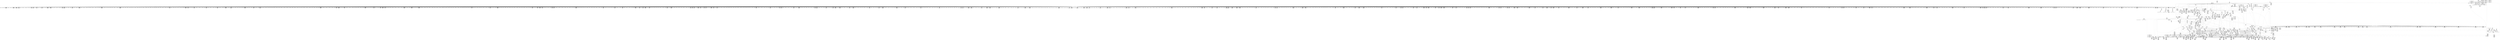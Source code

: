 digraph {
	CE0x51dadb0 [shape=record,shape=Mrecord,label="{CE0x51dadb0|272:_i8*,_:_CRE_1335,1336_}"]
	CE0x51b1b40 [shape=record,shape=Mrecord,label="{CE0x51b1b40|i8_1|*Constant*|*SummSource*}"]
	CE0x51c09f0 [shape=record,shape=Mrecord,label="{CE0x51c09f0|may_create:tobool|security/selinux/hooks.c,1706|*SummSink*}"]
	CE0x523c190 [shape=record,shape=Mrecord,label="{CE0x523c190|272:_i8*,_:_CRE_104,112_|*MultipleSource*|*LoadInst*|security/selinux/hooks.c,1714|security/selinux/hooks.c,1714}"]
	CE0x51b7b30 [shape=record,shape=Mrecord,label="{CE0x51b7b30|40:_%struct.super_block*,_56:_i8*,_:_CRE_308,309_}"]
	CE0x51db300 [shape=record,shape=Mrecord,label="{CE0x51db300|272:_i8*,_:_CRE_1340,1341_}"]
	CE0x51e05c0 [shape=record,shape=Mrecord,label="{CE0x51e05c0|40:_%struct.super_block*,_56:_i8*,_:_CRE_216,224_|*MultipleSource*|Function::may_create&Arg::dir::|Function::selinux_inode_mkdir&Arg::dir::|security/selinux/hooks.c,1713}"]
	CE0x52225f0 [shape=record,shape=Mrecord,label="{CE0x52225f0|272:_i8*,_:_CRE_344,352_|*MultipleSource*|*LoadInst*|security/selinux/hooks.c,1714|security/selinux/hooks.c,1714}"]
	CE0x51e5710 [shape=record,shape=Mrecord,label="{CE0x51e5710|40:_%struct.super_block*,_56:_i8*,_:_CRE_0,2_|*MultipleSource*|Function::may_create&Arg::dir::|Function::selinux_inode_mkdir&Arg::dir::|security/selinux/hooks.c,1713}"]
	CE0x51dba40 [shape=record,shape=Mrecord,label="{CE0x51dba40|40:_%struct.super_block*,_56:_i8*,_:_CRE_569,570_}"]
	CE0x522d650 [shape=record,shape=Mrecord,label="{CE0x522d650|may_create:tmp24|*LoadInst*|security/selinux/hooks.c,1714|*SummSource*}"]
	CE0x523a4e0 [shape=record,shape=Mrecord,label="{CE0x523a4e0|272:_i8*,_:_CRE_1209,1210_}"]
	CE0x5239490 [shape=record,shape=Mrecord,label="{CE0x5239490|272:_i8*,_:_CRE_672,680_|*MultipleSource*|*LoadInst*|security/selinux/hooks.c,1714|security/selinux/hooks.c,1714}"]
	CE0x51d9dc0 [shape=record,shape=Mrecord,label="{CE0x51d9dc0|272:_i8*,_:_CRE_1320,1321_}"]
	CE0x5228880 [shape=record,shape=Mrecord,label="{CE0x5228880|272:_i8*,_:_CRE_1280,1288_|*MultipleSource*|*LoadInst*|security/selinux/hooks.c,1714|security/selinux/hooks.c,1714}"]
	CE0x51e6ea0 [shape=record,shape=Mrecord,label="{CE0x51e6ea0|40:_%struct.super_block*,_56:_i8*,_:_CRE_4,8_|*MultipleSource*|Function::may_create&Arg::dir::|Function::selinux_inode_mkdir&Arg::dir::|security/selinux/hooks.c,1713}"]
	CE0x51b8ac0 [shape=record,shape=Mrecord,label="{CE0x51b8ac0|40:_%struct.super_block*,_56:_i8*,_:_CRE_360,376_|*MultipleSource*|Function::may_create&Arg::dir::|Function::selinux_inode_mkdir&Arg::dir::|security/selinux/hooks.c,1713}"]
	CE0x522e610 [shape=record,shape=Mrecord,label="{CE0x522e610|272:_i8*,_:_CRE_416,417_}"]
	CE0x528a510 [shape=record,shape=Mrecord,label="{CE0x528a510|272:_i8*,_:_CRE_1679,1680_}"]
	CE0x51dc800 [shape=record,shape=Mrecord,label="{CE0x51dc800|40:_%struct.super_block*,_56:_i8*,_:_CRE_580,581_}"]
	CE0x5210a20 [shape=record,shape=Mrecord,label="{CE0x5210a20|VOIDTB_TE:_CE_311,312_}"]
	CE0x5239830 [shape=record,shape=Mrecord,label="{CE0x5239830|272:_i8*,_:_CRE_696,704_|*MultipleSource*|*LoadInst*|security/selinux/hooks.c,1714|security/selinux/hooks.c,1714}"]
	CE0x5289410 [shape=record,shape=Mrecord,label="{CE0x5289410|272:_i8*,_:_CRE_1663,1664_}"]
	CE0x528b0c0 [shape=record,shape=Mrecord,label="{CE0x528b0c0|272:_i8*,_:_CRE_1696,1704_|*MultipleSource*|*LoadInst*|security/selinux/hooks.c,1714|security/selinux/hooks.c,1714}"]
	CE0x51d7c00 [shape=record,shape=Mrecord,label="{CE0x51d7c00|i1_true|*Constant*}"]
	CE0x51bfea0 [shape=record,shape=Mrecord,label="{CE0x51bfea0|may_create:if.then16}"]
	CE0x51d2320 [shape=record,shape=Mrecord,label="{CE0x51d2320|28:_i32,_:_CRE_51,52_}"]
	CE0x520ebf0 [shape=record,shape=Mrecord,label="{CE0x520ebf0|VOIDTB_TE:_CE_222,223_}"]
	CE0x52a10d0 [shape=record,shape=Mrecord,label="{CE0x52a10d0|may_create:tmp28|security/selinux/hooks.c,1717|*SummSink*}"]
	CE0x51dd480 [shape=record,shape=Mrecord,label="{CE0x51dd480|40:_%struct.super_block*,_56:_i8*,_:_CRE_590,591_}"]
	CE0x52bf160 [shape=record,shape=Mrecord,label="{CE0x52bf160|may_create:d_name|security/selinux/hooks.c,1730}"]
	CE0x522dd90 [shape=record,shape=Mrecord,label="{CE0x522dd90|272:_i8*,_:_CRE_408,409_}"]
	CE0x5213c50 [shape=record,shape=Mrecord,label="{CE0x5213c50|40:_%struct.super_block*,_56:_i8*,_:_CRE_615,616_}"]
	CE0x5221200 [shape=record,shape=Mrecord,label="{CE0x5221200|272:_i8*,_:_CRE_264,268_|*MultipleSource*|*LoadInst*|security/selinux/hooks.c,1714|security/selinux/hooks.c,1714}"]
	CE0x51bdfd0 [shape=record,shape=Mrecord,label="{CE0x51bdfd0|i64*_getelementptr_inbounds_(_26_x_i64_,_26_x_i64_*___llvm_gcov_ctr217,_i64_0,_i64_6)|*Constant*|*SummSink*}"]
	CE0x52d7050 [shape=record,shape=Mrecord,label="{CE0x52d7050|may_create:tmp53|security/selinux/hooks.c,1733|*SummSource*}"]
	CE0x523ce40 [shape=record,shape=Mrecord,label="{CE0x523ce40|272:_i8*,_:_CRE_152,160_|*MultipleSource*|*LoadInst*|security/selinux/hooks.c,1714|security/selinux/hooks.c,1714}"]
	CE0x52c1770 [shape=record,shape=Mrecord,label="{CE0x52c1770|VOIDTB_TE:_CE_89,90_}"]
	CE0x520eae0 [shape=record,shape=Mrecord,label="{CE0x520eae0|VOIDTB_TE:_CE_221,222_}"]
	CE0x51ca220 [shape=record,shape=Mrecord,label="{CE0x51ca220|may_create:tmp20|security/selinux/hooks.c,1706|*SummSource*}"]
	CE0x528f0f0 [shape=record,shape=Mrecord,label="{CE0x528f0f0|272:_i8*,_:_CRE_2256,2264_|*MultipleSource*|*LoadInst*|security/selinux/hooks.c,1714|security/selinux/hooks.c,1714}"]
	CE0x523ab70 [shape=record,shape=Mrecord,label="{CE0x523ab70|272:_i8*,_:_CRE_1214,1215_}"]
	CE0x5219e10 [shape=record,shape=Mrecord,label="{CE0x5219e10|40:_%struct.super_block*,_56:_i8*,_:_CRE_881,882_}"]
	CE0x51d11d0 [shape=record,shape=Mrecord,label="{CE0x51d11d0|28:_i32,_:_CRE_19,20_}"]
	CE0x520df30 [shape=record,shape=Mrecord,label="{CE0x520df30|VOIDTB_TE:_CE_210,211_}"]
	CE0x52aba20 [shape=record,shape=Mrecord,label="{CE0x52aba20|i32_5|*Constant*}"]
	CE0x520e040 [shape=record,shape=Mrecord,label="{CE0x520e040|VOIDTB_TE:_CE_211,212_}"]
	CE0x52953c0 [shape=record,shape=Mrecord,label="{CE0x52953c0|28:_i32,_:_CRE_85,86_}"]
	CE0x522ee90 [shape=record,shape=Mrecord,label="{CE0x522ee90|272:_i8*,_:_CRE_424,425_}"]
	CE0x52a9560 [shape=record,shape=Mrecord,label="{CE0x52a9560|may_create:tobool18|security/selinux/hooks.c,1728|*SummSink*}"]
	CE0x52bc230 [shape=record,shape=Mrecord,label="{CE0x52bc230|may_create:tmp43|security/selinux/hooks.c,1728}"]
	CE0x5210b30 [shape=record,shape=Mrecord,label="{CE0x5210b30|VOIDTB_TE:_CE_312,313_}"]
	CE0x51dfd80 [shape=record,shape=Mrecord,label="{CE0x51dfd80|40:_%struct.super_block*,_56:_i8*,_:_CRE_199,200_}"]
	CE0x51d28e0 [shape=record,shape=Mrecord,label="{CE0x51d28e0|28:_i32,_:_CRE_58,59_}"]
	CE0x521ced0 [shape=record,shape=Mrecord,label="{CE0x521ced0|40:_%struct.super_block*,_56:_i8*,_:_CRE_920,921_}"]
	CE0x5292340 [shape=record,shape=Mrecord,label="{CE0x5292340|i64*_getelementptr_inbounds_(_26_x_i64_,_26_x_i64_*___llvm_gcov_ctr217,_i64_0,_i64_24)|*Constant*|*SummSource*}"]
	CE0x51f87c0 [shape=record,shape=Mrecord,label="{CE0x51f87c0|may_create:if.end17|*SummSink*}"]
	CE0x5298cf0 [shape=record,shape=Mrecord,label="{CE0x5298cf0|may_create:tmp29|security/selinux/hooks.c,1722|*SummSource*}"]
	CE0x52ab5c0 [shape=record,shape=Mrecord,label="{CE0x52ab5c0|may_create:tmp40|security/selinux/hooks.c,1728}"]
	CE0x5216ba0 [shape=record,shape=Mrecord,label="{CE0x5216ba0|40:_%struct.super_block*,_56:_i8*,_:_CRE_760,768_|*MultipleSource*|Function::may_create&Arg::dir::|Function::selinux_inode_mkdir&Arg::dir::|security/selinux/hooks.c,1713}"]
	CE0x5288ca0 [shape=record,shape=Mrecord,label="{CE0x5288ca0|272:_i8*,_:_CRE_1656,1657_}"]
	CE0x51cc610 [shape=record,shape=Mrecord,label="{CE0x51cc610|40:_%struct.super_block*,_56:_i8*,_:_CRE_166,167_}"]
	CE0x51d4c30 [shape=record,shape=Mrecord,label="{CE0x51d4c30|may_create:if.end|*SummSink*}"]
	CE0x51cf530 [shape=record,shape=Mrecord,label="{CE0x51cf530|40:_%struct.super_block*,_56:_i8*,_:_CRE_141,142_}"]
	CE0x523bfc0 [shape=record,shape=Mrecord,label="{CE0x523bfc0|272:_i8*,_:_CRE_96,104_|*MultipleSource*|*LoadInst*|security/selinux/hooks.c,1714|security/selinux/hooks.c,1714}"]
	CE0x528b780 [shape=record,shape=Mrecord,label="{CE0x528b780|272:_i8*,_:_CRE_1728,1736_|*MultipleSource*|*LoadInst*|security/selinux/hooks.c,1714|security/selinux/hooks.c,1714}"]
	CE0x51fb5f0 [shape=record,shape=Mrecord,label="{CE0x51fb5f0|i32_1706|*Constant*|*SummSource*}"]
	CE0x51cbdd0 [shape=record,shape=Mrecord,label="{CE0x51cbdd0|40:_%struct.super_block*,_56:_i8*,_:_CRE_155,156_}"]
	CE0x5212a30 [shape=record,shape=Mrecord,label="{CE0x5212a30|may_create:tmp49|security/selinux/hooks.c,1731}"]
	CE0x5224e10 [shape=record,shape=Mrecord,label="{CE0x5224e10|272:_i8*,_:_CRE_1226,1227_}"]
	CE0x5212e30 [shape=record,shape=Mrecord,label="{CE0x5212e30|may_create:tmp49|security/selinux/hooks.c,1731|*SummSink*}"]
	CE0x52ac5b0 [shape=record,shape=Mrecord,label="{CE0x52ac5b0|may_create:flags|security/selinux/hooks.c,1728|*SummSink*}"]
	CE0x523ba50 [shape=record,shape=Mrecord,label="{CE0x523ba50|272:_i8*,_:_CRE_72,80_|*MultipleSource*|*LoadInst*|security/selinux/hooks.c,1714|security/selinux/hooks.c,1714}"]
	CE0x528cd40 [shape=record,shape=Mrecord,label="{CE0x528cd40|272:_i8*,_:_CRE_1832,1840_|*MultipleSource*|*LoadInst*|security/selinux/hooks.c,1714|security/selinux/hooks.c,1714}"]
	CE0x51cb710 [shape=record,shape=Mrecord,label="{CE0x51cb710|40:_%struct.super_block*,_56:_i8*,_:_CRE_146,147_}"]
	CE0x5211190 [shape=record,shape=Mrecord,label="{CE0x5211190|VOIDTB_TE:_CE_318,319_}"]
	CE0x529ff40 [shape=record,shape=Mrecord,label="{CE0x529ff40|may_create:tmp27|security/selinux/hooks.c,1716|*SummSource*}"]
	CE0x5298af0 [shape=record,shape=Mrecord,label="{CE0x5298af0|may_create:tmp29|security/selinux/hooks.c,1722}"]
	CE0x5209e10 [shape=record,shape=Mrecord,label="{CE0x5209e10|get_current:tmp2|*SummSource*}"]
	CE0x51cebf0 [shape=record,shape=Mrecord,label="{CE0x51cebf0|40:_%struct.super_block*,_56:_i8*,_:_CRE_104,112_|*MultipleSource*|Function::may_create&Arg::dir::|Function::selinux_inode_mkdir&Arg::dir::|security/selinux/hooks.c,1713}"]
	CE0x5215720 [shape=record,shape=Mrecord,label="{CE0x5215720|40:_%struct.super_block*,_56:_i8*,_:_CRE_684,688_|*MultipleSource*|Function::may_create&Arg::dir::|Function::selinux_inode_mkdir&Arg::dir::|security/selinux/hooks.c,1713}"]
	CE0x5235140 [shape=record,shape=Mrecord,label="{CE0x5235140|272:_i8*,_:_CRE_577,578_}"]
	CE0x520d7c0 [shape=record,shape=Mrecord,label="{CE0x520d7c0|VOIDTB_TE:_CE_203,204_}"]
	CE0x521db50 [shape=record,shape=Mrecord,label="{CE0x521db50|40:_%struct.super_block*,_56:_i8*,_:_CRE_930,931_}"]
	CE0x51d8440 [shape=record,shape=Mrecord,label="{CE0x51d8440|i16_7|*Constant*}"]
	CE0x51b10c0 [shape=record,shape=Mrecord,label="{CE0x51b10c0|may_create:tmp15|security/selinux/hooks.c,1706|*SummSource*}"]
	CE0x529f110 [shape=record,shape=Mrecord,label="{CE0x529f110|i32_(i32,_i32,_i16,_i32,_%struct.common_audit_data*)*_bitcast_(i32_(i32,_i32,_i16,_i32,_%struct.common_audit_data.495*)*_avc_has_perm_to_i32_(i32,_i32,_i16,_i32,_%struct.common_audit_data*)*)|*Constant*}"]
	CE0x5214510 [shape=record,shape=Mrecord,label="{CE0x5214510|40:_%struct.super_block*,_56:_i8*,_:_CRE_622,623_}"]
	CE0x52230d0 [shape=record,shape=Mrecord,label="{CE0x52230d0|272:_i8*,_:_CRE_393,394_}"]
	CE0x52a6890 [shape=record,shape=Mrecord,label="{CE0x52a6890|may_create:call14|security/selinux/hooks.c,1722}"]
	CE0x5204e20 [shape=record,shape=Mrecord,label="{CE0x5204e20|40:_%struct.super_block*,_56:_i8*,_:_CRE_456,464_|*MultipleSource*|Function::may_create&Arg::dir::|Function::selinux_inode_mkdir&Arg::dir::|security/selinux/hooks.c,1713}"]
	CE0x522b730 [shape=record,shape=Mrecord,label="{CE0x522b730|272:_i8*,_:_CRE_1374,1375_}"]
	CE0x5236460 [shape=record,shape=Mrecord,label="{CE0x5236460|272:_i8*,_:_CRE_595,596_}"]
	CE0x529b5e0 [shape=record,shape=Mrecord,label="{CE0x529b5e0|may_create:tmp32|security/selinux/hooks.c,1725|*SummSource*}"]
	CE0x51ad120 [shape=record,shape=Mrecord,label="{CE0x51ad120|i64_1|*Constant*|*SummSink*}"]
	CE0x51f7750 [shape=record,shape=Mrecord,label="{CE0x51f7750|may_create:lor.lhs.false}"]
	CE0x5293580 [shape=record,shape=Mrecord,label="{CE0x5293580|may_create:tmp64|security/selinux/hooks.c,1739|*SummSink*}"]
	CE0x5220e60 [shape=record,shape=Mrecord,label="{CE0x5220e60|272:_i8*,_:_CRE_248,252_|*MultipleSource*|*LoadInst*|security/selinux/hooks.c,1714|security/selinux/hooks.c,1714}"]
	CE0x5290e10 [shape=record,shape=Mrecord,label="{CE0x5290e10|may_create:tmp60|security/selinux/hooks.c,1737|*SummSink*}"]
	CE0x51b79f0 [shape=record,shape=Mrecord,label="{CE0x51b79f0|40:_%struct.super_block*,_56:_i8*,_:_CRE_307,308_}"]
	CE0x51c9980 [shape=record,shape=Mrecord,label="{CE0x51c9980|may_create:tmp65|security/selinux/hooks.c,1739}"]
	CE0x51db410 [shape=record,shape=Mrecord,label="{CE0x51db410|272:_i8*,_:_CRE_1341,1342_}"]
	CE0x51d0d60 [shape=record,shape=Mrecord,label="{CE0x51d0d60|28:_i32,_:_CRE_13,14_}"]
	CE0x5239f70 [shape=record,shape=Mrecord,label="{CE0x5239f70|272:_i8*,_:_CRE_736,880_|*MultipleSource*|*LoadInst*|security/selinux/hooks.c,1714|security/selinux/hooks.c,1714}"]
	CE0x52ff020 [shape=record,shape=Mrecord,label="{CE0x52ff020|i64*_getelementptr_inbounds_(_2_x_i64_,_2_x_i64_*___llvm_gcov_ctr98,_i64_0,_i64_0)|*Constant*|*SummSink*}"]
	CE0x5224d00 [shape=record,shape=Mrecord,label="{CE0x5224d00|272:_i8*,_:_CRE_1225,1226_}"]
	CE0x5207660 [shape=record,shape=Mrecord,label="{CE0x5207660|40:_%struct.super_block*,_56:_i8*,_:_CRE_528,536_|*MultipleSource*|Function::may_create&Arg::dir::|Function::selinux_inode_mkdir&Arg::dir::|security/selinux/hooks.c,1713}"]
	CE0x522ab80 [shape=record,shape=Mrecord,label="{CE0x522ab80|272:_i8*,_:_CRE_1363,1364_}"]
	CE0x52ba900 [shape=record,shape=Mrecord,label="{CE0x52ba900|may_create:tmp45|security/selinux/hooks.c,1728|*SummSource*}"]
	CE0x528bec0 [shape=record,shape=Mrecord,label="{CE0x528bec0|272:_i8*,_:_CRE_1768,1776_|*MultipleSource*|*LoadInst*|security/selinux/hooks.c,1714|security/selinux/hooks.c,1714}"]
	CE0x5217b20 [shape=record,shape=Mrecord,label="{CE0x5217b20|40:_%struct.super_block*,_56:_i8*,_:_CRE_824,832_|*MultipleSource*|Function::may_create&Arg::dir::|Function::selinux_inode_mkdir&Arg::dir::|security/selinux/hooks.c,1713}"]
	CE0x521d650 [shape=record,shape=Mrecord,label="{CE0x521d650|40:_%struct.super_block*,_56:_i8*,_:_CRE_926,927_}"]
	CE0x520bd30 [shape=record,shape=Mrecord,label="{CE0x520bd30|VOIDTB_TE:_CE_178,179_}"]
	CE0x528e410 [shape=record,shape=Mrecord,label="{CE0x528e410|272:_i8*,_:_CRE_1904,1920_|*MultipleSource*|*LoadInst*|security/selinux/hooks.c,1714|security/selinux/hooks.c,1714}"]
	CE0x51b59c0 [shape=record,shape=Mrecord,label="{CE0x51b59c0|40:_%struct.super_block*,_56:_i8*,_:_CRE_295,296_}"]
	CE0x5223f20 [shape=record,shape=Mrecord,label="{CE0x5223f20|i32_16|*Constant*|*SummSource*}"]
	CE0x51b24c0 [shape=record,shape=Mrecord,label="{CE0x51b24c0|may_create:tobool|security/selinux/hooks.c,1706|*SummSource*}"]
	CE0x5230f80 [shape=record,shape=Mrecord,label="{CE0x5230f80|272:_i8*,_:_CRE_455,456_}"]
	CE0x51d5cd0 [shape=record,shape=Mrecord,label="{CE0x51d5cd0|i64_0|*Constant*}"]
	CE0x51d0fd0 [shape=record,shape=Mrecord,label="{CE0x51d0fd0|28:_i32,_:_CRE_17,18_}"]
	CE0x52268a0 [shape=record,shape=Mrecord,label="{CE0x52268a0|272:_i8*,_:_CRE_1251,1252_}"]
	CE0x52d6310 [shape=record,shape=Mrecord,label="{CE0x52d6310|may_create:tmp51|security/selinux/hooks.c,1732|*SummSink*}"]
	CE0x5215960 [shape=record,shape=Mrecord,label="{CE0x5215960|40:_%struct.super_block*,_56:_i8*,_:_CRE_688,692_|*MultipleSource*|Function::may_create&Arg::dir::|Function::selinux_inode_mkdir&Arg::dir::|security/selinux/hooks.c,1713}"]
	CE0x52941c0 [shape=record,shape=Mrecord,label="{CE0x52941c0|28:_i32,_:_CRE_67,68_}"]
	CE0x5295fc0 [shape=record,shape=Mrecord,label="{CE0x5295fc0|28:_i32,_:_CRE_97,98_}"]
	CE0x51b1970 [shape=record,shape=Mrecord,label="{CE0x51b1970|i8_1|*Constant*}"]
	CE0x51f54a0 [shape=record,shape=Mrecord,label="{CE0x51f54a0|40:_%struct.super_block*,_56:_i8*,_:_CRE_560,561_}"]
	CE0x5232190 [shape=record,shape=Mrecord,label="{CE0x5232190|272:_i8*,_:_CRE_504,512_|*MultipleSource*|*LoadInst*|security/selinux/hooks.c,1714|security/selinux/hooks.c,1714}"]
	CE0x52891f0 [shape=record,shape=Mrecord,label="{CE0x52891f0|272:_i8*,_:_CRE_1661,1662_}"]
	CE0x51da200 [shape=record,shape=Mrecord,label="{CE0x51da200|272:_i8*,_:_CRE_1324,1325_}"]
	CE0x5207860 [shape=record,shape=Mrecord,label="{CE0x5207860|40:_%struct.super_block*,_56:_i8*,_:_CRE_536,540_|*MultipleSource*|Function::may_create&Arg::dir::|Function::selinux_inode_mkdir&Arg::dir::|security/selinux/hooks.c,1713}"]
	CE0x5218ce0 [shape=record,shape=Mrecord,label="{CE0x5218ce0|40:_%struct.super_block*,_56:_i8*,_:_CRE_867,868_}"]
	CE0x523b140 [shape=record,shape=Mrecord,label="{CE0x523b140|272:_i8*,_:_CRE_24,32_|*MultipleSource*|*LoadInst*|security/selinux/hooks.c,1714|security/selinux/hooks.c,1714}"]
	CE0x51f4eb0 [shape=record,shape=Mrecord,label="{CE0x51f4eb0|40:_%struct.super_block*,_56:_i8*,_:_CRE_555,556_}"]
	CE0x522dfb0 [shape=record,shape=Mrecord,label="{CE0x522dfb0|272:_i8*,_:_CRE_410,411_}"]
	CE0x52338f0 [shape=record,shape=Mrecord,label="{CE0x52338f0|i32_8|*Constant*|*SummSource*}"]
	CE0x52a74e0 [shape=record,shape=Mrecord,label="{CE0x52a74e0|0:_i32,_4:_i32,_8:_i32,_12:_i32,_:_CMRE_4,8_|*MultipleSource*|security/selinux/hooks.c,1706|security/selinux/hooks.c,1706|security/selinux/hooks.c,1716}"]
	CE0x52ecc20 [shape=record,shape=Mrecord,label="{CE0x52ecc20|_call_void_mcount()_#3}"]
	CE0x51d13d0 [shape=record,shape=Mrecord,label="{CE0x51d13d0|28:_i32,_:_CRE_21,22_}"]
	CE0x51d1e30 [shape=record,shape=Mrecord,label="{CE0x51d1e30|28:_i32,_:_CRE_48,49_}"]
	CE0x51b7ef0 [shape=record,shape=Mrecord,label="{CE0x51b7ef0|40:_%struct.super_block*,_56:_i8*,_:_CRE_311,312_}"]
	CE0x51fcda0 [shape=record,shape=Mrecord,label="{CE0x51fcda0|may_create:tmp9|security/selinux/hooks.c,1706|*SummSource*}"]
	CE0x520a170 [shape=record,shape=Mrecord,label="{CE0x520a170|may_create:call4|security/selinux/hooks.c,1706}"]
	CE0x5206b90 [shape=record,shape=Mrecord,label="{CE0x5206b90|40:_%struct.super_block*,_56:_i8*,_:_CRE_500,504_|*MultipleSource*|Function::may_create&Arg::dir::|Function::selinux_inode_mkdir&Arg::dir::|security/selinux/hooks.c,1713}"]
	CE0x52feca0 [shape=record,shape=Mrecord,label="{CE0x52feca0|get_current:tmp|*SummSink*}"]
	CE0x522a740 [shape=record,shape=Mrecord,label="{CE0x522a740|272:_i8*,_:_CRE_1359,1360_}"]
	CE0x51dbe00 [shape=record,shape=Mrecord,label="{CE0x51dbe00|40:_%struct.super_block*,_56:_i8*,_:_CRE_572,573_}"]
	CE0x51f5860 [shape=record,shape=Mrecord,label="{CE0x51f5860|40:_%struct.super_block*,_56:_i8*,_:_CRE_563,564_}"]
	CE0x5214ba0 [shape=record,shape=Mrecord,label="{CE0x5214ba0|40:_%struct.super_block*,_56:_i8*,_:_CRE_648,656_|*MultipleSource*|Function::may_create&Arg::dir::|Function::selinux_inode_mkdir&Arg::dir::|security/selinux/hooks.c,1713}"]
	CE0x5235be0 [shape=record,shape=Mrecord,label="{CE0x5235be0|272:_i8*,_:_CRE_587,588_}"]
	CE0x52ac460 [shape=record,shape=Mrecord,label="{CE0x52ac460|may_create:flags|security/selinux/hooks.c,1728}"]
	CE0x521af90 [shape=record,shape=Mrecord,label="{CE0x521af90|40:_%struct.super_block*,_56:_i8*,_:_CRE_895,896_}"]
	CE0x52aa1c0 [shape=record,shape=Mrecord,label="{CE0x52aa1c0|i64_14|*Constant*}"]
	CE0x523c8d0 [shape=record,shape=Mrecord,label="{CE0x523c8d0|272:_i8*,_:_CRE_132,136_|*MultipleSource*|*LoadInst*|security/selinux/hooks.c,1714|security/selinux/hooks.c,1714}"]
	CE0x520d9e0 [shape=record,shape=Mrecord,label="{CE0x520d9e0|VOIDTB_TE:_CE_205,206_}"]
	CE0x5236130 [shape=record,shape=Mrecord,label="{CE0x5236130|272:_i8*,_:_CRE_592,593_}"]
	CE0x52bce10 [shape=record,shape=Mrecord,label="{CE0x52bce10|VOIDTB_TE:_CE_24,40_|*MultipleSource*|security/selinux/hooks.c,1730|Function::selinux_inode_mkdir&Arg::dentry::|Function::may_create&Arg::dentry::}"]
	CE0x52b9dd0 [shape=record,shape=Mrecord,label="{CE0x52b9dd0|may_create:tmp41|security/selinux/hooks.c,1728|*SummSink*}"]
	CE0x52b9ca0 [shape=record,shape=Mrecord,label="{CE0x52b9ca0|may_create:tmp41|security/selinux/hooks.c,1728|*SummSource*}"]
	CE0x5235cf0 [shape=record,shape=Mrecord,label="{CE0x5235cf0|272:_i8*,_:_CRE_588,589_}"]
	CE0x52d8590 [shape=record,shape=Mrecord,label="{CE0x52d8590|may_create:tmp56|security/selinux/hooks.c,1736|*SummSource*}"]
	CE0x52d5fd0 [shape=record,shape=Mrecord,label="{CE0x52d5fd0|may_create:tmp51|security/selinux/hooks.c,1732|*SummSource*}"]
	CE0x5ae1210 [shape=record,shape=Mrecord,label="{CE0x5ae1210|selinux_inode_mkdir:call|security/selinux/hooks.c,2784|*SummSource*}"]
	CE0x6819220 [shape=record,shape=Mrecord,label="{CE0x6819220|_call_void_mcount()_#3|*SummSink*}"]
	CE0x51b7170 [shape=record,shape=Mrecord,label="{CE0x51b7170|selinux_inode_mkdir:dentry|Function::selinux_inode_mkdir&Arg::dentry::|*SummSource*}"]
	CE0x51fdfe0 [shape=record,shape=Mrecord,label="{CE0x51fdfe0|40:_%struct.super_block*,_56:_i8*,_:_CRE_248,249_}"]
	CE0x5288200 [shape=record,shape=Mrecord,label="{CE0x5288200|272:_i8*,_:_CRE_1646,1647_}"]
	CE0x52971f0 [shape=record,shape=Mrecord,label="{CE0x52971f0|28:_i32,_:_CRE_114,115_}"]
	CE0x523a810 [shape=record,shape=Mrecord,label="{CE0x523a810|272:_i8*,_:_CRE_1212,1213_}"]
	CE0x521e920 [shape=record,shape=Mrecord,label="{CE0x521e920|40:_%struct.super_block*,_56:_i8*,_:_CRE_968,976_|*MultipleSource*|Function::may_create&Arg::dir::|Function::selinux_inode_mkdir&Arg::dir::|security/selinux/hooks.c,1713}"]
	CE0x5226460 [shape=record,shape=Mrecord,label="{CE0x5226460|272:_i8*,_:_CRE_1247,1248_}"]
	CE0x51b1130 [shape=record,shape=Mrecord,label="{CE0x51b1130|may_create:tmp15|security/selinux/hooks.c,1706|*SummSink*}"]
	CE0x52d8470 [shape=record,shape=Mrecord,label="{CE0x52d8470|may_create:tmp56|security/selinux/hooks.c,1736}"]
	CE0x51c9cb0 [shape=record,shape=Mrecord,label="{CE0x51c9cb0|may_create:tmp65|security/selinux/hooks.c,1739|*SummSource*}"]
	CE0x51d6d10 [shape=record,shape=Mrecord,label="{CE0x51d6d10|may_create:tmp3|*SummSink*}"]
	CE0x51b2f80 [shape=record,shape=Mrecord,label="{CE0x51b2f80|i32_(i32,_i32,_i16,_i32,_%struct.common_audit_data*)*_bitcast_(i32_(i32,_i32,_i16,_i32,_%struct.common_audit_data.495*)*_avc_has_perm_to_i32_(i32,_i32,_i16,_i32,_%struct.common_audit_data*)*)|*Constant*|*SummSink*}"]
	CE0x51fda30 [shape=record,shape=Mrecord,label="{CE0x51fda30|%struct.task_struct*_(%struct.task_struct**)*_asm_movq_%gs:$_1:P_,$0_,_r,im,_dirflag_,_fpsr_,_flags_|*SummSource*}"]
	CE0x52052a0 [shape=record,shape=Mrecord,label="{CE0x52052a0|40:_%struct.super_block*,_56:_i8*,_:_CRE_472,473_}"]
	CE0x51d6840 [shape=record,shape=Mrecord,label="{CE0x51d6840|may_create:tmp2|*SummSink*}"]
	CE0x5204760 [shape=record,shape=Mrecord,label="{CE0x5204760|40:_%struct.super_block*,_56:_i8*,_:_CRE_432,440_|*MultipleSource*|Function::may_create&Arg::dir::|Function::selinux_inode_mkdir&Arg::dir::|security/selinux/hooks.c,1713}"]
	CE0x521f3d0 [shape=record,shape=Mrecord,label="{CE0x521f3d0|40:_%struct.super_block*,_56:_i8*,_:_CRE_981,982_}"]
	CE0x5296530 [shape=record,shape=Mrecord,label="{CE0x5296530|28:_i32,_:_CRE_102,103_}"]
	CE0x520dc00 [shape=record,shape=Mrecord,label="{CE0x520dc00|VOIDTB_TE:_CE_207,208_}"]
	CE0x51f9db0 [shape=record,shape=Mrecord,label="{CE0x51f9db0|may_create:tmp17|security/selinux/hooks.c,1706|*SummSink*}"]
	CE0x51b4200 [shape=record,shape=Mrecord,label="{CE0x51b4200|40:_%struct.super_block*,_56:_i8*,_:_CRE_276,277_}"]
	CE0x5227340 [shape=record,shape=Mrecord,label="{CE0x5227340|272:_i8*,_:_CRE_1261,1262_}"]
	CE0x52346a0 [shape=record,shape=Mrecord,label="{CE0x52346a0|272:_i8*,_:_CRE_567,568_}"]
	CE0x51d1b90 [shape=record,shape=Mrecord,label="{CE0x51d1b90|28:_i32,_:_CRE_34,35_|*MultipleSource*|*LoadInst*|security/selinux/hooks.c,1713|security/selinux/hooks.c,1713|security/selinux/hooks.c,1722}"]
	CE0x5297ef0 [shape=record,shape=Mrecord,label="{CE0x5297ef0|28:_i32,_:_CRE_152,160_|*MultipleSource*|*LoadInst*|security/selinux/hooks.c,1713|security/selinux/hooks.c,1713|security/selinux/hooks.c,1722}"]
	CE0x51dafd0 [shape=record,shape=Mrecord,label="{CE0x51dafd0|272:_i8*,_:_CRE_1337,1338_}"]
	CE0x5230c50 [shape=record,shape=Mrecord,label="{CE0x5230c50|272:_i8*,_:_CRE_452,453_}"]
	CE0x51d7500 [shape=record,shape=Mrecord,label="{CE0x51d7500|may_create:tmp13|security/selinux/hooks.c,1706|*SummSource*}"]
	CE0x5238110 [shape=record,shape=Mrecord,label="{CE0x5238110|272:_i8*,_:_CRE_622,623_}"]
	CE0x52154a0 [shape=record,shape=Mrecord,label="{CE0x52154a0|40:_%struct.super_block*,_56:_i8*,_:_CRE_680,684_|*MultipleSource*|Function::may_create&Arg::dir::|Function::selinux_inode_mkdir&Arg::dir::|security/selinux/hooks.c,1713}"]
	CE0x52955c0 [shape=record,shape=Mrecord,label="{CE0x52955c0|28:_i32,_:_CRE_87,88_}"]
	CE0x52107e0 [shape=record,shape=Mrecord,label="{CE0x52107e0|VOIDTB_TE:_CE_308,309_}"]
	CE0x522f2d0 [shape=record,shape=Mrecord,label="{CE0x522f2d0|272:_i8*,_:_CRE_428,429_}"]
	CE0x52eddd0 [shape=record,shape=Mrecord,label="{CE0x52eddd0|i16_5|*Constant*|*SummSink*}"]
	CE0x5296ec0 [shape=record,shape=Mrecord,label="{CE0x5296ec0|28:_i32,_:_CRE_111,112_}"]
	CE0x51f5ae0 [shape=record,shape=Mrecord,label="{CE0x51f5ae0|40:_%struct.super_block*,_56:_i8*,_:_CRE_565,566_}"]
	CE0x51e73e0 [shape=record,shape=Mrecord,label="{CE0x51e73e0|40:_%struct.super_block*,_56:_i8*,_:_CRE_8,12_|*MultipleSource*|Function::may_create&Arg::dir::|Function::selinux_inode_mkdir&Arg::dir::|security/selinux/hooks.c,1713}"]
	CE0x522be60 [shape=record,shape=Mrecord,label="{CE0x522be60|272:_i8*,_:_CRE_1536,1568_|*MultipleSource*|*LoadInst*|security/selinux/hooks.c,1714|security/selinux/hooks.c,1714}"]
	CE0x51cc190 [shape=record,shape=Mrecord,label="{CE0x51cc190|40:_%struct.super_block*,_56:_i8*,_:_CRE_160,161_}"]
	CE0x5229fd0 [shape=record,shape=Mrecord,label="{CE0x5229fd0|272:_i8*,_:_CRE_1352,1353_}"]
	CE0x52390c0 [shape=record,shape=Mrecord,label="{CE0x52390c0|272:_i8*,_:_CRE_656,664_|*MultipleSource*|*LoadInst*|security/selinux/hooks.c,1714|security/selinux/hooks.c,1714}"]
	CE0x51fe220 [shape=record,shape=Mrecord,label="{CE0x51fe220|40:_%struct.super_block*,_56:_i8*,_:_CRE_251,252_}"]
	CE0x523d010 [shape=record,shape=Mrecord,label="{CE0x523d010|272:_i8*,_:_CRE_160,176_|*MultipleSource*|*LoadInst*|security/selinux/hooks.c,1714|security/selinux/hooks.c,1714}"]
	CE0x52a6760 [shape=record,shape=Mrecord,label="{CE0x52a6760|28:_i32,_:_CRE_9,10_}"]
	CE0x52ab770 [shape=record,shape=Mrecord,label="{CE0x52ab770|may_create:tmp40|security/selinux/hooks.c,1728|*SummSource*}"]
	CE0x51dc1c0 [shape=record,shape=Mrecord,label="{CE0x51dc1c0|40:_%struct.super_block*,_56:_i8*,_:_CRE_575,576_}"]
	CE0x522a630 [shape=record,shape=Mrecord,label="{CE0x522a630|272:_i8*,_:_CRE_1358,1359_}"]
	CE0x52ab8f0 [shape=record,shape=Mrecord,label="{CE0x52ab8f0|may_create:tmp40|security/selinux/hooks.c,1728|*SummSink*}"]
	CE0x51c7840 [shape=record,shape=Mrecord,label="{CE0x51c7840|may_create:sid31|security/selinux/hooks.c,1739|*SummSink*}"]
	CE0x51b4fc0 [shape=record,shape=Mrecord,label="{CE0x51b4fc0|40:_%struct.super_block*,_56:_i8*,_:_CRE_287,288_}"]
	CE0x51e5ec0 [shape=record,shape=Mrecord,label="{CE0x51e5ec0|i32_22|*Constant*|*SummSink*}"]
	CE0x52abd30 [shape=record,shape=Mrecord,label="{CE0x52abd30|i32_5|*Constant*|*SummSource*}"]
	CE0x528d820 [shape=record,shape=Mrecord,label="{CE0x528d820|272:_i8*,_:_CRE_1874,1875_}"]
	CE0x52ed8a0 [shape=record,shape=Mrecord,label="{CE0x52ed8a0|may_create:call32|security/selinux/hooks.c,1739|*SummSource*}"]
	CE0x5216020 [shape=record,shape=Mrecord,label="{CE0x5216020|40:_%struct.super_block*,_56:_i8*,_:_CRE_712,728_|*MultipleSource*|Function::may_create&Arg::dir::|Function::selinux_inode_mkdir&Arg::dir::|security/selinux/hooks.c,1713}"]
	CE0x529dfd0 [shape=record,shape=Mrecord,label="{CE0x529dfd0|may_create:call14|security/selinux/hooks.c,1722|*SummSink*}"]
	CE0x5226ce0 [shape=record,shape=Mrecord,label="{CE0x5226ce0|272:_i8*,_:_CRE_1255,1256_}"]
	CE0x528a730 [shape=record,shape=Mrecord,label="{CE0x528a730|272:_i8*,_:_CRE_1681,1682_}"]
	CE0x51ff160 [shape=record,shape=Mrecord,label="{CE0x51ff160|40:_%struct.super_block*,_56:_i8*,_:_CRE_264,265_}"]
	CE0x522e2e0 [shape=record,shape=Mrecord,label="{CE0x522e2e0|272:_i8*,_:_CRE_413,414_}"]
	CE0x529fd20 [shape=record,shape=Mrecord,label="{CE0x529fd20|may_create:tmp27|security/selinux/hooks.c,1716}"]
	CE0x5224480 [shape=record,shape=Mrecord,label="{CE0x5224480|272:_i8*,_:_CRE_1217,1218_}"]
	CE0x51f5360 [shape=record,shape=Mrecord,label="{CE0x51f5360|40:_%struct.super_block*,_56:_i8*,_:_CRE_559,560_}"]
	CE0x522c5d0 [shape=record,shape=Mrecord,label="{CE0x522c5d0|272:_i8*,_:_CRE_1596,1600_|*MultipleSource*|*LoadInst*|security/selinux/hooks.c,1714|security/selinux/hooks.c,1714}"]
	CE0x653e110 [shape=record,shape=Mrecord,label="{CE0x653e110|_call_void_mcount()_#3}"]
	CE0x51e16e0 [shape=record,shape=Mrecord,label="{CE0x51e16e0|i64_4|*Constant*}"]
	CE0x52bfae0 [shape=record,shape=Mrecord,label="{CE0x52bfae0|VOIDTB_TE:_CE_95,96_}"]
	CE0x5238dd0 [shape=record,shape=Mrecord,label="{CE0x5238dd0|272:_i8*,_:_CRE_640,648_|*MultipleSource*|*LoadInst*|security/selinux/hooks.c,1714|security/selinux/hooks.c,1714}"]
	CE0x51b4e80 [shape=record,shape=Mrecord,label="{CE0x51b4e80|40:_%struct.super_block*,_56:_i8*,_:_CRE_286,287_}"]
	CE0x51cf350 [shape=record,shape=Mrecord,label="{CE0x51cf350|40:_%struct.super_block*,_56:_i8*,_:_CRE_138,139_}"]
	CE0x51f9d40 [shape=record,shape=Mrecord,label="{CE0x51f9d40|may_create:tmp17|security/selinux/hooks.c,1706|*SummSource*}"]
	CE0x5209380 [shape=record,shape=Mrecord,label="{CE0x5209380|get_current:tmp|*SummSource*}"]
	CE0x5206190 [shape=record,shape=Mrecord,label="{CE0x5206190|40:_%struct.super_block*,_56:_i8*,_:_CRE_482,483_}"]
	CE0x52950c0 [shape=record,shape=Mrecord,label="{CE0x52950c0|28:_i32,_:_CRE_82,83_}"]
	CE0x5218820 [shape=record,shape=Mrecord,label="{CE0x5218820|40:_%struct.super_block*,_56:_i8*,_:_CRE_865,866_}"]
	CE0x5237cd0 [shape=record,shape=Mrecord,label="{CE0x5237cd0|272:_i8*,_:_CRE_618,619_}"]
	CE0x51b45c0 [shape=record,shape=Mrecord,label="{CE0x51b45c0|40:_%struct.super_block*,_56:_i8*,_:_CRE_279,280_}"]
	CE0x51c18b0 [shape=record,shape=Mrecord,label="{CE0x51c18b0|40:_%struct.super_block*,_56:_i8*,_:_CRE_72,76_|*MultipleSource*|Function::may_create&Arg::dir::|Function::selinux_inode_mkdir&Arg::dir::|security/selinux/hooks.c,1713}"]
	CE0x51b78b0 [shape=record,shape=Mrecord,label="{CE0x51b78b0|40:_%struct.super_block*,_56:_i8*,_:_CRE_306,307_}"]
	CE0x52197d0 [shape=record,shape=Mrecord,label="{CE0x52197d0|40:_%struct.super_block*,_56:_i8*,_:_CRE_876,877_}"]
	CE0x51dfb40 [shape=record,shape=Mrecord,label="{CE0x51dfb40|40:_%struct.super_block*,_56:_i8*,_:_CRE_196,197_}"]
	CE0x5236020 [shape=record,shape=Mrecord,label="{CE0x5236020|272:_i8*,_:_CRE_591,592_}"]
	CE0x5291000 [shape=record,shape=Mrecord,label="{CE0x5291000|may_create:tmp61|security/selinux/hooks.c,1737}"]
	CE0x528fa00 [shape=record,shape=Mrecord,label="{CE0x528fa00|may_create:tmp26|security/selinux/hooks.c,1714|*SummSource*}"]
	CE0x52980f0 [shape=record,shape=Mrecord,label="{CE0x52980f0|28:_i32,_:_CRE_160,168_|*MultipleSource*|*LoadInst*|security/selinux/hooks.c,1713|security/selinux/hooks.c,1713|security/selinux/hooks.c,1722}"]
	CE0x5207aa0 [shape=record,shape=Mrecord,label="{CE0x5207aa0|40:_%struct.super_block*,_56:_i8*,_:_CRE_540,544_|*MultipleSource*|Function::may_create&Arg::dir::|Function::selinux_inode_mkdir&Arg::dir::|security/selinux/hooks.c,1713}"]
	CE0x52baec0 [shape=record,shape=Mrecord,label="{CE0x52baec0|may_create:sid21|security/selinux/hooks.c,1729}"]
	CE0x51c1f10 [shape=record,shape=Mrecord,label="{CE0x51c1f10|i32_0|*Constant*}"]
	CE0x5292460 [shape=record,shape=Mrecord,label="{CE0x5292460|may_create:tmp62|security/selinux/hooks.c,1739|*SummSink*}"]
	CE0x51d2710 [shape=record,shape=Mrecord,label="{CE0x51d2710|28:_i32,_:_CRE_56,57_}"]
	CE0x52bc5c0 [shape=record,shape=Mrecord,label="{CE0x52bc5c0|may_create:tmp42|security/selinux/hooks.c,1728}"]
	CE0x51d2210 [shape=record,shape=Mrecord,label="{CE0x51d2210|28:_i32,_:_CRE_50,51_}"]
	CE0x51dff00 [shape=record,shape=Mrecord,label="{CE0x51dff00|40:_%struct.super_block*,_56:_i8*,_:_CRE_201,202_}"]
	CE0x520e590 [shape=record,shape=Mrecord,label="{CE0x520e590|VOIDTB_TE:_CE_216,217_}"]
	CE0x6670e60 [shape=record,shape=Mrecord,label="{CE0x6670e60|selinux_inode_mkdir:tmp|*SummSink*}"]
	CE0x51b3880 [shape=record,shape=Mrecord,label="{CE0x51b3880|may_create:tmp}"]
	CE0x520c7d0 [shape=record,shape=Mrecord,label="{CE0x520c7d0|VOIDTB_TE:_CE_188,189_}"]
	CE0x52a7790 [shape=record,shape=Mrecord,label="{CE0x52a7790|i32_3|*Constant*}"]
	CE0x51d24a0 [shape=record,shape=Mrecord,label="{CE0x51d24a0|28:_i32,_:_CRE_53,54_}"]
	CE0x520e6a0 [shape=record,shape=Mrecord,label="{CE0x520e6a0|VOIDTB_TE:_CE_217,218_}"]
	CE0x522b2f0 [shape=record,shape=Mrecord,label="{CE0x522b2f0|272:_i8*,_:_CRE_1370,1371_}"]
	CE0x5223870 [shape=record,shape=Mrecord,label="{CE0x5223870|272:_i8*,_:_CRE_399,400_}"]
	CE0x51b9640 [shape=record,shape=Mrecord,label="{CE0x51b9640|40:_%struct.super_block*,_56:_i8*,_:_CRE_408,416_|*MultipleSource*|Function::may_create&Arg::dir::|Function::selinux_inode_mkdir&Arg::dir::|security/selinux/hooks.c,1713}"]
	CE0x51d5540 [shape=record,shape=Mrecord,label="{CE0x51d5540|may_create:do.body|*SummSource*}"]
	CE0x51fa7e0 [shape=record,shape=Mrecord,label="{CE0x51fa7e0|_call_void_lockdep_rcu_suspicious(i8*_getelementptr_inbounds_(_25_x_i8_,_25_x_i8_*_.str3,_i32_0,_i32_0),_i32_1706,_i8*_getelementptr_inbounds_(_45_x_i8_,_45_x_i8_*_.str12,_i32_0,_i32_0))_#10,_!dbg_!27731|security/selinux/hooks.c,1706|*SummSink*}"]
	CE0x52a1cf0 [shape=record,shape=Mrecord,label="{CE0x52a1cf0|0:_i8,_8:_%struct.dentry*,_24:_%struct.selinux_audit_data*,_:_SCMRE_0,1_|*MultipleSource*|security/selinux/hooks.c, 1710|security/selinux/hooks.c,1719}"]
	CE0x5ae1410 [shape=record,shape=Mrecord,label="{CE0x5ae1410|GLOBAL:may_create|*Constant*|*SummSink*}"]
	CE0x51d4ec0 [shape=record,shape=Mrecord,label="{CE0x51d4ec0|may_create:if.end25|*SummSink*}"]
	CE0x51df0c0 [shape=record,shape=Mrecord,label="{CE0x51df0c0|40:_%struct.super_block*,_56:_i8*,_:_CRE_182,183_}"]
	CE0x526fb90 [shape=record,shape=Mrecord,label="{CE0x526fb90|i64*_getelementptr_inbounds_(_2_x_i64_,_2_x_i64_*___llvm_gcov_ctr98,_i64_0,_i64_0)|*Constant*|*SummSource*}"]
	CE0x52d6480 [shape=record,shape=Mrecord,label="{CE0x52d6480|may_create:tmp52|security/selinux/hooks.c,1732}"]
	CE0x52880f0 [shape=record,shape=Mrecord,label="{CE0x52880f0|272:_i8*,_:_CRE_1645,1646_}"]
	CE0x51e11a0 [shape=record,shape=Mrecord,label="{CE0x51e11a0|may_create:if.end26|*SummSink*}"]
	CE0x52957c0 [shape=record,shape=Mrecord,label="{CE0x52957c0|28:_i32,_:_CRE_89,90_}"]
	CE0x5214290 [shape=record,shape=Mrecord,label="{CE0x5214290|40:_%struct.super_block*,_56:_i8*,_:_CRE_620,621_}"]
	CE0x520c5b0 [shape=record,shape=Mrecord,label="{CE0x520c5b0|VOIDTB_TE:_CE_186,187_}"]
	CE0x52986f0 [shape=record,shape=Mrecord,label="{CE0x52986f0|28:_i32,_:_CRE_192,196_|*MultipleSource*|*LoadInst*|security/selinux/hooks.c,1713|security/selinux/hooks.c,1713|security/selinux/hooks.c,1722}"]
	CE0x51e1210 [shape=record,shape=Mrecord,label="{CE0x51e1210|get_current:tmp1|*SummSink*}"]
	CE0x51d7160 [shape=record,shape=Mrecord,label="{CE0x51d7160|may_create:tmp7|security/selinux/hooks.c,1706}"]
	CE0x520a850 [shape=record,shape=Mrecord,label="{CE0x520a850|i32_78|*Constant*|*SummSource*}"]
	"CONST[source:1(input),value:2(dynamic)][purpose:{object}][SrcIdx:13]"
	CE0x51f9910 [shape=record,shape=Mrecord,label="{CE0x51f9910|i64*_getelementptr_inbounds_(_26_x_i64_,_26_x_i64_*___llvm_gcov_ctr217,_i64_0,_i64_9)|*Constant*|*SummSink*}"]
	CE0x52ad360 [shape=record,shape=Mrecord,label="{CE0x52ad360|8:_i32,_22:_i16,_:_CRE_22,24_|*MultipleSource*|security/selinux/hooks.c,1728|security/selinux/hooks.c,1714|security/selinux/hooks.c,1714}"]
	CE0x51d9a90 [shape=record,shape=Mrecord,label="{CE0x51d9a90|272:_i8*,_:_CRE_1317,1318_}"]
	CE0x52be2d0 [shape=record,shape=Mrecord,label="{CE0x52be2d0|VOIDTB_TE:_CE_163,164_}"]
	CE0x51b3d70 [shape=record,shape=Mrecord,label="{CE0x51b3d70|may_create:if.end}"]
	CE0x528d480 [shape=record,shape=Mrecord,label="{CE0x528d480|272:_i8*,_:_CRE_1864,1872_|*MultipleSource*|*LoadInst*|security/selinux/hooks.c,1714|security/selinux/hooks.c,1714}"]
	CE0x5225360 [shape=record,shape=Mrecord,label="{CE0x5225360|272:_i8*,_:_CRE_1231,1232_}"]
	CE0x51fbd70 [shape=record,shape=Mrecord,label="{CE0x51fbd70|GLOBAL:get_current|*Constant*|*SummSource*}"]
	CE0x522dc80 [shape=record,shape=Mrecord,label="{CE0x522dc80|272:_i8*,_:_CRE_407,408_}"]
	CE0x52d69f0 [shape=record,shape=Mrecord,label="{CE0x52d69f0|may_create:tmp52|security/selinux/hooks.c,1732|*SummSink*}"]
	CE0x51ca700 [shape=record,shape=Mrecord,label="{CE0x51ca700|may_create:tmp21|security/selinux/hooks.c,1706|*SummSource*}"]
	CE0x51b1440 [shape=record,shape=Mrecord,label="{CE0x51b1440|may_create:tmp16|security/selinux/hooks.c,1706}"]
	CE0x5288ec0 [shape=record,shape=Mrecord,label="{CE0x5288ec0|272:_i8*,_:_CRE_1658,1659_}"]
	CE0x51ceda0 [shape=record,shape=Mrecord,label="{CE0x51ceda0|40:_%struct.super_block*,_56:_i8*,_:_CRE_112,120_|*MultipleSource*|Function::may_create&Arg::dir::|Function::selinux_inode_mkdir&Arg::dir::|security/selinux/hooks.c,1713}"]
	CE0x5233ac0 [shape=record,shape=Mrecord,label="{CE0x5233ac0|may_create:s_security|security/selinux/hooks.c,1714|*SummSink*}"]
	CE0x52be930 [shape=record,shape=Mrecord,label="{CE0x52be930|VOIDTB_TE:_CE_169,170_}"]
	CE0x52ecac0 [shape=record,shape=Mrecord,label="{CE0x52ecac0|get_current:tmp3|*SummSource*}"]
	CE0x51e28b0 [shape=record,shape=Mrecord,label="{CE0x51e28b0|GLOBAL:__llvm_gcov_ctr217|Global_var:__llvm_gcov_ctr217|*SummSink*}"]
	CE0x51e3420 [shape=record,shape=Mrecord,label="{CE0x51e3420|40:_%struct.super_block*,_56:_i8*,_:_CRE_16,24_|*MultipleSource*|Function::may_create&Arg::dir::|Function::selinux_inode_mkdir&Arg::dir::|security/selinux/hooks.c,1713}"]
	CE0x51cd640 [shape=record,shape=Mrecord,label="{CE0x51cd640|may_create:if.then20|*SummSink*}"]
	CE0x521f1a0 [shape=record,shape=Mrecord,label="{CE0x521f1a0|40:_%struct.super_block*,_56:_i8*,_:_CRE_979,980_}"]
	CE0x521aa90 [shape=record,shape=Mrecord,label="{CE0x521aa90|40:_%struct.super_block*,_56:_i8*,_:_CRE_891,892_}"]
	CE0x51cfa00 [shape=record,shape=Mrecord,label="{CE0x51cfa00|_call_void_mcount()_#3}"]
	CE0x51e1e40 [shape=record,shape=Mrecord,label="{CE0x51e1e40|may_create:dentry12|security/selinux/hooks.c,1720|*SummSink*}"]
	CE0x51de4c0 [shape=record,shape=Mrecord,label="{CE0x51de4c0|40:_%struct.super_block*,_56:_i8*,_:_CRE_603,604_}"]
	CE0x529a930 [shape=record,shape=Mrecord,label="{CE0x529a930|i64_11|*Constant*}"]
	CE0x522aa70 [shape=record,shape=Mrecord,label="{CE0x522aa70|272:_i8*,_:_CRE_1362,1363_}"]
	CE0x51ce080 [shape=record,shape=Mrecord,label="{CE0x51ce080|may_create:tmp67|security/selinux/hooks.c,1742}"]
	CE0x5239da0 [shape=record,shape=Mrecord,label="{CE0x5239da0|272:_i8*,_:_CRE_720,736_|*MultipleSource*|*LoadInst*|security/selinux/hooks.c,1714|security/selinux/hooks.c,1714}"]
	CE0x52054e0 [shape=record,shape=Mrecord,label="{CE0x52054e0|40:_%struct.super_block*,_56:_i8*,_:_CRE_473,474_}"]
	CE0x5223650 [shape=record,shape=Mrecord,label="{CE0x5223650|272:_i8*,_:_CRE_397,398_}"]
	CE0x5229640 [shape=record,shape=Mrecord,label="{CE0x5229640|272:_i8*,_:_CRE_1343,1344_}"]
	CE0x51f4fa0 [shape=record,shape=Mrecord,label="{CE0x51f4fa0|40:_%struct.super_block*,_56:_i8*,_:_CRE_556,557_}"]
	CE0x51fe760 [shape=record,shape=Mrecord,label="{CE0x51fe760|40:_%struct.super_block*,_56:_i8*,_:_CRE_256,257_}"]
	CE0x52d76b0 [shape=record,shape=Mrecord,label="{CE0x52d76b0|may_create:tmp54|security/selinux/hooks.c,1733|*SummSource*}"]
	CE0x52d8b50 [shape=record,shape=Mrecord,label="{CE0x52d8b50|may_create:tmp57|security/selinux/hooks.c,1736|*SummSink*}"]
	CE0x51df780 [shape=record,shape=Mrecord,label="{CE0x51df780|40:_%struct.super_block*,_56:_i8*,_:_CRE_191,192_}"]
	CE0x52a0b10 [shape=record,shape=Mrecord,label="{CE0x52a0b10|may_create:create_sid|security/selinux/hooks.c,1717}"]
	CE0x5211c20 [shape=record,shape=Mrecord,label="{CE0x5211c20|may_create:tmp48|security/selinux/hooks.c,1731}"]
	CE0x529a6b0 [shape=record,shape=Mrecord,label="{CE0x529a6b0|i64_10|*Constant*|*SummSink*}"]
	CE0x51de600 [shape=record,shape=Mrecord,label="{CE0x51de600|40:_%struct.super_block*,_56:_i8*,_:_CRE_604,605_}"]
	CE0x51b2430 [shape=record,shape=Mrecord,label="{CE0x51b2430|may_create:tmp5|security/selinux/hooks.c,1706|*SummSink*}"]
	CE0x529b890 [shape=record,shape=Mrecord,label="{CE0x529b890|may_create:tmp33|security/selinux/hooks.c,1725}"]
	CE0x51f8c20 [shape=record,shape=Mrecord,label="{CE0x51f8c20|GLOBAL:current_task|Global_var:current_task|*SummSource*}"]
	CE0x51fb780 [shape=record,shape=Mrecord,label="{CE0x51fb780|i32_1706|*Constant*|*SummSink*}"]
	CE0x52952c0 [shape=record,shape=Mrecord,label="{CE0x52952c0|28:_i32,_:_CRE_84,85_}"]
	CE0x5225580 [shape=record,shape=Mrecord,label="{CE0x5225580|272:_i8*,_:_CRE_1233,1234_}"]
	CE0x51ad0b0 [shape=record,shape=Mrecord,label="{CE0x51ad0b0|i64_1|*Constant*|*SummSource*}"]
	CE0x52334c0 [shape=record,shape=Mrecord,label="{CE0x52334c0|may_create:tmp23|security/selinux/hooks.c,1713|*SummSink*}"]
	CE0x52bf940 [shape=record,shape=Mrecord,label="{CE0x52bf940|VOIDTB_TE:_CE_93,94_}"]
	CE0x522a0e0 [shape=record,shape=Mrecord,label="{CE0x522a0e0|272:_i8*,_:_CRE_1353,1354_}"]
	CE0x52a4990 [shape=record,shape=Mrecord,label="{CE0x52a4990|may_create:u|security/selinux/hooks.c,1720|*SummSource*}"]
	CE0x51de740 [shape=record,shape=Mrecord,label="{CE0x51de740|40:_%struct.super_block*,_56:_i8*,_:_CRE_605,606_}"]
	CE0x52c25d0 [shape=record,shape=Mrecord,label="{CE0x52c25d0|i64_16|*Constant*|*SummSource*}"]
	CE0x51c3b40 [shape=record,shape=Mrecord,label="{CE0x51c3b40|may_create:do.end|*SummSource*}"]
	CE0x5231c30 [shape=record,shape=Mrecord,label="{CE0x5231c30|272:_i8*,_:_CRE_480,488_|*MultipleSource*|*LoadInst*|security/selinux/hooks.c,1714|security/selinux/hooks.c,1714}"]
	CE0x52bd720 [shape=record,shape=Mrecord,label="{CE0x52bd720|VOIDTB_TE:_CE_152,153_}"]
	CE0x51e6b80 [shape=record,shape=Mrecord,label="{CE0x51e6b80|i32_10|*Constant*|*SummSink*}"]
	CE0x52d6f20 [shape=record,shape=Mrecord,label="{CE0x52d6f20|i64*_getelementptr_inbounds_(_26_x_i64_,_26_x_i64_*___llvm_gcov_ctr217,_i64_0,_i64_20)|*Constant*}"]
	CE0x5229450 [shape=record,shape=Mrecord,label="{CE0x5229450|272:_i8*,_:_CRE_1311,1312_}"]
	CE0x52d5770 [shape=record,shape=Mrecord,label="{CE0x52d5770|i64_21|*Constant*}"]
	CE0x528f7c0 [shape=record,shape=Mrecord,label="{CE0x528f7c0|may_create:tmp26|security/selinux/hooks.c,1714}"]
	CE0x51dbf40 [shape=record,shape=Mrecord,label="{CE0x51dbf40|40:_%struct.super_block*,_56:_i8*,_:_CRE_573,574_}"]
	CE0x51bbb60 [shape=record,shape=Mrecord,label="{CE0x51bbb60|0:_i8,_:_GCMR_may_create.__warned_internal_global_i8_0,_section_.data.unlikely_,_align_1:_elem_0:default:}"]
	CE0x522b510 [shape=record,shape=Mrecord,label="{CE0x522b510|272:_i8*,_:_CRE_1372,1373_}"]
	CE0x51fd3d0 [shape=record,shape=Mrecord,label="{CE0x51fd3d0|may_create:tmp11|security/selinux/hooks.c,1706}"]
	CE0x52114c0 [shape=record,shape=Mrecord,label="{CE0x52114c0|may_create:call22|security/selinux/hooks.c,1729|*SummSource*}"]
	CE0x51dd200 [shape=record,shape=Mrecord,label="{CE0x51dd200|40:_%struct.super_block*,_56:_i8*,_:_CRE_588,589_}"]
	CE0x520e8c0 [shape=record,shape=Mrecord,label="{CE0x520e8c0|VOIDTB_TE:_CE_219,220_}"]
	CE0x52a0660 [shape=record,shape=Mrecord,label="{CE0x52a0660|i32_3|*Constant*|*SummSource*}"]
	CE0x528d980 [shape=record,shape=Mrecord,label="{CE0x528d980|272:_i8*,_:_CRE_1876,1877_}"]
	CE0x51bec00 [shape=record,shape=Mrecord,label="{CE0x51bec00|selinux_inode_mkdir:tmp}"]
	CE0x520c9f0 [shape=record,shape=Mrecord,label="{CE0x520c9f0|VOIDTB_TE:_CE_190,191_}"]
	CE0x6819120 [shape=record,shape=Mrecord,label="{CE0x6819120|_call_void_mcount()_#3|*SummSource*}"]
	CE0x528c090 [shape=record,shape=Mrecord,label="{CE0x528c090|272:_i8*,_:_CRE_1776,1784_|*MultipleSource*|*LoadInst*|security/selinux/hooks.c,1714|security/selinux/hooks.c,1714}"]
	CE0x5232700 [shape=record,shape=Mrecord,label="{CE0x5232700|272:_i8*,_:_CRE_536,540_|*MultipleSource*|*LoadInst*|security/selinux/hooks.c,1714|security/selinux/hooks.c,1714}"]
	CE0x521cc50 [shape=record,shape=Mrecord,label="{CE0x521cc50|40:_%struct.super_block*,_56:_i8*,_:_CRE_918,919_}"]
	CE0x51e0200 [shape=record,shape=Mrecord,label="{CE0x51e0200|40:_%struct.super_block*,_56:_i8*,_:_CRE_205,206_}"]
	CE0x52be710 [shape=record,shape=Mrecord,label="{CE0x52be710|VOIDTB_TE:_CE_167,168_}"]
	CE0x51c69a0 [shape=record,shape=Mrecord,label="{CE0x51c69a0|may_create:land.lhs.true2|*SummSource*}"]
	CE0x5228e80 [shape=record,shape=Mrecord,label="{CE0x5228e80|272:_i8*,_:_CRE_1306,1307_}"]
	CE0x529b360 [shape=record,shape=Mrecord,label="{CE0x529b360|may_create:tmp32|security/selinux/hooks.c,1725}"]
	CE0x52a44d0 [shape=record,shape=Mrecord,label="{CE0x52a44d0|i8_10|*Constant*|*SummSink*}"]
	CE0x52a9eb0 [shape=record,shape=Mrecord,label="{CE0x52a9eb0|i64_13|*Constant*|*SummSink*}"]
	CE0x51fe9e0 [shape=record,shape=Mrecord,label="{CE0x51fe9e0|40:_%struct.super_block*,_56:_i8*,_:_CRE_258,259_}"]
	CE0x522bcd0 [shape=record,shape=Mrecord,label="{CE0x522bcd0|272:_i8*,_:_CRE_1392,1536_|*MultipleSource*|*LoadInst*|security/selinux/hooks.c,1714|security/selinux/hooks.c,1714}"]
	CE0x51b5ec0 [shape=record,shape=Mrecord,label="{CE0x51b5ec0|40:_%struct.super_block*,_56:_i8*,_:_CRE_299,300_}"]
	"CONST[source:1(input),value:2(dynamic)][purpose:{object}][SrcIdx:12]"
	CE0x51b7770 [shape=record,shape=Mrecord,label="{CE0x51b7770|40:_%struct.super_block*,_56:_i8*,_:_CRE_305,306_}"]
	CE0x5233f40 [shape=record,shape=Mrecord,label="{CE0x5233f40|272:_i8*,_:_CRE_8,16_|*MultipleSource*|*LoadInst*|security/selinux/hooks.c,1714|security/selinux/hooks.c,1714}"]
	CE0x51d9ed0 [shape=record,shape=Mrecord,label="{CE0x51d9ed0|272:_i8*,_:_CRE_1321,1322_}"]
	CE0x5288db0 [shape=record,shape=Mrecord,label="{CE0x5288db0|272:_i8*,_:_CRE_1657,1658_}"]
	CE0x52148d0 [shape=record,shape=Mrecord,label="{CE0x52148d0|40:_%struct.super_block*,_56:_i8*,_:_CRE_632,640_|*MultipleSource*|Function::may_create&Arg::dir::|Function::selinux_inode_mkdir&Arg::dir::|security/selinux/hooks.c,1713}"]
	CE0x51fadc0 [shape=record,shape=Mrecord,label="{CE0x51fadc0|GLOBAL:lockdep_rcu_suspicious|*Constant*}"]
	CE0x528fe70 [shape=record,shape=Mrecord,label="{CE0x528fe70|may_create:tmp58|security/selinux/hooks.c,1736|*SummSink*}"]
	CE0x520e150 [shape=record,shape=Mrecord,label="{CE0x520e150|VOIDTB_TE:_CE_212,213_}"]
	CE0x528bb20 [shape=record,shape=Mrecord,label="{CE0x528bb20|272:_i8*,_:_CRE_1752,1760_|*MultipleSource*|*LoadInst*|security/selinux/hooks.c,1714|security/selinux/hooks.c,1714}"]
	CE0x51d8ed0 [shape=record,shape=Mrecord,label="{CE0x51d8ed0|may_create:dir|Function::may_create&Arg::dir::|*SummSource*}"]
	CE0x51e7040 [shape=record,shape=Mrecord,label="{CE0x51e7040|may_create:tmp23|security/selinux/hooks.c,1713}"]
	CE0x51b1050 [shape=record,shape=Mrecord,label="{CE0x51b1050|may_create:tmp15|security/selinux/hooks.c,1706}"]
	CE0x52d2b30 [shape=record,shape=Mrecord,label="{CE0x52d2b30|GLOBAL:security_transition_sid|*Constant*|*SummSource*}"]
	CE0x5287a90 [shape=record,shape=Mrecord,label="{CE0x5287a90|272:_i8*,_:_CRE_1639,1640_}"]
	CE0x51b3f80 [shape=record,shape=Mrecord,label="{CE0x51b3f80|40:_%struct.super_block*,_56:_i8*,_:_CRE_274,275_}"]
	CE0x520d050 [shape=record,shape=Mrecord,label="{CE0x520d050|VOIDTB_TE:_CE_196,197_}"]
	CE0x521a1d0 [shape=record,shape=Mrecord,label="{CE0x521a1d0|40:_%struct.super_block*,_56:_i8*,_:_CRE_884,885_}"]
	CE0x51c0b00 [shape=record,shape=Mrecord,label="{CE0x51c0b00|may_create:tobool|security/selinux/hooks.c,1706}"]
	CE0x51d7570 [shape=record,shape=Mrecord,label="{CE0x51d7570|may_create:tmp13|security/selinux/hooks.c,1706|*SummSink*}"]
	CE0x5210c40 [shape=record,shape=Mrecord,label="{CE0x5210c40|VOIDTB_TE:_CE_313,314_}"]
	CE0x521ad10 [shape=record,shape=Mrecord,label="{CE0x521ad10|40:_%struct.super_block*,_56:_i8*,_:_CRE_893,894_}"]
	CE0x51e5450 [shape=record,shape=Mrecord,label="{CE0x51e5450|may_create:i_security|security/selinux/hooks.c,1713|*SummSource*}"]
	CE0x51b73f0 [shape=record,shape=Mrecord,label="{CE0x51b73f0|40:_%struct.super_block*,_56:_i8*,_:_CRE_302,303_}"]
	CE0x52bbf70 [shape=record,shape=Mrecord,label="{CE0x52bbf70|may_create:tmp42|security/selinux/hooks.c,1728|*SummSource*}"]
	CE0x52befe0 [shape=record,shape=Mrecord,label="{CE0x52befe0|may_create:d_name|security/selinux/hooks.c,1730|*SummSource*}"]
	CE0x521cb10 [shape=record,shape=Mrecord,label="{CE0x521cb10|40:_%struct.super_block*,_56:_i8*,_:_CRE_917,918_}"]
	CE0x5205dd0 [shape=record,shape=Mrecord,label="{CE0x5205dd0|40:_%struct.super_block*,_56:_i8*,_:_CRE_479,480_}"]
	CE0x51f95b0 [shape=record,shape=Mrecord,label="{CE0x51f95b0|i64*_getelementptr_inbounds_(_26_x_i64_,_26_x_i64_*___llvm_gcov_ctr217,_i64_0,_i64_9)|*Constant*}"]
	CE0x52bfd50 [shape=record,shape=Mrecord,label="{CE0x52bfd50|VOIDTB_TE:_CE_112,144_|*MultipleSource*|security/selinux/hooks.c,1730|Function::selinux_inode_mkdir&Arg::dentry::|Function::may_create&Arg::dentry::}"]
	CE0x51e08d0 [shape=record,shape=Mrecord,label="{CE0x51e08d0|40:_%struct.super_block*,_56:_i8*,_:_CRE_240,241_}"]
	CE0x51e02c0 [shape=record,shape=Mrecord,label="{CE0x51e02c0|40:_%struct.super_block*,_56:_i8*,_:_CRE_206,207_}"]
	CE0x5219690 [shape=record,shape=Mrecord,label="{CE0x5219690|40:_%struct.super_block*,_56:_i8*,_:_CRE_875,876_}"]
	CE0x52963c0 [shape=record,shape=Mrecord,label="{CE0x52963c0|28:_i32,_:_CRE_101,102_}"]
	CE0x51f85e0 [shape=record,shape=Mrecord,label="{CE0x51f85e0|may_create:if.then24|*SummSink*}"]
	CE0x520f970 [shape=record,shape=Mrecord,label="{CE0x520f970|VOIDTB_TE:_CE_280,288_|*MultipleSource*|security/selinux/hooks.c,1730|Function::selinux_inode_mkdir&Arg::dentry::|Function::may_create&Arg::dentry::}"]
	CE0x5214a10 [shape=record,shape=Mrecord,label="{CE0x5214a10|40:_%struct.super_block*,_56:_i8*,_:_CRE_640,648_|*MultipleSource*|Function::may_create&Arg::dir::|Function::selinux_inode_mkdir&Arg::dir::|security/selinux/hooks.c,1713}"]
	CE0x521abd0 [shape=record,shape=Mrecord,label="{CE0x521abd0|40:_%struct.super_block*,_56:_i8*,_:_CRE_892,893_}"]
	CE0x5215c20 [shape=record,shape=Mrecord,label="{CE0x5215c20|40:_%struct.super_block*,_56:_i8*,_:_CRE_696,704_|*MultipleSource*|Function::may_create&Arg::dir::|Function::selinux_inode_mkdir&Arg::dir::|security/selinux/hooks.c,1713}"]
	CE0x5226ac0 [shape=record,shape=Mrecord,label="{CE0x5226ac0|272:_i8*,_:_CRE_1253,1254_}"]
	CE0x529b0b0 [shape=record,shape=Mrecord,label="{CE0x529b0b0|may_create:tmp31|security/selinux/hooks.c,1725|*SummSource*}"]
	CE0x522cb40 [shape=record,shape=Mrecord,label="{CE0x522cb40|272:_i8*,_:_CRE_1617,1618_}"]
	CE0x51dab90 [shape=record,shape=Mrecord,label="{CE0x51dab90|272:_i8*,_:_CRE_1333,1334_}"]
	CE0x51db630 [shape=record,shape=Mrecord,label="{CE0x51db630|40:_%struct.super_block*,_56:_i8*,_:_CRE_566,567_}"]
	CE0x521bc10 [shape=record,shape=Mrecord,label="{CE0x521bc10|40:_%struct.super_block*,_56:_i8*,_:_CRE_905,906_}"]
	CE0x52aaf60 [shape=record,shape=Mrecord,label="{CE0x52aaf60|may_create:tmp38|security/selinux/hooks.c,1728|*SummSink*}"]
	CE0x521a590 [shape=record,shape=Mrecord,label="{CE0x521a590|40:_%struct.super_block*,_56:_i8*,_:_CRE_887,888_}"]
	CE0x51cd3c0 [shape=record,shape=Mrecord,label="{CE0x51cd3c0|may_create:if.then29|*SummSink*}"]
	CE0x51d67d0 [shape=record,shape=Mrecord,label="{CE0x51d67d0|may_create:tmp2|*SummSource*}"]
	CE0x522d8e0 [shape=record,shape=Mrecord,label="{CE0x522d8e0|i32_16|*Constant*}"]
	CE0x521f790 [shape=record,shape=Mrecord,label="{CE0x521f790|40:_%struct.super_block*,_56:_i8*,_:_CRE_984,988_|*MultipleSource*|Function::may_create&Arg::dir::|Function::selinux_inode_mkdir&Arg::dir::|security/selinux/hooks.c,1713}"]
	CE0x51f6510 [shape=record,shape=Mrecord,label="{CE0x51f6510|may_create:return|*SummSource*}"]
	CE0x51cc010 [shape=record,shape=Mrecord,label="{CE0x51cc010|40:_%struct.super_block*,_56:_i8*,_:_CRE_158,159_}"]
	"CONST[source:0(mediator),value:2(dynamic)][purpose:{subject}][SnkIdx:8]"
	CE0x5229ca0 [shape=record,shape=Mrecord,label="{CE0x5229ca0|272:_i8*,_:_CRE_1349,1350_}"]
	CE0x528e280 [shape=record,shape=Mrecord,label="{CE0x528e280|272:_i8*,_:_CRE_1896,1904_|*MultipleSource*|*LoadInst*|security/selinux/hooks.c,1714|security/selinux/hooks.c,1714}"]
	CE0x52943c0 [shape=record,shape=Mrecord,label="{CE0x52943c0|28:_i32,_:_CRE_69,70_}"]
	CE0x523d1e0 [shape=record,shape=Mrecord,label="{CE0x523d1e0|272:_i8*,_:_CRE_176,184_|*MultipleSource*|*LoadInst*|security/selinux/hooks.c,1714|security/selinux/hooks.c,1714}"]
	CE0x51ac9f0 [shape=record,shape=Mrecord,label="{CE0x51ac9f0|selinux_inode_mkdir:tmp2}"]
	CE0x51cc250 [shape=record,shape=Mrecord,label="{CE0x51cc250|40:_%struct.super_block*,_56:_i8*,_:_CRE_161,162_}"]
	CE0x51b5100 [shape=record,shape=Mrecord,label="{CE0x51b5100|40:_%struct.super_block*,_56:_i8*,_:_CRE_288,289_}"]
	CE0x52946c0 [shape=record,shape=Mrecord,label="{CE0x52946c0|28:_i32,_:_CRE_72,73_}"]
	CE0x5205920 [shape=record,shape=Mrecord,label="{CE0x5205920|40:_%struct.super_block*,_56:_i8*,_:_CRE_475,476_}"]
	CE0x51b4ac0 [shape=record,shape=Mrecord,label="{CE0x51b4ac0|40:_%struct.super_block*,_56:_i8*,_:_CRE_283,284_}"]
	CE0x52178e0 [shape=record,shape=Mrecord,label="{CE0x52178e0|40:_%struct.super_block*,_56:_i8*,_:_CRE_816,824_|*MultipleSource*|Function::may_create&Arg::dir::|Function::selinux_inode_mkdir&Arg::dir::|security/selinux/hooks.c,1713}"]
	CE0x520a9e0 [shape=record,shape=Mrecord,label="{CE0x520a9e0|COLLAPSED:_GCMRE_current_task_external_global_%struct.task_struct*:_elem_0::|security/selinux/hooks.c,1706}"]
	CE0x52d73b0 [shape=record,shape=Mrecord,label="{CE0x52d73b0|i64*_getelementptr_inbounds_(_26_x_i64_,_26_x_i64_*___llvm_gcov_ctr217,_i64_0,_i64_20)|*Constant*|*SummSink*}"]
	CE0x51e6220 [shape=record,shape=Mrecord,label="{CE0x51e6220|may_create:security|security/selinux/hooks.c,1706}"]
	CE0x51b38f0 [shape=record,shape=Mrecord,label="{CE0x51b38f0|COLLAPSED:_GCMRE___llvm_gcov_ctr217_internal_global_26_x_i64_zeroinitializer:_elem_0:default:}"]
	CE0x51fb210 [shape=record,shape=Mrecord,label="{CE0x51fb210|i8*_getelementptr_inbounds_(_25_x_i8_,_25_x_i8_*_.str3,_i32_0,_i32_0)|*Constant*|*SummSink*}"]
	CE0x521e050 [shape=record,shape=Mrecord,label="{CE0x521e050|40:_%struct.super_block*,_56:_i8*,_:_CRE_934,935_}"]
	CE0x51fe160 [shape=record,shape=Mrecord,label="{CE0x51fe160|40:_%struct.super_block*,_56:_i8*,_:_CRE_250,251_}"]
	CE0x51be9f0 [shape=record,shape=Mrecord,label="{CE0x51be9f0|COLLAPSED:_GCMRE___llvm_gcov_ctr224_internal_global_2_x_i64_zeroinitializer:_elem_0:default:}"]
	CE0x5227cd0 [shape=record,shape=Mrecord,label="{CE0x5227cd0|272:_i8*,_:_CRE_1270,1271_}"]
	CE0x52d3fd0 [shape=record,shape=Mrecord,label="{CE0x52d3fd0|may_create:tmp55|security/selinux/hooks.c,1735}"]
	CE0x5238440 [shape=record,shape=Mrecord,label="{CE0x5238440|272:_i8*,_:_CRE_625,626_}"]
	CE0x51d8080 [shape=record,shape=Mrecord,label="{CE0x51d8080|i64*_getelementptr_inbounds_(_26_x_i64_,_26_x_i64_*___llvm_gcov_ctr217,_i64_0,_i64_8)|*Constant*|*SummSink*}"]
	CE0x528d0e0 [shape=record,shape=Mrecord,label="{CE0x528d0e0|272:_i8*,_:_CRE_1848,1856_|*MultipleSource*|*LoadInst*|security/selinux/hooks.c,1714|security/selinux/hooks.c,1714}"]
	CE0x52116e0 [shape=record,shape=Mrecord,label="{CE0x52116e0|GLOBAL:security_transition_sid|*Constant*}"]
	CE0x52d2e90 [shape=record,shape=Mrecord,label="{CE0x52d2e90|may_create:tobool23|security/selinux/hooks.c,1731|*SummSource*}"]
	CE0x51df300 [shape=record,shape=Mrecord,label="{CE0x51df300|40:_%struct.super_block*,_56:_i8*,_:_CRE_185,186_}"]
	CE0x5236f00 [shape=record,shape=Mrecord,label="{CE0x5236f00|272:_i8*,_:_CRE_605,606_}"]
	CE0x521ae50 [shape=record,shape=Mrecord,label="{CE0x521ae50|40:_%struct.super_block*,_56:_i8*,_:_CRE_894,895_}"]
	CE0x528a840 [shape=record,shape=Mrecord,label="{CE0x528a840|272:_i8*,_:_CRE_1682,1683_}"]
	CE0x51f82f0 [shape=record,shape=Mrecord,label="{CE0x51f82f0|GLOBAL:current_task|Global_var:current_task|*SummSink*}"]
	CE0x5229340 [shape=record,shape=Mrecord,label="{CE0x5229340|272:_i8*,_:_CRE_1310,1311_}"]
	CE0x52d8c80 [shape=record,shape=Mrecord,label="{CE0x52d8c80|may_create:tmp58|security/selinux/hooks.c,1736}"]
	CE0x5226680 [shape=record,shape=Mrecord,label="{CE0x5226680|272:_i8*,_:_CRE_1249,1250_}"]
	CE0x52bf690 [shape=record,shape=Mrecord,label="{CE0x52bf690|VOIDTB_TE:_CE_91,92_}"]
	CE0x51d0c40 [shape=record,shape=Mrecord,label="{CE0x51d0c40|28:_i32,_:_CRE_11,12_}"]
	CE0x51b8f80 [shape=record,shape=Mrecord,label="{CE0x51b8f80|40:_%struct.super_block*,_56:_i8*,_:_CRE_384,388_|*MultipleSource*|Function::may_create&Arg::dir::|Function::selinux_inode_mkdir&Arg::dir::|security/selinux/hooks.c,1713}"]
	CE0x5299000 [shape=record,shape=Mrecord,label="{CE0x5299000|avc_has_perm:requested|Function::avc_has_perm&Arg::requested::|*SummSink*}"]
	CE0x523b730 [shape=record,shape=Mrecord,label="{CE0x523b730|272:_i8*,_:_CRE_56,64_|*MultipleSource*|*LoadInst*|security/selinux/hooks.c,1714|security/selinux/hooks.c,1714}"]
	"CONST[source:2(external),value:2(dynamic)][purpose:{subject}][SrcIdx:14]"
	CE0x5211d60 [shape=record,shape=Mrecord,label="{CE0x5211d60|i64_18|*Constant*|*SummSource*}"]
	CE0x52984f0 [shape=record,shape=Mrecord,label="{CE0x52984f0|28:_i32,_:_CRE_184,192_|*MultipleSource*|*LoadInst*|security/selinux/hooks.c,1713|security/selinux/hooks.c,1713|security/selinux/hooks.c,1722}"]
	CE0x52ea7e0 [shape=record,shape=Mrecord,label="{CE0x52ea7e0|_call_void_mcount()_#3|*SummSource*}"]
	CE0x52213d0 [shape=record,shape=Mrecord,label="{CE0x52213d0|272:_i8*,_:_CRE_268,272_|*MultipleSource*|*LoadInst*|security/selinux/hooks.c,1714|security/selinux/hooks.c,1714}"]
	CE0x52959c0 [shape=record,shape=Mrecord,label="{CE0x52959c0|28:_i32,_:_CRE_91,92_}"]
	CE0x51b4d40 [shape=record,shape=Mrecord,label="{CE0x51b4d40|40:_%struct.super_block*,_56:_i8*,_:_CRE_285,286_}"]
	CE0x51e6dc0 [shape=record,shape=Mrecord,label="{CE0x51e6dc0|may_create:i_security|security/selinux/hooks.c,1713}"]
	CE0x5205a10 [shape=record,shape=Mrecord,label="{CE0x5205a10|40:_%struct.super_block*,_56:_i8*,_:_CRE_476,477_}"]
	CE0x51e1d70 [shape=record,shape=Mrecord,label="{CE0x51e1d70|may_create:dentry12|security/selinux/hooks.c,1720|*SummSource*}"]
	CE0x5287320 [shape=record,shape=Mrecord,label="{CE0x5287320|272:_i8*,_:_CRE_1632,1633_}"]
	CE0x51f5e90 [shape=record,shape=Mrecord,label="{CE0x51f5e90|_ret_%struct.task_struct*_%tmp4,_!dbg_!27714|./arch/x86/include/asm/current.h,14}"]
	CE0x520e9d0 [shape=record,shape=Mrecord,label="{CE0x520e9d0|VOIDTB_TE:_CE_220,221_}"]
	CE0x51ff3e0 [shape=record,shape=Mrecord,label="{CE0x51ff3e0|40:_%struct.super_block*,_56:_i8*,_:_CRE_266,267_}"]
	CE0x51cca90 [shape=record,shape=Mrecord,label="{CE0x51cca90|40:_%struct.super_block*,_56:_i8*,_:_CRE_172,173_}"]
	CE0x528b220 [shape=record,shape=Mrecord,label="{CE0x528b220|272:_i8*,_:_CRE_1704,1712_|*MultipleSource*|*LoadInst*|security/selinux/hooks.c,1714|security/selinux/hooks.c,1714}"]
	CE0x51cd0f0 [shape=record,shape=Mrecord,label="{CE0x51cd0f0|i64*_getelementptr_inbounds_(_2_x_i64_,_2_x_i64_*___llvm_gcov_ctr224,_i64_0,_i64_1)|*Constant*|*SummSource*}"]
	CE0x5228660 [shape=record,shape=Mrecord,label="{CE0x5228660|272:_i8*,_:_CRE_1279,1280_}"]
	CE0x51e1670 [shape=record,shape=Mrecord,label="{CE0x51e1670|may_create:tmp10|security/selinux/hooks.c,1706}"]
	CE0x5235580 [shape=record,shape=Mrecord,label="{CE0x5235580|272:_i8*,_:_CRE_581,582_}"]
	CE0x52aaa50 [shape=record,shape=Mrecord,label="{CE0x52aaa50|may_create:tmp37|security/selinux/hooks.c,1728|*SummSink*}"]
	CE0x523c700 [shape=record,shape=Mrecord,label="{CE0x523c700|272:_i8*,_:_CRE_128,132_|*MultipleSource*|*LoadInst*|security/selinux/hooks.c,1714|security/selinux/hooks.c,1714}"]
	CE0x52be4f0 [shape=record,shape=Mrecord,label="{CE0x52be4f0|VOIDTB_TE:_CE_165,166_}"]
	CE0x52c29f0 [shape=record,shape=Mrecord,label="{CE0x52c29f0|i64_15|*Constant*}"]
	CE0x521b850 [shape=record,shape=Mrecord,label="{CE0x521b850|40:_%struct.super_block*,_56:_i8*,_:_CRE_902,903_}"]
	CE0x5209e80 [shape=record,shape=Mrecord,label="{CE0x5209e80|get_current:tmp2|*SummSink*}"]
	CE0x520cb00 [shape=record,shape=Mrecord,label="{CE0x520cb00|VOIDTB_TE:_CE_191,192_}"]
	CE0x5299190 [shape=record,shape=Mrecord,label="{CE0x5299190|avc_has_perm:requested|Function::avc_has_perm&Arg::requested::}"]
	CE0x528a2f0 [shape=record,shape=Mrecord,label="{CE0x528a2f0|272:_i8*,_:_CRE_1677,1678_}"]
	CE0x529dc10 [shape=record,shape=Mrecord,label="{CE0x529dc10|i32_9437184|*Constant*|*SummSink*}"]
	CE0x52369b0 [shape=record,shape=Mrecord,label="{CE0x52369b0|272:_i8*,_:_CRE_600,601_}"]
	CE0x51fe8a0 [shape=record,shape=Mrecord,label="{CE0x51fe8a0|40:_%struct.super_block*,_56:_i8*,_:_CRE_257,258_}"]
	CE0x52a17b0 [shape=record,shape=Mrecord,label="{CE0x52a17b0|may_create:type|security/selinux/hooks.c,1719|*SummSink*}"]
	CE0x5297410 [shape=record,shape=Mrecord,label="{CE0x5297410|28:_i32,_:_CRE_116,117_}"]
	CE0x52d2f70 [shape=record,shape=Mrecord,label="{CE0x52d2f70|may_create:tobool23|security/selinux/hooks.c,1731|*SummSink*}"]
	CE0x5296970 [shape=record,shape=Mrecord,label="{CE0x5296970|28:_i32,_:_CRE_106,107_}"]
	CE0x521c390 [shape=record,shape=Mrecord,label="{CE0x521c390|40:_%struct.super_block*,_56:_i8*,_:_CRE_911,912_}"]
	CE0x51fe2e0 [shape=record,shape=Mrecord,label="{CE0x51fe2e0|40:_%struct.super_block*,_56:_i8*,_:_CRE_252,253_}"]
	CE0x51e06d0 [shape=record,shape=Mrecord,label="{CE0x51e06d0|40:_%struct.super_block*,_56:_i8*,_:_CRE_224,232_|*MultipleSource*|Function::may_create&Arg::dir::|Function::selinux_inode_mkdir&Arg::dir::|security/selinux/hooks.c,1713}"]
	CE0x6e0c1a0 [shape=record,shape=Mrecord,label="{CE0x6e0c1a0|selinux_inode_mkdir:tmp3}"]
	CE0x52936b0 [shape=record,shape=Mrecord,label="{CE0x52936b0|may_create:sid31|security/selinux/hooks.c,1739}"]
	CE0x521d010 [shape=record,shape=Mrecord,label="{CE0x521d010|40:_%struct.super_block*,_56:_i8*,_:_CRE_921,922_}"]
	CE0x52259c0 [shape=record,shape=Mrecord,label="{CE0x52259c0|272:_i8*,_:_CRE_1237,1238_}"]
	CE0x5219050 [shape=record,shape=Mrecord,label="{CE0x5219050|40:_%struct.super_block*,_56:_i8*,_:_CRE_870,871_}"]
	CE0x52bc4b0 [shape=record,shape=Mrecord,label="{CE0x52bc4b0|i64_15|*Constant*|*SummSource*}"]
	CE0x5227ef0 [shape=record,shape=Mrecord,label="{CE0x5227ef0|272:_i8*,_:_CRE_1272,1273_}"]
	CE0x5206fa0 [shape=record,shape=Mrecord,label="{CE0x5206fa0|40:_%struct.super_block*,_56:_i8*,_:_CRE_508,512_|*MultipleSource*|Function::may_create&Arg::dir::|Function::selinux_inode_mkdir&Arg::dir::|security/selinux/hooks.c,1713}"]
	CE0x5225140 [shape=record,shape=Mrecord,label="{CE0x5225140|272:_i8*,_:_CRE_1229,1230_}"]
	CE0x51ddac0 [shape=record,shape=Mrecord,label="{CE0x51ddac0|40:_%struct.super_block*,_56:_i8*,_:_CRE_595,596_}"]
	CE0x528aea0 [shape=record,shape=Mrecord,label="{CE0x528aea0|272:_i8*,_:_CRE_1872,1873_}"]
	CE0x51dd980 [shape=record,shape=Mrecord,label="{CE0x51dd980|40:_%struct.super_block*,_56:_i8*,_:_CRE_594,595_}"]
	CE0x52951c0 [shape=record,shape=Mrecord,label="{CE0x52951c0|28:_i32,_:_CRE_83,84_}"]
	CE0x51d7ad0 [shape=record,shape=Mrecord,label="{CE0x51d7ad0|may_create:tmp14|security/selinux/hooks.c,1706|*SummSink*}"]
	CE0x5231b30 [shape=record,shape=Mrecord,label="{CE0x5231b30|272:_i8*,_:_CRE_472,480_|*MultipleSource*|*LoadInst*|security/selinux/hooks.c,1714|security/selinux/hooks.c,1714}"]
	CE0x5222d30 [shape=record,shape=Mrecord,label="{CE0x5222d30|272:_i8*,_:_CRE_376,380_|*MultipleSource*|*LoadInst*|security/selinux/hooks.c,1714|security/selinux/hooks.c,1714}"]
	CE0x5232fa0 [shape=record,shape=Mrecord,label="{CE0x5232fa0|272:_i8*,_:_CRE_564,565_}"]
	CE0x51fb150 [shape=record,shape=Mrecord,label="{CE0x51fb150|i8*_getelementptr_inbounds_(_25_x_i8_,_25_x_i8_*_.str3,_i32_0,_i32_0)|*Constant*|*SummSource*}"]
	"CONST[source:0(mediator),value:0(static)][purpose:{operation}][SnkIdx:7]"
	CE0x51d5f50 [shape=record,shape=Mrecord,label="{CE0x51d5f50|i64_1|*Constant*}"]
	CE0x522e940 [shape=record,shape=Mrecord,label="{CE0x522e940|272:_i8*,_:_CRE_419,420_}"]
	CE0x5206050 [shape=record,shape=Mrecord,label="{CE0x5206050|40:_%struct.super_block*,_56:_i8*,_:_CRE_481,482_}"]
	CE0x51cf250 [shape=record,shape=Mrecord,label="{CE0x51cf250|40:_%struct.super_block*,_56:_i8*,_:_CRE_137,138_}"]
	CE0x522b620 [shape=record,shape=Mrecord,label="{CE0x522b620|272:_i8*,_:_CRE_1373,1374_}"]
	CE0x5235360 [shape=record,shape=Mrecord,label="{CE0x5235360|272:_i8*,_:_CRE_579,580_}"]
	CE0x5294ec0 [shape=record,shape=Mrecord,label="{CE0x5294ec0|28:_i32,_:_CRE_80,81_}"]
	CE0x520b7e0 [shape=record,shape=Mrecord,label="{CE0x520b7e0|VOIDTB_TE:_CE_173,174_}"]
	CE0x51c7120 [shape=record,shape=Mrecord,label="{CE0x51c7120|may_create:tmp2}"]
	CE0x5210f70 [shape=record,shape=Mrecord,label="{CE0x5210f70|VOIDTB_TE:_CE_316,317_}"]
	CE0x52f2bf0 [shape=record,shape=Mrecord,label="{CE0x52f2bf0|COLLAPSED:_GCMRE___llvm_gcov_ctr98_internal_global_2_x_i64_zeroinitializer:_elem_0:default:}"]
	CE0x5289520 [shape=record,shape=Mrecord,label="{CE0x5289520|272:_i8*,_:_CRE_1664,1665_}"]
	CE0x5221ce0 [shape=record,shape=Mrecord,label="{CE0x5221ce0|272:_i8*,_:_CRE_304,312_|*MultipleSource*|*LoadInst*|security/selinux/hooks.c,1714|security/selinux/hooks.c,1714}"]
	CE0x5296860 [shape=record,shape=Mrecord,label="{CE0x5296860|28:_i32,_:_CRE_105,106_}"]
	CE0x52105d0 [shape=record,shape=Mrecord,label="{CE0x52105d0|VOIDTB_TE:_CE_307,308_}"]
	CE0x52a9d80 [shape=record,shape=Mrecord,label="{CE0x52a9d80|i64_13|*Constant*|*SummSource*}"]
	CE0x5203ad0 [shape=record,shape=Mrecord,label="{CE0x5203ad0|may_create:ad|security/selinux/hooks.c, 1710|*SummSource*}"]
	CE0x51cea40 [shape=record,shape=Mrecord,label="{CE0x51cea40|40:_%struct.super_block*,_56:_i8*,_:_CRE_96,104_|*MultipleSource*|Function::may_create&Arg::dir::|Function::selinux_inode_mkdir&Arg::dir::|security/selinux/hooks.c,1713}"]
	CE0x51f5f30 [shape=record,shape=Mrecord,label="{CE0x51f5f30|_ret_%struct.task_struct*_%tmp4,_!dbg_!27714|./arch/x86/include/asm/current.h,14|*SummSink*}"]
	CE0x52038b0 [shape=record,shape=Mrecord,label="{CE0x52038b0|may_create:tmp4|security/selinux/hooks.c,1706|*SummSink*}"]
	CE0x5208750 [shape=record,shape=Mrecord,label="{CE0x5208750|GLOBAL:may_create.__warned|Global_var:may_create.__warned|*SummSource*}"]
	CE0x51cdb20 [shape=record,shape=Mrecord,label="{CE0x51cdb20|i64*_getelementptr_inbounds_(_26_x_i64_,_26_x_i64_*___llvm_gcov_ctr217,_i64_0,_i64_25)|*Constant*}"]
	CE0x51c6c60 [shape=record,shape=Mrecord,label="{CE0x51c6c60|get_current:tmp4|./arch/x86/include/asm/current.h,14|*SummSink*}"]
	CE0x5214de0 [shape=record,shape=Mrecord,label="{CE0x5214de0|40:_%struct.super_block*,_56:_i8*,_:_CRE_656,664_|*MultipleSource*|Function::may_create&Arg::dir::|Function::selinux_inode_mkdir&Arg::dir::|security/selinux/hooks.c,1713}"]
	CE0x52a0b80 [shape=record,shape=Mrecord,label="{CE0x52a0b80|may_create:create_sid|security/selinux/hooks.c,1717|*SummSource*}"]
	CE0x51fa700 [shape=record,shape=Mrecord,label="{CE0x51fa700|_call_void_lockdep_rcu_suspicious(i8*_getelementptr_inbounds_(_25_x_i8_,_25_x_i8_*_.str3,_i32_0,_i32_0),_i32_1706,_i8*_getelementptr_inbounds_(_45_x_i8_,_45_x_i8_*_.str12,_i32_0,_i32_0))_#10,_!dbg_!27731|security/selinux/hooks.c,1706}"]
	CE0x529d920 [shape=record,shape=Mrecord,label="{CE0x529d920|avc_has_perm:tclass|Function::avc_has_perm&Arg::tclass::|*SummSink*}"]
	CE0x521b990 [shape=record,shape=Mrecord,label="{CE0x521b990|40:_%struct.super_block*,_56:_i8*,_:_CRE_903,904_}"]
	CE0x51df840 [shape=record,shape=Mrecord,label="{CE0x51df840|40:_%struct.super_block*,_56:_i8*,_:_CRE_192,193_}"]
	CE0x520bc20 [shape=record,shape=Mrecord,label="{CE0x520bc20|VOIDTB_TE:_CE_177,178_}"]
	CE0x51cef50 [shape=record,shape=Mrecord,label="{CE0x51cef50|40:_%struct.super_block*,_56:_i8*,_:_CRE_120,128_|*MultipleSource*|Function::may_create&Arg::dir::|Function::selinux_inode_mkdir&Arg::dir::|security/selinux/hooks.c,1713}"]
	CE0x52312b0 [shape=record,shape=Mrecord,label="{CE0x52312b0|272:_i8*,_:_CRE_458,459_}"]
	CE0x5214650 [shape=record,shape=Mrecord,label="{CE0x5214650|40:_%struct.super_block*,_56:_i8*,_:_CRE_623,624_}"]
	CE0x51cb890 [shape=record,shape=Mrecord,label="{CE0x51cb890|40:_%struct.super_block*,_56:_i8*,_:_CRE_148,149_}"]
	CE0x51b6630 [shape=record,shape=Mrecord,label="{CE0x51b6630|may_create:tmp1|*SummSource*}"]
	CE0x522a410 [shape=record,shape=Mrecord,label="{CE0x522a410|272:_i8*,_:_CRE_1356,1357_}"]
	CE0x51bde00 [shape=record,shape=Mrecord,label="{CE0x51bde00|i64*_getelementptr_inbounds_(_2_x_i64_,_2_x_i64_*___llvm_gcov_ctr98,_i64_0,_i64_1)|*Constant*}"]
	CE0x51ccb50 [shape=record,shape=Mrecord,label="{CE0x51ccb50|40:_%struct.super_block*,_56:_i8*,_:_CRE_173,174_}"]
	CE0x5220ac0 [shape=record,shape=Mrecord,label="{CE0x5220ac0|272:_i8*,_:_CRE_224,240_|*MultipleSource*|*LoadInst*|security/selinux/hooks.c,1714|security/selinux/hooks.c,1714}"]
	CE0x52311a0 [shape=record,shape=Mrecord,label="{CE0x52311a0|272:_i8*,_:_CRE_457,458_}"]
	CE0x51d5400 [shape=record,shape=Mrecord,label="{CE0x51d5400|may_create:do.body}"]
	CE0x5231800 [shape=record,shape=Mrecord,label="{CE0x5231800|272:_i8*,_:_CRE_463,464_}"]
	CE0x523a880 [shape=record,shape=Mrecord,label="{CE0x523a880|272:_i8*,_:_CRE_1211,1212_}"]
	CE0x5233390 [shape=record,shape=Mrecord,label="{CE0x5233390|may_create:tmp23|security/selinux/hooks.c,1713|*SummSource*}"]
	CE0x51fec60 [shape=record,shape=Mrecord,label="{CE0x51fec60|40:_%struct.super_block*,_56:_i8*,_:_CRE_260,261_}"]
	CE0x51ccf10 [shape=record,shape=Mrecord,label="{CE0x51ccf10|40:_%struct.super_block*,_56:_i8*,_:_CRE_178,179_}"]
	CE0x521c110 [shape=record,shape=Mrecord,label="{CE0x521c110|40:_%struct.super_block*,_56:_i8*,_:_CRE_909,910_}"]
	CE0x521f650 [shape=record,shape=Mrecord,label="{CE0x521f650|40:_%struct.super_block*,_56:_i8*,_:_CRE_983,984_}"]
	CE0x51e1770 [shape=record,shape=Mrecord,label="{CE0x51e1770|28:_i32,_:_CRE_0,8_|*MultipleSource*|*LoadInst*|security/selinux/hooks.c,1713|security/selinux/hooks.c,1713|security/selinux/hooks.c,1722}"]
	CE0x5287ed0 [shape=record,shape=Mrecord,label="{CE0x5287ed0|272:_i8*,_:_CRE_1643,1644_}"]
	CE0x51fde60 [shape=record,shape=Mrecord,label="{CE0x51fde60|40:_%struct.super_block*,_56:_i8*,_:_CRE_246,247_}"]
	CE0x51f5220 [shape=record,shape=Mrecord,label="{CE0x51f5220|40:_%struct.super_block*,_56:_i8*,_:_CRE_558,559_}"]
	CE0x521d510 [shape=record,shape=Mrecord,label="{CE0x521d510|40:_%struct.super_block*,_56:_i8*,_:_CRE_925,926_}"]
	CE0x52185e0 [shape=record,shape=Mrecord,label="{CE0x52185e0|40:_%struct.super_block*,_56:_i8*,_:_CRE_864,865_}"]
	CE0x52c0850 [shape=record,shape=Mrecord,label="{CE0x52c0850|VOIDTB_TE:_CE_150,151_}"]
	CE0x51d18d0 [shape=record,shape=Mrecord,label="{CE0x51d18d0|28:_i32,_:_CRE_32,34_|*MultipleSource*|*LoadInst*|security/selinux/hooks.c,1713|security/selinux/hooks.c,1713|security/selinux/hooks.c,1722}"]
	CE0x52315e0 [shape=record,shape=Mrecord,label="{CE0x52315e0|272:_i8*,_:_CRE_461,462_}"]
	CE0x52d4040 [shape=record,shape=Mrecord,label="{CE0x52d4040|may_create:tmp55|security/selinux/hooks.c,1735|*SummSource*}"]
	CE0x522ff90 [shape=record,shape=Mrecord,label="{CE0x522ff90|272:_i8*,_:_CRE_440,441_}"]
	CE0x5294dc0 [shape=record,shape=Mrecord,label="{CE0x5294dc0|28:_i32,_:_CRE_79,80_}"]
	CE0x51cbf50 [shape=record,shape=Mrecord,label="{CE0x51cbf50|40:_%struct.super_block*,_56:_i8*,_:_CRE_157,158_}"]
	CE0x5237890 [shape=record,shape=Mrecord,label="{CE0x5237890|272:_i8*,_:_CRE_614,615_}"]
	CE0x51dc6c0 [shape=record,shape=Mrecord,label="{CE0x51dc6c0|40:_%struct.super_block*,_56:_i8*,_:_CRE_579,580_}"]
	CE0x52a92b0 [shape=record,shape=Mrecord,label="{CE0x52a92b0|may_create:tobool18|security/selinux/hooks.c,1728}"]
	CE0x51da860 [shape=record,shape=Mrecord,label="{CE0x51da860|272:_i8*,_:_CRE_1330,1331_}"]
	CE0x520f550 [shape=record,shape=Mrecord,label="{CE0x520f550|VOIDTB_TE:_CE_264,272_|*MultipleSource*|security/selinux/hooks.c,1730|Function::selinux_inode_mkdir&Arg::dentry::|Function::may_create&Arg::dentry::}"]
	CE0x521c750 [shape=record,shape=Mrecord,label="{CE0x521c750|40:_%struct.super_block*,_56:_i8*,_:_CRE_914,915_}"]
	CE0x520e7b0 [shape=record,shape=Mrecord,label="{CE0x520e7b0|VOIDTB_TE:_CE_218,219_}"]
	CE0x5239a00 [shape=record,shape=Mrecord,label="{CE0x5239a00|272:_i8*,_:_CRE_704,708_|*MultipleSource*|*LoadInst*|security/selinux/hooks.c,1714|security/selinux/hooks.c,1714}"]
	CE0x5211cf0 [shape=record,shape=Mrecord,label="{CE0x5211cf0|i64_18|*Constant*}"]
	CE0x5220060 [shape=record,shape=Mrecord,label="{CE0x5220060|may_create:tmp22|*LoadInst*|security/selinux/hooks.c,1713|*SummSource*}"]
	CE0x528e9b0 [shape=record,shape=Mrecord,label="{CE0x528e9b0|272:_i8*,_:_CRE_2056,2112_|*MultipleSource*|*LoadInst*|security/selinux/hooks.c,1714|security/selinux/hooks.c,1714}"]
	CE0x520d5a0 [shape=record,shape=Mrecord,label="{CE0x520d5a0|VOIDTB_TE:_CE_201,202_}"]
	CE0x52ba220 [shape=record,shape=Mrecord,label="{CE0x52ba220|may_create:tmp44|security/selinux/hooks.c,1728}"]
	CE0x51b64b0 [shape=record,shape=Mrecord,label="{CE0x51b64b0|may_create:tmp1}"]
	CE0x520e260 [shape=record,shape=Mrecord,label="{CE0x520e260|VOIDTB_TE:_CE_213,214_}"]
	CE0x51fcca0 [shape=record,shape=Mrecord,label="{CE0x51fcca0|may_create:tmp9|security/selinux/hooks.c,1706}"]
	CE0x5286880 [shape=record,shape=Mrecord,label="{CE0x5286880|272:_i8*,_:_CRE_1622,1623_}"]
	CE0x522a520 [shape=record,shape=Mrecord,label="{CE0x522a520|272:_i8*,_:_CRE_1357,1358_}"]
	CE0x520c280 [shape=record,shape=Mrecord,label="{CE0x520c280|VOIDTB_TE:_CE_183,184_}"]
	CE0x5219190 [shape=record,shape=Mrecord,label="{CE0x5219190|40:_%struct.super_block*,_56:_i8*,_:_CRE_871,872_}"]
	CE0x52a9430 [shape=record,shape=Mrecord,label="{CE0x52a9430|may_create:tobool18|security/selinux/hooks.c,1728|*SummSource*}"]
	CE0x51cb590 [shape=record,shape=Mrecord,label="{CE0x51cb590|40:_%struct.super_block*,_56:_i8*,_:_CRE_144,145_}"]
	CE0x51c1660 [shape=record,shape=Mrecord,label="{CE0x51c1660|may_create:call|security/selinux/hooks.c,1706|*SummSink*}"]
	CE0x523b8c0 [shape=record,shape=Mrecord,label="{CE0x523b8c0|272:_i8*,_:_CRE_64,72_|*MultipleSource*|*LoadInst*|security/selinux/hooks.c,1714|security/selinux/hooks.c,1714}"]
	CE0x520b030 [shape=record,shape=Mrecord,label="{CE0x520b030|may_create:tmp19|security/selinux/hooks.c,1706|*SummSource*}"]
	CE0x528f830 [shape=record,shape=Mrecord,label="{CE0x528f830|may_create:tmp25|security/selinux/hooks.c,1714|*SummSink*}"]
	CE0x51bbf80 [shape=record,shape=Mrecord,label="{CE0x51bbf80|may_create:tmp8|security/selinux/hooks.c,1706|*SummSink*}"]
	CE0x51d9fe0 [shape=record,shape=Mrecord,label="{CE0x51d9fe0|272:_i8*,_:_CRE_1322,1323_}"]
	CE0x520a4c0 [shape=record,shape=Mrecord,label="{CE0x520a4c0|may_create:call4|security/selinux/hooks.c,1706|*SummSink*}"]
	CE0x52890e0 [shape=record,shape=Mrecord,label="{CE0x52890e0|272:_i8*,_:_CRE_1660,1661_}"]
	CE0x51e2550 [shape=record,shape=Mrecord,label="{CE0x51e2550|may_create:newsid|security/selinux/hooks.c, 1709|*SummSource*}"]
	CE0x52d89d0 [shape=record,shape=Mrecord,label="{CE0x52d89d0|may_create:tmp57|security/selinux/hooks.c,1736|*SummSource*}"]
	CE0x52ab490 [shape=record,shape=Mrecord,label="{CE0x52ab490|may_create:tmp39|security/selinux/hooks.c,1728|*SummSink*}"]
	CE0x5224050 [shape=record,shape=Mrecord,label="{CE0x5224050|i32_16|*Constant*|*SummSink*}"]
	CE0x5223cb0 [shape=record,shape=Mrecord,label="{CE0x5223cb0|272:_i8*,_:_CRE_403,404_}"]
	CE0x522e1d0 [shape=record,shape=Mrecord,label="{CE0x522e1d0|272:_i8*,_:_CRE_412,413_}"]
	CE0x522d380 [shape=record,shape=Mrecord,label="{CE0x522d380|may_create:i_sb|security/selinux/hooks.c,1714|*SummSink*}"]
	CE0x5296750 [shape=record,shape=Mrecord,label="{CE0x5296750|28:_i32,_:_CRE_104,105_}"]
	CE0x51e6050 [shape=record,shape=Mrecord,label="{CE0x51e6050|COLLAPSED:_CMRE:_elem_0::|security/selinux/hooks.c,1706}"]
	CE0x5212780 [shape=record,shape=Mrecord,label="{CE0x5212780|may_create:tmp48|security/selinux/hooks.c,1731|*SummSource*}"]
	CE0x5292090 [shape=record,shape=Mrecord,label="{CE0x5292090|may_create:tmp62|security/selinux/hooks.c,1739|*SummSource*}"]
	CE0x51c1700 [shape=record,shape=Mrecord,label="{CE0x51c1700|40:_%struct.super_block*,_56:_i8*,_:_CRE_64,72_|*MultipleSource*|Function::may_create&Arg::dir::|Function::selinux_inode_mkdir&Arg::dir::|security/selinux/hooks.c,1713}"]
	CE0x529ba40 [shape=record,shape=Mrecord,label="{CE0x529ba40|may_create:tmp33|security/selinux/hooks.c,1725|*SummSource*}"]
	CE0x522a300 [shape=record,shape=Mrecord,label="{CE0x522a300|272:_i8*,_:_CRE_1355,1356_}"]
	CE0x529a790 [shape=record,shape=Mrecord,label="{CE0x529a790|may_create:tmp31|security/selinux/hooks.c,1725}"]
	CE0x51cf150 [shape=record,shape=Mrecord,label="{CE0x51cf150|40:_%struct.super_block*,_56:_i8*,_:_CRE_136,137_}"]
	CE0x52071e0 [shape=record,shape=Mrecord,label="{CE0x52071e0|40:_%struct.super_block*,_56:_i8*,_:_CRE_512,520_|*MultipleSource*|Function::may_create&Arg::dir::|Function::selinux_inode_mkdir&Arg::dir::|security/selinux/hooks.c,1713}"]
	CE0x5299550 [shape=record,shape=Mrecord,label="{CE0x5299550|avc_has_perm:auditdata|Function::avc_has_perm&Arg::auditdata::|*SummSource*}"]
	CE0x529ad80 [shape=record,shape=Mrecord,label="{CE0x529ad80|may_create:tmp30|security/selinux/hooks.c,1725|*SummSink*}"]
	CE0x52909c0 [shape=record,shape=Mrecord,label="{CE0x52909c0|may_create:tmp60|security/selinux/hooks.c,1737|*SummSource*}"]
	CE0x52a7060 [shape=record,shape=Mrecord,label="{CE0x52a7060|may_create:sid11|security/selinux/hooks.c,1716|*SummSource*}"]
	CE0x51e0440 [shape=record,shape=Mrecord,label="{CE0x51e0440|40:_%struct.super_block*,_56:_i8*,_:_CRE_208,210_|*MultipleSource*|Function::may_create&Arg::dir::|Function::selinux_inode_mkdir&Arg::dir::|security/selinux/hooks.c,1713}"]
	CE0x5297850 [shape=record,shape=Mrecord,label="{CE0x5297850|28:_i32,_:_CRE_120,128_|*MultipleSource*|*LoadInst*|security/selinux/hooks.c,1713|security/selinux/hooks.c,1713|security/selinux/hooks.c,1722}"]
	CE0x5229db0 [shape=record,shape=Mrecord,label="{CE0x5229db0|272:_i8*,_:_CRE_1350,1351_}"]
	CE0x5213d90 [shape=record,shape=Mrecord,label="{CE0x5213d90|40:_%struct.super_block*,_56:_i8*,_:_CRE_616,617_}"]
	CE0x521a090 [shape=record,shape=Mrecord,label="{CE0x521a090|40:_%struct.super_block*,_56:_i8*,_:_CRE_883,884_}"]
	CE0x51d4df0 [shape=record,shape=Mrecord,label="{CE0x51d4df0|may_create:if.end25|*SummSource*}"]
	CE0x5228330 [shape=record,shape=Mrecord,label="{CE0x5228330|272:_i8*,_:_CRE_1276,1277_}"]
	CE0x52d41c0 [shape=record,shape=Mrecord,label="{CE0x52d41c0|may_create:tmp55|security/selinux/hooks.c,1735|*SummSink*}"]
	CE0x5235030 [shape=record,shape=Mrecord,label="{CE0x5235030|272:_i8*,_:_CRE_576,577_}"]
	CE0x52122b0 [shape=record,shape=Mrecord,label="{CE0x52122b0|may_create:tmp47|security/selinux/hooks.c,1731}"]
	CE0x52e7ea0 [shape=record,shape=Mrecord,label="{CE0x52e7ea0|i32_128|*Constant*|*SummSink*}"]
	CE0x68192c0 [shape=record,shape=Mrecord,label="{CE0x68192c0|GLOBAL:may_create|*Constant*}"]
	CE0x522c230 [shape=record,shape=Mrecord,label="{CE0x522c230|272:_i8*,_:_CRE_1584,1592_|*MultipleSource*|*LoadInst*|security/selinux/hooks.c,1714|security/selinux/hooks.c,1714}"]
	CE0x52bb7d0 [shape=record,shape=Mrecord,label="{CE0x52bb7d0|may_create:tmp46|security/selinux/hooks.c,1729|*SummSource*}"]
	CE0x52d2c60 [shape=record,shape=Mrecord,label="{CE0x52d2c60|GLOBAL:security_transition_sid|*Constant*|*SummSink*}"]
	CE0x523aee0 [shape=record,shape=Mrecord,label="{CE0x523aee0|272:_i8*,_:_CRE_20,21_|*MultipleSource*|*LoadInst*|security/selinux/hooks.c,1714|security/selinux/hooks.c,1714}"]
	CE0x5238770 [shape=record,shape=Mrecord,label="{CE0x5238770|272:_i8*,_:_CRE_628,629_}"]
	CE0x523bdf0 [shape=record,shape=Mrecord,label="{CE0x523bdf0|272:_i8*,_:_CRE_88,96_|*MultipleSource*|*LoadInst*|security/selinux/hooks.c,1714|security/selinux/hooks.c,1714}"]
	CE0x51acad0 [shape=record,shape=Mrecord,label="{CE0x51acad0|selinux_inode_mkdir:tmp2|*SummSink*}"]
	CE0x52aa020 [shape=record,shape=Mrecord,label="{CE0x52aa020|may_create:tmp38|security/selinux/hooks.c,1728}"]
	CE0x52d42f0 [shape=record,shape=Mrecord,label="{CE0x52d42f0|may_create:call27|security/selinux/hooks.c,1735}"]
	CE0x5225cf0 [shape=record,shape=Mrecord,label="{CE0x5225cf0|272:_i8*,_:_CRE_1240,1241_}"]
	CE0x5227ab0 [shape=record,shape=Mrecord,label="{CE0x5227ab0|272:_i8*,_:_CRE_1268,1269_}"]
	CE0x51d5310 [shape=record,shape=Mrecord,label="{CE0x51d5310|may_create:if.end30|*SummSink*}"]
	"CONST[source:1(input),value:2(dynamic)][purpose:{object}][SrcIdx:11]"
	CE0x522ba60 [shape=record,shape=Mrecord,label="{CE0x522ba60|272:_i8*,_:_CRE_1376,1384_|*MultipleSource*|*LoadInst*|security/selinux/hooks.c,1714|security/selinux/hooks.c,1714}"]
	CE0x5230a30 [shape=record,shape=Mrecord,label="{CE0x5230a30|272:_i8*,_:_CRE_450,451_}"]
	CE0x528d650 [shape=record,shape=Mrecord,label="{CE0x528d650|272:_i8*,_:_CRE_1873,1874_}"]
	CE0x52bcab0 [shape=record,shape=Mrecord,label="{CE0x52bcab0|VOIDTB_TE:_CE_0,4_|*MultipleSource*|security/selinux/hooks.c,1730|Function::selinux_inode_mkdir&Arg::dentry::|Function::may_create&Arg::dentry::}"]
	CE0x529a580 [shape=record,shape=Mrecord,label="{CE0x529a580|i64_10|*Constant*|*SummSource*}"]
	CE0x5298ef0 [shape=record,shape=Mrecord,label="{CE0x5298ef0|may_create:tmp29|security/selinux/hooks.c,1722|*SummSink*}"]
	CE0x5207d20 [shape=record,shape=Mrecord,label="{CE0x5207d20|40:_%struct.super_block*,_56:_i8*,_:_CRE_544,552_|*MultipleSource*|Function::may_create&Arg::dir::|Function::selinux_inode_mkdir&Arg::dir::|security/selinux/hooks.c,1713}"]
	CE0x52c1ed0 [shape=record,shape=Mrecord,label="{CE0x52c1ed0|may_create:tobool19|security/selinux/hooks.c,1728}"]
	CE0x51b8880 [shape=record,shape=Mrecord,label="{CE0x51b8880|40:_%struct.super_block*,_56:_i8*,_:_CRE_352,360_|*MultipleSource*|Function::may_create&Arg::dir::|Function::selinux_inode_mkdir&Arg::dir::|security/selinux/hooks.c,1713}"]
	CE0x51fb0a0 [shape=record,shape=Mrecord,label="{CE0x51fb0a0|GLOBAL:lockdep_rcu_suspicious|*Constant*|*SummSink*}"]
	CE0x51f6830 [shape=record,shape=Mrecord,label="{CE0x51f6830|i64*_getelementptr_inbounds_(_26_x_i64_,_26_x_i64_*___llvm_gcov_ctr217,_i64_0,_i64_0)|*Constant*|*SummSource*}"]
	CE0x52347b0 [shape=record,shape=Mrecord,label="{CE0x52347b0|272:_i8*,_:_CRE_568,569_}"]
	CE0x51da970 [shape=record,shape=Mrecord,label="{CE0x51da970|272:_i8*,_:_CRE_1331,1332_}"]
	CE0x51e4960 [shape=record,shape=Mrecord,label="{CE0x51e4960|get_current:bb|*SummSource*}"]
	CE0x5213750 [shape=record,shape=Mrecord,label="{CE0x5213750|40:_%struct.super_block*,_56:_i8*,_:_CRE_611,612_}"]
	CE0x522aeb0 [shape=record,shape=Mrecord,label="{CE0x522aeb0|272:_i8*,_:_CRE_1366,1367_}"]
	CE0x5297740 [shape=record,shape=Mrecord,label="{CE0x5297740|28:_i32,_:_CRE_119,120_}"]
	CE0x51cd5d0 [shape=record,shape=Mrecord,label="{CE0x51cd5d0|may_create:if.then20|*SummSource*}"]
	CE0x5231a20 [shape=record,shape=Mrecord,label="{CE0x5231a20|272:_i8*,_:_CRE_464,472_|*MultipleSource*|*LoadInst*|security/selinux/hooks.c,1714|security/selinux/hooks.c,1714}"]
	CE0x520b160 [shape=record,shape=Mrecord,label="{CE0x520b160|i32_22|*Constant*}"]
	CE0x5297960 [shape=record,shape=Mrecord,label="{CE0x5297960|28:_i32,_:_CRE_128,136_|*MultipleSource*|*LoadInst*|security/selinux/hooks.c,1713|security/selinux/hooks.c,1713|security/selinux/hooks.c,1722}"]
	CE0x52313c0 [shape=record,shape=Mrecord,label="{CE0x52313c0|272:_i8*,_:_CRE_459,460_}"]
	CE0x520d380 [shape=record,shape=Mrecord,label="{CE0x520d380|VOIDTB_TE:_CE_199,200_}"]
	CE0x51de880 [shape=record,shape=Mrecord,label="{CE0x51de880|40:_%struct.super_block*,_56:_i8*,_:_CRE_606,607_}"]
	CE0x51bf250 [shape=record,shape=Mrecord,label="{CE0x51bf250|i64*_getelementptr_inbounds_(_2_x_i64_,_2_x_i64_*___llvm_gcov_ctr224,_i64_0,_i64_0)|*Constant*|*SummSource*}"]
	CE0x5286dd0 [shape=record,shape=Mrecord,label="{CE0x5286dd0|272:_i8*,_:_CRE_1627,1628_}"]
	CE0x52902d0 [shape=record,shape=Mrecord,label="{CE0x52902d0|may_create:tmp59|security/selinux/hooks.c,1736|*SummSink*}"]
	CE0x52be600 [shape=record,shape=Mrecord,label="{CE0x52be600|VOIDTB_TE:_CE_166,167_}"]
	CE0x5212900 [shape=record,shape=Mrecord,label="{CE0x5212900|may_create:tmp48|security/selinux/hooks.c,1731|*SummSink*}"]
	CE0x5222990 [shape=record,shape=Mrecord,label="{CE0x5222990|272:_i8*,_:_CRE_360,368_|*MultipleSource*|*LoadInst*|security/selinux/hooks.c,1714|security/selinux/hooks.c,1714}"]
	CE0x528dce0 [shape=record,shape=Mrecord,label="{CE0x528dce0|272:_i8*,_:_CRE_1878,1879_}"]
	CE0x51d66a0 [shape=record,shape=Mrecord,label="{CE0x51d66a0|i64*_getelementptr_inbounds_(_2_x_i64_,_2_x_i64_*___llvm_gcov_ctr224,_i64_0,_i64_0)|*Constant*}"]
	CE0x51dd5c0 [shape=record,shape=Mrecord,label="{CE0x51dd5c0|40:_%struct.super_block*,_56:_i8*,_:_CRE_591,592_}"]
	CE0x51b2a60 [shape=record,shape=Mrecord,label="{CE0x51b2a60|i64*_getelementptr_inbounds_(_26_x_i64_,_26_x_i64_*___llvm_gcov_ctr217,_i64_0,_i64_6)|*Constant*}"]
	CE0x52bd340 [shape=record,shape=Mrecord,label="{CE0x52bd340|i64_1|*Constant*}"]
	CE0x52d5a40 [shape=record,shape=Mrecord,label="{CE0x52d5a40|may_create:tmp51|security/selinux/hooks.c,1732}"]
	CE0x5217020 [shape=record,shape=Mrecord,label="{CE0x5217020|40:_%struct.super_block*,_56:_i8*,_:_CRE_776,792_|*MultipleSource*|Function::may_create&Arg::dir::|Function::selinux_inode_mkdir&Arg::dir::|security/selinux/hooks.c,1713}"]
	CE0x5297520 [shape=record,shape=Mrecord,label="{CE0x5297520|28:_i32,_:_CRE_117,118_}"]
	CE0x521ed60 [shape=record,shape=Mrecord,label="{CE0x521ed60|40:_%struct.super_block*,_56:_i8*,_:_CRE_977,978_}"]
	CE0x521c890 [shape=record,shape=Mrecord,label="{CE0x521c890|40:_%struct.super_block*,_56:_i8*,_:_CRE_915,916_}"]
	CE0x52fe5a0 [shape=record,shape=Mrecord,label="{CE0x52fe5a0|get_current:tmp4|./arch/x86/include/asm/current.h,14}"]
	CE0x52d7590 [shape=record,shape=Mrecord,label="{CE0x52d7590|may_create:tmp54|security/selinux/hooks.c,1733}"]
	CE0x529a510 [shape=record,shape=Mrecord,label="{CE0x529a510|i64_10|*Constant*}"]
	CE0x52c07a0 [shape=record,shape=Mrecord,label="{CE0x52c07a0|VOIDTB_TE:_CE_149,150_}"]
	CE0x5296b90 [shape=record,shape=Mrecord,label="{CE0x5296b90|28:_i32,_:_CRE_108,109_}"]
	CE0x52d79c0 [shape=record,shape=Mrecord,label="{CE0x52d79c0|i64_17|*Constant*|*SummSource*}"]
	CE0x52bc520 [shape=record,shape=Mrecord,label="{CE0x52bc520|i64_15|*Constant*|*SummSink*}"]
	CE0x51b1cc0 [shape=record,shape=Mrecord,label="{CE0x51b1cc0|i8_1|*Constant*|*SummSink*}"]
	CE0x5295ec0 [shape=record,shape=Mrecord,label="{CE0x5295ec0|28:_i32,_:_CRE_96,97_}"]
	CE0x51b5880 [shape=record,shape=Mrecord,label="{CE0x51b5880|40:_%struct.super_block*,_56:_i8*,_:_CRE_294,295_}"]
	CE0x521bad0 [shape=record,shape=Mrecord,label="{CE0x521bad0|40:_%struct.super_block*,_56:_i8*,_:_CRE_904,905_}"]
	CE0x522fe80 [shape=record,shape=Mrecord,label="{CE0x522fe80|272:_i8*,_:_CRE_439,440_}"]
	CE0x5237ef0 [shape=record,shape=Mrecord,label="{CE0x5237ef0|272:_i8*,_:_CRE_620,621_}"]
	CE0x5210d50 [shape=record,shape=Mrecord,label="{CE0x5210d50|VOIDTB_TE:_CE_314,315_}"]
	CE0x52aa940 [shape=record,shape=Mrecord,label="{CE0x52aa940|may_create:tmp37|security/selinux/hooks.c,1728|*SummSource*}"]
	CE0x52bd3b0 [shape=record,shape=Mrecord,label="{CE0x52bd3b0|get_current:tmp1}"]
	CE0x51cf050 [shape=record,shape=Mrecord,label="{CE0x51cf050|40:_%struct.super_block*,_56:_i8*,_:_CRE_128,136_|*MultipleSource*|Function::may_create&Arg::dir::|Function::selinux_inode_mkdir&Arg::dir::|security/selinux/hooks.c,1713}"]
	CE0x51f9310 [shape=record,shape=Mrecord,label="{CE0x51f9310|i8*_getelementptr_inbounds_(_45_x_i8_,_45_x_i8_*_.str12,_i32_0,_i32_0)|*Constant*|*SummSink*}"]
	CE0x52a4370 [shape=record,shape=Mrecord,label="{CE0x52a4370|i8_10|*Constant*|*SummSource*}"]
	CE0x52edf40 [shape=record,shape=Mrecord,label="{CE0x52edf40|i32_128|*Constant*}"]
	CE0x5293390 [shape=record,shape=Mrecord,label="{CE0x5293390|may_create:tmp64|security/selinux/hooks.c,1739}"]
	CE0x51b40c0 [shape=record,shape=Mrecord,label="{CE0x51b40c0|40:_%struct.super_block*,_56:_i8*,_:_CRE_275,276_}"]
	CE0x5229b90 [shape=record,shape=Mrecord,label="{CE0x5229b90|272:_i8*,_:_CRE_1348,1349_}"]
	CE0x5288a80 [shape=record,shape=Mrecord,label="{CE0x5288a80|272:_i8*,_:_CRE_1654,1655_}"]
	CE0x52303d0 [shape=record,shape=Mrecord,label="{CE0x52303d0|272:_i8*,_:_CRE_444,445_}"]
	CE0x5226df0 [shape=record,shape=Mrecord,label="{CE0x5226df0|272:_i8*,_:_CRE_1256,1257_}"]
	CE0x51cc910 [shape=record,shape=Mrecord,label="{CE0x51cc910|40:_%struct.super_block*,_56:_i8*,_:_CRE_170,171_}"]
	CE0x51c1210 [shape=record,shape=Mrecord,label="{CE0x51c1210|may_create:dentry|Function::may_create&Arg::dentry::|*SummSource*}"]
	CE0x51ffb60 [shape=record,shape=Mrecord,label="{CE0x51ffb60|40:_%struct.super_block*,_56:_i8*,_:_CRE_272,273_}"]
	CE0x52beeb0 [shape=record,shape=Mrecord,label="{CE0x52beeb0|i32_4|*Constant*|*SummSink*}"]
	CE0x51c1a60 [shape=record,shape=Mrecord,label="{CE0x51c1a60|40:_%struct.super_block*,_56:_i8*,_:_CRE_76,80_|*MultipleSource*|Function::may_create&Arg::dir::|Function::selinux_inode_mkdir&Arg::dir::|security/selinux/hooks.c,1713}"]
	CE0x51c6d20 [shape=record,shape=Mrecord,label="{CE0x51c6d20|%struct.task_struct*_(%struct.task_struct**)*_asm_movq_%gs:$_1:P_,$0_,_r,im,_dirflag_,_fpsr_,_flags_}"]
	CE0x51cf4c0 [shape=record,shape=Mrecord,label="{CE0x51cf4c0|40:_%struct.super_block*,_56:_i8*,_:_CRE_140,141_}"]
	CE0x5295dc0 [shape=record,shape=Mrecord,label="{CE0x5295dc0|28:_i32,_:_CRE_95,96_}"]
	CE0x51ccc10 [shape=record,shape=Mrecord,label="{CE0x51ccc10|40:_%struct.super_block*,_56:_i8*,_:_CRE_174,175_}"]
	CE0x5288fd0 [shape=record,shape=Mrecord,label="{CE0x5288fd0|272:_i8*,_:_CRE_1659,1660_}"]
	CE0x5294ac0 [shape=record,shape=Mrecord,label="{CE0x5294ac0|28:_i32,_:_CRE_76,77_}"]
	CE0x51c6870 [shape=record,shape=Mrecord,label="{CE0x51c6870|may_create:land.lhs.true2}"]
	CE0x5237450 [shape=record,shape=Mrecord,label="{CE0x5237450|272:_i8*,_:_CRE_610,611_}"]
	CE0x5205c90 [shape=record,shape=Mrecord,label="{CE0x5205c90|40:_%struct.super_block*,_56:_i8*,_:_CRE_478,479_}"]
	CE0x5288860 [shape=record,shape=Mrecord,label="{CE0x5288860|272:_i8*,_:_CRE_1652,1653_}"]
	CE0x5213110 [shape=record,shape=Mrecord,label="{CE0x5213110|may_create:tmp50|security/selinux/hooks.c,1731|*SummSource*}"]
	CE0x51e6650 [shape=record,shape=Mrecord,label="{CE0x51e6650|may_create:tmp21|security/selinux/hooks.c,1706|*SummSink*}"]
	CE0x51b3260 [shape=record,shape=Mrecord,label="{CE0x51b3260|avc_has_perm:entry|*SummSource*}"]
	CE0x5227bc0 [shape=record,shape=Mrecord,label="{CE0x5227bc0|272:_i8*,_:_CRE_1269,1270_}"]
	CE0x5229a80 [shape=record,shape=Mrecord,label="{CE0x5229a80|272:_i8*,_:_CRE_1347,1348_}"]
	CE0x5219b90 [shape=record,shape=Mrecord,label="{CE0x5219b90|40:_%struct.super_block*,_56:_i8*,_:_CRE_879,880_}"]
	CE0x52edab0 [shape=record,shape=Mrecord,label="{CE0x52edab0|i16_5|*Constant*}"]
	CE0x51dbcc0 [shape=record,shape=Mrecord,label="{CE0x51dbcc0|40:_%struct.super_block*,_56:_i8*,_:_CRE_571,572_}"]
	CE0x51d0cd0 [shape=record,shape=Mrecord,label="{CE0x51d0cd0|28:_i32,_:_CRE_12,13_}"]
	CE0x51ff660 [shape=record,shape=Mrecord,label="{CE0x51ff660|40:_%struct.super_block*,_56:_i8*,_:_CRE_268,269_}"]
	CE0x52247b0 [shape=record,shape=Mrecord,label="{CE0x52247b0|272:_i8*,_:_CRE_1220,1221_}"]
	CE0x51f9780 [shape=record,shape=Mrecord,label="{CE0x51f9780|i64*_getelementptr_inbounds_(_26_x_i64_,_26_x_i64_*___llvm_gcov_ctr217,_i64_0,_i64_9)|*Constant*|*SummSource*}"]
	CE0x51deed0 [shape=record,shape=Mrecord,label="{CE0x51deed0|may_create:do.end}"]
	CE0x522d210 [shape=record,shape=Mrecord,label="{CE0x522d210|may_create:i_sb|security/selinux/hooks.c,1714}"]
	CE0x52acbd0 [shape=record,shape=Mrecord,label="{CE0x52acbd0|may_create:conv|security/selinux/hooks.c,1728}"]
	CE0x5289fc0 [shape=record,shape=Mrecord,label="{CE0x5289fc0|272:_i8*,_:_CRE_1674,1675_}"]
	CE0x5293ec0 [shape=record,shape=Mrecord,label="{CE0x5293ec0|28:_i32,_:_CRE_64,65_}"]
	CE0x520e480 [shape=record,shape=Mrecord,label="{CE0x520e480|VOIDTB_TE:_CE_215,216_}"]
	CE0x520cd20 [shape=record,shape=Mrecord,label="{CE0x520cd20|VOIDTB_TE:_CE_193,194_}"]
	CE0x51cc790 [shape=record,shape=Mrecord,label="{CE0x51cc790|40:_%struct.super_block*,_56:_i8*,_:_CRE_168,169_}"]
	CE0x51d0b40 [shape=record,shape=Mrecord,label="{CE0x51d0b40|28:_i32,_:_CRE_10,11_}"]
	CE0x51cbd10 [shape=record,shape=Mrecord,label="{CE0x51cbd10|40:_%struct.super_block*,_56:_i8*,_:_CRE_154,155_}"]
	CE0x521df10 [shape=record,shape=Mrecord,label="{CE0x521df10|40:_%struct.super_block*,_56:_i8*,_:_CRE_933,934_}"]
	CE0x528a620 [shape=record,shape=Mrecord,label="{CE0x528a620|272:_i8*,_:_CRE_1680,1681_}"]
	CE0x522c060 [shape=record,shape=Mrecord,label="{CE0x522c060|272:_i8*,_:_CRE_1568,1584_|*MultipleSource*|*LoadInst*|security/selinux/hooks.c,1714|security/selinux/hooks.c,1714}"]
	CE0x5237780 [shape=record,shape=Mrecord,label="{CE0x5237780|272:_i8*,_:_CRE_613,614_}"]
	CE0x5210890 [shape=record,shape=Mrecord,label="{CE0x5210890|VOIDTB_TE:_CE_309,310_}"]
	CE0x52081e0 [shape=record,shape=Mrecord,label="{CE0x52081e0|40:_%struct.super_block*,_56:_i8*,_:_CRE_553,554_}"]
	CE0x520fb80 [shape=record,shape=Mrecord,label="{CE0x520fb80|VOIDTB_TE:_CE_288,296_|*MultipleSource*|security/selinux/hooks.c,1730|Function::selinux_inode_mkdir&Arg::dentry::|Function::may_create&Arg::dentry::}"]
	CE0x51e17e0 [shape=record,shape=Mrecord,label="{CE0x51e17e0|28:_i32,_:_CRE_8,9_}"]
	CE0x51cccd0 [shape=record,shape=Mrecord,label="{CE0x51cccd0|40:_%struct.super_block*,_56:_i8*,_:_CRE_175,176_}"]
	CE0x522afc0 [shape=record,shape=Mrecord,label="{CE0x522afc0|272:_i8*,_:_CRE_1367,1368_}"]
	CE0x529d7c0 [shape=record,shape=Mrecord,label="{CE0x529d7c0|i32_9437184|*Constant*}"]
	CE0x52d65a0 [shape=record,shape=Mrecord,label="{CE0x52d65a0|may_create:tmp52|security/selinux/hooks.c,1732|*SummSource*}"]
	CE0x52bd610 [shape=record,shape=Mrecord,label="{CE0x52bd610|VOIDTB_TE:_CE_151,152_}"]
	CE0x52962c0 [shape=record,shape=Mrecord,label="{CE0x52962c0|28:_i32,_:_CRE_100,101_}"]
	CE0x52996a0 [shape=record,shape=Mrecord,label="{CE0x52996a0|avc_has_perm:auditdata|Function::avc_has_perm&Arg::auditdata::|*SummSink*}"]
	CE0x520a770 [shape=record,shape=Mrecord,label="{CE0x520a770|i32_78|*Constant*}"]
	CE0x52331f0 [shape=record,shape=Mrecord,label="{CE0x52331f0|272:_i8*,_:_CRE_565,566_}"]
	CE0x51b8680 [shape=record,shape=Mrecord,label="{CE0x51b8680|40:_%struct.super_block*,_56:_i8*,_:_CRE_344,352_|*MultipleSource*|Function::may_create&Arg::dir::|Function::selinux_inode_mkdir&Arg::dir::|security/selinux/hooks.c,1713}"]
	CE0x529a150 [shape=record,shape=Mrecord,label="{CE0x529a150|may_create:tobool15|security/selinux/hooks.c,1725|*SummSource*}"]
	CE0x528e120 [shape=record,shape=Mrecord,label="{CE0x528e120|272:_i8*,_:_CRE_1888,1896_|*MultipleSource*|*LoadInst*|security/selinux/hooks.c,1714|security/selinux/hooks.c,1714}"]
	CE0x51d12d0 [shape=record,shape=Mrecord,label="{CE0x51d12d0|28:_i32,_:_CRE_20,21_}"]
	CE0x5295ac0 [shape=record,shape=Mrecord,label="{CE0x5295ac0|28:_i32,_:_CRE_92,93_}"]
	CE0x5296db0 [shape=record,shape=Mrecord,label="{CE0x5296db0|28:_i32,_:_CRE_110,111_}"]
	CE0x52c2910 [shape=record,shape=Mrecord,label="{CE0x52c2910|i64_16|*Constant*|*SummSink*}"]
	CE0x523bc20 [shape=record,shape=Mrecord,label="{CE0x523bc20|272:_i8*,_:_CRE_80,88_|*MultipleSource*|*LoadInst*|security/selinux/hooks.c,1714|security/selinux/hooks.c,1714}"]
	CE0x5205720 [shape=record,shape=Mrecord,label="{CE0x5205720|40:_%struct.super_block*,_56:_i8*,_:_CRE_474,475_}"]
	"CONST[source:0(mediator),value:0(static)][purpose:{operation}][SnkIdx:11]"
	CE0x51df3c0 [shape=record,shape=Mrecord,label="{CE0x51df3c0|40:_%struct.super_block*,_56:_i8*,_:_CRE_186,187_}"]
	CE0x51cd320 [shape=record,shape=Mrecord,label="{CE0x51cd320|may_create:if.then29}"]
	CE0x529f280 [shape=record,shape=Mrecord,label="{CE0x529f280|i32_(i32,_i32,_i16,_i32,_%struct.common_audit_data*)*_bitcast_(i32_(i32,_i32,_i16,_i32,_%struct.common_audit_data.495*)*_avc_has_perm_to_i32_(i32,_i32,_i16,_i32,_%struct.common_audit_data*)*)|*Constant*|*SummSource*}"]
	CE0x52c04e0 [shape=record,shape=Mrecord,label="{CE0x52c04e0|VOIDTB_TE:_CE_147,148_}"]
	CE0x51b74f0 [shape=record,shape=Mrecord,label="{CE0x51b74f0|40:_%struct.super_block*,_56:_i8*,_:_CRE_303,304_}"]
	CE0x51b6440 [shape=record,shape=Mrecord,label="{CE0x51b6440|i64_1|*Constant*}"]
	CE0x529ab50 [shape=record,shape=Mrecord,label="{CE0x529ab50|may_create:tmp30|security/selinux/hooks.c,1725}"]
	CE0x5232e40 [shape=record,shape=Mrecord,label="{CE0x5232e40|272:_i8*,_:_CRE_562,563_}"]
	CE0x52342a0 [shape=record,shape=Mrecord,label="{CE0x52342a0|272:_i8*,_:_CRE_16,20_|*MultipleSource*|*LoadInst*|security/selinux/hooks.c,1714|security/selinux/hooks.c,1714}"]
	CE0x522b950 [shape=record,shape=Mrecord,label="{CE0x522b950|272:_i8*,_:_CRE_1616,1617_}"]
	CE0x521eb20 [shape=record,shape=Mrecord,label="{CE0x521eb20|40:_%struct.super_block*,_56:_i8*,_:_CRE_976,977_}"]
	CE0x51b3cb0 [shape=record,shape=Mrecord,label="{CE0x51b3cb0|may_create:if.then16|*SummSink*}"]
	CE0x51cd4b0 [shape=record,shape=Mrecord,label="{CE0x51cd4b0|may_create:if.then20}"]
	CE0x51b5600 [shape=record,shape=Mrecord,label="{CE0x51b5600|40:_%struct.super_block*,_56:_i8*,_:_CRE_292,293_}"]
	CE0x5229ec0 [shape=record,shape=Mrecord,label="{CE0x5229ec0|272:_i8*,_:_CRE_1351,1352_}"]
	CE0x528c7d0 [shape=record,shape=Mrecord,label="{CE0x528c7d0|272:_i8*,_:_CRE_1808,1816_|*MultipleSource*|*LoadInst*|security/selinux/hooks.c,1714|security/selinux/hooks.c,1714}"]
	CE0x520d8d0 [shape=record,shape=Mrecord,label="{CE0x520d8d0|VOIDTB_TE:_CE_204,205_}"]
	CE0x529d520 [shape=record,shape=Mrecord,label="{CE0x529d520|avc_has_perm:tclass|Function::avc_has_perm&Arg::tclass::}"]
	"CONST[source:0(mediator),value:2(dynamic)][purpose:{subject}][SnkIdx:4]"
	CE0x51feee0 [shape=record,shape=Mrecord,label="{CE0x51feee0|40:_%struct.super_block*,_56:_i8*,_:_CRE_262,263_}"]
	CE0x51e67e0 [shape=record,shape=Mrecord,label="{CE0x51e67e0|i32_10|*Constant*}"]
	CE0x51e0e80 [shape=record,shape=Mrecord,label="{CE0x51e0e80|40:_%struct.super_block*,_56:_i8*,_:_CRE_244,245_}"]
	"CONST[source:0(mediator),value:2(dynamic)][purpose:{object}][SnkIdx:2]"
	CE0x51b9400 [shape=record,shape=Mrecord,label="{CE0x51b9400|40:_%struct.super_block*,_56:_i8*,_:_CRE_400,408_|*MultipleSource*|Function::may_create&Arg::dir::|Function::selinux_inode_mkdir&Arg::dir::|security/selinux/hooks.c,1713}"]
	CE0x521d790 [shape=record,shape=Mrecord,label="{CE0x521d790|40:_%struct.super_block*,_56:_i8*,_:_CRE_927,928_}"]
	CE0x52c2030 [shape=record,shape=Mrecord,label="{CE0x52c2030|may_create:and|security/selinux/hooks.c,1728|*SummSource*}"]
	CE0x51d1ce0 [shape=record,shape=Mrecord,label="{CE0x51d1ce0|28:_i32,_:_CRE_40,44_|*MultipleSource*|*LoadInst*|security/selinux/hooks.c,1713|security/selinux/hooks.c,1713|security/selinux/hooks.c,1722}"]
	CE0x5286770 [shape=record,shape=Mrecord,label="{CE0x5286770|272:_i8*,_:_CRE_1621,1622_}"]
	CE0x51b54c0 [shape=record,shape=Mrecord,label="{CE0x51b54c0|40:_%struct.super_block*,_56:_i8*,_:_CRE_291,292_}"]
	CE0x520b690 [shape=record,shape=Mrecord,label="{CE0x520b690|may_create:if.end26}"]
	CE0x51fd870 [shape=record,shape=Mrecord,label="{CE0x51fd870|may_create:tmp12|security/selinux/hooks.c,1706}"]
	CE0x5233770 [shape=record,shape=Mrecord,label="{CE0x5233770|i32_8|*Constant*}"]
	CE0x522b0d0 [shape=record,shape=Mrecord,label="{CE0x522b0d0|272:_i8*,_:_CRE_1368,1369_}"]
	CE0x522cee0 [shape=record,shape=Mrecord,label="{CE0x522cee0|272:_i8*,_:_CRE_1619,1620_}"]
	CE0x51daec0 [shape=record,shape=Mrecord,label="{CE0x51daec0|272:_i8*,_:_CRE_1336,1337_}"]
	CE0x51da310 [shape=record,shape=Mrecord,label="{CE0x51da310|272:_i8*,_:_CRE_1325,1326_}"]
	CE0x52a5fd0 [shape=record,shape=Mrecord,label="{CE0x52a5fd0|may_create:sid13|security/selinux/hooks.c,1722|*SummSource*}"]
	CE0x5206910 [shape=record,shape=Mrecord,label="{CE0x5206910|40:_%struct.super_block*,_56:_i8*,_:_CRE_488,496_|*MultipleSource*|Function::may_create&Arg::dir::|Function::selinux_inode_mkdir&Arg::dir::|security/selinux/hooks.c,1713}"]
	CE0x5289630 [shape=record,shape=Mrecord,label="{CE0x5289630|272:_i8*,_:_CRE_1665,1666_}"]
	CE0x51e3c60 [shape=record,shape=Mrecord,label="{CE0x51e3c60|may_create:tmp6|security/selinux/hooks.c,1706}"]
	CE0x5289eb0 [shape=record,shape=Mrecord,label="{CE0x5289eb0|272:_i8*,_:_CRE_1673,1674_}"]
	CE0x51db900 [shape=record,shape=Mrecord,label="{CE0x51db900|40:_%struct.super_block*,_56:_i8*,_:_CRE_568,569_}"]
	CE0x522c400 [shape=record,shape=Mrecord,label="{CE0x522c400|272:_i8*,_:_CRE_1592,1596_|*MultipleSource*|*LoadInst*|security/selinux/hooks.c,1714|security/selinux/hooks.c,1714}"]
	CE0x51df540 [shape=record,shape=Mrecord,label="{CE0x51df540|40:_%struct.super_block*,_56:_i8*,_:_CRE_188,189_}"]
	CE0x51e2620 [shape=record,shape=Mrecord,label="{CE0x51e2620|i64_0|*Constant*|*SummSource*}"]
	CE0x5230d60 [shape=record,shape=Mrecord,label="{CE0x5230d60|272:_i8*,_:_CRE_453,454_}"]
	CE0x5297cc0 [shape=record,shape=Mrecord,label="{CE0x5297cc0|28:_i32,_:_CRE_144,152_|*MultipleSource*|*LoadInst*|security/selinux/hooks.c,1713|security/selinux/hooks.c,1713|security/selinux/hooks.c,1722}"]
	CE0x52c1d20 [shape=record,shape=Mrecord,label="{CE0x52c1d20|may_create:and|security/selinux/hooks.c,1728}"]
	CE0x51da0f0 [shape=record,shape=Mrecord,label="{CE0x51da0f0|272:_i8*,_:_CRE_1323,1324_}"]
	CE0x51fd710 [shape=record,shape=Mrecord,label="{CE0x51fd710|may_create:tmp11|security/selinux/hooks.c,1706|*SummSink*}"]
	CE0x51bdc10 [shape=record,shape=Mrecord,label="{CE0x51bdc10|selinux_inode_mkdir:tmp1|*SummSource*}"]
	CE0x5228000 [shape=record,shape=Mrecord,label="{CE0x5228000|272:_i8*,_:_CRE_1273,1274_}"]
	CE0x51dfe40 [shape=record,shape=Mrecord,label="{CE0x51dfe40|40:_%struct.super_block*,_56:_i8*,_:_CRE_200,201_}"]
	CE0x52e7dd0 [shape=record,shape=Mrecord,label="{CE0x52e7dd0|i32_128|*Constant*|*SummSource*}"]
	CE0x5234ae0 [shape=record,shape=Mrecord,label="{CE0x5234ae0|272:_i8*,_:_CRE_571,572_}"]
	CE0x51d9980 [shape=record,shape=Mrecord,label="{CE0x51d9980|272:_i8*,_:_CRE_1316,1317_}"]
	CE0x52947c0 [shape=record,shape=Mrecord,label="{CE0x52947c0|28:_i32,_:_CRE_73,74_}"]
	CE0x5220260 [shape=record,shape=Mrecord,label="{CE0x5220260|may_create:tmp22|*LoadInst*|security/selinux/hooks.c,1713|*SummSink*}"]
	CE0x522da60 [shape=record,shape=Mrecord,label="{CE0x522da60|272:_i8*,_:_CRE_405,406_}"]
	CE0x522f710 [shape=record,shape=Mrecord,label="{CE0x522f710|272:_i8*,_:_CRE_432,433_}"]
	CE0x5214150 [shape=record,shape=Mrecord,label="{CE0x5214150|40:_%struct.super_block*,_56:_i8*,_:_CRE_619,620_}"]
	CE0x522d950 [shape=record,shape=Mrecord,label="{CE0x522d950|272:_i8*,_:_CRE_404,405_}"]
	CE0x51f59a0 [shape=record,shape=Mrecord,label="{CE0x51f59a0|40:_%struct.super_block*,_56:_i8*,_:_CRE_564,565_}"]
	CE0x520b260 [shape=record,shape=Mrecord,label="{CE0x520b260|may_create:tmp19|security/selinux/hooks.c,1706|*SummSink*}"]
	CE0x51dfa80 [shape=record,shape=Mrecord,label="{CE0x51dfa80|40:_%struct.super_block*,_56:_i8*,_:_CRE_195,196_}"]
	CE0x51b5c40 [shape=record,shape=Mrecord,label="{CE0x51b5c40|40:_%struct.super_block*,_56:_i8*,_:_CRE_297,298_}"]
	CE0x51cbb90 [shape=record,shape=Mrecord,label="{CE0x51cbb90|40:_%struct.super_block*,_56:_i8*,_:_CRE_152,153_}"]
	CE0x51daa80 [shape=record,shape=Mrecord,label="{CE0x51daa80|272:_i8*,_:_CRE_1332,1333_}"]
	CE0x51de380 [shape=record,shape=Mrecord,label="{CE0x51de380|40:_%struct.super_block*,_56:_i8*,_:_CRE_602,603_}"]
	CE0x52067d0 [shape=record,shape=Mrecord,label="{CE0x52067d0|40:_%struct.super_block*,_56:_i8*,_:_CRE_487,488_}"]
	CE0x5228110 [shape=record,shape=Mrecord,label="{CE0x5228110|272:_i8*,_:_CRE_1274,1275_}"]
	CE0x5234d00 [shape=record,shape=Mrecord,label="{CE0x5234d00|272:_i8*,_:_CRE_573,574_}"]
	CE0x5206550 [shape=record,shape=Mrecord,label="{CE0x5206550|40:_%struct.super_block*,_56:_i8*,_:_CRE_485,486_}"]
	CE0x51f7640 [shape=record,shape=Mrecord,label="{CE0x51f7640|may_create:land.lhs.true|*SummSink*}"]
	CE0x52c24a0 [shape=record,shape=Mrecord,label="{CE0x52c24a0|i64_16|*Constant*}"]
	CE0x51ff520 [shape=record,shape=Mrecord,label="{CE0x51ff520|40:_%struct.super_block*,_56:_i8*,_:_CRE_267,268_}"]
	CE0x5218a60 [shape=record,shape=Mrecord,label="{CE0x5218a60|40:_%struct.super_block*,_56:_i8*,_:_CRE_866,867_}"]
	CE0x5230810 [shape=record,shape=Mrecord,label="{CE0x5230810|272:_i8*,_:_CRE_448,449_}"]
	CE0x51cb4d0 [shape=record,shape=Mrecord,label="{CE0x51cb4d0|40:_%struct.super_block*,_56:_i8*,_:_CRE_143,144_}"]
	CE0x52a0910 [shape=record,shape=Mrecord,label="{CE0x52a0910|may_create:create_sid|security/selinux/hooks.c,1717|*SummSink*}"]
	CE0x522fa40 [shape=record,shape=Mrecord,label="{CE0x522fa40|272:_i8*,_:_CRE_435,436_}"]
	CE0x51beed0 [shape=record,shape=Mrecord,label="{CE0x51beed0|i64*_getelementptr_inbounds_(_2_x_i64_,_2_x_i64_*___llvm_gcov_ctr224,_i64_0,_i64_0)|*Constant*|*SummSink*}"]
	CE0x5228770 [shape=record,shape=Mrecord,label="{CE0x5228770|272:_i8*,_:_CRE_1304,1305_}"]
	CE0x5215260 [shape=record,shape=Mrecord,label="{CE0x5215260|40:_%struct.super_block*,_56:_i8*,_:_CRE_672,680_|*MultipleSource*|Function::may_create&Arg::dir::|Function::selinux_inode_mkdir&Arg::dir::|security/selinux/hooks.c,1713}"]
	CE0x51cfde0 [shape=record,shape=Mrecord,label="{CE0x51cfde0|may_create:call|security/selinux/hooks.c,1706}"]
	CE0x521d290 [shape=record,shape=Mrecord,label="{CE0x521d290|40:_%struct.super_block*,_56:_i8*,_:_CRE_923,924_}"]
	CE0x521cd90 [shape=record,shape=Mrecord,label="{CE0x521cd90|40:_%struct.super_block*,_56:_i8*,_:_CRE_919,920_}"]
	CE0x51dc300 [shape=record,shape=Mrecord,label="{CE0x51dc300|40:_%struct.super_block*,_56:_i8*,_:_CRE_576,577_}"]
	CE0x51f7dc0 [shape=record,shape=Mrecord,label="{CE0x51f7dc0|may_create:if.then}"]
	CE0x51e1500 [shape=record,shape=Mrecord,label="{CE0x51e1500|i64_5|*Constant*|*SummSink*}"]
	CE0x52bc790 [shape=record,shape=Mrecord,label="{CE0x52bc790|may_create:d_name|security/selinux/hooks.c,1730|*SummSink*}"]
	CE0x51cc550 [shape=record,shape=Mrecord,label="{CE0x51cc550|40:_%struct.super_block*,_56:_i8*,_:_CRE_165,166_}"]
	CE0x52d3880 [shape=record,shape=Mrecord,label="{CE0x52d3880|may_create:tmp54|security/selinux/hooks.c,1733|*SummSink*}"]
	CE0x522cd10 [shape=record,shape=Mrecord,label="{CE0x522cd10|272:_i8*,_:_CRE_1618,1619_}"]
	CE0x523d580 [shape=record,shape=Mrecord,label="{CE0x523d580|272:_i8*,_:_CRE_192,200_|*MultipleSource*|*LoadInst*|security/selinux/hooks.c,1714|security/selinux/hooks.c,1714}"]
	CE0x520e370 [shape=record,shape=Mrecord,label="{CE0x520e370|VOIDTB_TE:_CE_214,215_}"]
	CE0x51c9f60 [shape=record,shape=Mrecord,label="{CE0x51c9f60|may_create:call32|security/selinux/hooks.c,1739}"]
	CE0x52d62a0 [shape=record,shape=Mrecord,label="{CE0x52d62a0|i64*_getelementptr_inbounds_(_26_x_i64_,_26_x_i64_*___llvm_gcov_ctr217,_i64_0,_i64_19)|*Constant*|*SummSink*}"]
	CE0x52176a0 [shape=record,shape=Mrecord,label="{CE0x52176a0|40:_%struct.super_block*,_56:_i8*,_:_CRE_808,816_|*MultipleSource*|Function::may_create&Arg::dir::|Function::selinux_inode_mkdir&Arg::dir::|security/selinux/hooks.c,1713}"]
	CE0x522a1f0 [shape=record,shape=Mrecord,label="{CE0x522a1f0|272:_i8*,_:_CRE_1354,1355_}"]
	CE0x52bea40 [shape=record,shape=Mrecord,label="{CE0x52bea40|VOIDTB_TE:_CE_170,171_}"]
	CE0x51abc00 [shape=record,shape=Mrecord,label="{CE0x51abc00|may_create:if.then24|*SummSource*}"]
	CE0x522f600 [shape=record,shape=Mrecord,label="{CE0x522f600|272:_i8*,_:_CRE_431,432_}"]
	CE0x5221940 [shape=record,shape=Mrecord,label="{CE0x5221940|272:_i8*,_:_CRE_288,296_|*MultipleSource*|*LoadInst*|security/selinux/hooks.c,1714|security/selinux/hooks.c,1714}"]
	CE0x5205b50 [shape=record,shape=Mrecord,label="{CE0x5205b50|40:_%struct.super_block*,_56:_i8*,_:_CRE_477,478_}"]
	CE0x520c6c0 [shape=record,shape=Mrecord,label="{CE0x520c6c0|VOIDTB_TE:_CE_187,188_}"]
	CE0x51f7ea0 [shape=record,shape=Mrecord,label="{CE0x51f7ea0|may_create:if.then|*SummSource*}"]
	CE0x51ccd90 [shape=record,shape=Mrecord,label="{CE0x51ccd90|40:_%struct.super_block*,_56:_i8*,_:_CRE_176,177_}"]
	CE0x52d7f70 [shape=record,shape=Mrecord,label="{CE0x52d7f70|i64_21|*Constant*|*SummSink*}"]
	CE0x51dde80 [shape=record,shape=Mrecord,label="{CE0x51dde80|40:_%struct.super_block*,_56:_i8*,_:_CRE_598,599_}"]
	CE0x528ddf0 [shape=record,shape=Mrecord,label="{CE0x528ddf0|272:_i8*,_:_CRE_1879,1880_}"]
	CE0x51c9e30 [shape=record,shape=Mrecord,label="{CE0x51c9e30|may_create:tmp65|security/selinux/hooks.c,1739|*SummSink*}"]
	CE0x5237340 [shape=record,shape=Mrecord,label="{CE0x5237340|272:_i8*,_:_CRE_609,610_}"]
	CE0x528d9f0 [shape=record,shape=Mrecord,label="{CE0x528d9f0|272:_i8*,_:_CRE_1875,1876_}"]
	CE0x5292c40 [shape=record,shape=Mrecord,label="{CE0x5292c40|may_create:tmp63|security/selinux/hooks.c,1739|*SummSink*}"]
	CE0x529cde0 [shape=record,shape=Mrecord,label="{CE0x529cde0|avc_has_perm:ssid|Function::avc_has_perm&Arg::ssid::|*SummSink*}"]
	CE0x51fe4e0 [shape=record,shape=Mrecord,label="{CE0x51fe4e0|40:_%struct.super_block*,_56:_i8*,_:_CRE_254,255_}"]
	CE0x51db0e0 [shape=record,shape=Mrecord,label="{CE0x51db0e0|272:_i8*,_:_CRE_1338,1339_}"]
	CE0x51b8d00 [shape=record,shape=Mrecord,label="{CE0x51b8d00|40:_%struct.super_block*,_56:_i8*,_:_CRE_376,384_|*MultipleSource*|Function::may_create&Arg::dir::|Function::selinux_inode_mkdir&Arg::dir::|security/selinux/hooks.c,1713}"]
	CE0x522e830 [shape=record,shape=Mrecord,label="{CE0x522e830|272:_i8*,_:_CRE_418,419_}"]
	CE0x52aade0 [shape=record,shape=Mrecord,label="{CE0x52aade0|may_create:tmp38|security/selinux/hooks.c,1728|*SummSource*}"]
	CE0x52944c0 [shape=record,shape=Mrecord,label="{CE0x52944c0|28:_i32,_:_CRE_70,71_}"]
	CE0x51d82c0 [shape=record,shape=Mrecord,label="{CE0x51d82c0|i64*_getelementptr_inbounds_(_26_x_i64_,_26_x_i64_*___llvm_gcov_ctr217,_i64_0,_i64_8)|*Constant*}"]
	CE0x5236350 [shape=record,shape=Mrecord,label="{CE0x5236350|272:_i8*,_:_CRE_594,595_}"]
	CE0x5235470 [shape=record,shape=Mrecord,label="{CE0x5235470|272:_i8*,_:_CRE_580,581_}"]
	CE0x5220550 [shape=record,shape=Mrecord,label="{CE0x5220550|272:_i8*,_:_CRE_200,204_|*MultipleSource*|*LoadInst*|security/selinux/hooks.c,1714|security/selinux/hooks.c,1714}"]
	CE0x5229560 [shape=record,shape=Mrecord,label="{CE0x5229560|272:_i8*,_:_CRE_1312,1313_}"]
	CE0x51cc850 [shape=record,shape=Mrecord,label="{CE0x51cc850|40:_%struct.super_block*,_56:_i8*,_:_CRE_169,170_}"]
	CE0x523cc70 [shape=record,shape=Mrecord,label="{CE0x523cc70|272:_i8*,_:_CRE_144,152_|*MultipleSource*|*LoadInst*|security/selinux/hooks.c,1714|security/selinux/hooks.c,1714}"]
	CE0x51cfd10 [shape=record,shape=Mrecord,label="{CE0x51cfd10|_call_void_mcount()_#3|*SummSink*}"]
	CE0x52049a0 [shape=record,shape=Mrecord,label="{CE0x52049a0|40:_%struct.super_block*,_56:_i8*,_:_CRE_440,448_|*MultipleSource*|Function::may_create&Arg::dir::|Function::selinux_inode_mkdir&Arg::dir::|security/selinux/hooks.c,1713}"]
	CE0x528c9a0 [shape=record,shape=Mrecord,label="{CE0x528c9a0|272:_i8*,_:_CRE_1816,1824_|*MultipleSource*|*LoadInst*|security/selinux/hooks.c,1714|security/selinux/hooks.c,1714}"]
	CE0x51db1f0 [shape=record,shape=Mrecord,label="{CE0x51db1f0|272:_i8*,_:_CRE_1339,1340_}"]
	CE0x52a0160 [shape=record,shape=Mrecord,label="{CE0x52a0160|may_create:tmp27|security/selinux/hooks.c,1716|*SummSink*}"]
	CE0x51b6b10 [shape=record,shape=Mrecord,label="{CE0x51b6b10|i32_1|*Constant*|*SummSink*}"]
	CE0x51c67b0 [shape=record,shape=Mrecord,label="{CE0x51c67b0|may_create:lor.lhs.false|*SummSink*}"]
	CE0x5286ee0 [shape=record,shape=Mrecord,label="{CE0x5286ee0|272:_i8*,_:_CRE_1628,1629_}"]
	CE0x522b840 [shape=record,shape=Mrecord,label="{CE0x522b840|272:_i8*,_:_CRE_1375,1376_}"]
	CE0x51bfc40 [shape=record,shape=Mrecord,label="{CE0x51bfc40|_ret_i32_%retval.0,_!dbg_!27798|security/selinux/hooks.c,1742|*SummSource*}"]
	CE0x51dfc00 [shape=record,shape=Mrecord,label="{CE0x51dfc00|40:_%struct.super_block*,_56:_i8*,_:_CRE_197,198_}"]
	CE0x51be7e0 [shape=record,shape=Mrecord,label="{CE0x51be7e0|i64*_getelementptr_inbounds_(_2_x_i64_,_2_x_i64_*___llvm_gcov_ctr224,_i64_0,_i64_1)|*Constant*|*SummSink*}"]
	CE0x52e80f0 [shape=record,shape=Mrecord,label="{CE0x52e80f0|may_create:retval.0|*SummSource*}"]
	CE0x52d61f0 [shape=record,shape=Mrecord,label="{CE0x52d61f0|i64*_getelementptr_inbounds_(_26_x_i64_,_26_x_i64_*___llvm_gcov_ctr217,_i64_0,_i64_19)|*Constant*|*SummSource*}"]
	CE0x521c610 [shape=record,shape=Mrecord,label="{CE0x521c610|40:_%struct.super_block*,_56:_i8*,_:_CRE_913,914_}"]
	CE0x51f5720 [shape=record,shape=Mrecord,label="{CE0x51f5720|40:_%struct.super_block*,_56:_i8*,_:_CRE_562,563_}"]
	CE0x52192d0 [shape=record,shape=Mrecord,label="{CE0x52192d0|40:_%struct.super_block*,_56:_i8*,_:_CRE_872,873_}"]
	CE0x70d2970 [shape=record,shape=Mrecord,label="{CE0x70d2970|i64*_getelementptr_inbounds_(_26_x_i64_,_26_x_i64_*___llvm_gcov_ctr217,_i64_0,_i64_1)|*Constant*}"]
	CE0x529cd40 [shape=record,shape=Mrecord,label="{CE0x529cd40|avc_has_perm:ssid|Function::avc_has_perm&Arg::ssid::|*SummSource*}"]
	CE0x51c1c10 [shape=record,shape=Mrecord,label="{CE0x51c1c10|40:_%struct.super_block*,_56:_i8*,_:_CRE_80,88_|*MultipleSource*|Function::may_create&Arg::dir::|Function::selinux_inode_mkdir&Arg::dir::|security/selinux/hooks.c,1713}"]
	CE0x522d1a0 [shape=record,shape=Mrecord,label="{CE0x522d1a0|may_create:tmp24|*LoadInst*|security/selinux/hooks.c,1714}"]
	CE0x51f8720 [shape=record,shape=Mrecord,label="{CE0x51f8720|may_create:if.end17|*SummSource*}"]
	CE0x521d150 [shape=record,shape=Mrecord,label="{CE0x521d150|40:_%struct.super_block*,_56:_i8*,_:_CRE_922,923_}"]
	CE0x52beb50 [shape=record,shape=Mrecord,label="{CE0x52beb50|VOIDTB_TE:_CE_171,172_}"]
	CE0x5223470 [shape=record,shape=Mrecord,label="{CE0x5223470|272:_i8*,_:_CRE_395,396_}"]
	CE0x52a07e0 [shape=record,shape=Mrecord,label="{CE0x52a07e0|i32_3|*Constant*|*SummSink*}"]
	CE0x5206a50 [shape=record,shape=Mrecord,label="{CE0x5206a50|40:_%struct.super_block*,_56:_i8*,_:_CRE_496,500_|*MultipleSource*|Function::may_create&Arg::dir::|Function::selinux_inode_mkdir&Arg::dir::|security/selinux/hooks.c,1713}"]
	CE0x51b7340 [shape=record,shape=Mrecord,label="{CE0x51b7340|selinux_inode_mkdir:dentry|Function::selinux_inode_mkdir&Arg::dentry::|*SummSink*}"]
	CE0x5293cc0 [shape=record,shape=Mrecord,label="{CE0x5293cc0|28:_i32,_:_CRE_62,63_}"]
	CE0x52358b0 [shape=record,shape=Mrecord,label="{CE0x52358b0|272:_i8*,_:_CRE_584,585_}"]
	CE0x5204150 [shape=record,shape=Mrecord,label="{CE0x5204150|may_create:if.end26|*SummSource*}"]
	CE0x51ca530 [shape=record,shape=Mrecord,label="{CE0x51ca530|may_create:tmp20|security/selinux/hooks.c,1706|*SummSink*}"]
	CE0x51d29e0 [shape=record,shape=Mrecord,label="{CE0x51d29e0|28:_i32,_:_CRE_59,60_}"]
	CE0x51e3320 [shape=record,shape=Mrecord,label="{CE0x51e3320|40:_%struct.super_block*,_56:_i8*,_:_CRE_12,16_|*MultipleSource*|Function::may_create&Arg::dir::|Function::selinux_inode_mkdir&Arg::dir::|security/selinux/hooks.c,1713}"]
	CE0x51ff7a0 [shape=record,shape=Mrecord,label="{CE0x51ff7a0|40:_%struct.super_block*,_56:_i8*,_:_CRE_269,270_}"]
	CE0x51bc140 [shape=record,shape=Mrecord,label="{CE0x51bc140|may_create:tobool1|security/selinux/hooks.c,1706|*SummSource*}"]
	CE0x52101b0 [shape=record,shape=Mrecord,label="{CE0x52101b0|VOIDTB_TE:_CE_305,306_}"]
	CE0x51e0080 [shape=record,shape=Mrecord,label="{CE0x51e0080|40:_%struct.super_block*,_56:_i8*,_:_CRE_203,204_}"]
	CE0x51bf3a0 [shape=record,shape=Mrecord,label="{CE0x51bf3a0|may_create:bb}"]
	CE0x5227de0 [shape=record,shape=Mrecord,label="{CE0x5227de0|272:_i8*,_:_CRE_1271,1272_}"]
	CE0x51def40 [shape=record,shape=Mrecord,label="{CE0x51def40|40:_%struct.super_block*,_56:_i8*,_:_CRE_180,181_}"]
	CE0x51d8bb0 [shape=record,shape=Mrecord,label="{CE0x51d8bb0|selinux_inode_mkdir:dir|Function::selinux_inode_mkdir&Arg::dir::}"]
	CE0x521efa0 [shape=record,shape=Mrecord,label="{CE0x521efa0|40:_%struct.super_block*,_56:_i8*,_:_CRE_978,979_}"]
	CE0x5227010 [shape=record,shape=Mrecord,label="{CE0x5227010|272:_i8*,_:_CRE_1258,1259_}"]
	CE0x528df00 [shape=record,shape=Mrecord,label="{CE0x528df00|may_create:tmp25|security/selinux/hooks.c,1714}"]
	CE0x51f7f70 [shape=record,shape=Mrecord,label="{CE0x51f7f70|may_create:if.then|*SummSink*}"]
	CE0x520de20 [shape=record,shape=Mrecord,label="{CE0x520de20|VOIDTB_TE:_CE_209,210_}"]
	CE0x51ca0a0 [shape=record,shape=Mrecord,label="{CE0x51ca0a0|may_create:tmp20|security/selinux/hooks.c,1706}"]
	CE0x52c0ab0 [shape=record,shape=Mrecord,label="{CE0x52c0ab0|VOIDTB_TE:_CE_48,52_|*MultipleSource*|security/selinux/hooks.c,1730|Function::selinux_inode_mkdir&Arg::dentry::|Function::may_create&Arg::dentry::}"]
	CE0x51df600 [shape=record,shape=Mrecord,label="{CE0x51df600|40:_%struct.super_block*,_56:_i8*,_:_CRE_189,190_}"]
	CE0x52e8080 [shape=record,shape=Mrecord,label="{CE0x52e8080|may_create:retval.0}"]
	CE0x51fa1e0 [shape=record,shape=Mrecord,label="{CE0x51fa1e0|may_create:tmp18|security/selinux/hooks.c,1706|*SummSource*}"]
	CE0x5210940 [shape=record,shape=Mrecord,label="{CE0x5210940|VOIDTB_TE:_CE_310,311_}"]
	CE0x52bda50 [shape=record,shape=Mrecord,label="{CE0x52bda50|VOIDTB_TE:_CE_155,156_}"]
	CE0x5219550 [shape=record,shape=Mrecord,label="{CE0x5219550|40:_%struct.super_block*,_56:_i8*,_:_CRE_874,875_}"]
	CE0x51d5dd0 [shape=record,shape=Mrecord,label="{CE0x51d5dd0|i64_3|*Constant*|*SummSource*}"]
	CE0x5235ad0 [shape=record,shape=Mrecord,label="{CE0x5235ad0|272:_i8*,_:_CRE_586,587_}"]
	CE0x51d6a50 [shape=record,shape=Mrecord,label="{CE0x51d6a50|may_create:tmp3}"]
	CE0x52956c0 [shape=record,shape=Mrecord,label="{CE0x52956c0|28:_i32,_:_CRE_88,89_}"]
	CE0x51c3c50 [shape=record,shape=Mrecord,label="{CE0x51c3c50|may_create:do.end|*SummSink*}"]
	CE0x529b230 [shape=record,shape=Mrecord,label="{CE0x529b230|may_create:tmp31|security/selinux/hooks.c,1725|*SummSink*}"]
	CE0x51cb950 [shape=record,shape=Mrecord,label="{CE0x51cb950|40:_%struct.super_block*,_56:_i8*,_:_CRE_149,150_}"]
	CE0x520cf40 [shape=record,shape=Mrecord,label="{CE0x520cf40|VOIDTB_TE:_CE_195,196_}"]
	CE0x5289300 [shape=record,shape=Mrecord,label="{CE0x5289300|272:_i8*,_:_CRE_1662,1663_}"]
	CE0x520ef20 [shape=record,shape=Mrecord,label="{CE0x520ef20|VOIDTB_TE:_CE_232,240_|*MultipleSource*|security/selinux/hooks.c,1730|Function::selinux_inode_mkdir&Arg::dentry::|Function::may_create&Arg::dentry::}"]
	CE0x52945c0 [shape=record,shape=Mrecord,label="{CE0x52945c0|28:_i32,_:_CRE_71,72_}"]
	CE0x51d7f50 [shape=record,shape=Mrecord,label="{CE0x51d7f50|i1_true|*Constant*|*SummSink*}"]
	CE0x5288970 [shape=record,shape=Mrecord,label="{CE0x5288970|272:_i8*,_:_CRE_1653,1654_}"]
	CE0x52133c0 [shape=record,shape=Mrecord,label="{CE0x52133c0|i64_17|*Constant*}"]
	CE0x5290890 [shape=record,shape=Mrecord,label="{CE0x5290890|i64*_getelementptr_inbounds_(_26_x_i64_,_26_x_i64_*___llvm_gcov_ctr217,_i64_0,_i64_23)|*Constant*}"]
	CE0x5229970 [shape=record,shape=Mrecord,label="{CE0x5229970|272:_i8*,_:_CRE_1346,1347_}"]
	CE0x51dcf80 [shape=record,shape=Mrecord,label="{CE0x51dcf80|40:_%struct.super_block*,_56:_i8*,_:_CRE_586,587_}"]
	CE0x51ffa20 [shape=record,shape=Mrecord,label="{CE0x51ffa20|40:_%struct.super_block*,_56:_i8*,_:_CRE_271,272_}"]
	CE0x52d86a0 [shape=record,shape=Mrecord,label="{CE0x52d86a0|may_create:tmp56|security/selinux/hooks.c,1736|*SummSink*}"]
	CE0x51d4cd0 [shape=record,shape=Mrecord,label="{CE0x51d4cd0|may_create:if.end25}"]
	CE0x5297300 [shape=record,shape=Mrecord,label="{CE0x5297300|28:_i32,_:_CRE_115,116_}"]
	CE0x51b63d0 [shape=record,shape=Mrecord,label="{CE0x51b63d0|may_create:tmp|*SummSink*}"]
	CE0x5299250 [shape=record,shape=Mrecord,label="{CE0x5299250|avc_has_perm:requested|Function::avc_has_perm&Arg::requested::|*SummSource*}"]
	CE0x520ce30 [shape=record,shape=Mrecord,label="{CE0x520ce30|VOIDTB_TE:_CE_194,195_}"]
	CE0x51d23d0 [shape=record,shape=Mrecord,label="{CE0x51d23d0|28:_i32,_:_CRE_52,53_}"]
	CE0x52a4640 [shape=record,shape=Mrecord,label="{CE0x52a4640|may_create:u|security/selinux/hooks.c,1720}"]
	CE0x51e6a00 [shape=record,shape=Mrecord,label="{CE0x51e6a00|i32_10|*Constant*|*SummSource*}"]
	CE0x5290da0 [shape=record,shape=Mrecord,label="{CE0x5290da0|i64*_getelementptr_inbounds_(_26_x_i64_,_26_x_i64_*___llvm_gcov_ctr217,_i64_0,_i64_23)|*Constant*|*SummSink*}"]
	CE0x51d2020 [shape=record,shape=Mrecord,label="{CE0x51d2020|28:_i32,_:_CRE_49,50_}"]
	CE0x5210e60 [shape=record,shape=Mrecord,label="{CE0x5210e60|VOIDTB_TE:_CE_315,316_}"]
	CE0x51bdb70 [shape=record,shape=Mrecord,label="{CE0x51bdb70|selinux_inode_mkdir:tmp1|*SummSink*}"]
	CE0x51bc660 [shape=record,shape=Mrecord,label="{CE0x51bc660|i64_5|*Constant*|*SummSource*}"]
	CE0x52115d0 [shape=record,shape=Mrecord,label="{CE0x52115d0|may_create:call22|security/selinux/hooks.c,1729|*SummSink*}"]
	CE0x520daf0 [shape=record,shape=Mrecord,label="{CE0x520daf0|VOIDTB_TE:_CE_206,207_}"]
	CE0x51fd590 [shape=record,shape=Mrecord,label="{CE0x51fd590|may_create:tmp11|security/selinux/hooks.c,1706|*SummSource*}"]
	CE0x52302c0 [shape=record,shape=Mrecord,label="{CE0x52302c0|272:_i8*,_:_CRE_443,444_}"]
	CE0x52bcca0 [shape=record,shape=Mrecord,label="{CE0x52bcca0|VOIDTB_TE:_CE_16,24_|*MultipleSource*|security/selinux/hooks.c,1730|Function::selinux_inode_mkdir&Arg::dentry::|Function::may_create&Arg::dentry::}"]
	CE0x52232a0 [shape=record,shape=Mrecord,label="{CE0x52232a0|272:_i8*,_:_CRE_394,395_}"]
	CE0x52d80e0 [shape=record,shape=Mrecord,label="{CE0x52d80e0|may_create:tmp57|security/selinux/hooks.c,1736}"]
	CE0x5288530 [shape=record,shape=Mrecord,label="{CE0x5288530|272:_i8*,_:_CRE_1649,1650_}"]
	CE0x5226020 [shape=record,shape=Mrecord,label="{CE0x5226020|272:_i8*,_:_CRE_1243,1244_}"]
	CE0x5238cc0 [shape=record,shape=Mrecord,label="{CE0x5238cc0|272:_i8*,_:_CRE_632,640_|*MultipleSource*|*LoadInst*|security/selinux/hooks.c,1714|security/selinux/hooks.c,1714}"]
	CE0x51b6940 [shape=record,shape=Mrecord,label="{CE0x51b6940|may_create:tmp1|*SummSink*}"]
	CE0x52aa230 [shape=record,shape=Mrecord,label="{CE0x52aa230|i64_14|*Constant*|*SummSource*}"]
	CE0x51d0f10 [shape=record,shape=Mrecord,label="{CE0x51d0f10|28:_i32,_:_CRE_16,17_}"]
	CE0x522e0c0 [shape=record,shape=Mrecord,label="{CE0x522e0c0|272:_i8*,_:_CRE_411,412_}"]
	CE0x653e070 [shape=record,shape=Mrecord,label="{CE0x653e070|selinux_inode_mkdir:tmp3|*SummSink*}"]
	CE0x52a6ee0 [shape=record,shape=Mrecord,label="{CE0x52a6ee0|may_create:sid11|security/selinux/hooks.c,1716}"]
	CE0x51f50e0 [shape=record,shape=Mrecord,label="{CE0x51f50e0|40:_%struct.super_block*,_56:_i8*,_:_CRE_557,558_}"]
	CE0x51d2570 [shape=record,shape=Mrecord,label="{CE0x51d2570|28:_i32,_:_CRE_54,55_}"]
	CE0x51bc3b0 [shape=record,shape=Mrecord,label="{CE0x51bc3b0|i64_5|*Constant*}"]
	CE0x522a850 [shape=record,shape=Mrecord,label="{CE0x522a850|272:_i8*,_:_CRE_1360,1361_}"]
	CE0x51dd340 [shape=record,shape=Mrecord,label="{CE0x51dd340|40:_%struct.super_block*,_56:_i8*,_:_CRE_589,590_}"]
	CE0x51b4c00 [shape=record,shape=Mrecord,label="{CE0x51b4c00|40:_%struct.super_block*,_56:_i8*,_:_CRE_284,285_}"]
	CE0x52a7950 [shape=record,shape=Mrecord,label="{CE0x52a7950|i64*_getelementptr_inbounds_(_26_x_i64_,_26_x_i64_*___llvm_gcov_ctr217,_i64_0,_i64_12)|*Constant*}"]
	CE0x5299bc0 [shape=record,shape=Mrecord,label="{CE0x5299bc0|may_create:tobool15|security/selinux/hooks.c,1725|*SummSink*}"]
	CE0x51fdc90 [shape=record,shape=Mrecord,label="{CE0x51fdc90|GLOBAL:current_task|Global_var:current_task}"]
	CE0x52037e0 [shape=record,shape=Mrecord,label="{CE0x52037e0|may_create:tmp4|security/selinux/hooks.c,1706|*SummSource*}"]
	CE0x51f75a0 [shape=record,shape=Mrecord,label="{CE0x51f75a0|may_create:land.lhs.true|*SummSource*}"]
	CE0x51ca390 [shape=record,shape=Mrecord,label="{CE0x51ca390|may_create:tmp21|security/selinux/hooks.c,1706}"]
	CE0x5236ac0 [shape=record,shape=Mrecord,label="{CE0x5236ac0|272:_i8*,_:_CRE_601,602_}"]
	CE0x528b950 [shape=record,shape=Mrecord,label="{CE0x528b950|272:_i8*,_:_CRE_1736,1752_|*MultipleSource*|*LoadInst*|security/selinux/hooks.c,1714|security/selinux/hooks.c,1714}"]
	CE0x5233010 [shape=record,shape=Mrecord,label="{CE0x5233010|272:_i8*,_:_CRE_563,564_}"]
	CE0x520bb10 [shape=record,shape=Mrecord,label="{CE0x520bb10|VOIDTB_TE:_CE_176,177_}"]
	CE0x5225f10 [shape=record,shape=Mrecord,label="{CE0x5225f10|272:_i8*,_:_CRE_1242,1243_}"]
	CE0x51b2590 [shape=record,shape=Mrecord,label="{CE0x51b2590|may_create:if.then16|*SummSource*}"]
	CE0x522ada0 [shape=record,shape=Mrecord,label="{CE0x522ada0|272:_i8*,_:_CRE_1365,1366_}"]
	CE0x521fa10 [shape=record,shape=Mrecord,label="{CE0x521fa10|40:_%struct.super_block*,_56:_i8*,_:_CRE_992,1000_|*MultipleSource*|Function::may_create&Arg::dir::|Function::selinux_inode_mkdir&Arg::dir::|security/selinux/hooks.c,1713}"]
	CE0x51d0e80 [shape=record,shape=Mrecord,label="{CE0x51d0e80|28:_i32,_:_CRE_15,16_}"]
	CE0x52249d0 [shape=record,shape=Mrecord,label="{CE0x52249d0|272:_i8*,_:_CRE_1222,1223_}"]
	CE0x5236bd0 [shape=record,shape=Mrecord,label="{CE0x5236bd0|272:_i8*,_:_CRE_602,603_}"]
	CE0x51d8870 [shape=record,shape=Mrecord,label="{CE0x51d8870|_ret_i32_%retval.0,_!dbg_!27798|security/selinux/hooks.c,1742}"]
	CE0x520c8e0 [shape=record,shape=Mrecord,label="{CE0x520c8e0|VOIDTB_TE:_CE_189,190_}"]
	CE0x51cdea0 [shape=record,shape=Mrecord,label="{CE0x51cdea0|i64*_getelementptr_inbounds_(_26_x_i64_,_26_x_i64_*___llvm_gcov_ctr217,_i64_0,_i64_25)|*Constant*|*SummSink*}"]
	CE0x52a88a0 [shape=record,shape=Mrecord,label="{CE0x52a88a0|may_create:tmp35|security/selinux/hooks.c,1726|*SummSink*}"]
	CE0x521c4d0 [shape=record,shape=Mrecord,label="{CE0x521c4d0|40:_%struct.super_block*,_56:_i8*,_:_CRE_912,913_}"]
	CE0x522fd70 [shape=record,shape=Mrecord,label="{CE0x522fd70|272:_i8*,_:_CRE_438,439_}"]
	CE0x5ae12b0 [shape=record,shape=Mrecord,label="{CE0x5ae12b0|selinux_inode_mkdir:call|security/selinux/hooks.c,2784|*SummSink*}"]
	CE0x51fdd50 [shape=record,shape=Mrecord,label="{CE0x51fdd50|40:_%struct.super_block*,_56:_i8*,_:_CRE_245,246_}"]
	CE0x51c22b0 [shape=record,shape=Mrecord,label="{CE0x51c22b0|may_create:entry|*SummSink*}"]
	CE0x5293fc0 [shape=record,shape=Mrecord,label="{CE0x5293fc0|28:_i32,_:_CRE_65,66_}"]
	CE0x51b7c70 [shape=record,shape=Mrecord,label="{CE0x51b7c70|40:_%struct.super_block*,_56:_i8*,_:_CRE_309,310_}"]
	CE0x521b490 [shape=record,shape=Mrecord,label="{CE0x521b490|40:_%struct.super_block*,_56:_i8*,_:_CRE_899,900_}"]
	CE0x528a950 [shape=record,shape=Mrecord,label="{CE0x528a950|272:_i8*,_:_CRE_1683,1684_}"]
	CE0x520b700 [shape=record,shape=Mrecord,label="{CE0x520b700|VOIDTB_TE:_CE_172,173_}"]
	CE0x51da420 [shape=record,shape=Mrecord,label="{CE0x51da420|272:_i8*,_:_CRE_1326,1327_}"]
	CE0x52ab090 [shape=record,shape=Mrecord,label="{CE0x52ab090|may_create:tmp39|security/selinux/hooks.c,1728}"]
	CE0x52314d0 [shape=record,shape=Mrecord,label="{CE0x52314d0|272:_i8*,_:_CRE_460,461_}"]
	CE0x520a040 [shape=record,shape=Mrecord,label="{CE0x520a040|may_create:tmp18|security/selinux/hooks.c,1706|*SummSink*}"]
	CE0x51d7dd0 [shape=record,shape=Mrecord,label="{CE0x51d7dd0|i1_true|*Constant*|*SummSource*}"]
	CE0x52a4140 [shape=record,shape=Mrecord,label="{CE0x52a4140|i8_10|*Constant*}"]
	CE0x51fdbb0 [shape=record,shape=Mrecord,label="{CE0x51fdbb0|%struct.task_struct*_(%struct.task_struct**)*_asm_movq_%gs:$_1:P_,$0_,_r,im,_dirflag_,_fpsr_,_flags_|*SummSink*}"]
	CE0x5236240 [shape=record,shape=Mrecord,label="{CE0x5236240|272:_i8*,_:_CRE_593,594_}"]
	CE0x51b6000 [shape=record,shape=Mrecord,label="{CE0x51b6000|40:_%struct.super_block*,_56:_i8*,_:_CRE_300,301_}"]
	CE0x522fc60 [shape=record,shape=Mrecord,label="{CE0x522fc60|272:_i8*,_:_CRE_437,438_}"]
	CE0x5226bd0 [shape=record,shape=Mrecord,label="{CE0x5226bd0|272:_i8*,_:_CRE_1254,1255_}"]
	"CONST[source:0(mediator),value:2(dynamic)][purpose:{object}][SnkIdx:10]"
	CE0x5220720 [shape=record,shape=Mrecord,label="{CE0x5220720|272:_i8*,_:_CRE_208,216_|*MultipleSource*|*LoadInst*|security/selinux/hooks.c,1714|security/selinux/hooks.c,1714}"]
	CE0x52349d0 [shape=record,shape=Mrecord,label="{CE0x52349d0|272:_i8*,_:_CRE_570,571_}"]
	CE0x5287210 [shape=record,shape=Mrecord,label="{CE0x5287210|272:_i8*,_:_CRE_1631,1632_}"]
	CE0x523c530 [shape=record,shape=Mrecord,label="{CE0x523c530|272:_i8*,_:_CRE_120,128_|*MultipleSource*|*LoadInst*|security/selinux/hooks.c,1714|security/selinux/hooks.c,1714}"]
	CE0x51d4bc0 [shape=record,shape=Mrecord,label="{CE0x51d4bc0|may_create:if.end|*SummSource*}"]
	CE0x51bc2a0 [shape=record,shape=Mrecord,label="{CE0x51bc2a0|may_create:tobool1|security/selinux/hooks.c,1706|*SummSink*}"]
	CE0x52183a0 [shape=record,shape=Mrecord,label="{CE0x52183a0|40:_%struct.super_block*,_56:_i8*,_:_CRE_856,864_|*MultipleSource*|Function::may_create&Arg::dir::|Function::selinux_inode_mkdir&Arg::dir::|security/selinux/hooks.c,1713}"]
	CE0x51f9980 [shape=record,shape=Mrecord,label="{CE0x51f9980|may_create:tmp17|security/selinux/hooks.c,1706}"]
	CE0x52328d0 [shape=record,shape=Mrecord,label="{CE0x52328d0|272:_i8*,_:_CRE_544,552_|*MultipleSource*|*LoadInst*|security/selinux/hooks.c,1714|security/selinux/hooks.c,1714}"]
	CE0x5229860 [shape=record,shape=Mrecord,label="{CE0x5229860|272:_i8*,_:_CRE_1345,1346_}"]
	CE0x51e2780 [shape=record,shape=Mrecord,label="{CE0x51e2780|i64_0|*Constant*|*SummSink*}"]
	CE0x5226f00 [shape=record,shape=Mrecord,label="{CE0x5226f00|272:_i8*,_:_CRE_1257,1258_}"]
	CE0x51b5d80 [shape=record,shape=Mrecord,label="{CE0x51b5d80|40:_%struct.super_block*,_56:_i8*,_:_CRE_298,299_}"]
	CE0x52994e0 [shape=record,shape=Mrecord,label="{CE0x52994e0|avc_has_perm:auditdata|Function::avc_has_perm&Arg::auditdata::}"]
	CE0x51d0160 [shape=record,shape=Mrecord,label="{CE0x51d0160|may_create:call|security/selinux/hooks.c,1706|*SummSource*}"]
	CE0x5226130 [shape=record,shape=Mrecord,label="{CE0x5226130|272:_i8*,_:_CRE_1244,1245_}"]
	CE0x528e7e0 [shape=record,shape=Mrecord,label="{CE0x528e7e0|272:_i8*,_:_CRE_1928,2056_|*MultipleSource*|*LoadInst*|security/selinux/hooks.c,1714|security/selinux/hooks.c,1714}"]
	CE0x51d85a0 [shape=record,shape=Mrecord,label="{CE0x51d85a0|i16_7|*Constant*|*SummSource*}"]
	CE0x528ed50 [shape=record,shape=Mrecord,label="{CE0x528ed50|272:_i8*,_:_CRE_2120,2248_|*MultipleSource*|*LoadInst*|security/selinux/hooks.c,1714|security/selinux/hooks.c,1714}"]
	CE0x51e0140 [shape=record,shape=Mrecord,label="{CE0x51e0140|40:_%struct.super_block*,_56:_i8*,_:_CRE_204,205_}"]
	CE0x51d17d0 [shape=record,shape=Mrecord,label="{CE0x51d17d0|28:_i32,_:_CRE_28,32_|*MultipleSource*|*LoadInst*|security/selinux/hooks.c,1713|security/selinux/hooks.c,1713|security/selinux/hooks.c,1722}"]
	CE0x520a5f0 [shape=record,shape=Mrecord,label="{CE0x520a5f0|GLOBAL:get_current|*Constant*}"]
	CE0x5219cd0 [shape=record,shape=Mrecord,label="{CE0x5219cd0|40:_%struct.super_block*,_56:_i8*,_:_CRE_880,881_}"]
	CE0x51cbc50 [shape=record,shape=Mrecord,label="{CE0x51cbc50|40:_%struct.super_block*,_56:_i8*,_:_CRE_153,154_}"]
	CE0x51b2cf0 [shape=record,shape=Mrecord,label="{CE0x51b2cf0|i64*_getelementptr_inbounds_(_26_x_i64_,_26_x_i64_*___llvm_gcov_ctr217,_i64_0,_i64_6)|*Constant*|*SummSource*}"]
	CE0x51dc440 [shape=record,shape=Mrecord,label="{CE0x51dc440|40:_%struct.super_block*,_56:_i8*,_:_CRE_577,578_}"]
	CE0x52258b0 [shape=record,shape=Mrecord,label="{CE0x52258b0|272:_i8*,_:_CRE_1236,1237_}"]
	CE0x51b7630 [shape=record,shape=Mrecord,label="{CE0x51b7630|40:_%struct.super_block*,_56:_i8*,_:_CRE_304,305_}"]
	CE0x520ba00 [shape=record,shape=Mrecord,label="{CE0x520ba00|VOIDTB_TE:_CE_175,176_}"]
	CE0x5225e00 [shape=record,shape=Mrecord,label="{CE0x5225e00|272:_i8*,_:_CRE_1241,1242_}"]
	CE0x528a0d0 [shape=record,shape=Mrecord,label="{CE0x528a0d0|272:_i8*,_:_CRE_1675,1676_}"]
	CE0x51e3850 [shape=record,shape=Mrecord,label="{CE0x51e3850|40:_%struct.super_block*,_56:_i8*,_:_CRE_48,56_|*MultipleSource*|Function::may_create&Arg::dir::|Function::selinux_inode_mkdir&Arg::dir::|security/selinux/hooks.c,1713}"]
	CE0x5286bb0 [shape=record,shape=Mrecord,label="{CE0x5286bb0|272:_i8*,_:_CRE_1625,1626_}"]
	CE0x52940c0 [shape=record,shape=Mrecord,label="{CE0x52940c0|28:_i32,_:_CRE_66,67_}"]
	CE0x5235f10 [shape=record,shape=Mrecord,label="{CE0x5235f10|272:_i8*,_:_CRE_590,591_}"]
	CE0x51d9870 [shape=record,shape=Mrecord,label="{CE0x51d9870|272:_i8*,_:_CRE_1315,1316_}"]
	CE0x52bd940 [shape=record,shape=Mrecord,label="{CE0x52bd940|VOIDTB_TE:_CE_154,155_}"]
	CE0x51d8c50 [shape=record,shape=Mrecord,label="{CE0x51d8c50|selinux_inode_mkdir:dir|Function::selinux_inode_mkdir&Arg::dir::|*SummSource*}"]
	CE0x5226240 [shape=record,shape=Mrecord,label="{CE0x5226240|272:_i8*,_:_CRE_1245,1246_}"]
	CE0x5ae1140 [shape=record,shape=Mrecord,label="{CE0x5ae1140|selinux_inode_mkdir:call|security/selinux/hooks.c,2784}"]
	CE0x51b5740 [shape=record,shape=Mrecord,label="{CE0x51b5740|40:_%struct.super_block*,_56:_i8*,_:_CRE_293,294_}"]
	CE0x522f4f0 [shape=record,shape=Mrecord,label="{CE0x522f4f0|272:_i8*,_:_CRE_430,431_}"]
	CE0x5205f10 [shape=record,shape=Mrecord,label="{CE0x5205f10|40:_%struct.super_block*,_56:_i8*,_:_CRE_480,481_}"]
	CE0x5289960 [shape=record,shape=Mrecord,label="{CE0x5289960|272:_i8*,_:_CRE_1668,1669_}"]
	CE0x51cba10 [shape=record,shape=Mrecord,label="{CE0x51cba10|40:_%struct.super_block*,_56:_i8*,_:_CRE_150,151_}"]
	CE0x51e1d00 [shape=record,shape=Mrecord,label="{CE0x51e1d00|may_create:dentry12|security/selinux/hooks.c,1720}"]
	CE0x52bcb20 [shape=record,shape=Mrecord,label="{CE0x52bcb20|VOIDTB_TE:_CE_8,12_|*MultipleSource*|security/selinux/hooks.c,1730|Function::selinux_inode_mkdir&Arg::dentry::|Function::may_create&Arg::dentry::}"]
	CE0x51b4840 [shape=record,shape=Mrecord,label="{CE0x51b4840|40:_%struct.super_block*,_56:_i8*,_:_CRE_281,282_}"]
	CE0x5287dc0 [shape=record,shape=Mrecord,label="{CE0x5287dc0|272:_i8*,_:_CRE_1642,1643_}"]
	CE0x51e48f0 [shape=record,shape=Mrecord,label="{CE0x51e48f0|get_current:bb}"]
	CE0x51e6330 [shape=record,shape=Mrecord,label="{CE0x51e6330|may_create:security|security/selinux/hooks.c,1706|*SummSink*}"]
	CE0x51c1400 [shape=record,shape=Mrecord,label="{CE0x51c1400|may_create:dentry|Function::may_create&Arg::dentry::|*SummSink*}"]
	CE0x528cf10 [shape=record,shape=Mrecord,label="{CE0x528cf10|272:_i8*,_:_CRE_1840,1848_|*MultipleSource*|*LoadInst*|security/selinux/hooks.c,1714|security/selinux/hooks.c,1714}"]
	CE0x521d8d0 [shape=record,shape=Mrecord,label="{CE0x521d8d0|40:_%struct.super_block*,_56:_i8*,_:_CRE_928,929_}"]
	CE0x52ea880 [shape=record,shape=Mrecord,label="{CE0x52ea880|_call_void_mcount()_#3|*SummSink*}"]
	CE0x5227450 [shape=record,shape=Mrecord,label="{CE0x5227450|272:_i8*,_:_CRE_1262,1263_}"]
	CE0x528fcf0 [shape=record,shape=Mrecord,label="{CE0x528fcf0|may_create:tmp58|security/selinux/hooks.c,1736|*SummSource*}"]
	CE0x51bfa70 [shape=record,shape=Mrecord,label="{CE0x51bfa70|may_create:tclass|Function::may_create&Arg::tclass::|*SummSink*}"]
	CE0x522fb50 [shape=record,shape=Mrecord,label="{CE0x522fb50|272:_i8*,_:_CRE_436,437_}"]
	CE0x5288750 [shape=record,shape=Mrecord,label="{CE0x5288750|272:_i8*,_:_CRE_1651,1652_}"]
	CE0x51d5aa0 [shape=record,shape=Mrecord,label="{CE0x51d5aa0|i64_2|*Constant*}"]
	CE0x51c2180 [shape=record,shape=Mrecord,label="{CE0x51c2180|may_create:entry|*SummSource*}"]
	CE0x51fb450 [shape=record,shape=Mrecord,label="{CE0x51fb450|i32_1706|*Constant*}"]
	CE0x5228c80 [shape=record,shape=Mrecord,label="{CE0x5228c80|272:_i8*,_:_CRE_1305,1306_}"]
	CE0x51cdc00 [shape=record,shape=Mrecord,label="{CE0x51cdc00|may_create:tmp66|security/selinux/hooks.c,1742|*SummSource*}"]
	CE0x5232360 [shape=record,shape=Mrecord,label="{CE0x5232360|272:_i8*,_:_CRE_512,528_|*MultipleSource*|*LoadInst*|security/selinux/hooks.c,1714|security/selinux/hooks.c,1714}"]
	CE0x521b5d0 [shape=record,shape=Mrecord,label="{CE0x521b5d0|40:_%struct.super_block*,_56:_i8*,_:_CRE_900,901_}"]
	CE0x51b5240 [shape=record,shape=Mrecord,label="{CE0x51b5240|40:_%struct.super_block*,_56:_i8*,_:_CRE_289,290_}"]
	CE0x52208f0 [shape=record,shape=Mrecord,label="{CE0x52208f0|272:_i8*,_:_CRE_216,224_|*MultipleSource*|*LoadInst*|security/selinux/hooks.c,1714|security/selinux/hooks.c,1714}"]
	CE0x51d9ba0 [shape=record,shape=Mrecord,label="{CE0x51d9ba0|272:_i8*,_:_CRE_1318,1319_}"]
	CE0x51de100 [shape=record,shape=Mrecord,label="{CE0x51de100|40:_%struct.super_block*,_56:_i8*,_:_CRE_600,601_}"]
	CE0x51df000 [shape=record,shape=Mrecord,label="{CE0x51df000|40:_%struct.super_block*,_56:_i8*,_:_CRE_181,182_}"]
	CE0x522f3e0 [shape=record,shape=Mrecord,label="{CE0x522f3e0|272:_i8*,_:_CRE_429,430_}"]
	CE0x5295cc0 [shape=record,shape=Mrecord,label="{CE0x5295cc0|28:_i32,_:_CRE_94,95_}"]
	CE0x521f8d0 [shape=record,shape=Mrecord,label="{CE0x521f8d0|40:_%struct.super_block*,_56:_i8*,_:_CRE_988,992_|*MultipleSource*|Function::may_create&Arg::dir::|Function::selinux_inode_mkdir&Arg::dir::|security/selinux/hooks.c,1713}"]
	CE0x5226350 [shape=record,shape=Mrecord,label="{CE0x5226350|272:_i8*,_:_CRE_1246,1247_}"]
	CE0x51d7780 [shape=record,shape=Mrecord,label="{CE0x51d7780|may_create:tmp14|security/selinux/hooks.c,1706}"]
	CE0x52d83a0 [shape=record,shape=Mrecord,label="{CE0x52d83a0|i64_22|*Constant*|*SummSink*}"]
	CE0x51b22b0 [shape=record,shape=Mrecord,label="{CE0x51b22b0|GLOBAL:__llvm_gcov_ctr217|Global_var:__llvm_gcov_ctr217|*SummSource*}"]
	CE0x52c2430 [shape=record,shape=Mrecord,label="{CE0x52c2430|may_create:tobool19|security/selinux/hooks.c,1728|*SummSink*}"]
	CE0x528f490 [shape=record,shape=Mrecord,label="{CE0x528f490|272:_i8*,_:_CRE_2268,2304_|*MultipleSource*|*LoadInst*|security/selinux/hooks.c,1714|security/selinux/hooks.c,1714}"]
	CE0x51f5c80 [shape=record,shape=Mrecord,label="{CE0x51f5c80|_ret_%struct.task_struct*_%tmp4,_!dbg_!27714|./arch/x86/include/asm/current.h,14|*SummSource*}"]
	CE0x51e6290 [shape=record,shape=Mrecord,label="{CE0x51e6290|may_create:security|security/selinux/hooks.c,1706|*SummSource*}"]
	CE0x5223760 [shape=record,shape=Mrecord,label="{CE0x5223760|272:_i8*,_:_CRE_398,399_}"]
	CE0x52c0f70 [shape=record,shape=Mrecord,label="{CE0x52c0f70|VOIDTB_TE:_CE_64,72_|*MultipleSource*|security/selinux/hooks.c,1730|Function::selinux_inode_mkdir&Arg::dentry::|Function::may_create&Arg::dentry::}"]
	CE0x52c1570 [shape=record,shape=Mrecord,label="{CE0x52c1570|VOIDTB_TE:_CE_88,89_}"]
	CE0x51cdda0 [shape=record,shape=Mrecord,label="{CE0x51cdda0|i64*_getelementptr_inbounds_(_26_x_i64_,_26_x_i64_*___llvm_gcov_ctr217,_i64_0,_i64_25)|*Constant*|*SummSource*}"]
	CE0x520aae0 [shape=record,shape=Mrecord,label="{CE0x520aae0|may_create:cred|security/selinux/hooks.c,1706|*SummSource*}"]
	CE0x5228990 [shape=record,shape=Mrecord,label="{CE0x5228990|272:_i8*,_:_CRE_1288,1296_|*MultipleSource*|*LoadInst*|security/selinux/hooks.c,1714|security/selinux/hooks.c,1714}"]
	CE0x5204be0 [shape=record,shape=Mrecord,label="{CE0x5204be0|40:_%struct.super_block*,_56:_i8*,_:_CRE_448,456_|*MultipleSource*|Function::may_create&Arg::dir::|Function::selinux_inode_mkdir&Arg::dir::|security/selinux/hooks.c,1713}"]
	CE0x520c170 [shape=record,shape=Mrecord,label="{CE0x520c170|VOIDTB_TE:_CE_182,183_}"]
	CE0x51b3060 [shape=record,shape=Mrecord,label="{CE0x51b3060|avc_has_perm:entry}"]
	CE0x51daca0 [shape=record,shape=Mrecord,label="{CE0x51daca0|272:_i8*,_:_CRE_1334,1335_}"]
	CE0x52ac920 [shape=record,shape=Mrecord,label="{CE0x52ac920|8:_i32,_22:_i16,_:_CRE_8,12_|*MultipleSource*|security/selinux/hooks.c,1728|security/selinux/hooks.c,1714|security/selinux/hooks.c,1714}"]
	CE0x5232aa0 [shape=record,shape=Mrecord,label="{CE0x5232aa0|272:_i8*,_:_CRE_552,556_|*MultipleSource*|*LoadInst*|security/selinux/hooks.c,1714|security/selinux/hooks.c,1714}"]
	CE0x5237120 [shape=record,shape=Mrecord,label="{CE0x5237120|272:_i8*,_:_CRE_607,608_}"]
	CE0x52ec260 [shape=record,shape=Mrecord,label="{CE0x52ec260|i64*_getelementptr_inbounds_(_2_x_i64_,_2_x_i64_*___llvm_gcov_ctr98,_i64_0,_i64_1)|*Constant*|*SummSource*}"]
	CE0x5233a50 [shape=record,shape=Mrecord,label="{CE0x5233a50|i32_8|*Constant*|*SummSink*}"]
	CE0x5227890 [shape=record,shape=Mrecord,label="{CE0x5227890|272:_i8*,_:_CRE_1266,1267_}"]
	CE0x52a82c0 [shape=record,shape=Mrecord,label="{CE0x52a82c0|may_create:tmp35|security/selinux/hooks.c,1726}"]
	CE0x5291d70 [shape=record,shape=Mrecord,label="{CE0x5291d70|may_create:tmp62|security/selinux/hooks.c,1739}"]
	CE0x521fde0 [shape=record,shape=Mrecord,label="{CE0x521fde0|may_create:tmp22|*LoadInst*|security/selinux/hooks.c,1713}"]
	CE0x52c06f0 [shape=record,shape=Mrecord,label="{CE0x52c06f0|VOIDTB_TE:_CE_148,149_}"]
	CE0x5287980 [shape=record,shape=Mrecord,label="{CE0x5287980|272:_i8*,_:_CRE_1638,1639_}"]
	CE0x51d8330 [shape=record,shape=Mrecord,label="{CE0x51d8330|i64*_getelementptr_inbounds_(_26_x_i64_,_26_x_i64_*___llvm_gcov_ctr217,_i64_0,_i64_8)|*Constant*|*SummSource*}"]
	CE0x5287cb0 [shape=record,shape=Mrecord,label="{CE0x5287cb0|272:_i8*,_:_CRE_1641,1642_}"]
	CE0x520d6b0 [shape=record,shape=Mrecord,label="{CE0x520d6b0|VOIDTB_TE:_CE_202,203_}"]
	CE0x52359c0 [shape=record,shape=Mrecord,label="{CE0x52359c0|272:_i8*,_:_CRE_585,586_}"]
	CE0x51aca60 [shape=record,shape=Mrecord,label="{CE0x51aca60|selinux_inode_mkdir:tmp2|*SummSource*}"]
	CE0x5213890 [shape=record,shape=Mrecord,label="{CE0x5213890|40:_%struct.super_block*,_56:_i8*,_:_CRE_612,613_}"]
	CE0x52ab310 [shape=record,shape=Mrecord,label="{CE0x52ab310|may_create:tmp39|security/selinux/hooks.c,1728|*SummSource*}"]
	CE0x521ddd0 [shape=record,shape=Mrecord,label="{CE0x521ddd0|40:_%struct.super_block*,_56:_i8*,_:_CRE_932,933_}"]
	CE0x52d2dd0 [shape=record,shape=Mrecord,label="{CE0x52d2dd0|may_create:tobool23|security/selinux/hooks.c,1731}"]
	CE0x51c0bc0 [shape=record,shape=Mrecord,label="{CE0x51c0bc0|selinux_inode_mkdir:tmp1}"]
	CE0x522b1e0 [shape=record,shape=Mrecord,label="{CE0x522b1e0|272:_i8*,_:_CRE_1369,1370_}"]
	CE0x528c260 [shape=record,shape=Mrecord,label="{CE0x528c260|272:_i8*,_:_CRE_1784,1792_|*MultipleSource*|*LoadInst*|security/selinux/hooks.c,1714|security/selinux/hooks.c,1714}"]
	CE0x5226790 [shape=record,shape=Mrecord,label="{CE0x5226790|272:_i8*,_:_CRE_1250,1251_}"]
	CE0x521e2d0 [shape=record,shape=Mrecord,label="{CE0x521e2d0|40:_%struct.super_block*,_56:_i8*,_:_CRE_936,944_|*MultipleSource*|Function::may_create&Arg::dir::|Function::selinux_inode_mkdir&Arg::dir::|security/selinux/hooks.c,1713}"]
	CE0x521a310 [shape=record,shape=Mrecord,label="{CE0x521a310|40:_%struct.super_block*,_56:_i8*,_:_CRE_885,886_}"]
	CE0x52279a0 [shape=record,shape=Mrecord,label="{CE0x52279a0|272:_i8*,_:_CRE_1267,1268_}"]
	CE0x520f760 [shape=record,shape=Mrecord,label="{CE0x520f760|VOIDTB_TE:_CE_272,280_|*MultipleSource*|security/selinux/hooks.c,1730|Function::selinux_inode_mkdir&Arg::dentry::|Function::may_create&Arg::dentry::}"]
	CE0x521c9d0 [shape=record,shape=Mrecord,label="{CE0x521c9d0|40:_%struct.super_block*,_56:_i8*,_:_CRE_916,917_}"]
	CE0x5225030 [shape=record,shape=Mrecord,label="{CE0x5225030|272:_i8*,_:_CRE_1228,1229_}"]
	CE0x51ffca0 [shape=record,shape=Mrecord,label="{CE0x51ffca0|40:_%struct.super_block*,_56:_i8*,_:_CRE_273,274_}"]
	CE0x51e0c50 [shape=record,shape=Mrecord,label="{CE0x51e0c50|40:_%struct.super_block*,_56:_i8*,_:_CRE_242,243_}"]
	CE0x51b3620 [shape=record,shape=Mrecord,label="{CE0x51b3620|avc_has_perm:ssid|Function::avc_has_perm&Arg::ssid::}"]
	CE0x5229230 [shape=record,shape=Mrecord,label="{CE0x5229230|272:_i8*,_:_CRE_1309,1310_}"]
	CE0x5222420 [shape=record,shape=Mrecord,label="{CE0x5222420|272:_i8*,_:_CRE_336,344_|*MultipleSource*|*LoadInst*|security/selinux/hooks.c,1714|security/selinux/hooks.c,1714}"]
	CE0x523d3b0 [shape=record,shape=Mrecord,label="{CE0x523d3b0|272:_i8*,_:_CRE_184,188_|*MultipleSource*|*LoadInst*|security/selinux/hooks.c,1714|security/selinux/hooks.c,1714}"]
	CE0x5209da0 [shape=record,shape=Mrecord,label="{CE0x5209da0|get_current:tmp2}"]
	CE0x5221770 [shape=record,shape=Mrecord,label="{CE0x5221770|272:_i8*,_:_CRE_280,288_|*MultipleSource*|*LoadInst*|security/selinux/hooks.c,1714|security/selinux/hooks.c,1714}"]
	"CONST[source:0(mediator),value:2(dynamic)][purpose:{object}][SnkIdx:6]"
	CE0x528aa60 [shape=record,shape=Mrecord,label="{CE0x528aa60|272:_i8*,_:_CRE_1684,1685_}"]
	CE0x51b91c0 [shape=record,shape=Mrecord,label="{CE0x51b91c0|40:_%struct.super_block*,_56:_i8*,_:_CRE_392,400_|*MultipleSource*|Function::may_create&Arg::dir::|Function::selinux_inode_mkdir&Arg::dir::|security/selinux/hooks.c,1713}"]
	CE0x5233dc0 [shape=record,shape=Mrecord,label="{CE0x5233dc0|272:_i8*,_:_CRE_0,8_|*MultipleSource*|*LoadInst*|security/selinux/hooks.c,1714|security/selinux/hooks.c,1714}"]
	CE0x51b2930 [shape=record,shape=Mrecord,label="{CE0x51b2930|may_create:tmp12|security/selinux/hooks.c,1706|*SummSink*}"]
	CE0x51e3950 [shape=record,shape=Mrecord,label="{CE0x51e3950|40:_%struct.super_block*,_56:_i8*,_:_CRE_56,64_|*MultipleSource*|Function::may_create&Arg::dir::|Function::selinux_inode_mkdir&Arg::dir::|security/selinux/hooks.c,1713}"]
	CE0x523a6b0 [shape=record,shape=Mrecord,label="{CE0x523a6b0|272:_i8*,_:_CRE_1210,1211_}"]
	CE0x5293400 [shape=record,shape=Mrecord,label="{CE0x5293400|may_create:tmp64|security/selinux/hooks.c,1739|*SummSource*}"]
	CE0x520dd10 [shape=record,shape=Mrecord,label="{CE0x520dd10|VOIDTB_TE:_CE_208,209_}"]
	CE0x5239bd0 [shape=record,shape=Mrecord,label="{CE0x5239bd0|272:_i8*,_:_CRE_712,720_|*MultipleSource*|*LoadInst*|security/selinux/hooks.c,1714|security/selinux/hooks.c,1714}"]
	CE0x523b250 [shape=record,shape=Mrecord,label="{CE0x523b250|272:_i8*,_:_CRE_32,40_|*MultipleSource*|*LoadInst*|security/selinux/hooks.c,1714|security/selinux/hooks.c,1714}"]
	CE0x522d090 [shape=record,shape=Mrecord,label="{CE0x522d090|may_create:s_security|security/selinux/hooks.c,1714|*SummSource*}"]
	CE0x51d7000 [shape=record,shape=Mrecord,label="{CE0x51d7000|may_create:tmp6|security/selinux/hooks.c,1706|*SummSink*}"]
	CE0x51d2640 [shape=record,shape=Mrecord,label="{CE0x51d2640|28:_i32,_:_CRE_55,56_}"]
	CE0x5236680 [shape=record,shape=Mrecord,label="{CE0x5236680|272:_i8*,_:_CRE_597,598_}"]
	CE0x51acf50 [shape=record,shape=Mrecord,label="{CE0x51acf50|selinux_inode_mkdir:bb|*SummSource*}"]
	CE0x5216de0 [shape=record,shape=Mrecord,label="{CE0x5216de0|40:_%struct.super_block*,_56:_i8*,_:_CRE_768,776_|*MultipleSource*|Function::may_create&Arg::dir::|Function::selinux_inode_mkdir&Arg::dir::|security/selinux/hooks.c,1713}"]
	CE0x5221b10 [shape=record,shape=Mrecord,label="{CE0x5221b10|272:_i8*,_:_CRE_296,304_|*MultipleSource*|*LoadInst*|security/selinux/hooks.c,1714|security/selinux/hooks.c,1714}"]
	CE0x5238660 [shape=record,shape=Mrecord,label="{CE0x5238660|272:_i8*,_:_CRE_627,628_}"]
	CE0x5220c90 [shape=record,shape=Mrecord,label="{CE0x5220c90|272:_i8*,_:_CRE_240,248_|*MultipleSource*|*LoadInst*|security/selinux/hooks.c,1714|security/selinux/hooks.c,1714}"]
	CE0x5226570 [shape=record,shape=Mrecord,label="{CE0x5226570|272:_i8*,_:_CRE_1248,1249_}"]
	CE0x51d5bf0 [shape=record,shape=Mrecord,label="{CE0x51d5bf0|i64_2|*Constant*|*SummSink*}"]
	CE0x51d7490 [shape=record,shape=Mrecord,label="{CE0x51d7490|may_create:tmp13|security/selinux/hooks.c,1706}"]
	CE0x51b37e0 [shape=record,shape=Mrecord,label="{CE0x51b37e0|i64*_getelementptr_inbounds_(_26_x_i64_,_26_x_i64_*___llvm_gcov_ctr217,_i64_0,_i64_0)|*Constant*|*SummSink*}"]
	CE0x51dca80 [shape=record,shape=Mrecord,label="{CE0x51dca80|40:_%struct.super_block*,_56:_i8*,_:_CRE_582,583_}"]
	CE0x51dc080 [shape=record,shape=Mrecord,label="{CE0x51dc080|40:_%struct.super_block*,_56:_i8*,_:_CRE_574,575_}"]
	CE0x5224bf0 [shape=record,shape=Mrecord,label="{CE0x5224bf0|272:_i8*,_:_CRE_1224,1225_}"]
	CE0x52357a0 [shape=record,shape=Mrecord,label="{CE0x52357a0|272:_i8*,_:_CRE_583,584_}"]
	CE0x5223a90 [shape=record,shape=Mrecord,label="{CE0x5223a90|272:_i8*,_:_CRE_401,402_}"]
	CE0x51f8080 [shape=record,shape=Mrecord,label="{CE0x51f8080|may_create:return}"]
	CE0x52124a0 [shape=record,shape=Mrecord,label="{CE0x52124a0|may_create:tmp47|security/selinux/hooks.c,1731|*SummSink*}"]
	CE0x51fb010 [shape=record,shape=Mrecord,label="{CE0x51fb010|GLOBAL:lockdep_rcu_suspicious|*Constant*|*SummSource*}"]
	CE0x51b27b0 [shape=record,shape=Mrecord,label="{CE0x51b27b0|may_create:tmp12|security/selinux/hooks.c,1706|*SummSource*}"]
	CE0x5236df0 [shape=record,shape=Mrecord,label="{CE0x5236df0|272:_i8*,_:_CRE_604,605_}"]
	CE0x51cbe90 [shape=record,shape=Mrecord,label="{CE0x51cbe90|40:_%struct.super_block*,_56:_i8*,_:_CRE_156,157_}"]
	CE0x52be820 [shape=record,shape=Mrecord,label="{CE0x52be820|VOIDTB_TE:_CE_168,169_}"]
	CE0x52a8be0 [shape=record,shape=Mrecord,label="{CE0x52a8be0|may_create:tmp36|security/selinux/hooks.c,1728}"]
	CE0x51bdd30 [shape=record,shape=Mrecord,label="{CE0x51bdd30|selinux_inode_mkdir:bb|*SummSink*}"]
	CE0x5294fc0 [shape=record,shape=Mrecord,label="{CE0x5294fc0|28:_i32,_:_CRE_81,82_}"]
	CE0x51b5380 [shape=record,shape=Mrecord,label="{CE0x51b5380|40:_%struct.super_block*,_56:_i8*,_:_CRE_290,291_}"]
	CE0x51ff2a0 [shape=record,shape=Mrecord,label="{CE0x51ff2a0|40:_%struct.super_block*,_56:_i8*,_:_CRE_265,266_}"]
	CE0x5289c90 [shape=record,shape=Mrecord,label="{CE0x5289c90|272:_i8*,_:_CRE_1671,1672_}"]
	CE0x5287430 [shape=record,shape=Mrecord,label="{CE0x5287430|272:_i8*,_:_CRE_1633,1634_}"]
	CE0x529b760 [shape=record,shape=Mrecord,label="{CE0x529b760|may_create:tmp32|security/selinux/hooks.c,1725|*SummSink*}"]
	CE0x5237230 [shape=record,shape=Mrecord,label="{CE0x5237230|272:_i8*,_:_CRE_608,609_}"]
	CE0x522db70 [shape=record,shape=Mrecord,label="{CE0x522db70|272:_i8*,_:_CRE_406,407_}"]
	CE0x522ac90 [shape=record,shape=Mrecord,label="{CE0x522ac90|272:_i8*,_:_CRE_1364,1365_}"]
	CE0x52bfa10 [shape=record,shape=Mrecord,label="{CE0x52bfa10|VOIDTB_TE:_CE_94,95_}"]
	CE0x52a80e0 [shape=record,shape=Mrecord,label="{CE0x52a80e0|i64*_getelementptr_inbounds_(_26_x_i64_,_26_x_i64_*___llvm_gcov_ctr217,_i64_0,_i64_12)|*Constant*|*SummSink*}"]
	CE0x51db7c0 [shape=record,shape=Mrecord,label="{CE0x51db7c0|40:_%struct.super_block*,_56:_i8*,_:_CRE_567,568_}"]
	CE0x528ac80 [shape=record,shape=Mrecord,label="{CE0x528ac80|272:_i8*,_:_CRE_1686,1687_}"]
	CE0x528f2c0 [shape=record,shape=Mrecord,label="{CE0x528f2c0|272:_i8*,_:_CRE_2264,2268_|*MultipleSource*|*LoadInst*|security/selinux/hooks.c,1714|security/selinux/hooks.c,1714}"]
	CE0x5218dd0 [shape=record,shape=Mrecord,label="{CE0x5218dd0|40:_%struct.super_block*,_56:_i8*,_:_CRE_868,869_}"]
	CE0x51deb00 [shape=record,shape=Mrecord,label="{CE0x51deb00|40:_%struct.super_block*,_56:_i8*,_:_CRE_608,609_}"]
	CE0x52036b0 [shape=record,shape=Mrecord,label="{CE0x52036b0|may_create:tmp4|security/selinux/hooks.c,1706}"]
	CE0x5290150 [shape=record,shape=Mrecord,label="{CE0x5290150|may_create:tmp59|security/selinux/hooks.c,1736|*SummSource*}"]
	CE0x51b16c0 [shape=record,shape=Mrecord,label="{CE0x51b16c0|may_create:tmp16|security/selinux/hooks.c,1706|*SummSource*}"]
	CE0x51fa770 [shape=record,shape=Mrecord,label="{CE0x51fa770|_call_void_lockdep_rcu_suspicious(i8*_getelementptr_inbounds_(_25_x_i8_,_25_x_i8_*_.str3,_i32_0,_i32_0),_i32_1706,_i8*_getelementptr_inbounds_(_45_x_i8_,_45_x_i8_*_.str12,_i32_0,_i32_0))_#10,_!dbg_!27731|security/selinux/hooks.c,1706|*SummSource*}"]
	CE0x52bfe50 [shape=record,shape=Mrecord,label="{CE0x52bfe50|VOIDTB_TE:_CE_144,145_}"]
	CE0x52139d0 [shape=record,shape=Mrecord,label="{CE0x52139d0|40:_%struct.super_block*,_56:_i8*,_:_CRE_613,614_}"]
	CE0x5229050 [shape=record,shape=Mrecord,label="{CE0x5229050|272:_i8*,_:_CRE_1307,1308_}"]
	CE0x52bc040 [shape=record,shape=Mrecord,label="{CE0x52bc040|may_create:tmp42|security/selinux/hooks.c,1728|*SummSink*}"]
	CE0x5289a70 [shape=record,shape=Mrecord,label="{CE0x5289a70|272:_i8*,_:_CRE_1669,1670_}"]
	CE0x528c600 [shape=record,shape=Mrecord,label="{CE0x528c600|272:_i8*,_:_CRE_1800,1804_|*MultipleSource*|*LoadInst*|security/selinux/hooks.c,1714|security/selinux/hooks.c,1714}"]
	CE0x52316f0 [shape=record,shape=Mrecord,label="{CE0x52316f0|272:_i8*,_:_CRE_462,463_}"]
	CE0x521e190 [shape=record,shape=Mrecord,label="{CE0x521e190|40:_%struct.super_block*,_56:_i8*,_:_CRE_935,936_}"]
	CE0x52a7a80 [shape=record,shape=Mrecord,label="{CE0x52a7a80|may_create:tmp34|security/selinux/hooks.c,1726|*SummSource*}"]
	CE0x5236570 [shape=record,shape=Mrecord,label="{CE0x5236570|272:_i8*,_:_CRE_596,597_}"]
	CE0x5230e70 [shape=record,shape=Mrecord,label="{CE0x5230e70|272:_i8*,_:_CRE_454,455_}"]
	CE0x52a9d10 [shape=record,shape=Mrecord,label="{CE0x52a9d10|i64_13|*Constant*}"]
	CE0x523c360 [shape=record,shape=Mrecord,label="{CE0x523c360|272:_i8*,_:_CRE_112,120_|*MultipleSource*|*LoadInst*|security/selinux/hooks.c,1714|security/selinux/hooks.c,1714}"]
	CE0x522c7a0 [shape=record,shape=Mrecord,label="{CE0x522c7a0|272:_i8*,_:_CRE_1600,1604_|*MultipleSource*|*LoadInst*|security/selinux/hooks.c,1714|security/selinux/hooks.c,1714}"]
	CE0x52368a0 [shape=record,shape=Mrecord,label="{CE0x52368a0|272:_i8*,_:_CRE_599,600_}"]
	CE0x520fd90 [shape=record,shape=Mrecord,label="{CE0x520fd90|VOIDTB_TE:_CE_296,304_|*MultipleSource*|security/selinux/hooks.c,1730|Function::selinux_inode_mkdir&Arg::dentry::|Function::may_create&Arg::dentry::}"]
	CE0x51cc490 [shape=record,shape=Mrecord,label="{CE0x51cc490|40:_%struct.super_block*,_56:_i8*,_:_CRE_164,165_}"]
	CE0x51b4340 [shape=record,shape=Mrecord,label="{CE0x51b4340|40:_%struct.super_block*,_56:_i8*,_:_CRE_277,278_}"]
	CE0x52a71c0 [shape=record,shape=Mrecord,label="{CE0x52a71c0|may_create:sid11|security/selinux/hooks.c,1716|*SummSink*}"]
	CE0x52bfc80 [shape=record,shape=Mrecord,label="{CE0x52bfc80|VOIDTB_TE:_CE_104,112_|*MultipleSource*|security/selinux/hooks.c,1730|Function::selinux_inode_mkdir&Arg::dentry::|Function::may_create&Arg::dentry::}"]
	CE0x51cc0d0 [shape=record,shape=Mrecord,label="{CE0x51cc0d0|40:_%struct.super_block*,_56:_i8*,_:_CRE_159,160_}"]
	CE0x528d2b0 [shape=record,shape=Mrecord,label="{CE0x528d2b0|272:_i8*,_:_CRE_1856,1864_|*MultipleSource*|*LoadInst*|security/selinux/hooks.c,1714|security/selinux/hooks.c,1714}"]
	CE0x51ddc00 [shape=record,shape=Mrecord,label="{CE0x51ddc00|40:_%struct.super_block*,_56:_i8*,_:_CRE_596,597_}"]
	CE0x51c1dc0 [shape=record,shape=Mrecord,label="{CE0x51c1dc0|40:_%struct.super_block*,_56:_i8*,_:_CRE_88,96_|*MultipleSource*|Function::may_create&Arg::dir::|Function::selinux_inode_mkdir&Arg::dir::|security/selinux/hooks.c,1713}"]
	CE0x52abeb0 [shape=record,shape=Mrecord,label="{CE0x52abeb0|i32_5|*Constant*|*SummSink*}"]
	CE0x521f290 [shape=record,shape=Mrecord,label="{CE0x521f290|40:_%struct.super_block*,_56:_i8*,_:_CRE_980,981_}"]
	CE0x51c08c0 [shape=record,shape=Mrecord,label="{CE0x51c08c0|i32_0|*Constant*|*SummSink*}"]
	CE0x52bb040 [shape=record,shape=Mrecord,label="{CE0x52bb040|may_create:sid21|security/selinux/hooks.c,1729|*SummSource*}"]
	CE0x522f0b0 [shape=record,shape=Mrecord,label="{CE0x522f0b0|272:_i8*,_:_CRE_426,427_}"]
	CE0x51df480 [shape=record,shape=Mrecord,label="{CE0x51df480|40:_%struct.super_block*,_56:_i8*,_:_CRE_187,188_}"]
	CE0x520d270 [shape=record,shape=Mrecord,label="{CE0x520d270|VOIDTB_TE:_CE_198,199_}"]
	CE0x5288640 [shape=record,shape=Mrecord,label="{CE0x5288640|272:_i8*,_:_CRE_1650,1651_}"]
	CE0x52d8280 [shape=record,shape=Mrecord,label="{CE0x52d8280|i64_22|*Constant*}"]
	CE0x51cb650 [shape=record,shape=Mrecord,label="{CE0x51cb650|40:_%struct.super_block*,_56:_i8*,_:_CRE_145,146_}"]
	CE0x51fd140 [shape=record,shape=Mrecord,label="{CE0x51fd140|may_create:tmp10|security/selinux/hooks.c,1706|*SummSource*}"]
	CE0x52d4b00 [shape=record,shape=Mrecord,label="{CE0x52d4b00|may_create:tobool28|security/selinux/hooks.c,1736}"]
	CE0x5234bf0 [shape=record,shape=Mrecord,label="{CE0x5234bf0|272:_i8*,_:_CRE_572,573_}"]
	CE0x528ef20 [shape=record,shape=Mrecord,label="{CE0x528ef20|272:_i8*,_:_CRE_2248,2256_|*MultipleSource*|*LoadInst*|security/selinux/hooks.c,1714|security/selinux/hooks.c,1714}"]
	CE0x51d16d0 [shape=record,shape=Mrecord,label="{CE0x51d16d0|28:_i32,_:_CRE_24,28_|*MultipleSource*|*LoadInst*|security/selinux/hooks.c,1713|security/selinux/hooks.c,1713|security/selinux/hooks.c,1722}"]
	CE0x51b23c0 [shape=record,shape=Mrecord,label="{CE0x51b23c0|may_create:tmp5|security/selinux/hooks.c,1706|*SummSource*}"]
	CE0x51df6c0 [shape=record,shape=Mrecord,label="{CE0x51df6c0|40:_%struct.super_block*,_56:_i8*,_:_CRE_190,191_}"]
	CE0x5225470 [shape=record,shape=Mrecord,label="{CE0x5225470|272:_i8*,_:_CRE_1232,1233_}"]
	CE0x52bde90 [shape=record,shape=Mrecord,label="{CE0x52bde90|VOIDTB_TE:_CE_159,160_}"]
	CE0x5213ed0 [shape=record,shape=Mrecord,label="{CE0x5213ed0|40:_%struct.super_block*,_56:_i8*,_:_CRE_617,618_}"]
	CE0x528e610 [shape=record,shape=Mrecord,label="{CE0x528e610|272:_i8*,_:_CRE_1920,1928_|*MultipleSource*|*LoadInst*|security/selinux/hooks.c,1714|security/selinux/hooks.c,1714}"]
	CE0x5224f20 [shape=record,shape=Mrecord,label="{CE0x5224f20|272:_i8*,_:_CRE_1227,1228_}"]
	CE0x5225690 [shape=record,shape=Mrecord,label="{CE0x5225690|272:_i8*,_:_CRE_1234,1235_}"]
	CE0x5237010 [shape=record,shape=Mrecord,label="{CE0x5237010|272:_i8*,_:_CRE_606,607_}"]
	CE0x5228af0 [shape=record,shape=Mrecord,label="{CE0x5228af0|272:_i8*,_:_CRE_1296,1300_|*MultipleSource*|*LoadInst*|security/selinux/hooks.c,1714|security/selinux/hooks.c,1714}"]
	CE0x5215020 [shape=record,shape=Mrecord,label="{CE0x5215020|40:_%struct.super_block*,_56:_i8*,_:_CRE_664,672_|*MultipleSource*|Function::may_create&Arg::dir::|Function::selinux_inode_mkdir&Arg::dir::|security/selinux/hooks.c,1713}"]
	CE0x52d47c0 [shape=record,shape=Mrecord,label="{CE0x52d47c0|may_create:call27|security/selinux/hooks.c,1735|*SummSink*}"]
	CE0x5238990 [shape=record,shape=Mrecord,label="{CE0x5238990|272:_i8*,_:_CRE_630,631_}"]
	CE0x51e5780 [shape=record,shape=Mrecord,label="{CE0x51e5780|40:_%struct.super_block*,_56:_i8*,_:_CRE_2,4_|*MultipleSource*|Function::may_create&Arg::dir::|Function::selinux_inode_mkdir&Arg::dir::|security/selinux/hooks.c,1713}"]
	CE0x5223980 [shape=record,shape=Mrecord,label="{CE0x5223980|272:_i8*,_:_CRE_400,401_}"]
	CE0x51cf450 [shape=record,shape=Mrecord,label="{CE0x51cf450|40:_%struct.super_block*,_56:_i8*,_:_CRE_139,140_}"]
	CE0x520aed0 [shape=record,shape=Mrecord,label="{CE0x520aed0|may_create:tmp19|security/selinux/hooks.c,1706}"]
	CE0x51b6fb0 [shape=record,shape=Mrecord,label="{CE0x51b6fb0|selinux_inode_mkdir:dentry|Function::selinux_inode_mkdir&Arg::dentry::}"]
	CE0x521b210 [shape=record,shape=Mrecord,label="{CE0x521b210|40:_%struct.super_block*,_56:_i8*,_:_CRE_897,898_}"]
	CE0x5208390 [shape=record,shape=Mrecord,label="{CE0x5208390|may_create:tmp7|security/selinux/hooks.c,1706|*SummSink*}"]
	CE0x523a140 [shape=record,shape=Mrecord,label="{CE0x523a140|272:_i8*,_:_CRE_880,896_|*MultipleSource*|*LoadInst*|security/selinux/hooks.c,1714|security/selinux/hooks.c,1714}"]
	CE0x52954c0 [shape=record,shape=Mrecord,label="{CE0x52954c0|28:_i32,_:_CRE_86,87_}"]
	CE0x51c6aa0 [shape=record,shape=Mrecord,label="{CE0x51c6aa0|may_create:land.lhs.true2|*SummSink*}"]
	CE0x520f310 [shape=record,shape=Mrecord,label="{CE0x520f310|VOIDTB_TE:_CE_256,264_|*MultipleSource*|security/selinux/hooks.c,1730|Function::selinux_inode_mkdir&Arg::dentry::|Function::may_create&Arg::dentry::}"]
	CE0x51b1840 [shape=record,shape=Mrecord,label="{CE0x51b1840|may_create:tmp16|security/selinux/hooks.c,1706|*SummSink*}"]
	CE0x52d6d30 [shape=record,shape=Mrecord,label="{CE0x52d6d30|may_create:tmp53|security/selinux/hooks.c,1733}"]
	CE0x52ba750 [shape=record,shape=Mrecord,label="{CE0x52ba750|may_create:tmp45|security/selinux/hooks.c,1728}"]
	CE0x5217460 [shape=record,shape=Mrecord,label="{CE0x5217460|40:_%struct.super_block*,_56:_i8*,_:_CRE_800,804_|*MultipleSource*|Function::may_create&Arg::dir::|Function::selinux_inode_mkdir&Arg::dir::|security/selinux/hooks.c,1713}"]
	CE0x52c02a0 [shape=record,shape=Mrecord,label="{CE0x52c02a0|VOIDTB_TE:_CE_146,147_}"]
	CE0x522ce70 [shape=record,shape=Mrecord,label="{CE0x522ce70|272:_i8*,_:_CRE_1620,1621_}"]
	CE0x52a11b0 [shape=record,shape=Mrecord,label="{CE0x52a11b0|0:_i32,_:_SCMRE:_elem_0:default:}"]
	CE0x51bbe80 [shape=record,shape=Mrecord,label="{CE0x51bbe80|may_create:tobool1|security/selinux/hooks.c,1706}"]
	CE0x51bf700 [shape=record,shape=Mrecord,label="{CE0x51bf700|may_create:if.end30|*SummSource*}"]
	CE0x529d650 [shape=record,shape=Mrecord,label="{CE0x529d650|avc_has_perm:tclass|Function::avc_has_perm&Arg::tclass::|*SummSource*}"]
	CE0x521a6d0 [shape=record,shape=Mrecord,label="{CE0x521a6d0|40:_%struct.super_block*,_56:_i8*,_:_CRE_888,889_}"]
	CE0x5238bb0 [shape=record,shape=Mrecord,label="{CE0x5238bb0|272:_i8*,_:_CRE_1208,1209_}"]
	"CONST[source:0(mediator),value:2(dynamic)][purpose:{object}][SnkIdx:1]"
	CE0x5232c70 [shape=record,shape=Mrecord,label="{CE0x5232c70|272:_i8*,_:_CRE_561,562_}"]
	CE0x5218f10 [shape=record,shape=Mrecord,label="{CE0x5218f10|40:_%struct.super_block*,_56:_i8*,_:_CRE_869,870_}"]
	CE0x51b6700 [shape=record,shape=Mrecord,label="{CE0x51b6700|i32_1|*Constant*}"]
	CE0x52a8dd0 [shape=record,shape=Mrecord,label="{CE0x52a8dd0|may_create:tmp36|security/selinux/hooks.c,1728|*SummSink*}"]
	CE0x521b350 [shape=record,shape=Mrecord,label="{CE0x521b350|40:_%struct.super_block*,_56:_i8*,_:_CRE_898,899_}"]
	CE0x522c970 [shape=record,shape=Mrecord,label="{CE0x522c970|272:_i8*,_:_CRE_1608,1612_|*MultipleSource*|*LoadInst*|security/selinux/hooks.c,1714|security/selinux/hooks.c,1714}"]
	CE0x51ce690 [shape=record,shape=Mrecord,label="{CE0x51ce690|may_create:tmp67|security/selinux/hooks.c,1742|*SummSink*}"]
	CE0x528ad90 [shape=record,shape=Mrecord,label="{CE0x528ad90|272:_i8*,_:_CRE_1687,1688_}"]
	CE0x51feda0 [shape=record,shape=Mrecord,label="{CE0x51feda0|40:_%struct.super_block*,_56:_i8*,_:_CRE_261,262_}"]
	CE0x51e6ce0 [shape=record,shape=Mrecord,label="{CE0x51e6ce0|may_create:i_security|security/selinux/hooks.c,1713|*SummSink*}"]
	CE0x528f660 [shape=record,shape=Mrecord,label="{CE0x528f660|may_create:tmp25|security/selinux/hooks.c,1714|*SummSource*}"]
	CE0x51d0df0 [shape=record,shape=Mrecord,label="{CE0x51d0df0|28:_i32,_:_CRE_14,15_}"]
	CE0x51ace60 [shape=record,shape=Mrecord,label="{CE0x51ace60|selinux_inode_mkdir:entry|*SummSink*}"]
	CE0x522ed80 [shape=record,shape=Mrecord,label="{CE0x522ed80|272:_i8*,_:_CRE_423,424_}"]
	CE0x51d86f0 [shape=record,shape=Mrecord,label="{CE0x51d86f0|i16_7|*Constant*|*SummSink*}"]
	CE0x51d8f40 [shape=record,shape=Mrecord,label="{CE0x51d8f40|may_create:dir|Function::may_create&Arg::dir::|*SummSink*}"]
	CE0x52a8150 [shape=record,shape=Mrecord,label="{CE0x52a8150|may_create:tmp34|security/selinux/hooks.c,1726|*SummSink*}"]
	CE0x5221030 [shape=record,shape=Mrecord,label="{CE0x5221030|272:_i8*,_:_CRE_256,264_|*MultipleSource*|*LoadInst*|security/selinux/hooks.c,1714|security/selinux/hooks.c,1714}"]
	CE0x520a340 [shape=record,shape=Mrecord,label="{CE0x520a340|may_create:call4|security/selinux/hooks.c,1706|*SummSource*}"]
	CE0x51bf5f0 [shape=record,shape=Mrecord,label="{CE0x51bf5f0|may_create:if.end30}"]
	CE0x52942c0 [shape=record,shape=Mrecord,label="{CE0x52942c0|28:_i32,_:_CRE_68,69_}"]
	CE0x52044e0 [shape=record,shape=Mrecord,label="{CE0x52044e0|40:_%struct.super_block*,_56:_i8*,_:_CRE_424,432_|*MultipleSource*|Function::may_create&Arg::dir::|Function::selinux_inode_mkdir&Arg::dir::|security/selinux/hooks.c,1713}"]
	CE0x521a950 [shape=record,shape=Mrecord,label="{CE0x521a950|40:_%struct.super_block*,_56:_i8*,_:_CRE_890,891_}"]
	CE0x51ff8e0 [shape=record,shape=Mrecord,label="{CE0x51ff8e0|40:_%struct.super_block*,_56:_i8*,_:_CRE_270,271_}"]
	CE0x5224ae0 [shape=record,shape=Mrecord,label="{CE0x5224ae0|272:_i8*,_:_CRE_1223,1224_}"]
	CE0x52257a0 [shape=record,shape=Mrecord,label="{CE0x52257a0|272:_i8*,_:_CRE_1235,1236_}"]
	CE0x52103c0 [shape=record,shape=Mrecord,label="{CE0x52103c0|VOIDTB_TE:_CE_306,307_}"]
	CE0x51c3410 [shape=record,shape=Mrecord,label="{CE0x51c3410|_ret_i32_%call,_!dbg_!27715|security/selinux/hooks.c,2784|*SummSource*}"]
	CE0x5287100 [shape=record,shape=Mrecord,label="{CE0x5287100|272:_i8*,_:_CRE_1630,1631_}"]
	CE0x5216720 [shape=record,shape=Mrecord,label="{CE0x5216720|40:_%struct.super_block*,_56:_i8*,_:_CRE_744,752_|*MultipleSource*|Function::may_create&Arg::dir::|Function::selinux_inode_mkdir&Arg::dir::|security/selinux/hooks.c,1713}"]
	CE0x529ac70 [shape=record,shape=Mrecord,label="{CE0x529ac70|may_create:tmp30|security/selinux/hooks.c,1725|*SummSource*}"]
	CE0x51c1100 [shape=record,shape=Mrecord,label="{CE0x51c1100|may_create:dentry|Function::may_create&Arg::dentry::}"]
	CE0x5297630 [shape=record,shape=Mrecord,label="{CE0x5297630|28:_i32,_:_CRE_118,119_}"]
	CE0x520f140 [shape=record,shape=Mrecord,label="{CE0x520f140|VOIDTB_TE:_CE_248,256_|*MultipleSource*|security/selinux/hooks.c,1730|Function::selinux_inode_mkdir&Arg::dentry::|Function::may_create&Arg::dentry::}"]
	CE0x52bb760 [shape=record,shape=Mrecord,label="{CE0x52bb760|may_create:tmp46|security/selinux/hooks.c,1729}"]
	CE0x529aa50 [shape=record,shape=Mrecord,label="{CE0x529aa50|i64_11|*Constant*|*SummSink*}"]
	CE0x52bed30 [shape=record,shape=Mrecord,label="{CE0x52bed30|i32_4|*Constant*|*SummSource*}"]
	CE0x51df180 [shape=record,shape=Mrecord,label="{CE0x51df180|40:_%struct.super_block*,_56:_i8*,_:_CRE_183,184_}"]
	CE0x52089e0 [shape=record,shape=Mrecord,label="{CE0x52089e0|may_create:tmp8|security/selinux/hooks.c,1706}"]
	CE0x5230700 [shape=record,shape=Mrecord,label="{CE0x5230700|272:_i8*,_:_CRE_447,448_}"]
	CE0x528bcf0 [shape=record,shape=Mrecord,label="{CE0x528bcf0|272:_i8*,_:_CRE_1760,1764_|*MultipleSource*|*LoadInst*|security/selinux/hooks.c,1714|security/selinux/hooks.c,1714}"]
	CE0x520d160 [shape=record,shape=Mrecord,label="{CE0x520d160|VOIDTB_TE:_CE_197,198_}"]
	CE0x5296a80 [shape=record,shape=Mrecord,label="{CE0x5296a80|28:_i32,_:_CRE_107,108_}"]
	CE0x51d9760 [shape=record,shape=Mrecord,label="{CE0x51d9760|272:_i8*,_:_CRE_1314,1315_}"]
	CE0x52112a0 [shape=record,shape=Mrecord,label="{CE0x52112a0|VOIDTB_TE:_CE_319,320_}"]
	CE0x5211080 [shape=record,shape=Mrecord,label="{CE0x5211080|VOIDTB_TE:_CE_317,318_}"]
	CE0x5219410 [shape=record,shape=Mrecord,label="{CE0x5219410|40:_%struct.super_block*,_56:_i8*,_:_CRE_873,874_}"]
	"CONST[source:0(mediator),value:2(dynamic)][purpose:{object}][SnkIdx:9]"
	CE0x52215a0 [shape=record,shape=Mrecord,label="{CE0x52215a0|272:_i8*,_:_CRE_272,280_|*MultipleSource*|*LoadInst*|security/selinux/hooks.c,1714|security/selinux/hooks.c,1714}"]
	CE0x52d4df0 [shape=record,shape=Mrecord,label="{CE0x52d4df0|may_create:tobool28|security/selinux/hooks.c,1736|*SummSink*}"]
	CE0x51f4cb0 [shape=record,shape=Mrecord,label="{CE0x51f4cb0|40:_%struct.super_block*,_56:_i8*,_:_CRE_554,555_}"]
	CE0x51dfcc0 [shape=record,shape=Mrecord,label="{CE0x51dfcc0|40:_%struct.super_block*,_56:_i8*,_:_CRE_198,199_}"]
	CE0x5225be0 [shape=record,shape=Mrecord,label="{CE0x5225be0|272:_i8*,_:_CRE_1239,1240_}"]
	CE0x523b5a0 [shape=record,shape=Mrecord,label="{CE0x523b5a0|272:_i8*,_:_CRE_48,56_|*MultipleSource*|*LoadInst*|security/selinux/hooks.c,1714|security/selinux/hooks.c,1714}"]
	CE0x5290cf0 [shape=record,shape=Mrecord,label="{CE0x5290cf0|i64*_getelementptr_inbounds_(_26_x_i64_,_26_x_i64_*___llvm_gcov_ctr217,_i64_0,_i64_23)|*Constant*|*SummSource*}"]
	CE0x5234f20 [shape=record,shape=Mrecord,label="{CE0x5234f20|272:_i8*,_:_CRE_575,576_}"]
	CE0x5286990 [shape=record,shape=Mrecord,label="{CE0x5286990|272:_i8*,_:_CRE_1623,1624_}"]
	CE0x51d27e0 [shape=record,shape=Mrecord,label="{CE0x51d27e0|28:_i32,_:_CRE_57,58_}"]
	CE0x523aa60 [shape=record,shape=Mrecord,label="{CE0x523aa60|272:_i8*,_:_CRE_1213,1214_}"]
	CE0x52143d0 [shape=record,shape=Mrecord,label="{CE0x52143d0|40:_%struct.super_block*,_56:_i8*,_:_CRE_621,622_}"]
	CE0x5219910 [shape=record,shape=Mrecord,label="{CE0x5219910|40:_%struct.super_block*,_56:_i8*,_:_CRE_877,878_}"]
	CE0x522dea0 [shape=record,shape=Mrecord,label="{CE0x522dea0|272:_i8*,_:_CRE_409,410_}"]
	CE0x521d3d0 [shape=record,shape=Mrecord,label="{CE0x521d3d0|40:_%struct.super_block*,_56:_i8*,_:_CRE_924,925_}"]
	CE0x523caa0 [shape=record,shape=Mrecord,label="{CE0x523caa0|272:_i8*,_:_CRE_136,140_|*MultipleSource*|*LoadInst*|security/selinux/hooks.c,1714|security/selinux/hooks.c,1714}"]
	CE0x5213290 [shape=record,shape=Mrecord,label="{CE0x5213290|may_create:tmp50|security/selinux/hooks.c,1731|*SummSink*}"]
	CE0x51b6140 [shape=record,shape=Mrecord,label="{CE0x51b6140|40:_%struct.super_block*,_56:_i8*,_:_CRE_301,302_}"]
	CE0x52999e0 [shape=record,shape=Mrecord,label="{CE0x52999e0|_ret_i32_%retval.0,_!dbg_!27728|security/selinux/avc.c,775|*SummSink*}"]
	CE0x520ffa0 [shape=record,shape=Mrecord,label="{CE0x520ffa0|VOIDTB_TE:_CE_304,305_}"]
	CE0x5293dc0 [shape=record,shape=Mrecord,label="{CE0x5293dc0|28:_i32,_:_CRE_63,64_}"]
	CE0x52c2320 [shape=record,shape=Mrecord,label="{CE0x52c2320|may_create:tobool19|security/selinux/hooks.c,1728|*SummSource*}"]
	CE0x521da10 [shape=record,shape=Mrecord,label="{CE0x521da10|40:_%struct.super_block*,_56:_i8*,_:_CRE_929,930_}"]
	CE0x52baa80 [shape=record,shape=Mrecord,label="{CE0x52baa80|may_create:tmp45|security/selinux/hooks.c,1728|*SummSink*}"]
	CE0x51da530 [shape=record,shape=Mrecord,label="{CE0x51da530|272:_i8*,_:_CRE_1327,1328_}"]
	CE0x528a1e0 [shape=record,shape=Mrecord,label="{CE0x528a1e0|272:_i8*,_:_CRE_1676,1677_}"]
	CE0x5225250 [shape=record,shape=Mrecord,label="{CE0x5225250|272:_i8*,_:_CRE_1230,1231_}"]
	CE0x520bf50 [shape=record,shape=Mrecord,label="{CE0x520bf50|VOIDTB_TE:_CE_180,181_}"]
	CE0x51fc0b0 [shape=record,shape=Mrecord,label="{CE0x51fc0b0|get_current:entry}"]
	CE0x520b8f0 [shape=record,shape=Mrecord,label="{CE0x520b8f0|VOIDTB_TE:_CE_174,175_}"]
	CE0x521a450 [shape=record,shape=Mrecord,label="{CE0x521a450|40:_%struct.super_block*,_56:_i8*,_:_CRE_886,887_}"]
	CE0x51e5d40 [shape=record,shape=Mrecord,label="{CE0x51e5d40|i32_22|*Constant*|*SummSource*}"]
	CE0x52961c0 [shape=record,shape=Mrecord,label="{CE0x52961c0|28:_i32,_:_CRE_99,100_}"]
	CE0x51dffc0 [shape=record,shape=Mrecord,label="{CE0x51dffc0|40:_%struct.super_block*,_56:_i8*,_:_CRE_202,203_}"]
	CE0x528b5b0 [shape=record,shape=Mrecord,label="{CE0x528b5b0|272:_i8*,_:_CRE_1720,1728_|*MultipleSource*|*LoadInst*|security/selinux/hooks.c,1714|security/selinux/hooks.c,1714}"]
	CE0x52d4c80 [shape=record,shape=Mrecord,label="{CE0x52d4c80|may_create:tobool28|security/selinux/hooks.c,1736|*SummSource*}"]
	CE0x522bb70 [shape=record,shape=Mrecord,label="{CE0x522bb70|272:_i8*,_:_CRE_1384,1392_|*MultipleSource*|*LoadInst*|security/selinux/hooks.c,1714|security/selinux/hooks.c,1714}"]
	CE0x520a7e0 [shape=record,shape=Mrecord,label="{CE0x520a7e0|i32_78|*Constant*|*SummSink*}"]
	CE0x5238880 [shape=record,shape=Mrecord,label="{CE0x5238880|272:_i8*,_:_CRE_629,630_}"]
	CE0x51d9650 [shape=record,shape=Mrecord,label="{CE0x51d9650|272:_i8*,_:_CRE_1313,1314_}"]
	CE0x5216260 [shape=record,shape=Mrecord,label="{CE0x5216260|40:_%struct.super_block*,_56:_i8*,_:_CRE_728,736_|*MultipleSource*|Function::may_create&Arg::dir::|Function::selinux_inode_mkdir&Arg::dir::|security/selinux/hooks.c,1713}"]
	CE0x5212f60 [shape=record,shape=Mrecord,label="{CE0x5212f60|may_create:tmp50|security/selinux/hooks.c,1731}"]
	CE0x51e3520 [shape=record,shape=Mrecord,label="{CE0x51e3520|40:_%struct.super_block*,_56:_i8*,_:_CRE_24,32_|*MultipleSource*|Function::may_create&Arg::dir::|Function::selinux_inode_mkdir&Arg::dir::|security/selinux/hooks.c,1713}"]
	CE0x522e3f0 [shape=record,shape=Mrecord,label="{CE0x522e3f0|272:_i8*,_:_CRE_414,415_}"]
	CE0x51fe620 [shape=record,shape=Mrecord,label="{CE0x51fe620|40:_%struct.super_block*,_56:_i8*,_:_CRE_255,256_}"]
	CE0x51da750 [shape=record,shape=Mrecord,label="{CE0x51da750|272:_i8*,_:_CRE_1329,1330_}"]
	CE0x5287540 [shape=record,shape=Mrecord,label="{CE0x5287540|272:_i8*,_:_CRE_1634,1635_}"]
	CE0x528c430 [shape=record,shape=Mrecord,label="{CE0x528c430|272:_i8*,_:_CRE_1792,1800_|*MultipleSource*|*LoadInst*|security/selinux/hooks.c,1714|security/selinux/hooks.c,1714}"]
	CE0x51fd2a0 [shape=record,shape=Mrecord,label="{CE0x51fd2a0|may_create:tmp10|security/selinux/hooks.c,1706|*SummSink*}"]
	CE0x521b710 [shape=record,shape=Mrecord,label="{CE0x521b710|40:_%struct.super_block*,_56:_i8*,_:_CRE_901,902_}"]
	CE0x5206d20 [shape=record,shape=Mrecord,label="{CE0x5206d20|40:_%struct.super_block*,_56:_i8*,_:_CRE_504,508_|*MultipleSource*|Function::may_create&Arg::dir::|Function::selinux_inode_mkdir&Arg::dir::|security/selinux/hooks.c,1713}"]
	CE0x52aa820 [shape=record,shape=Mrecord,label="{CE0x52aa820|may_create:tmp37|security/selinux/hooks.c,1728}"]
	CE0x51bbcb0 [shape=record,shape=Mrecord,label="{CE0x51bbcb0|may_create:tmp8|security/selinux/hooks.c,1706|*SummSource*}"]
	CE0x52d7420 [shape=record,shape=Mrecord,label="{CE0x52d7420|may_create:tmp53|security/selinux/hooks.c,1733|*SummSink*}"]
	CE0x51d8970 [shape=record,shape=Mrecord,label="{CE0x51d8970|may_create:tclass|Function::may_create&Arg::tclass::}"]
	CE0x521e550 [shape=record,shape=Mrecord,label="{CE0x521e550|40:_%struct.super_block*,_56:_i8*,_:_CRE_952,960_|*MultipleSource*|Function::may_create&Arg::dir::|Function::selinux_inode_mkdir&Arg::dir::|security/selinux/hooks.c,1713}"]
	CE0x520abb0 [shape=record,shape=Mrecord,label="{CE0x520abb0|may_create:cred|security/selinux/hooks.c,1706|*SummSink*}"]
	CE0x520c390 [shape=record,shape=Mrecord,label="{CE0x520c390|VOIDTB_TE:_CE_184,185_}"]
	CE0x5299820 [shape=record,shape=Mrecord,label="{CE0x5299820|_ret_i32_%retval.0,_!dbg_!27728|security/selinux/avc.c,775|*SummSource*}"]
	CE0x51c07b0 [shape=record,shape=Mrecord,label="{CE0x51c07b0|i32_0|*Constant*|*SummSource*}"]
	CE0x51c3220 [shape=record,shape=Mrecord,label="{CE0x51c3220|_ret_i32_%call,_!dbg_!27715|security/selinux/hooks.c,2784}"]
	CE0x528a400 [shape=record,shape=Mrecord,label="{CE0x528a400|272:_i8*,_:_CRE_1678,1679_}"]
	CE0x5237ab0 [shape=record,shape=Mrecord,label="{CE0x5237ab0|272:_i8*,_:_CRE_616,617_}"]
	CE0x52bb170 [shape=record,shape=Mrecord,label="{CE0x52bb170|may_create:sid21|security/selinux/hooks.c,1729|*SummSink*}"]
	CE0x51f9230 [shape=record,shape=Mrecord,label="{CE0x51f9230|i8*_getelementptr_inbounds_(_45_x_i8_,_45_x_i8_*_.str12,_i32_0,_i32_0)|*Constant*}"]
	CE0x521be90 [shape=record,shape=Mrecord,label="{CE0x521be90|40:_%struct.super_block*,_56:_i8*,_:_CRE_907,908_}"]
	CE0x51b35b0 [shape=record,shape=Mrecord,label="{CE0x51b35b0|avc_has_perm:entry|*SummSink*}"]
	CE0x5204320 [shape=record,shape=Mrecord,label="{CE0x5204320|40:_%struct.super_block*,_56:_i8*,_:_CRE_416,424_|*MultipleSource*|Function::may_create&Arg::dir::|Function::selinux_inode_mkdir&Arg::dir::|security/selinux/hooks.c,1713}"]
	CE0x5227780 [shape=record,shape=Mrecord,label="{CE0x5227780|272:_i8*,_:_CRE_1265,1266_}"]
	CE0x5237de0 [shape=record,shape=Mrecord,label="{CE0x5237de0|272:_i8*,_:_CRE_619,620_}"]
	CE0x51cce50 [shape=record,shape=Mrecord,label="{CE0x51cce50|40:_%struct.super_block*,_56:_i8*,_:_CRE_177,178_}"]
	CE0x52c1170 [shape=record,shape=Mrecord,label="{CE0x52c1170|VOIDTB_TE:_CE_72,80_|*MultipleSource*|security/selinux/hooks.c,1730|Function::selinux_inode_mkdir&Arg::dentry::|Function::may_create&Arg::dentry::}"]
	CE0x51cfca0 [shape=record,shape=Mrecord,label="{CE0x51cfca0|_call_void_mcount()_#3|*SummSource*}"]
	CE0x520c4a0 [shape=record,shape=Mrecord,label="{CE0x520c4a0|VOIDTB_TE:_CE_185,186_}"]
	CE0x51cb410 [shape=record,shape=Mrecord,label="{CE0x51cb410|40:_%struct.super_block*,_56:_i8*,_:_CRE_142,143_}"]
	CE0x529d0a0 [shape=record,shape=Mrecord,label="{CE0x529d0a0|avc_has_perm:tsid|Function::avc_has_perm&Arg::tsid::|*SummSource*}"]
	CE0x51ad460 [shape=record,shape=Mrecord,label="{CE0x51ad460|selinux_inode_mkdir:entry}"]
	CE0x5207fa0 [shape=record,shape=Mrecord,label="{CE0x5207fa0|40:_%struct.super_block*,_56:_i8*,_:_CRE_552,553_}"]
	CE0x51d10d0 [shape=record,shape=Mrecord,label="{CE0x51d10d0|28:_i32,_:_CRE_18,19_}"]
	CE0x51cc6d0 [shape=record,shape=Mrecord,label="{CE0x51cc6d0|40:_%struct.super_block*,_56:_i8*,_:_CRE_167,168_}"]
	CE0x5232530 [shape=record,shape=Mrecord,label="{CE0x5232530|272:_i8*,_:_CRE_528,536_|*MultipleSource*|*LoadInst*|security/selinux/hooks.c,1714|security/selinux/hooks.c,1714}"]
	CE0x52d7300 [shape=record,shape=Mrecord,label="{CE0x52d7300|i64*_getelementptr_inbounds_(_26_x_i64_,_26_x_i64_*___llvm_gcov_ctr217,_i64_0,_i64_20)|*Constant*|*SummSource*}"]
	CE0x523ac80 [shape=record,shape=Mrecord,label="{CE0x523ac80|272:_i8*,_:_CRE_1215,1216_}"]
	CE0x5288310 [shape=record,shape=Mrecord,label="{CE0x5288310|272:_i8*,_:_CRE_1647,1648_}"]
	CE0x5295bc0 [shape=record,shape=Mrecord,label="{CE0x5295bc0|28:_i32,_:_CRE_93,94_}"]
	CE0x52bdd80 [shape=record,shape=Mrecord,label="{CE0x52bdd80|VOIDTB_TE:_CE_158,159_}"]
	CE0x51b6aa0 [shape=record,shape=Mrecord,label="{CE0x51b6aa0|i32_1|*Constant*|*SummSource*}"]
	CE0x520f030 [shape=record,shape=Mrecord,label="{CE0x520f030|VOIDTB_TE:_CE_240,248_|*MultipleSource*|security/selinux/hooks.c,1730|Function::selinux_inode_mkdir&Arg::dentry::|Function::may_create&Arg::dentry::}"]
	CE0x52084c0 [shape=record,shape=Mrecord,label="{CE0x52084c0|GLOBAL:may_create.__warned|Global_var:may_create.__warned}"]
	CE0x51b8030 [shape=record,shape=Mrecord,label="{CE0x51b8030|40:_%struct.super_block*,_56:_i8*,_:_CRE_312,320_|*MultipleSource*|Function::may_create&Arg::dir::|Function::selinux_inode_mkdir&Arg::dir::|security/selinux/hooks.c,1713}"]
	CE0x522d2b0 [shape=record,shape=Mrecord,label="{CE0x522d2b0|may_create:i_sb|security/selinux/hooks.c,1714|*SummSource*}"]
	CE0x51d5b10 [shape=record,shape=Mrecord,label="{CE0x51d5b10|i64_2|*Constant*|*SummSource*}"]
	CE0x51ac280 [shape=record,shape=Mrecord,label="{CE0x51ac280|selinux_inode_mkdir:entry|*SummSource*}"]
	CE0x5237bc0 [shape=record,shape=Mrecord,label="{CE0x5237bc0|272:_i8*,_:_CRE_617,618_}"]
	CE0x51e07d0 [shape=record,shape=Mrecord,label="{CE0x51e07d0|40:_%struct.super_block*,_56:_i8*,_:_CRE_232,236_|*MultipleSource*|Function::may_create&Arg::dir::|Function::selinux_inode_mkdir&Arg::dir::|security/selinux/hooks.c,1713}"]
	CE0x51ff020 [shape=record,shape=Mrecord,label="{CE0x51ff020|40:_%struct.super_block*,_56:_i8*,_:_CRE_263,264_}"]
	CE0x51c7040 [shape=record,shape=Mrecord,label="{CE0x51c7040|i64*_getelementptr_inbounds_(_26_x_i64_,_26_x_i64_*___llvm_gcov_ctr217,_i64_0,_i64_1)|*Constant*|*SummSink*}"]
	CE0x5229750 [shape=record,shape=Mrecord,label="{CE0x5229750|272:_i8*,_:_CRE_1344,1345_}"]
	CE0x522efa0 [shape=record,shape=Mrecord,label="{CE0x522efa0|272:_i8*,_:_CRE_425,426_}"]
	CE0x51dce40 [shape=record,shape=Mrecord,label="{CE0x51dce40|40:_%struct.super_block*,_56:_i8*,_:_CRE_585,586_}"]
	CE0x5234590 [shape=record,shape=Mrecord,label="{CE0x5234590|272:_i8*,_:_CRE_566,567_}"]
	CE0x52949c0 [shape=record,shape=Mrecord,label="{CE0x52949c0|28:_i32,_:_CRE_75,76_}"]
	CE0x522f1c0 [shape=record,shape=Mrecord,label="{CE0x522f1c0|272:_i8*,_:_CRE_427,428_}"]
	CE0x5293bc0 [shape=record,shape=Mrecord,label="{CE0x5293bc0|28:_i32,_:_CRE_61,62_}"]
	CE0x5288b90 [shape=record,shape=Mrecord,label="{CE0x5288b90|272:_i8*,_:_CRE_1655,1656_}"]
	CE0x5219f50 [shape=record,shape=Mrecord,label="{CE0x5219f50|40:_%struct.super_block*,_56:_i8*,_:_CRE_882,883_}"]
	CE0x52d7e40 [shape=record,shape=Mrecord,label="{CE0x52d7e40|i64_21|*Constant*|*SummSource*}"]
	CE0x5225ad0 [shape=record,shape=Mrecord,label="{CE0x5225ad0|272:_i8*,_:_CRE_1238,1239_}"]
	CE0x51fa040 [shape=record,shape=Mrecord,label="{CE0x51fa040|may_create:tmp18|security/selinux/hooks.c,1706}"]
	CE0x51db520 [shape=record,shape=Mrecord,label="{CE0x51db520|272:_i8*,_:_CRE_1342,1343_}"]
	CE0x521dc90 [shape=record,shape=Mrecord,label="{CE0x521dc90|40:_%struct.super_block*,_56:_i8*,_:_CRE_931,932_}"]
	CE0x529a9a0 [shape=record,shape=Mrecord,label="{CE0x529a9a0|i64_11|*Constant*|*SummSource*}"]
	CE0x52164e0 [shape=record,shape=Mrecord,label="{CE0x52164e0|40:_%struct.super_block*,_56:_i8*,_:_CRE_736,740_|*MultipleSource*|Function::may_create&Arg::dir::|Function::selinux_inode_mkdir&Arg::dir::|security/selinux/hooks.c,1713}"]
	CE0x51aba90 [shape=record,shape=Mrecord,label="{CE0x51aba90|may_create:if.then24}"]
	CE0x521bd50 [shape=record,shape=Mrecord,label="{CE0x521bd50|40:_%struct.super_block*,_56:_i8*,_:_CRE_906,907_}"]
	CE0x5231910 [shape=record,shape=Mrecord,label="{CE0x5231910|272:_i8*,_:_CRE_560,561_}"]
	CE0x51cdf10 [shape=record,shape=Mrecord,label="{CE0x51cdf10|may_create:tmp66|security/selinux/hooks.c,1742|*SummSink*}"]
	CE0x51da640 [shape=record,shape=Mrecord,label="{CE0x51da640|272:_i8*,_:_CRE_1328,1329_}"]
	CE0x5227560 [shape=record,shape=Mrecord,label="{CE0x5227560|272:_i8*,_:_CRE_1263,1264_}"]
	CE0x523b410 [shape=record,shape=Mrecord,label="{CE0x523b410|272:_i8*,_:_CRE_40,48_|*MultipleSource*|*LoadInst*|security/selinux/hooks.c,1714|security/selinux/hooks.c,1714}"]
	CE0x51e3ba0 [shape=record,shape=Mrecord,label="{CE0x51e3ba0|GLOBAL:__llvm_gcov_ctr217|Global_var:__llvm_gcov_ctr217}"]
	CE0x5207420 [shape=record,shape=Mrecord,label="{CE0x5207420|40:_%struct.super_block*,_56:_i8*,_:_CRE_520,528_|*MultipleSource*|Function::may_create&Arg::dir::|Function::selinux_inode_mkdir&Arg::dir::|security/selinux/hooks.c,1713}"]
	CE0x52d4640 [shape=record,shape=Mrecord,label="{CE0x52d4640|may_create:call27|security/selinux/hooks.c,1735|*SummSource*}"]
	CE0x52970e0 [shape=record,shape=Mrecord,label="{CE0x52970e0|28:_i32,_:_CRE_113,114_}"]
	CE0x51bf490 [shape=record,shape=Mrecord,label="{CE0x51bf490|may_create:bb|*SummSource*}"]
	CE0x51a1cb0 [shape=record,shape=Mrecord,label="{CE0x51a1cb0|i64*_getelementptr_inbounds_(_2_x_i64_,_2_x_i64_*___llvm_gcov_ctr224,_i64_0,_i64_1)|*Constant*}"]
	CE0x51d5e40 [shape=record,shape=Mrecord,label="{CE0x51d5e40|i64_3|*Constant*|*SummSink*}"]
	CE0x522b400 [shape=record,shape=Mrecord,label="{CE0x522b400|272:_i8*,_:_CRE_1371,1372_}"]
	CE0x52bb950 [shape=record,shape=Mrecord,label="{CE0x52bb950|may_create:tmp46|security/selinux/hooks.c,1729|*SummSink*}"]
	CE0x52ed980 [shape=record,shape=Mrecord,label="{CE0x52ed980|may_create:call32|security/selinux/hooks.c,1739|*SummSink*}"]
	CE0x52982f0 [shape=record,shape=Mrecord,label="{CE0x52982f0|28:_i32,_:_CRE_168,184_|*MultipleSource*|*LoadInst*|security/selinux/hooks.c,1713|security/selinux/hooks.c,1713|security/selinux/hooks.c,1722}"]
	CE0x51d2ae0 [shape=record,shape=Mrecord,label="{CE0x51d2ae0|28:_i32,_:_CRE_60,61_}"]
	CE0x520d490 [shape=record,shape=Mrecord,label="{CE0x520d490|VOIDTB_TE:_CE_200,201_}"]
	CE0x51b7db0 [shape=record,shape=Mrecord,label="{CE0x51b7db0|40:_%struct.super_block*,_56:_i8*,_:_CRE_310,311_}"]
	CE0x5217f20 [shape=record,shape=Mrecord,label="{CE0x5217f20|40:_%struct.super_block*,_56:_i8*,_:_CRE_840,848_|*MultipleSource*|Function::may_create&Arg::dir::|Function::selinux_inode_mkdir&Arg::dir::|security/selinux/hooks.c,1713}"]
	CE0x5215de0 [shape=record,shape=Mrecord,label="{CE0x5215de0|40:_%struct.super_block*,_56:_i8*,_:_CRE_704,712_|*MultipleSource*|Function::may_create&Arg::dir::|Function::selinux_inode_mkdir&Arg::dir::|security/selinux/hooks.c,1713}"]
	CE0x51be6d0 [shape=record,shape=Mrecord,label="{CE0x51be6d0|get_current:tmp1|*SummSource*}"]
	CE0x52ac4d0 [shape=record,shape=Mrecord,label="{CE0x52ac4d0|may_create:flags|security/selinux/hooks.c,1728|*SummSource*}"]
	CE0x5231fc0 [shape=record,shape=Mrecord,label="{CE0x5231fc0|272:_i8*,_:_CRE_496,504_|*MultipleSource*|*LoadInst*|security/selinux/hooks.c,1714|security/selinux/hooks.c,1714}"]
	CE0x52348c0 [shape=record,shape=Mrecord,label="{CE0x52348c0|272:_i8*,_:_CRE_569,570_}"]
	CE0x5287760 [shape=record,shape=Mrecord,label="{CE0x5287760|272:_i8*,_:_CRE_1636,1637_}"]
	CE0x5235690 [shape=record,shape=Mrecord,label="{CE0x5235690|272:_i8*,_:_CRE_582,583_}"]
	CE0x51ded80 [shape=record,shape=Mrecord,label="{CE0x51ded80|40:_%struct.super_block*,_56:_i8*,_:_CRE_610,611_}"]
	CE0x5294cc0 [shape=record,shape=Mrecord,label="{CE0x5294cc0|28:_i32,_:_CRE_78,79_}"]
	CE0x5222250 [shape=record,shape=Mrecord,label="{CE0x5222250|272:_i8*,_:_CRE_328,336_|*MultipleSource*|*LoadInst*|security/selinux/hooks.c,1714|security/selinux/hooks.c,1714}"]
	CE0x5235250 [shape=record,shape=Mrecord,label="{CE0x5235250|272:_i8*,_:_CRE_578,579_}"]
	CE0x52a45d0 [shape=record,shape=Mrecord,label="{CE0x52a45d0|may_create:u|security/selinux/hooks.c,1720|*SummSink*}"]
	CE0x5294bc0 [shape=record,shape=Mrecord,label="{CE0x5294bc0|28:_i32,_:_CRE_77,78_}"]
	CE0x5224590 [shape=record,shape=Mrecord,label="{CE0x5224590|272:_i8*,_:_CRE_1218,1219_}"]
	CE0x51c23b0 [shape=record,shape=Mrecord,label="{CE0x51c23b0|may_create:dir|Function::may_create&Arg::dir::}"]
	CE0x51b82b0 [shape=record,shape=Mrecord,label="{CE0x51b82b0|40:_%struct.super_block*,_56:_i8*,_:_CRE_328,336_|*MultipleSource*|Function::may_create&Arg::dir::|Function::selinux_inode_mkdir&Arg::dir::|security/selinux/hooks.c,1713}"]
	CE0x5221eb0 [shape=record,shape=Mrecord,label="{CE0x5221eb0|272:_i8*,_:_CRE_312,320_|*MultipleSource*|*LoadInst*|security/selinux/hooks.c,1714|security/selinux/hooks.c,1714}"]
	CE0x520ee10 [shape=record,shape=Mrecord,label="{CE0x520ee10|VOIDTB_TE:_CE_224,232_|*MultipleSource*|security/selinux/hooks.c,1730|Function::selinux_inode_mkdir&Arg::dentry::|Function::may_create&Arg::dentry::}"]
	CE0x522f930 [shape=record,shape=Mrecord,label="{CE0x522f930|272:_i8*,_:_CRE_434,435_}"]
	CE0x5213b10 [shape=record,shape=Mrecord,label="{CE0x5213b10|40:_%struct.super_block*,_56:_i8*,_:_CRE_614,615_}"]
	CE0x51e0e10 [shape=record,shape=Mrecord,label="{CE0x51e0e10|40:_%struct.super_block*,_56:_i8*,_:_CRE_243,244_}"]
	CE0x5231090 [shape=record,shape=Mrecord,label="{CE0x5231090|272:_i8*,_:_CRE_456,457_}"]
	CE0x5289850 [shape=record,shape=Mrecord,label="{CE0x5289850|272:_i8*,_:_CRE_1667,1668_}"]
	CE0x520c060 [shape=record,shape=Mrecord,label="{CE0x520c060|VOIDTB_TE:_CE_181,182_}"]
	CE0x522a960 [shape=record,shape=Mrecord,label="{CE0x522a960|272:_i8*,_:_CRE_1361,1362_}"]
	CE0x5227670 [shape=record,shape=Mrecord,label="{CE0x5227670|272:_i8*,_:_CRE_1264,1265_}"]
	"CONST[source:0(mediator),value:0(static)][purpose:{operation}][SnkIdx:3]"
	CE0x5218160 [shape=record,shape=Mrecord,label="{CE0x5218160|40:_%struct.super_block*,_56:_i8*,_:_CRE_848,856_|*MultipleSource*|Function::may_create&Arg::dir::|Function::selinux_inode_mkdir&Arg::dir::|security/selinux/hooks.c,1713}"]
	CE0x5222b60 [shape=record,shape=Mrecord,label="{CE0x5222b60|272:_i8*,_:_CRE_368,372_|*MultipleSource*|*LoadInst*|security/selinux/hooks.c,1714|security/selinux/hooks.c,1714}"]
	CE0x51d15d0 [shape=record,shape=Mrecord,label="{CE0x51d15d0|28:_i32,_:_CRE_23,24_}"]
	CE0x51dd0c0 [shape=record,shape=Mrecord,label="{CE0x51dd0c0|40:_%struct.super_block*,_56:_i8*,_:_CRE_587,588_}"]
	CE0x51b8170 [shape=record,shape=Mrecord,label="{CE0x51b8170|40:_%struct.super_block*,_56:_i8*,_:_CRE_320,328_|*MultipleSource*|Function::may_create&Arg::dir::|Function::selinux_inode_mkdir&Arg::dir::|security/selinux/hooks.c,1713}"]
	CE0x52304e0 [shape=record,shape=Mrecord,label="{CE0x52304e0|272:_i8*,_:_CRE_445,446_}"]
	CE0x52958c0 [shape=record,shape=Mrecord,label="{CE0x52958c0|28:_i32,_:_CRE_90,91_}"]
	CE0x522e720 [shape=record,shape=Mrecord,label="{CE0x522e720|272:_i8*,_:_CRE_417,418_}"]
	CE0x51ddfc0 [shape=record,shape=Mrecord,label="{CE0x51ddfc0|40:_%struct.super_block*,_56:_i8*,_:_CRE_599,600_}"]
	CE0x5224370 [shape=record,shape=Mrecord,label="{CE0x5224370|272:_i8*,_:_CRE_1216,1217_}"]
	CE0x521b0d0 [shape=record,shape=Mrecord,label="{CE0x521b0d0|40:_%struct.super_block*,_56:_i8*,_:_CRE_896,897_}"]
	CE0x52d5ea0 [shape=record,shape=Mrecord,label="{CE0x52d5ea0|i64*_getelementptr_inbounds_(_26_x_i64_,_26_x_i64_*___llvm_gcov_ctr217,_i64_0,_i64_19)|*Constant*}"]
	CE0x51f88d0 [shape=record,shape=Mrecord,label="{CE0x51f88d0|may_create:land.lhs.true}"]
	CE0x52be1c0 [shape=record,shape=Mrecord,label="{CE0x52be1c0|VOIDTB_TE:_CE_162,163_}"]
	CE0x51dbb80 [shape=record,shape=Mrecord,label="{CE0x51dbb80|40:_%struct.super_block*,_56:_i8*,_:_CRE_570,571_}"]
	CE0x52113b0 [shape=record,shape=Mrecord,label="{CE0x52113b0|may_create:call22|security/selinux/hooks.c,1729}"]
	CE0x5291620 [shape=record,shape=Mrecord,label="{CE0x5291620|may_create:tmp61|security/selinux/hooks.c,1737|*SummSink*}"]
	CE0x5211b90 [shape=record,shape=Mrecord,label="{CE0x5211b90|i64_17|*Constant*|*SummSink*}"]
	CE0x5206410 [shape=record,shape=Mrecord,label="{CE0x5206410|40:_%struct.super_block*,_56:_i8*,_:_CRE_484,485_}"]
	CE0x51e0a90 [shape=record,shape=Mrecord,label="{CE0x51e0a90|40:_%struct.super_block*,_56:_i8*,_:_CRE_241,242_}"]
	CE0x51feb20 [shape=record,shape=Mrecord,label="{CE0x51feb20|40:_%struct.super_block*,_56:_i8*,_:_CRE_259,260_}"]
	CE0x52c0090 [shape=record,shape=Mrecord,label="{CE0x52c0090|VOIDTB_TE:_CE_145,146_}"]
	CE0x51f6c30 [shape=record,shape=Mrecord,label="{CE0x51f6c30|get_current:tmp3}"]
	CE0x52927f0 [shape=record,shape=Mrecord,label="{CE0x52927f0|may_create:tmp63|security/selinux/hooks.c,1739|*SummSource*}"]
	CE0x52bdb60 [shape=record,shape=Mrecord,label="{CE0x52bdb60|VOIDTB_TE:_CE_156,157_}"]
	CE0x51b5b00 [shape=record,shape=Mrecord,label="{CE0x51b5b00|40:_%struct.super_block*,_56:_i8*,_:_CRE_296,297_}"]
	CE0x52bf870 [shape=record,shape=Mrecord,label="{CE0x52bf870|VOIDTB_TE:_CE_92,93_}"]
	CE0x52ba4a0 [shape=record,shape=Mrecord,label="{CE0x52ba4a0|may_create:tmp44|security/selinux/hooks.c,1728|*SummSource*}"]
	CE0x520a970 [shape=record,shape=Mrecord,label="{CE0x520a970|may_create:cred|security/selinux/hooks.c,1706}"]
	CE0x51ccfd0 [shape=record,shape=Mrecord,label="{CE0x51ccfd0|40:_%struct.super_block*,_56:_i8*,_:_CRE_179,180_}"]
	CE0x51d5d60 [shape=record,shape=Mrecord,label="{CE0x51d5d60|i64_3|*Constant*}"]
	CE0x52123d0 [shape=record,shape=Mrecord,label="{CE0x52123d0|may_create:tmp47|security/selinux/hooks.c,1731|*SummSource*}"]
	CE0x51d9cb0 [shape=record,shape=Mrecord,label="{CE0x51d9cb0|272:_i8*,_:_CRE_1319,1320_}"]
	CE0x52ba620 [shape=record,shape=Mrecord,label="{CE0x52ba620|may_create:tmp44|security/selinux/hooks.c,1728|*SummSink*}"]
	CE0x5287650 [shape=record,shape=Mrecord,label="{CE0x5287650|272:_i8*,_:_CRE_1635,1636_}"]
	CE0x51acd30 [shape=record,shape=Mrecord,label="{CE0x51acd30|selinux_inode_mkdir:bb}"]
	CE0x51e0500 [shape=record,shape=Mrecord,label="{CE0x51e0500|40:_%struct.super_block*,_56:_i8*,_:_CRE_212,216_|*MultipleSource*|Function::may_create&Arg::dir::|Function::selinux_inode_mkdir&Arg::dir::|security/selinux/hooks.c,1713}"]
	CE0x522d020 [shape=record,shape=Mrecord,label="{CE0x522d020|may_create:s_security|security/selinux/hooks.c,1714}"]
	CE0x5223ba0 [shape=record,shape=Mrecord,label="{CE0x5223ba0|272:_i8*,_:_CRE_402,403_}"]
	CE0x529bbc0 [shape=record,shape=Mrecord,label="{CE0x529bbc0|may_create:tmp33|security/selinux/hooks.c,1725|*SummSink*}"]
	CE0x522f820 [shape=record,shape=Mrecord,label="{CE0x522f820|272:_i8*,_:_CRE_433,434_}"]
	CE0x5219a50 [shape=record,shape=Mrecord,label="{CE0x5219a50|40:_%struct.super_block*,_56:_i8*,_:_CRE_878,879_}"]
	CE0x5228220 [shape=record,shape=Mrecord,label="{CE0x5228220|272:_i8*,_:_CRE_1275,1276_}"]
	CE0x52a1680 [shape=record,shape=Mrecord,label="{CE0x52a1680|may_create:type|security/selinux/hooks.c,1719}"]
	CE0x51b4980 [shape=record,shape=Mrecord,label="{CE0x51b4980|40:_%struct.super_block*,_56:_i8*,_:_CRE_282,283_}"]
	CE0x52a0fa0 [shape=record,shape=Mrecord,label="{CE0x52a0fa0|may_create:tmp28|security/selinux/hooks.c,1717|*SummSource*}"]
	CE0x51df9c0 [shape=record,shape=Mrecord,label="{CE0x51df9c0|40:_%struct.super_block*,_56:_i8*,_:_CRE_194,195_}"]
	CE0x5275a00 [shape=record,shape=Mrecord,label="{CE0x5275a00|get_current:tmp}"]
	CE0x5203d00 [shape=record,shape=Mrecord,label="{CE0x5203d00|may_create:ad|security/selinux/hooks.c, 1710|*SummSink*}"]
	CE0x521f510 [shape=record,shape=Mrecord,label="{CE0x521f510|40:_%struct.super_block*,_56:_i8*,_:_CRE_982,983_}"]
	CE0x52a8030 [shape=record,shape=Mrecord,label="{CE0x52a8030|i64*_getelementptr_inbounds_(_26_x_i64_,_26_x_i64_*___llvm_gcov_ctr217,_i64_0,_i64_12)|*Constant*|*SummSource*}"]
	CE0x521c250 [shape=record,shape=Mrecord,label="{CE0x521c250|40:_%struct.super_block*,_56:_i8*,_:_CRE_910,911_}"]
	CE0x5238aa0 [shape=record,shape=Mrecord,label="{CE0x5238aa0|272:_i8*,_:_CRE_631,632_}"]
	CE0x528dbd0 [shape=record,shape=Mrecord,label="{CE0x528dbd0|272:_i8*,_:_CRE_1877,1878_}"]
	CE0x520be40 [shape=record,shape=Mrecord,label="{CE0x520be40|VOIDTB_TE:_CE_179,180_}"]
	CE0x521a810 [shape=record,shape=Mrecord,label="{CE0x521a810|40:_%struct.super_block*,_56:_i8*,_:_CRE_889,890_}"]
	CE0x5291f60 [shape=record,shape=Mrecord,label="{CE0x5291f60|i64*_getelementptr_inbounds_(_26_x_i64_,_26_x_i64_*___llvm_gcov_ctr217,_i64_0,_i64_24)|*Constant*}"]
	CE0x5203db0 [shape=record,shape=Mrecord,label="{CE0x5203db0|i64*_getelementptr_inbounds_(_26_x_i64_,_26_x_i64_*___llvm_gcov_ctr217,_i64_0,_i64_1)|*Constant*|*SummSource*}"]
	CE0x52301b0 [shape=record,shape=Mrecord,label="{CE0x52301b0|272:_i8*,_:_CRE_442,443_}"]
	CE0x51f7860 [shape=record,shape=Mrecord,label="{CE0x51f7860|may_create:lor.lhs.false|*SummSource*}"]
	"CONST[source:0(mediator),value:2(dynamic)][purpose:{subject}][SnkIdx:0]"
	CE0x51c3570 [shape=record,shape=Mrecord,label="{CE0x51c3570|_ret_i32_%call,_!dbg_!27715|security/selinux/hooks.c,2784|*SummSink*}"]
	CE0x5205060 [shape=record,shape=Mrecord,label="{CE0x5205060|40:_%struct.super_block*,_56:_i8*,_:_CRE_464,472_|*MultipleSource*|Function::may_create&Arg::dir::|Function::selinux_inode_mkdir&Arg::dir::|security/selinux/hooks.c,1713}"]
	CE0x529db30 [shape=record,shape=Mrecord,label="{CE0x529db30|i32_9437184|*Constant*|*SummSource*}"]
	CE0x523a310 [shape=record,shape=Mrecord,label="{CE0x523a310|272:_i8*,_:_CRE_896,1208_|*MultipleSource*|*LoadInst*|security/selinux/hooks.c,1714|security/selinux/hooks.c,1714}"]
	CE0x51cc3d0 [shape=record,shape=Mrecord,label="{CE0x51cc3d0|40:_%struct.super_block*,_56:_i8*,_:_CRE_163,164_}"]
	CE0x529d1d0 [shape=record,shape=Mrecord,label="{CE0x529d1d0|avc_has_perm:tsid|Function::avc_has_perm&Arg::tsid::|*SummSink*}"]
	CE0x51cbad0 [shape=record,shape=Mrecord,label="{CE0x51cbad0|40:_%struct.super_block*,_56:_i8*,_:_CRE_151,152_}"]
	CE0x528b3b0 [shape=record,shape=Mrecord,label="{CE0x528b3b0|272:_i8*,_:_CRE_1712,1720_|*MultipleSource*|*LoadInst*|security/selinux/hooks.c,1714|security/selinux/hooks.c,1714}"]
	CE0x5286ff0 [shape=record,shape=Mrecord,label="{CE0x5286ff0|272:_i8*,_:_CRE_1629,1630_}"]
	CE0x51d14d0 [shape=record,shape=Mrecord,label="{CE0x51d14d0|28:_i32,_:_CRE_22,23_}"]
	CE0x51e1f60 [shape=record,shape=Mrecord,label="{CE0x51e1f60|i64_4|*Constant*|*SummSource*}"]
	CE0x528eb80 [shape=record,shape=Mrecord,label="{CE0x528eb80|272:_i8*,_:_CRE_2112,2120_|*MultipleSource*|*LoadInst*|security/selinux/hooks.c,1714|security/selinux/hooks.c,1714}"]
	CE0x52edc50 [shape=record,shape=Mrecord,label="{CE0x52edc50|i16_5|*Constant*|*SummSource*}"]
	CE0x520ed00 [shape=record,shape=Mrecord,label="{CE0x520ed00|VOIDTB_TE:_CE_223,224_}"]
	CE0x51d7950 [shape=record,shape=Mrecord,label="{CE0x51d7950|may_create:tmp14|security/selinux/hooks.c,1706|*SummSource*}"]
	CE0x51cc9d0 [shape=record,shape=Mrecord,label="{CE0x51cc9d0|40:_%struct.super_block*,_56:_i8*,_:_CRE_171,172_}"]
	CE0x5227230 [shape=record,shape=Mrecord,label="{CE0x5227230|272:_i8*,_:_CRE_1260,1261_}"]
	CE0x5214010 [shape=record,shape=Mrecord,label="{CE0x5214010|40:_%struct.super_block*,_56:_i8*,_:_CRE_618,619_}"]
	CE0x52bfbb0 [shape=record,shape=Mrecord,label="{CE0x52bfbb0|VOIDTB_TE:_CE_96,104_|*MultipleSource*|security/selinux/hooks.c,1730|Function::selinux_inode_mkdir&Arg::dentry::|Function::may_create&Arg::dentry::}"]
	CE0x52988f0 [shape=record,shape=Mrecord,label="{CE0x52988f0|28:_i32,_:_CRE_200,208_|*MultipleSource*|*LoadInst*|security/selinux/hooks.c,1713|security/selinux/hooks.c,1713|security/selinux/hooks.c,1722}"]
	CE0x5ae13a0 [shape=record,shape=Mrecord,label="{CE0x5ae13a0|GLOBAL:may_create|*Constant*|*SummSource*}"]
	CE0x6e0c270 [shape=record,shape=Mrecord,label="{CE0x6e0c270|selinux_inode_mkdir:tmp3|*SummSource*}"]
	CE0x5297a70 [shape=record,shape=Mrecord,label="{CE0x5297a70|28:_i32,_:_CRE_136,144_|*MultipleSource*|*LoadInst*|security/selinux/hooks.c,1713|security/selinux/hooks.c,1713|security/selinux/hooks.c,1722}"]
	CE0x528f990 [shape=record,shape=Mrecord,label="{CE0x528f990|may_create:tmp26|security/selinux/hooks.c,1714|*SummSink*}"]
	CE0x52121e0 [shape=record,shape=Mrecord,label="{CE0x52121e0|i64_18|*Constant*|*SummSink*}"]
	CE0x5238220 [shape=record,shape=Mrecord,label="{CE0x5238220|272:_i8*,_:_CRE_623,624_}"]
	CE0x5217d60 [shape=record,shape=Mrecord,label="{CE0x5217d60|40:_%struct.super_block*,_56:_i8*,_:_CRE_832,840_|*MultipleSource*|Function::may_create&Arg::dir::|Function::selinux_inode_mkdir&Arg::dir::|security/selinux/hooks.c,1713}"]
	CE0x51d6ca0 [shape=record,shape=Mrecord,label="{CE0x51d6ca0|may_create:tmp3|*SummSource*}"]
	CE0x529cea0 [shape=record,shape=Mrecord,label="{CE0x529cea0|avc_has_perm:tsid|Function::avc_has_perm&Arg::tsid::}"]
	CE0x5286cc0 [shape=record,shape=Mrecord,label="{CE0x5286cc0|272:_i8*,_:_CRE_1626,1627_}"]
	CE0x52171e0 [shape=record,shape=Mrecord,label="{CE0x52171e0|40:_%struct.super_block*,_56:_i8*,_:_CRE_792,800_|*MultipleSource*|Function::may_create&Arg::dir::|Function::selinux_inode_mkdir&Arg::dir::|security/selinux/hooks.c,1713}"]
	CE0x521e6e0 [shape=record,shape=Mrecord,label="{CE0x521e6e0|40:_%struct.super_block*,_56:_i8*,_:_CRE_960,968_|*MultipleSource*|Function::may_create&Arg::dir::|Function::selinux_inode_mkdir&Arg::dir::|security/selinux/hooks.c,1713}"]
	CE0x51dec40 [shape=record,shape=Mrecord,label="{CE0x51dec40|40:_%struct.super_block*,_56:_i8*,_:_CRE_609,610_}"]
	CE0x5234e10 [shape=record,shape=Mrecord,label="{CE0x5234e10|272:_i8*,_:_CRE_574,575_}"]
	CE0x51fdf20 [shape=record,shape=Mrecord,label="{CE0x51fdf20|40:_%struct.super_block*,_56:_i8*,_:_CRE_247,248_}"]
	CE0x52ecb60 [shape=record,shape=Mrecord,label="{CE0x52ecb60|get_current:tmp3|*SummSink*}"]
	CE0x5296fd0 [shape=record,shape=Mrecord,label="{CE0x5296fd0|28:_i32,_:_CRE_112,113_}"]
	CE0x52305f0 [shape=record,shape=Mrecord,label="{CE0x52305f0|272:_i8*,_:_CRE_446,447_}"]
	CE0x51e24e0 [shape=record,shape=Mrecord,label="{CE0x51e24e0|may_create:newsid|security/selinux/hooks.c, 1709}"]
	CE0x52c2160 [shape=record,shape=Mrecord,label="{CE0x52c2160|may_create:and|security/selinux/hooks.c,1728|*SummSink*}"]
	CE0x522ea50 [shape=record,shape=Mrecord,label="{CE0x522ea50|272:_i8*,_:_CRE_420,421_}"]
	CE0x52269b0 [shape=record,shape=Mrecord,label="{CE0x52269b0|272:_i8*,_:_CRE_1252,1253_}"]
	CE0x52227c0 [shape=record,shape=Mrecord,label="{CE0x52227c0|272:_i8*,_:_CRE_352,360_|*MultipleSource*|*LoadInst*|security/selinux/hooks.c,1714|security/selinux/hooks.c,1714}"]
	CE0x52a0f30 [shape=record,shape=Mrecord,label="{CE0x52a0f30|may_create:tmp28|security/selinux/hooks.c,1717}"]
	CE0x52be0b0 [shape=record,shape=Mrecord,label="{CE0x52be0b0|VOIDTB_TE:_CE_161,162_}"]
	CE0x51df240 [shape=record,shape=Mrecord,label="{CE0x51df240|40:_%struct.super_block*,_56:_i8*,_:_CRE_184,185_}"]
	CE0x51bfd50 [shape=record,shape=Mrecord,label="{CE0x51bfd50|_ret_i32_%retval.0,_!dbg_!27798|security/selinux/hooks.c,1742|*SummSink*}"]
	CE0x51cb7d0 [shape=record,shape=Mrecord,label="{CE0x51cb7d0|40:_%struct.super_block*,_56:_i8*,_:_CRE_147,148_}"]
	CE0x51c20c0 [shape=record,shape=Mrecord,label="{CE0x51c20c0|may_create:entry}"]
	CE0x5228440 [shape=record,shape=Mrecord,label="{CE0x5228440|272:_i8*,_:_CRE_1277,1278_}"]
	CE0x5288420 [shape=record,shape=Mrecord,label="{CE0x5288420|272:_i8*,_:_CRE_1648,1649_}"]
	CE0x51fbef0 [shape=record,shape=Mrecord,label="{CE0x51fbef0|GLOBAL:get_current|*Constant*|*SummSink*}"]
	CE0x52a1a50 [shape=record,shape=Mrecord,label="{CE0x52a1a50|may_create:type|security/selinux/hooks.c,1719|*SummSource*}"]
	CE0x5235e00 [shape=record,shape=Mrecord,label="{CE0x5235e00|272:_i8*,_:_CRE_589,590_}"]
	CE0x52ec2f0 [shape=record,shape=Mrecord,label="{CE0x52ec2f0|i64*_getelementptr_inbounds_(_2_x_i64_,_2_x_i64_*___llvm_gcov_ctr98,_i64_0,_i64_1)|*Constant*|*SummSink*}"]
	CE0x52a8460 [shape=record,shape=Mrecord,label="{CE0x52a8460|may_create:tmp35|security/selinux/hooks.c,1726|*SummSource*}"]
	CE0x51bec70 [shape=record,shape=Mrecord,label="{CE0x51bec70|selinux_inode_mkdir:tmp|*SummSource*}"]
	CE0x52bf4b0 [shape=record,shape=Mrecord,label="{CE0x52bf4b0|VOIDTB_TE:_CE_90,91_}"]
	CE0x5287870 [shape=record,shape=Mrecord,label="{CE0x5287870|272:_i8*,_:_CRE_1637,1638_}"]
	CE0x5299120 [shape=record,shape=Mrecord,label="{CE0x5299120|_ret_i32_%retval.0,_!dbg_!27728|security/selinux/avc.c,775}"]
	CE0x51e0380 [shape=record,shape=Mrecord,label="{CE0x51e0380|40:_%struct.super_block*,_56:_i8*,_:_CRE_207,208_}"]
	CE0x5228550 [shape=record,shape=Mrecord,label="{CE0x5228550|272:_i8*,_:_CRE_1278,1279_}"]
	CE0x52c0d70 [shape=record,shape=Mrecord,label="{CE0x52c0d70|VOIDTB_TE:_CE_56,64_|*MultipleSource*|security/selinux/hooks.c,1730|Function::selinux_inode_mkdir&Arg::dentry::|Function::may_create&Arg::dentry::}"]
	CE0x51f66c0 [shape=record,shape=Mrecord,label="{CE0x51f66c0|i64*_getelementptr_inbounds_(_26_x_i64_,_26_x_i64_*___llvm_gcov_ctr217,_i64_0,_i64_0)|*Constant*}"]
	CE0x52c1bf0 [shape=record,shape=Mrecord,label="{CE0x52c1bf0|may_create:conv|security/selinux/hooks.c,1728|*SummSink*}"]
	CE0x52a5e50 [shape=record,shape=Mrecord,label="{CE0x52a5e50|may_create:sid13|security/selinux/hooks.c,1722}"]
	CE0x51e3b30 [shape=record,shape=Mrecord,label="{CE0x51e3b30|may_create:tmp5|security/selinux/hooks.c,1706}"]
	CE0x5231dc0 [shape=record,shape=Mrecord,label="{CE0x5231dc0|272:_i8*,_:_CRE_488,496_|*MultipleSource*|*LoadInst*|security/selinux/hooks.c,1714|security/selinux/hooks.c,1714}"]
	CE0x51f5bf0 [shape=record,shape=Mrecord,label="{CE0x51f5bf0|get_current:entry|*SummSource*}"]
	CE0x51b1df0 [shape=record,shape=Mrecord,label="{CE0x51b1df0|i8*_getelementptr_inbounds_(_25_x_i8_,_25_x_i8_*_.str3,_i32_0,_i32_0)|*Constant*}"]
	CE0x5222080 [shape=record,shape=Mrecord,label="{CE0x5222080|272:_i8*,_:_CRE_320,328_|*MultipleSource*|*LoadInst*|security/selinux/hooks.c,1714|security/selinux/hooks.c,1714}"]
	CE0x52a8c50 [shape=record,shape=Mrecord,label="{CE0x52a8c50|may_create:tmp36|security/selinux/hooks.c,1728|*SummSource*}"]
	CE0x51fe3a0 [shape=record,shape=Mrecord,label="{CE0x51fe3a0|40:_%struct.super_block*,_56:_i8*,_:_CRE_253,254_}"]
	CE0x52bdc70 [shape=record,shape=Mrecord,label="{CE0x52bdc70|VOIDTB_TE:_CE_157,158_}"]
	CE0x51b3960 [shape=record,shape=Mrecord,label="{CE0x51b3960|may_create:tmp|*SummSource*}"]
	CE0x5292650 [shape=record,shape=Mrecord,label="{CE0x5292650|may_create:tmp63|security/selinux/hooks.c,1739}"]
	CE0x52960c0 [shape=record,shape=Mrecord,label="{CE0x52960c0|28:_i32,_:_CRE_98,99_}"]
	CE0x5223400 [shape=record,shape=Mrecord,label="{CE0x5223400|272:_i8*,_:_CRE_396,397_}"]
	CE0x52ba0f0 [shape=record,shape=Mrecord,label="{CE0x52ba0f0|may_create:tmp43|security/selinux/hooks.c,1728|*SummSink*}"]
	CE0x5287ba0 [shape=record,shape=Mrecord,label="{CE0x5287ba0|272:_i8*,_:_CRE_1640,1641_}"]
	CE0x5227120 [shape=record,shape=Mrecord,label="{CE0x5227120|272:_i8*,_:_CRE_1259,1260_}"]
	CE0x52300a0 [shape=record,shape=Mrecord,label="{CE0x52300a0|272:_i8*,_:_CRE_441,442_}"]
	CE0x5290400 [shape=record,shape=Mrecord,label="{CE0x5290400|may_create:tmp60|security/selinux/hooks.c,1737}"]
	CE0x51b4480 [shape=record,shape=Mrecord,label="{CE0x51b4480|40:_%struct.super_block*,_56:_i8*,_:_CRE_278,279_}"]
	CE0x529bcf0 [shape=record,shape=Mrecord,label="{CE0x529bcf0|may_create:tmp34|security/selinux/hooks.c,1726}"]
	CE0x521fba0 [shape=record,shape=Mrecord,label="{CE0x521fba0|40:_%struct.super_block*,_56:_i8*,_:_CRE_1000,1008_|*MultipleSource*|Function::may_create&Arg::dir::|Function::selinux_inode_mkdir&Arg::dir::|security/selinux/hooks.c,1713}"]
	CE0x51ddd40 [shape=record,shape=Mrecord,label="{CE0x51ddd40|40:_%struct.super_block*,_56:_i8*,_:_CRE_597,598_}"]
	"CONST[source:0(mediator),value:2(dynamic)][purpose:{object}][SnkIdx:5]"
	CE0x52246a0 [shape=record,shape=Mrecord,label="{CE0x52246a0|272:_i8*,_:_CRE_1219,1220_}"]
	CE0x52241f0 [shape=record,shape=Mrecord,label="{CE0x52241f0|272:_i8*,_:_CRE_392,393_}"]
	CE0x52bba80 [shape=record,shape=Mrecord,label="{CE0x52bba80|i32_4|*Constant*}"]
	CE0x51e4ae0 [shape=record,shape=Mrecord,label="{CE0x51e4ae0|get_current:bb|*SummSink*}"]
	CE0x51b8440 [shape=record,shape=Mrecord,label="{CE0x51b8440|40:_%struct.super_block*,_56:_i8*,_:_CRE_336,344_|*MultipleSource*|Function::may_create&Arg::dir::|Function::selinux_inode_mkdir&Arg::dir::|security/selinux/hooks.c,1713}"]
	CE0x5214790 [shape=record,shape=Mrecord,label="{CE0x5214790|40:_%struct.super_block*,_56:_i8*,_:_CRE_624,628_|*MultipleSource*|Function::may_create&Arg::dir::|Function::selinux_inode_mkdir&Arg::dir::|security/selinux/hooks.c,1713}"]
	CE0x5237560 [shape=record,shape=Mrecord,label="{CE0x5237560|272:_i8*,_:_CRE_611,612_}"]
	CE0x51dcd00 [shape=record,shape=Mrecord,label="{CE0x51dcd00|40:_%struct.super_block*,_56:_i8*,_:_CRE_584,585_}"]
	CE0x51de240 [shape=record,shape=Mrecord,label="{CE0x51de240|40:_%struct.super_block*,_56:_i8*,_:_CRE_601,602_}"]
	CE0x51f6a80 [shape=record,shape=Mrecord,label="{CE0x51f6a80|i64*_getelementptr_inbounds_(_2_x_i64_,_2_x_i64_*___llvm_gcov_ctr98,_i64_0,_i64_0)|*Constant*}"]
	CE0x528ab70 [shape=record,shape=Mrecord,label="{CE0x528ab70|272:_i8*,_:_CRE_1685,1686_}"]
	CE0x52379a0 [shape=record,shape=Mrecord,label="{CE0x52379a0|272:_i8*,_:_CRE_615,616_}"]
	CE0x51dd840 [shape=record,shape=Mrecord,label="{CE0x51dd840|40:_%struct.super_block*,_56:_i8*,_:_CRE_593,594_}"]
	CE0x5289b80 [shape=record,shape=Mrecord,label="{CE0x5289b80|272:_i8*,_:_CRE_1670,1671_}"]
	CE0x5296ca0 [shape=record,shape=Mrecord,label="{CE0x5296ca0|28:_i32,_:_CRE_109,110_}"]
	CE0x51abca0 [shape=record,shape=Mrecord,label="{CE0x51abca0|may_create:if.end17}"]
	CE0x51fce70 [shape=record,shape=Mrecord,label="{CE0x51fce70|may_create:tmp9|security/selinux/hooks.c,1706|*SummSink*}"]
	CE0x51d5640 [shape=record,shape=Mrecord,label="{CE0x51d5640|may_create:do.body|*SummSink*}"]
	CE0x51e2000 [shape=record,shape=Mrecord,label="{CE0x51e2000|i64_4|*Constant*|*SummSink*}"]
	CE0x5230b40 [shape=record,shape=Mrecord,label="{CE0x5230b40|272:_i8*,_:_CRE_451,452_}"]
	CE0x52948c0 [shape=record,shape=Mrecord,label="{CE0x52948c0|28:_i32,_:_CRE_74,75_}"]
	CE0x5237670 [shape=record,shape=Mrecord,label="{CE0x5237670|272:_i8*,_:_CRE_612,613_}"]
	CE0x52bd240 [shape=record,shape=Mrecord,label="{CE0x52bd240|VOIDTB_TE:_CE_40,48_|*MultipleSource*|security/selinux/hooks.c,1730|Function::selinux_inode_mkdir&Arg::dentry::|Function::may_create&Arg::dentry::}"]
	CE0x51de9c0 [shape=record,shape=Mrecord,label="{CE0x51de9c0|40:_%struct.super_block*,_56:_i8*,_:_CRE_607,608_}"]
	CE0x5206690 [shape=record,shape=Mrecord,label="{CE0x5206690|40:_%struct.super_block*,_56:_i8*,_:_CRE_486,487_}"]
	CE0x528cb70 [shape=record,shape=Mrecord,label="{CE0x528cb70|272:_i8*,_:_CRE_1824,1828_|*MultipleSource*|*LoadInst*|security/selinux/hooks.c,1714|security/selinux/hooks.c,1714}"]
	CE0x51bf530 [shape=record,shape=Mrecord,label="{CE0x51bf530|may_create:bb|*SummSink*}"]
	CE0x51dcbc0 [shape=record,shape=Mrecord,label="{CE0x51dcbc0|40:_%struct.super_block*,_56:_i8*,_:_CRE_583,584_}"]
	CE0x51f55e0 [shape=record,shape=Mrecord,label="{CE0x51f55e0|40:_%struct.super_block*,_56:_i8*,_:_CRE_561,562_}"]
	CE0x520cc10 [shape=record,shape=Mrecord,label="{CE0x520cc10|VOIDTB_TE:_CE_192,193_}"]
	CE0x5216960 [shape=record,shape=Mrecord,label="{CE0x5216960|40:_%struct.super_block*,_56:_i8*,_:_CRE_752,756_|*MultipleSource*|Function::may_create&Arg::dir::|Function::selinux_inode_mkdir&Arg::dir::|security/selinux/hooks.c,1713}"]
	CE0x52b9b70 [shape=record,shape=Mrecord,label="{CE0x52b9b70|may_create:tmp41|security/selinux/hooks.c,1728}"]
	CE0x52911a0 [shape=record,shape=Mrecord,label="{CE0x52911a0|may_create:tmp61|security/selinux/hooks.c,1737|*SummSource*}"]
	CE0x51dc580 [shape=record,shape=Mrecord,label="{CE0x51dc580|40:_%struct.super_block*,_56:_i8*,_:_CRE_578,579_}"]
	CE0x52062d0 [shape=record,shape=Mrecord,label="{CE0x52062d0|40:_%struct.super_block*,_56:_i8*,_:_CRE_483,484_}"]
	CE0x522d7b0 [shape=record,shape=Mrecord,label="{CE0x522d7b0|may_create:tmp24|*LoadInst*|security/selinux/hooks.c,1714|*SummSink*}"]
	CE0x5289da0 [shape=record,shape=Mrecord,label="{CE0x5289da0|272:_i8*,_:_CRE_1672,1673_}"]
	CE0x5236ce0 [shape=record,shape=Mrecord,label="{CE0x5236ce0|272:_i8*,_:_CRE_603,604_}"]
	CE0x51e3e10 [shape=record,shape=Mrecord,label="{CE0x51e3e10|may_create:tmp6|security/selinux/hooks.c,1706|*SummSource*}"]
	CE0x5239660 [shape=record,shape=Mrecord,label="{CE0x5239660|272:_i8*,_:_CRE_680,696_|*MultipleSource*|*LoadInst*|security/selinux/hooks.c,1714|security/selinux/hooks.c,1714}"]
	CE0x51e29e0 [shape=record,shape=Mrecord,label="{CE0x51e29e0|may_create:newsid|security/selinux/hooks.c, 1709|*SummSink*}"]
	CE0x52e81c0 [shape=record,shape=Mrecord,label="{CE0x52e81c0|may_create:retval.0|*SummSink*}"]
	CE0x522ec70 [shape=record,shape=Mrecord,label="{CE0x522ec70|272:_i8*,_:_CRE_422,423_}"]
	CE0x52923f0 [shape=record,shape=Mrecord,label="{CE0x52923f0|i64*_getelementptr_inbounds_(_26_x_i64_,_26_x_i64_*___llvm_gcov_ctr217,_i64_0,_i64_24)|*Constant*|*SummSink*}"]
	CE0x521e410 [shape=record,shape=Mrecord,label="{CE0x521e410|40:_%struct.super_block*,_56:_i8*,_:_CRE_944,952_|*MultipleSource*|Function::may_create&Arg::dir::|Function::selinux_inode_mkdir&Arg::dir::|security/selinux/hooks.c,1713}"]
	CE0x5238550 [shape=record,shape=Mrecord,label="{CE0x5238550|272:_i8*,_:_CRE_626,627_}"]
	CE0x51e3650 [shape=record,shape=Mrecord,label="{CE0x51e3650|40:_%struct.super_block*,_56:_i8*,_:_CRE_32,40_|*MultipleSource*|Function::may_create&Arg::dir::|Function::selinux_inode_mkdir&Arg::dir::|security/selinux/hooks.c,1713}"]
	CE0x52c1a70 [shape=record,shape=Mrecord,label="{CE0x52c1a70|may_create:conv|security/selinux/hooks.c,1728|*SummSource*}"]
	CE0x51b4700 [shape=record,shape=Mrecord,label="{CE0x51b4700|40:_%struct.super_block*,_56:_i8*,_:_CRE_280,281_}"]
	CE0x529d340 [shape=record,shape=Mrecord,label="{CE0x529d340|i16_7|*Constant*}"]
	CE0x5228fe0 [shape=record,shape=Mrecord,label="{CE0x5228fe0|272:_i8*,_:_CRE_1308,1309_}"]
	CE0x5287fe0 [shape=record,shape=Mrecord,label="{CE0x5287fe0|272:_i8*,_:_CRE_1644,1645_}"]
	CE0x52d82f0 [shape=record,shape=Mrecord,label="{CE0x52d82f0|i64_22|*Constant*|*SummSource*}"]
	CE0x5289740 [shape=record,shape=Mrecord,label="{CE0x5289740|272:_i8*,_:_CRE_1666,1667_}"]
	CE0x51cc310 [shape=record,shape=Mrecord,label="{CE0x51cc310|40:_%struct.super_block*,_56:_i8*,_:_CRE_162,163_}"]
	CE0x52aa720 [shape=record,shape=Mrecord,label="{CE0x52aa720|i64_14|*Constant*|*SummSink*}"]
	CE0x5236790 [shape=record,shape=Mrecord,label="{CE0x5236790|272:_i8*,_:_CRE_598,599_}"]
	CE0x529de50 [shape=record,shape=Mrecord,label="{CE0x529de50|may_create:call14|security/selinux/hooks.c,1722|*SummSource*}"]
	CE0x5238330 [shape=record,shape=Mrecord,label="{CE0x5238330|272:_i8*,_:_CRE_624,625_}"]
	CE0x522e500 [shape=record,shape=Mrecord,label="{CE0x522e500|272:_i8*,_:_CRE_415,416_}"]
	CE0x52a6140 [shape=record,shape=Mrecord,label="{CE0x52a6140|may_create:sid13|security/selinux/hooks.c,1722|*SummSink*}"]
	CE0x5222f00 [shape=record,shape=Mrecord,label="{CE0x5222f00|272:_i8*,_:_CRE_384,388_|*MultipleSource*|*LoadInst*|security/selinux/hooks.c,1714|security/selinux/hooks.c,1714}"]
	CE0x5238000 [shape=record,shape=Mrecord,label="{CE0x5238000|272:_i8*,_:_CRE_621,622_}"]
	CE0x51f92a0 [shape=record,shape=Mrecord,label="{CE0x51f92a0|i8*_getelementptr_inbounds_(_45_x_i8_,_45_x_i8_*_.str12,_i32_0,_i32_0)|*Constant*|*SummSource*}"]
	CE0x52c1370 [shape=record,shape=Mrecord,label="{CE0x52c1370|VOIDTB_TE:_CE_80,88_|*MultipleSource*|security/selinux/hooks.c,1730|Function::selinux_inode_mkdir&Arg::dentry::|Function::may_create&Arg::dentry::}"]
	CE0x52bd830 [shape=record,shape=Mrecord,label="{CE0x52bd830|VOIDTB_TE:_CE_153,154_}"]
	CE0x5230920 [shape=record,shape=Mrecord,label="{CE0x5230920|272:_i8*,_:_CRE_449,450_}"]
	CE0x51fe0a0 [shape=record,shape=Mrecord,label="{CE0x51fe0a0|40:_%struct.super_block*,_56:_i8*,_:_CRE_249,250_}"]
	CE0x521bfd0 [shape=record,shape=Mrecord,label="{CE0x521bfd0|40:_%struct.super_block*,_56:_i8*,_:_CRE_908,909_}"]
	CE0x52248c0 [shape=record,shape=Mrecord,label="{CE0x52248c0|272:_i8*,_:_CRE_1221,1222_}"]
	CE0x51d7330 [shape=record,shape=Mrecord,label="{CE0x51d7330|may_create:tmp7|security/selinux/hooks.c,1706|*SummSource*}"]
	CE0x51c6bc0 [shape=record,shape=Mrecord,label="{CE0x51c6bc0|get_current:tmp4|./arch/x86/include/asm/current.h,14|*SummSource*}"]
	CE0x5286aa0 [shape=record,shape=Mrecord,label="{CE0x5286aa0|272:_i8*,_:_CRE_1624,1625_}"]
	CE0x528e010 [shape=record,shape=Mrecord,label="{CE0x528e010|272:_i8*,_:_CRE_1880,1884_|*MultipleSource*|*LoadInst*|security/selinux/hooks.c,1714|security/selinux/hooks.c,1714}"]
	CE0x5296640 [shape=record,shape=Mrecord,label="{CE0x5296640|28:_i32,_:_CRE_103,104_}"]
	CE0x51ce220 [shape=record,shape=Mrecord,label="{CE0x51ce220|may_create:tmp67|security/selinux/hooks.c,1742|*SummSource*}"]
	CE0x52e7d60 [shape=record,shape=Mrecord,label="{CE0x52e7d60|may_create:tmp66|security/selinux/hooks.c,1742}"]
	CE0x51e22e0 [shape=record,shape=Mrecord,label="{CE0x51e22e0|may_create:ad|security/selinux/hooks.c, 1710}"]
	CE0x522eb60 [shape=record,shape=Mrecord,label="{CE0x522eb60|272:_i8*,_:_CRE_421,422_}"]
	CE0x51e0f50 [shape=record,shape=Mrecord,label="{CE0x51e0f50|may_create:if.then29|*SummSource*}"]
	CE0x5293a00 [shape=record,shape=Mrecord,label="{CE0x5293a00|may_create:sid31|security/selinux/hooks.c,1739|*SummSource*}"]
	CE0x528afb0 [shape=record,shape=Mrecord,label="{CE0x528afb0|272:_i8*,_:_CRE_1688,1696_|*MultipleSource*|*LoadInst*|security/selinux/hooks.c,1714|security/selinux/hooks.c,1714}"]
	CE0x52be3e0 [shape=record,shape=Mrecord,label="{CE0x52be3e0|VOIDTB_TE:_CE_164,165_}"]
	CE0x52392c0 [shape=record,shape=Mrecord,label="{CE0x52392c0|272:_i8*,_:_CRE_664,672_|*MultipleSource*|*LoadInst*|security/selinux/hooks.c,1714|security/selinux/hooks.c,1714}"]
	CE0x51f65b0 [shape=record,shape=Mrecord,label="{CE0x51f65b0|may_create:return|*SummSink*}"]
	CE0x51dc940 [shape=record,shape=Mrecord,label="{CE0x51dc940|40:_%struct.super_block*,_56:_i8*,_:_CRE_581,582_}"]
	CE0x5212cb0 [shape=record,shape=Mrecord,label="{CE0x5212cb0|may_create:tmp49|security/selinux/hooks.c,1731|*SummSource*}"]
	CE0x51df900 [shape=record,shape=Mrecord,label="{CE0x51df900|40:_%struct.super_block*,_56:_i8*,_:_CRE_193,194_}"]
	CE0x529f820 [shape=record,shape=Mrecord,label="{CE0x529f820|0:_i32,_4:_i32,_8:_i32,_12:_i32,_:_CMRE_12,16_|*MultipleSource*|security/selinux/hooks.c,1706|security/selinux/hooks.c,1706|security/selinux/hooks.c,1716}"]
	CE0x51d8d40 [shape=record,shape=Mrecord,label="{CE0x51d8d40|selinux_inode_mkdir:dir|Function::selinux_inode_mkdir&Arg::dir::|*SummSink*}"]
	CE0x52088b0 [shape=record,shape=Mrecord,label="{CE0x52088b0|GLOBAL:may_create.__warned|Global_var:may_create.__warned|*SummSink*}"]
	CE0x52b9f90 [shape=record,shape=Mrecord,label="{CE0x52b9f90|may_create:tmp43|security/selinux/hooks.c,1728|*SummSource*}"]
	CE0x528ffa0 [shape=record,shape=Mrecord,label="{CE0x528ffa0|may_create:tmp59|security/selinux/hooks.c,1736}"]
	CE0x51dd700 [shape=record,shape=Mrecord,label="{CE0x51dd700|40:_%struct.super_block*,_56:_i8*,_:_CRE_592,593_}"]
	CE0x5238f30 [shape=record,shape=Mrecord,label="{CE0x5238f30|272:_i8*,_:_CRE_648,656_|*MultipleSource*|*LoadInst*|security/selinux/hooks.c,1714|security/selinux/hooks.c,1714}"]
	CE0x51fc160 [shape=record,shape=Mrecord,label="{CE0x51fc160|get_current:entry|*SummSink*}"]
	CE0x5299f70 [shape=record,shape=Mrecord,label="{CE0x5299f70|may_create:tobool15|security/selinux/hooks.c,1725}"]
	CE0x52bdfa0 [shape=record,shape=Mrecord,label="{CE0x52bdfa0|VOIDTB_TE:_CE_160,161_}"]
	CE0x51d89e0 [shape=record,shape=Mrecord,label="{CE0x51d89e0|may_create:tclass|Function::may_create&Arg::tclass::|*SummSource*}"]
	CE0x51e3750 [shape=record,shape=Mrecord,label="{CE0x51e3750|40:_%struct.super_block*,_56:_i8*,_:_CRE_40,48_|*MultipleSource*|Function::may_create&Arg::dir::|Function::selinux_inode_mkdir&Arg::dir::|security/selinux/hooks.c,1713}"]
	CE0x51deed0 -> CE0x51e1d00
	"CONST[source:1(input),value:2(dynamic)][purpose:{object}][SrcIdx:11]" -> CE0x5223ba0
	"CONST[source:1(input),value:2(dynamic)][purpose:{object}][SrcIdx:12]" -> CE0x520de20
	"CONST[source:1(input),value:2(dynamic)][purpose:{object}][SrcIdx:11]" -> CE0x5239bd0
	"CONST[source:1(input),value:2(dynamic)][purpose:{object}][SrcIdx:12]" -> CE0x52bdb60
	CE0x51d4cd0 -> CE0x51b38f0
	"CONST[source:1(input),value:2(dynamic)][purpose:{object}][SrcIdx:11]" -> CE0x5296ec0
	CE0x51b23c0 -> CE0x51e3b30
	"CONST[source:1(input),value:2(dynamic)][purpose:{object}][SrcIdx:11]" -> CE0x51ff3e0
	"CONST[source:1(input),value:2(dynamic)][purpose:{object}][SrcIdx:11]" -> CE0x5297ef0
	CE0x51f66c0 -> CE0x51b37e0
	CE0x52a7950 -> CE0x51b38f0
	CE0x520a970 -> CE0x520abb0
	"CONST[source:1(input),value:2(dynamic)][purpose:{object}][SrcIdx:11]" -> CE0x523a880
	CE0x51d5aa0 -> CE0x51d5bf0
	CE0x51b6700 -> CE0x52a6ee0
	"CONST[source:1(input),value:2(dynamic)][purpose:{object}][SrcIdx:11]" -> CE0x52192d0
	CE0x52d5ea0 -> CE0x52d5a40
	"CONST[source:1(input),value:2(dynamic)][purpose:{object}][SrcIdx:11]" -> CE0x51cbe90
	"CONST[source:1(input),value:2(dynamic)][purpose:{object}][SrcIdx:11]" -> CE0x51f5860
	CE0x51c0bc0 -> CE0x51be9f0
	"CONST[source:1(input),value:2(dynamic)][purpose:{object}][SrcIdx:11]" -> CE0x522ed80
	CE0x51b6440 -> CE0x52d6480
	CE0x5220060 -> CE0x521fde0
	"CONST[source:1(input),value:2(dynamic)][purpose:{object}][SrcIdx:11]" -> CE0x52300a0
	CE0x51c6870 -> CE0x51b38f0
	CE0x5233770 -> CE0x5233a50
	"CONST[source:1(input),value:2(dynamic)][purpose:{object}][SrcIdx:11]" -> CE0x528f2c0
	"CONST[source:1(input),value:2(dynamic)][purpose:{object}][SrcIdx:11]" -> CE0x5235be0
	"CONST[source:1(input),value:2(dynamic)][purpose:{object}][SrcIdx:11]" -> CE0x523b8c0
	"CONST[source:1(input),value:2(dynamic)][purpose:{object}][SrcIdx:11]" -> CE0x5222250
	"CONST[source:1(input),value:2(dynamic)][purpose:{object}][SrcIdx:11]" -> CE0x5206550
	CE0x51c9cb0 -> CE0x51c9980
	CE0x5290400 -> CE0x5290e10
	CE0x51ad0b0 -> CE0x51d5f50
	CE0x52936b0 -> CE0x51c7840
	"CONST[source:1(input),value:2(dynamic)][purpose:{object}][SrcIdx:11]" -> CE0x51d9a90
	CE0x529d7c0 -> CE0x529dc10
	"CONST[source:1(input),value:2(dynamic)][purpose:{object}][SrcIdx:11]" -> CE0x528e9b0
	"CONST[source:1(input),value:2(dynamic)][purpose:{object}][SrcIdx:11]" -> CE0x5215720
	"CONST[source:1(input),value:2(dynamic)][purpose:{object}][SrcIdx:11]" -> CE0x5297630
	"CONST[source:1(input),value:2(dynamic)][purpose:{object}][SrcIdx:11]" -> CE0x5219190
	CE0x51e16e0 -> CE0x51fcca0
	CE0x51d8440 -> CE0x51d8970
	CE0x52a92b0 -> CE0x52aa820
	"CONST[source:1(input),value:2(dynamic)][purpose:{object}][SrcIdx:11]" -> CE0x51ff520
	"CONST[source:1(input),value:2(dynamic)][purpose:{object}][SrcIdx:12]" -> CE0x52bf4b0
	"CONST[source:1(input),value:2(dynamic)][purpose:{object}][SrcIdx:11]" -> CE0x52249d0
	"CONST[source:1(input),value:2(dynamic)][purpose:{object}][SrcIdx:12]" -> CE0x52bf870
	"CONST[source:1(input),value:2(dynamic)][purpose:{object}][SrcIdx:11]" -> CE0x523bc20
	"CONST[source:1(input),value:2(dynamic)][purpose:{object}][SrcIdx:11]" -> CE0x523c530
	CE0x52927f0 -> CE0x5292650
	"CONST[source:1(input),value:2(dynamic)][purpose:{object}][SrcIdx:11]" -> CE0x51f59a0
	"CONST[source:1(input),value:2(dynamic)][purpose:{object}][SrcIdx:11]" -> CE0x52044e0
	"CONST[source:1(input),value:2(dynamic)][purpose:{object}][SrcIdx:11]" -> CE0x51b5d80
	CE0x51abca0 -> CE0x52ab5c0
	CE0x51bfa70 -> "CONST[source:0(mediator),value:2(dynamic)][purpose:{object}][SnkIdx:6]"
	CE0x51f66c0 -> CE0x51b38f0
	"CONST[source:1(input),value:2(dynamic)][purpose:{object}][SrcIdx:11]" -> CE0x51fde60
	"CONST[source:1(input),value:2(dynamic)][purpose:{object}][SrcIdx:11]" -> CE0x5227780
	CE0x52bd340 -> CE0x51f6c30
	CE0x68192c0 -> CE0x5ae1410
	CE0x5212f60 -> CE0x5213290
	"CONST[source:1(input),value:2(dynamic)][purpose:{object}][SrcIdx:11]" -> CE0x51e0200
	"CONST[source:1(input),value:2(dynamic)][purpose:{object}][SrcIdx:11]" -> CE0x5206910
	"CONST[source:1(input),value:2(dynamic)][purpose:{object}][SrcIdx:11]" -> CE0x5286880
	CE0x51d8330 -> CE0x51d82c0
	"CONST[source:1(input),value:2(dynamic)][purpose:{object}][SrcIdx:11]" -> CE0x51de240
	"CONST[source:1(input),value:2(dynamic)][purpose:{object}][SrcIdx:12]" -> CE0x52c0d70
	CE0x52d4c80 -> CE0x52d4b00
	CE0x52bc5c0 -> CE0x52bc040
	"CONST[source:1(input),value:2(dynamic)][purpose:{object}][SrcIdx:11]" -> CE0x5289a70
	"CONST[source:1(input),value:2(dynamic)][purpose:{object}][SrcIdx:11]" -> CE0x5235470
	"CONST[source:1(input),value:2(dynamic)][purpose:{object}][SrcIdx:12]" -> CE0x5210c40
	"CONST[source:1(input),value:2(dynamic)][purpose:{object}][SrcIdx:11]" -> CE0x5218f10
	CE0x70d2970 -> CE0x51c7120
	CE0x52a9d10 -> CE0x52a9eb0
	"CONST[source:1(input),value:2(dynamic)][purpose:{object}][SrcIdx:11]" -> CE0x51d1e30
	"CONST[source:1(input),value:2(dynamic)][purpose:{object}][SrcIdx:11]" -> CE0x5220ac0
	"CONST[source:1(input),value:2(dynamic)][purpose:{object}][SrcIdx:11]" -> CE0x5236f00
	"CONST[source:1(input),value:2(dynamic)][purpose:{object}][SrcIdx:11]" -> CE0x523bfc0
	"CONST[source:1(input),value:2(dynamic)][purpose:{object}][SrcIdx:11]" -> CE0x51d9870
	CE0x52a1680 -> CE0x52a1cf0
	CE0x51c1210 -> CE0x51c1100
	"CONST[source:1(input),value:2(dynamic)][purpose:{object}][SrcIdx:12]" -> CE0x52c1170
	CE0x51d86f0 -> "CONST[source:0(mediator),value:2(dynamic)][purpose:{object}][SnkIdx:2]"
	"CONST[source:1(input),value:2(dynamic)][purpose:{object}][SrcIdx:11]" -> CE0x5223650
	"CONST[source:1(input),value:2(dynamic)][purpose:{object}][SrcIdx:11]" -> CE0x52943c0
	"CONST[source:1(input),value:2(dynamic)][purpose:{object}][SrcIdx:11]" -> CE0x5235690
	CE0x52a7790 -> CE0x52baec0
	"CONST[source:1(input),value:2(dynamic)][purpose:{object}][SrcIdx:12]" -> CE0x5210b30
	CE0x51deed0 -> CE0x5299f70
	"CONST[source:1(input),value:2(dynamic)][purpose:{object}][SrcIdx:11]" -> CE0x5221940
	CE0x52baec0 -> CE0x52bb760
	CE0x51e24e0 -> CE0x51e29e0
	"CONST[source:1(input),value:2(dynamic)][purpose:{object}][SrcIdx:11]" -> CE0x5236350
	CE0x51c1f10 -> CE0x522d210
	"CONST[source:1(input),value:2(dynamic)][purpose:{object}][SrcIdx:11]" -> CE0x51d9cb0
	CE0x52a92b0 -> CE0x51bf5f0
	CE0x51d5cd0 -> CE0x51e3b30
	"CONST[source:1(input),value:2(dynamic)][purpose:{object}][SrcIdx:11]" -> CE0x51c1c10
	CE0x5209e10 -> CE0x5209da0
	CE0x51c07b0 -> CE0x51c1f10
	CE0x5291000 -> CE0x51b38f0
	"CONST[source:1(input),value:2(dynamic)][purpose:{object}][SrcIdx:11]" -> CE0x522b1e0
	CE0x51f7dc0 -> CE0x51f7f70
	CE0x520b690 -> CE0x51bf5f0
	"CONST[source:1(input),value:2(dynamic)][purpose:{object}][SrcIdx:11]" -> CE0x5289630
	"CONST[source:1(input),value:2(dynamic)][purpose:{object}][SrcIdx:11]" -> CE0x5225cf0
	"CONST[source:1(input),value:2(dynamic)][purpose:{object}][SrcIdx:11]" -> CE0x522ba60
	CE0x51abca0 -> CE0x51d4cd0
	CE0x51deed0 -> CE0x529ab50
	"CONST[source:1(input),value:2(dynamic)][purpose:{object}][SrcIdx:11]" -> CE0x51b79f0
	CE0x52d3fd0 -> CE0x529cea0
	CE0x51d7dd0 -> CE0x51d7c00
	CE0x52d2dd0 -> CE0x52122b0
	CE0x51f6a80 -> CE0x52f2bf0
	"CONST[source:1(input),value:2(dynamic)][purpose:{object}][SrcIdx:11]" -> CE0x52178e0
	"CONST[source:1(input),value:2(dynamic)][purpose:{object}][SrcIdx:11]" -> CE0x51ddc00
	"CONST[source:1(input),value:2(dynamic)][purpose:{object}][SrcIdx:11]" -> CE0x5227ab0
	"CONST[source:1(input),value:2(dynamic)][purpose:{object}][SrcIdx:11]" -> CE0x5206050
	CE0x52a6890 -> CE0x52e8080
	CE0x51deed0 -> CE0x522d210
	"CONST[source:1(input),value:2(dynamic)][purpose:{object}][SrcIdx:12]" -> CE0x520d6b0
	CE0x51d7c00 -> CE0x51d7f50
	"CONST[source:1(input),value:2(dynamic)][purpose:{object}][SrcIdx:11]" -> CE0x523c700
	CE0x52b9ca0 -> CE0x52b9b70
	"CONST[source:2(external),value:2(dynamic)][purpose:{subject}][SrcIdx:14]" -> CE0x51e6050
	"CONST[source:1(input),value:2(dynamic)][purpose:{object}][SrcIdx:11]" -> CE0x51dca80
	"CONST[source:1(input),value:2(dynamic)][purpose:{object}][SrcIdx:11]" -> CE0x51d14d0
	CE0x51be6d0 -> CE0x52bd3b0
	"CONST[source:1(input),value:2(dynamic)][purpose:{object}][SrcIdx:11]" -> CE0x5215260
	"CONST[source:1(input),value:2(dynamic)][purpose:{object}][SrcIdx:11]" -> CE0x5296ca0
	CE0x52c1ed0 -> CE0x51cd4b0
	CE0x51bde00 -> CE0x5209da0
	"CONST[source:1(input),value:2(dynamic)][purpose:{object}][SrcIdx:11]" -> CE0x51d9ed0
	"CONST[source:1(input),value:2(dynamic)][purpose:{object}][SrcIdx:12]" -> CE0x520ffa0
	CE0x52a5e50 -> CE0x52a6140
	"CONST[source:1(input),value:2(dynamic)][purpose:{object}][SrcIdx:11]" -> CE0x51b5b00
	"CONST[source:1(input),value:2(dynamic)][purpose:{object}][SrcIdx:11]" -> CE0x522bb70
	CE0x52a0160 -> "CONST[source:0(mediator),value:2(dynamic)][purpose:{subject}][SnkIdx:0]"
	"CONST[source:1(input),value:2(dynamic)][purpose:{object}][SrcIdx:11]" -> CE0x51d9760
	"CONST[source:1(input),value:2(dynamic)][purpose:{object}][SrcIdx:11]" -> CE0x51db0e0
	"CONST[source:1(input),value:2(dynamic)][purpose:{object}][SrcIdx:11]" -> CE0x52315e0
	CE0x52d8c80 -> CE0x528fe70
	"CONST[source:1(input),value:2(dynamic)][purpose:{object}][SrcIdx:11]" -> CE0x51dc080
	"CONST[source:1(input),value:2(dynamic)][purpose:{object}][SrcIdx:11]" -> CE0x5238440
	"CONST[source:1(input),value:2(dynamic)][purpose:{object}][SrcIdx:11]" -> CE0x521d010
	CE0x52d7590 -> CE0x52d3880
	"CONST[source:1(input),value:2(dynamic)][purpose:{object}][SrcIdx:11]" -> CE0x51cbd10
	CE0x52c1ed0 -> CE0x52c2430
	"CONST[source:1(input),value:2(dynamic)][purpose:{object}][SrcIdx:11]" -> CE0x5235250
	"CONST[source:1(input),value:2(dynamic)][purpose:{object}][SrcIdx:11]" -> CE0x523a6b0
	CE0x529f280 -> CE0x529f110
	"CONST[source:1(input),value:2(dynamic)][purpose:{object}][SrcIdx:11]" -> CE0x51f54a0
	"CONST[source:1(input),value:2(dynamic)][purpose:{object}][SrcIdx:11]" -> CE0x51dd340
	CE0x51e3b30 -> CE0x51b2430
	"CONST[source:1(input),value:2(dynamic)][purpose:{object}][SrcIdx:11]" -> CE0x51b73f0
	"CONST[source:1(input),value:2(dynamic)][purpose:{object}][SrcIdx:11]" -> CE0x51b4480
	CE0x52bd3b0 -> CE0x51e1210
	CE0x51d6ca0 -> CE0x51d6a50
	CE0x51f7750 -> CE0x51cd320
	"CONST[source:1(input),value:2(dynamic)][purpose:{object}][SrcIdx:11]" -> CE0x5289520
	CE0x51b38f0 -> CE0x51b3880
	CE0x51d5f50 -> CE0x51ad120
	CE0x51c6870 -> CE0x51d7780
	"CONST[source:1(input),value:2(dynamic)][purpose:{object}][SrcIdx:11]" -> CE0x5228330
	"CONST[source:1(input),value:2(dynamic)][purpose:{object}][SrcIdx:11]" -> CE0x5228e80
	"CONST[source:1(input),value:2(dynamic)][purpose:{object}][SrcIdx:12]" -> CE0x520ba00
	CE0x51bc3b0 -> CE0x51e1500
	"CONST[source:1(input),value:2(dynamic)][purpose:{object}][SrcIdx:11]" -> CE0x523a140
	"CONST[source:1(input),value:2(dynamic)][purpose:{object}][SrcIdx:11]" -> CE0x5239660
	CE0x5275a00 -> CE0x52feca0
	"CONST[source:2(external),value:2(dynamic)][purpose:{subject}][SrcIdx:14]" -> CE0x520a9e0
	CE0x5204150 -> CE0x520b690
	CE0x52bc230 -> CE0x52ba220
	CE0x51cd5d0 -> CE0x51cd4b0
	CE0x51acd30 -> CE0x6e0c1a0
	CE0x529fd20 -> CE0x52a0160
	CE0x51bfea0 -> CE0x51b3cb0
	"CONST[source:1(input),value:2(dynamic)][purpose:{object}][SrcIdx:11]" -> CE0x521e6e0
	CE0x51fdc90 -> CE0x51f82f0
	"CONST[source:1(input),value:2(dynamic)][purpose:{object}][SrcIdx:11]" -> CE0x5289850
	CE0x529a790 -> CE0x51b38f0
	"CONST[source:1(input),value:2(dynamic)][purpose:{object}][SrcIdx:12]" -> CE0x52be600
	CE0x51e1670 -> CE0x51fd2a0
	CE0x52bd340 -> CE0x51ad120
	CE0x51fd870 -> CE0x51b38f0
	"CONST[source:1(input),value:2(dynamic)][purpose:{object}][SrcIdx:11]" -> CE0x5236ce0
	CE0x5290150 -> CE0x528ffa0
	CE0x51bc140 -> CE0x51bbe80
	CE0x6e0c1a0 -> CE0x653e070
	CE0x52bba80 -> CE0x52beeb0
	CE0x51f7750 -> CE0x51cd4b0
	"CONST[source:1(input),value:2(dynamic)][purpose:{object}][SrcIdx:11]" -> CE0x52248c0
	"CONST[source:1(input),value:2(dynamic)][purpose:{object}][SrcIdx:11]" -> CE0x52891f0
	CE0x51b3960 -> CE0x51b3880
	CE0x51ca390 -> CE0x52a6ee0
	"CONST[source:1(input),value:2(dynamic)][purpose:{object}][SrcIdx:12]" -> CE0x520eae0
	"CONST[source:1(input),value:2(dynamic)][purpose:{object}][SrcIdx:11]" -> CE0x52940c0
	"CONST[source:1(input),value:2(dynamic)][purpose:{object}][SrcIdx:11]" -> CE0x5214290
	CE0x51b2590 -> CE0x51bfea0
	"CONST[source:1(input),value:2(dynamic)][purpose:{object}][SrcIdx:11]" -> CE0x51d17d0
	"CONST[source:1(input),value:2(dynamic)][purpose:{object}][SrcIdx:11]" -> CE0x523b730
	CE0x51c1f10 -> CE0x51c0b00
	"CONST[source:1(input),value:2(dynamic)][purpose:{object}][SrcIdx:11]" -> CE0x521a090
	"CONST[source:1(input),value:2(dynamic)][purpose:{object}][SrcIdx:11]" -> CE0x5228550
	"CONST[source:1(input),value:2(dynamic)][purpose:{object}][SrcIdx:11]" -> CE0x5288530
	"CONST[source:1(input),value:2(dynamic)][purpose:{object}][SrcIdx:11]" -> CE0x52357a0
	"CONST[source:1(input),value:2(dynamic)][purpose:{object}][SrcIdx:11]" -> CE0x51cf450
	"CONST[source:1(input),value:2(dynamic)][purpose:{object}][SrcIdx:12]" -> CE0x52bea40
	"CONST[source:1(input),value:2(dynamic)][purpose:{object}][SrcIdx:11]" -> CE0x5229450
	"CONST[source:1(input),value:2(dynamic)][purpose:{object}][SrcIdx:11]" -> CE0x521df10
	"CONST[source:1(input),value:2(dynamic)][purpose:{object}][SrcIdx:11]" -> CE0x528c430
	CE0x51e6050 -> CE0x51ca0a0
	"CONST[source:1(input),value:2(dynamic)][purpose:{object}][SrcIdx:11]" -> CE0x5230e70
	"CONST[source:1(input),value:2(dynamic)][purpose:{object}][SrcIdx:11]" -> CE0x523d1e0
	CE0x51deed0 -> CE0x52a0f30
	CE0x51b1970 -> CE0x51bbb60
	CE0x522d210 -> CE0x522d380
	CE0x52a0f30 -> CE0x52a10d0
	"CONST[source:1(input),value:2(dynamic)][purpose:{object}][SrcIdx:12]" -> CE0x52bd830
	CE0x520a770 -> CE0x520a7e0
	CE0x51ac280 -> CE0x51ad460
	CE0x51f7860 -> CE0x51f7750
	CE0x5299f70 -> CE0x520b690
	"CONST[source:1(input),value:2(dynamic)][purpose:{object}][SrcIdx:11]" -> CE0x52957c0
	"CONST[source:1(input),value:2(dynamic)][purpose:{object}][SrcIdx:11]" -> CE0x521cc50
	"CONST[source:1(input),value:2(dynamic)][purpose:{object}][SrcIdx:11]" -> CE0x5228af0
	"CONST[source:1(input),value:2(dynamic)][purpose:{object}][SrcIdx:11]" -> CE0x5237120
	"CONST[source:1(input),value:2(dynamic)][purpose:{object}][SrcIdx:11]" -> CE0x51ceda0
	CE0x52e7d60 -> CE0x51ce080
	"CONST[source:1(input),value:2(dynamic)][purpose:{object}][SrcIdx:11]" -> CE0x51cc610
	CE0x51bfea0 -> CE0x52a82c0
	CE0x5299f70 -> CE0x51abca0
	"CONST[source:1(input),value:2(dynamic)][purpose:{object}][SrcIdx:11]" -> CE0x51cc010
	CE0x51f8080 -> CE0x52e8080
	CE0x529d340 -> CE0x529d520
	CE0x51c1f10 -> CE0x522d020
	CE0x51bbb60 -> CE0x52089e0
	CE0x51d82c0 -> CE0x51d8080
	"CONST[source:1(input),value:2(dynamic)][purpose:{object}][SrcIdx:11]" -> CE0x52331f0
	"CONST[source:1(input),value:2(dynamic)][purpose:{object}][SrcIdx:11]" -> CE0x521c750
	CE0x51bf700 -> CE0x51bf5f0
	"CONST[source:1(input),value:2(dynamic)][purpose:{object}][SrcIdx:11]" -> CE0x52071e0
	CE0x52bf940 -> CE0x52113b0
	"CONST[source:1(input),value:2(dynamic)][purpose:{object}][SrcIdx:11]" -> CE0x51b7ef0
	"CONST[source:1(input),value:2(dynamic)][purpose:{object}][SrcIdx:11]" -> CE0x5286ee0
	CE0x51deed0 -> CE0x51c3c50
	"CONST[source:1(input),value:2(dynamic)][purpose:{object}][SrcIdx:11]" -> CE0x5297740
	CE0x51f8080 -> CE0x51b38f0
	"CONST[source:1(input),value:2(dynamic)][purpose:{object}][SrcIdx:11]" -> CE0x51feda0
	CE0x5211cf0 -> CE0x52122b0
	"CONST[source:1(input),value:2(dynamic)][purpose:{object}][SrcIdx:11]" -> CE0x5218ce0
	"CONST[source:1(input),value:2(dynamic)][purpose:{object}][SrcIdx:11]" -> CE0x5289da0
	"CONST[source:1(input),value:2(dynamic)][purpose:{object}][SrcIdx:12]" -> CE0x52be710
	"CONST[source:1(input),value:2(dynamic)][purpose:{object}][SrcIdx:11]" -> CE0x51b3f80
	CE0x5208750 -> CE0x52084c0
	CE0x51deed0 -> CE0x521fde0
	"CONST[source:1(input),value:2(dynamic)][purpose:{object}][SrcIdx:11]" -> CE0x5236130
	CE0x51b64b0 -> CE0x51b6940
	"CONST[source:1(input),value:2(dynamic)][purpose:{object}][SrcIdx:11]" -> CE0x51e3650
	CE0x5209da0 -> CE0x51f6c30
	CE0x52bfa10 -> CE0x52113b0
	"CONST[source:1(input),value:2(dynamic)][purpose:{object}][SrcIdx:11]" -> CE0x5227560
	CE0x51e2620 -> CE0x51d5cd0
	"CONST[source:1(input),value:2(dynamic)][purpose:{object}][SrcIdx:11]" -> CE0x51b91c0
	"CONST[source:1(input),value:2(dynamic)][purpose:{object}][SrcIdx:11]" -> CE0x5225ad0
	CE0x52994e0 -> CE0x52996a0
	CE0x51e22e0 -> CE0x5203d00
	CE0x522d8e0 -> CE0x5224050
	CE0x529bcf0 -> CE0x52a8150
	CE0x520b690 -> CE0x52d3fd0
	"CONST[source:1(input),value:2(dynamic)][purpose:{object}][SrcIdx:11]" -> CE0x52955c0
	"CONST[source:1(input),value:2(dynamic)][purpose:{object}][SrcIdx:11]" -> CE0x5237010
	"CONST[source:1(input),value:2(dynamic)][purpose:{object}][SrcIdx:12]" -> CE0x520cc10
	"CONST[source:1(input),value:2(dynamic)][purpose:{object}][SrcIdx:11]" -> CE0x528d2b0
	CE0x51c9e30 -> "CONST[source:0(mediator),value:2(dynamic)][purpose:{object}][SnkIdx:9]"
	"CONST[source:1(input),value:2(dynamic)][purpose:{object}][SrcIdx:11]" -> CE0x522ce70
	CE0x5275a00 -> CE0x52bd3b0
	"CONST[source:1(input),value:2(dynamic)][purpose:{object}][SrcIdx:11]" -> CE0x522cee0
	"CONST[source:1(input),value:2(dynamic)][purpose:{object}][SrcIdx:11]" -> CE0x51df900
	CE0x51e3950 -> CE0x521fde0
	"CONST[source:1(input),value:2(dynamic)][purpose:{object}][SrcIdx:11]" -> CE0x5224f20
	CE0x51d8440 -> CE0x51d86f0
	CE0x51deed0 -> CE0x52a1cf0
	CE0x51c1f10 -> CE0x52c1ed0
	"CONST[source:1(input),value:2(dynamic)][purpose:{object}][SrcIdx:11]" -> CE0x5218a60
	"CONST[source:1(input),value:2(dynamic)][purpose:{object}][SrcIdx:11]" -> CE0x521bad0
	"CONST[source:1(input),value:2(dynamic)][purpose:{object}][SrcIdx:11]" -> CE0x5288ec0
	"CONST[source:1(input),value:2(dynamic)][purpose:{object}][SrcIdx:11]" -> CE0x5223760
	"CONST[source:1(input),value:2(dynamic)][purpose:{object}][SrcIdx:11]" -> CE0x528a0d0
	CE0x52bf160 -> CE0x52113b0
	"CONST[source:1(input),value:2(dynamic)][purpose:{object}][SrcIdx:12]" -> CE0x520b7e0
	CE0x5299f70 -> CE0x51bfea0
	CE0x51deed0 -> CE0x51cd4b0
	CE0x51b6700 -> CE0x51e22e0
	"CONST[source:1(input),value:2(dynamic)][purpose:{object}][SrcIdx:11]" -> CE0x51ded80
	CE0x52f2bf0 -> CE0x5275a00
	"CONST[source:1(input),value:2(dynamic)][purpose:{object}][SrcIdx:11]" -> CE0x51cf530
	"CONST[source:1(input),value:2(dynamic)][purpose:{object}][SrcIdx:12]" -> CE0x520cb00
	"CONST[source:1(input),value:2(dynamic)][purpose:{object}][SrcIdx:11]" -> CE0x51f5720
	"CONST[source:1(input),value:2(dynamic)][purpose:{object}][SrcIdx:11]" -> CE0x5237ab0
	CE0x52ba220 -> CE0x52ba620
	CE0x52084c0 -> CE0x52089e0
	"CONST[source:1(input),value:2(dynamic)][purpose:{object}][SrcIdx:11]" -> CE0x5226680
	CE0x52a92b0 -> CE0x520b690
	"CONST[source:1(input),value:2(dynamic)][purpose:{object}][SrcIdx:12]" -> CE0x520c280
	"CONST[source:1(input),value:2(dynamic)][purpose:{object}][SrcIdx:11]" -> CE0x5214010
	CE0x51deed0 -> CE0x520a970
	"CONST[source:1(input),value:2(dynamic)][purpose:{object}][SrcIdx:11]" -> CE0x523a310
	"CONST[source:1(input),value:2(dynamic)][purpose:{object}][SrcIdx:11]" -> CE0x521e050
	CE0x51b6440 -> CE0x51d6a50
	"CONST[source:1(input),value:2(dynamic)][purpose:{object}][SrcIdx:11]" -> CE0x5294fc0
	CE0x51bf250 -> CE0x51d66a0
	CE0x52d7590 -> CE0x51b38f0
	"CONST[source:1(input),value:2(dynamic)][purpose:{object}][SrcIdx:11]" -> CE0x5296640
	"CONST[source:1(input),value:2(dynamic)][purpose:{object}][SrcIdx:11]" -> CE0x522ee90
	"CONST[source:1(input),value:2(dynamic)][purpose:{object}][SrcIdx:11]" -> CE0x52970e0
	CE0x51f88d0 -> CE0x51fcca0
	CE0x51c1f10 -> CE0x52baec0
	"CONST[source:1(input),value:2(dynamic)][purpose:{object}][SrcIdx:11]" -> CE0x5214a10
	"CONST[source:1(input),value:2(dynamic)][purpose:{object}][SrcIdx:11]" -> CE0x5227120
	CE0x51b6fb0 -> CE0x51c1100
	"CONST[source:1(input),value:2(dynamic)][purpose:{object}][SrcIdx:11]" -> CE0x522a520
	"CONST[source:1(input),value:2(dynamic)][purpose:{object}][SrcIdx:11]" -> CE0x5204760
	"CONST[source:1(input),value:2(dynamic)][purpose:{object}][SrcIdx:11]" -> CE0x51d27e0
	"CONST[source:1(input),value:2(dynamic)][purpose:{object}][SrcIdx:11]" -> CE0x51d23d0
	"CONST[source:1(input),value:2(dynamic)][purpose:{object}][SrcIdx:11]" -> CE0x51b5c40
	"CONST[source:1(input),value:2(dynamic)][purpose:{object}][SrcIdx:11]" -> CE0x5295fc0
	"CONST[source:1(input),value:2(dynamic)][purpose:{object}][SrcIdx:11]" -> CE0x5224d00
	"CONST[source:1(input),value:2(dynamic)][purpose:{object}][SrcIdx:11]" -> CE0x51cce50
	"CONST[source:1(input),value:2(dynamic)][purpose:{object}][SrcIdx:11]" -> CE0x52956c0
	CE0x51d8970 -> CE0x52113b0
	"CONST[source:1(input),value:2(dynamic)][purpose:{object}][SrcIdx:12]" -> CE0x52c06f0
	CE0x52ab090 -> CE0x52ab490
	CE0x520a5f0 -> CE0x51fbef0
	"CONST[source:1(input),value:2(dynamic)][purpose:{object}][SrcIdx:11]" -> CE0x51d1b90
	CE0x51f88d0 -> CE0x52089e0
	"CONST[source:1(input),value:2(dynamic)][purpose:{object}][SrcIdx:11]" -> CE0x521b5d0
	"CONST[source:1(input),value:2(dynamic)][purpose:{object}][SrcIdx:11]" -> CE0x528e610
	CE0x52037e0 -> CE0x52036b0
	CE0x51cfde0 -> CE0x51c1660
	"CONST[source:1(input),value:2(dynamic)][purpose:{object}][SrcIdx:11]" -> CE0x5288640
	CE0x5212cb0 -> CE0x5212a30
	CE0x52c1ed0 -> CE0x52bc5c0
	CE0x52a0660 -> CE0x52a7790
	CE0x51e1d70 -> CE0x51e1d00
	"CONST[source:1(input),value:2(dynamic)][purpose:{object}][SrcIdx:11]" -> CE0x5206410
	"CONST[source:1(input),value:2(dynamic)][purpose:{object}][SrcIdx:12]" -> CE0x520c390
	CE0x51d5dd0 -> CE0x51d5d60
	CE0x51bf5f0 -> CE0x5293390
	"CONST[source:1(input),value:2(dynamic)][purpose:{object}][SrcIdx:11]" -> CE0x522b950
	"CONST[source:1(input),value:2(dynamic)][purpose:{object}][SrcIdx:11]" -> CE0x5236570
	"CONST[source:1(input),value:2(dynamic)][purpose:{object}][SrcIdx:11]" -> CE0x51b6000
	"CONST[source:1(input),value:2(dynamic)][purpose:{object}][SrcIdx:12]" -> CE0x52112a0
	"CONST[source:1(input),value:2(dynamic)][purpose:{object}][SrcIdx:11]" -> CE0x5207420
	CE0x51d8970 -> CE0x529d520
	"CONST[source:1(input),value:2(dynamic)][purpose:{object}][SrcIdx:12]" -> CE0x52bd720
	"CONST[source:1(input),value:2(dynamic)][purpose:{object}][SrcIdx:11]" -> CE0x51d12d0
	CE0x52bf690 -> CE0x52113b0
	"CONST[source:1(input),value:2(dynamic)][purpose:{object}][SrcIdx:11]" -> CE0x51b8d00
	CE0x5233390 -> CE0x51e7040
	CE0x51fc0b0 -> CE0x52f2bf0
	"CONST[source:1(input),value:2(dynamic)][purpose:{object}][SrcIdx:11]" -> CE0x52171e0
	CE0x5213110 -> CE0x5212f60
	CE0x51a1cb0 -> CE0x51be9f0
	CE0x51deed0 -> CE0x51cd320
	"CONST[source:1(input),value:2(dynamic)][purpose:{object}][SrcIdx:11]" -> CE0x51d2210
	"CONST[source:1(input),value:2(dynamic)][purpose:{object}][SrcIdx:11]" -> CE0x52348c0
	CE0x52d8470 -> CE0x52d86a0
	CE0x51b1440 -> CE0x51b38f0
	"CONST[source:1(input),value:2(dynamic)][purpose:{object}][SrcIdx:11]" -> CE0x522a300
	"CONST[source:1(input),value:2(dynamic)][purpose:{object}][SrcIdx:12]" -> CE0x520ce30
	"CONST[source:1(input),value:2(dynamic)][purpose:{object}][SrcIdx:12]" -> CE0x52be1c0
	"CONST[source:1(input),value:2(dynamic)][purpose:{object}][SrcIdx:11]" -> CE0x51b7db0
	"CONST[source:1(input),value:2(dynamic)][purpose:{object}][SrcIdx:11]" -> CE0x51da860
	"CONST[source:1(input),value:2(dynamic)][purpose:{object}][SrcIdx:11]" -> CE0x51df0c0
	"CONST[source:1(input),value:2(dynamic)][purpose:{object}][SrcIdx:11]" -> CE0x51da750
	CE0x51bfea0 -> CE0x529bcf0
	"CONST[source:1(input),value:2(dynamic)][purpose:{object}][SrcIdx:11]" -> CE0x51b8880
	"CONST[source:1(input),value:2(dynamic)][purpose:{object}][SrcIdx:11]" -> CE0x51e08d0
	"CONST[source:1(input),value:2(dynamic)][purpose:{object}][SrcIdx:11]" -> CE0x522a740
	CE0x52a0b10 -> CE0x52a0f30
	"CONST[source:1(input),value:2(dynamic)][purpose:{object}][SrcIdx:12]" -> CE0x520b8f0
	CE0x51e3ba0 -> CE0x5211c20
	"CONST[source:1(input),value:2(dynamic)][purpose:{object}][SrcIdx:11]" -> CE0x51cca90
	CE0x51c20c0 -> CE0x51cd4b0
	"CONST[source:1(input),value:2(dynamic)][purpose:{object}][SrcIdx:11]" -> CE0x5224370
	CE0x51fa040 -> CE0x51b38f0
	CE0x520aed0 -> CE0x51e6220
	CE0x52d65a0 -> CE0x52d6480
	CE0x51f88d0 -> CE0x51e1670
	"CONST[source:1(input),value:2(dynamic)][purpose:{object}][SrcIdx:11]" -> CE0x51f4fa0
	CE0x529b890 -> CE0x529bbc0
	CE0x520b690 -> CE0x51cd320
	CE0x51fc0b0 -> CE0x51fc160
	CE0x51f88d0 -> CE0x51bbe80
	"CONST[source:1(input),value:2(dynamic)][purpose:{object}][SrcIdx:11]" -> CE0x5206d20
	CE0x51d5d60 -> CE0x51d5e40
	"CONST[source:1(input),value:2(dynamic)][purpose:{object}][SrcIdx:11]" -> CE0x5231b30
	"CONST[source:1(input),value:2(dynamic)][purpose:{object}][SrcIdx:12]" -> CE0x52bfae0
	CE0x529a930 -> CE0x529aa50
	CE0x52d42f0 -> CE0x52d47c0
	"CONST[source:1(input),value:2(dynamic)][purpose:{object}][SrcIdx:11]" -> CE0x528b780
	"CONST[source:1(input),value:2(dynamic)][purpose:{object}][SrcIdx:11]" -> CE0x51fe0a0
	"CONST[source:1(input),value:2(dynamic)][purpose:{object}][SrcIdx:11]" -> CE0x52316f0
	"CONST[source:1(input),value:2(dynamic)][purpose:{object}][SrcIdx:11]" -> CE0x5238aa0
	"CONST[source:1(input),value:2(dynamic)][purpose:{object}][SrcIdx:12]" -> CE0x520dc00
	"CONST[source:1(input),value:2(dynamic)][purpose:{object}][SrcIdx:11]" -> CE0x5221ce0
	"CONST[source:1(input),value:2(dynamic)][purpose:{object}][SrcIdx:11]" -> CE0x5289b80
	CE0x52edf40 -> CE0x5299190
	"CONST[source:1(input),value:2(dynamic)][purpose:{object}][SrcIdx:11]" -> CE0x51b4fc0
	"CONST[source:1(input),value:2(dynamic)][purpose:{object}][SrcIdx:11]" -> CE0x51b4ac0
	"CONST[source:1(input),value:2(dynamic)][purpose:{object}][SrcIdx:11]" -> CE0x522c060
	CE0x51bf5f0 -> CE0x5292650
	CE0x51c9980 -> CE0x529cea0
	CE0x51ce220 -> CE0x51ce080
	"CONST[source:1(input),value:2(dynamic)][purpose:{object}][SrcIdx:11]" -> CE0x5227cd0
	CE0x5212a30 -> CE0x5212f60
	CE0x52bbf70 -> CE0x52bc5c0
	CE0x5299250 -> CE0x5299190
	CE0x529ab50 -> CE0x529a790
	"CONST[source:1(input),value:2(dynamic)][purpose:{object}][SrcIdx:11]" -> CE0x51fe4e0
	"CONST[source:1(input),value:2(dynamic)][purpose:{object}][SrcIdx:11]" -> CE0x51df540
	"CONST[source:1(input),value:2(dynamic)][purpose:{object}][SrcIdx:11]" -> CE0x5219550
	CE0x51c6870 -> CE0x51f7dc0
	CE0x52eddd0 -> "CONST[source:0(mediator),value:2(dynamic)][purpose:{object}][SnkIdx:10]"
	CE0x51ce080 -> CE0x51ce690
	CE0x5299f70 -> CE0x529ab50
	CE0x51deed0 -> CE0x52a6890
	CE0x52fe5a0 -> CE0x51f5e90
	"CONST[source:1(input),value:2(dynamic)][purpose:{object}][SrcIdx:11]" -> CE0x5237ef0
	"CONST[source:1(input),value:2(dynamic)][purpose:{object}][SrcIdx:11]" -> CE0x51da420
	CE0x52a4640 -> CE0x52a45d0
	"CONST[source:1(input),value:2(dynamic)][purpose:{object}][SrcIdx:11]" -> CE0x5238f30
	"CONST[source:1(input),value:2(dynamic)][purpose:{object}][SrcIdx:11]" -> CE0x528b0c0
	CE0x51d85a0 -> CE0x51d8440
	"CONST[source:1(input),value:2(dynamic)][purpose:{object}][SrcIdx:12]" -> CE0x520d270
	CE0x52113b0 -> CE0x52e8080
	CE0x51fc0b0 -> CE0x5275a00
	"CONST[source:1(input),value:2(dynamic)][purpose:{object}][SrcIdx:11]" -> CE0x521fa10
	"CONST[source:1(input),value:2(dynamic)][purpose:{object}][SrcIdx:11]" -> CE0x5228fe0
	"CONST[source:1(input),value:2(dynamic)][purpose:{object}][SrcIdx:11]" -> CE0x521efa0
	"CONST[source:1(input),value:2(dynamic)][purpose:{object}][SrcIdx:12]" -> CE0x5211190
	CE0x51d7780 -> CE0x51b38f0
	"CONST[source:1(input),value:2(dynamic)][purpose:{object}][SrcIdx:11]" -> CE0x51e0e10
	"CONST[source:1(input),value:2(dynamic)][purpose:{object}][SrcIdx:11]" -> CE0x52227c0
	"CONST[source:1(input),value:2(dynamic)][purpose:{object}][SrcIdx:11]" -> CE0x52246a0
	CE0x5299f70 -> CE0x51d4cd0
	"CONST[source:1(input),value:2(dynamic)][purpose:{object}][SrcIdx:11]" -> CE0x51df180
	"CONST[source:1(input),value:2(dynamic)][purpose:{object}][SrcIdx:11]" -> CE0x5213c50
	CE0x51e3ba0 -> CE0x52aa020
	"CONST[source:1(input),value:2(dynamic)][purpose:{object}][SrcIdx:11]" -> CE0x51cb890
	CE0x51f5e90 -> CE0x51f5f30
	CE0x5212780 -> CE0x5211c20
	CE0x51b22b0 -> CE0x51e3ba0
	"CONST[source:1(input),value:2(dynamic)][purpose:{object}][SrcIdx:11]" -> CE0x51ff2a0
	"CONST[source:1(input),value:2(dynamic)][purpose:{object}][SrcIdx:11]" -> CE0x51d24a0
	CE0x51c20c0 -> CE0x51b64b0
	"CONST[source:1(input),value:2(dynamic)][purpose:{object}][SrcIdx:11]" -> CE0x51b4980
	CE0x52c2320 -> CE0x52c1ed0
	"CONST[source:1(input),value:2(dynamic)][purpose:{object}][SrcIdx:11]" -> CE0x51e3520
	CE0x52d61f0 -> CE0x52d5ea0
	"CONST[source:1(input),value:2(dynamic)][purpose:{object}][SrcIdx:11]" -> CE0x5239a00
	CE0x52d5ea0 -> CE0x52d62a0
	CE0x52bf4b0 -> CE0x52113b0
	CE0x520b160 -> CE0x51e6220
	CE0x52d6d30 -> CE0x52d7590
	"CONST[source:1(input),value:2(dynamic)][purpose:{object}][SrcIdx:11]" -> CE0x5206690
	"CONST[source:1(input),value:2(dynamic)][purpose:{object}][SrcIdx:11]" -> CE0x51b5240
	CE0x51deed0 -> CE0x51b38f0
	"CONST[source:1(input),value:2(dynamic)][purpose:{object}][SrcIdx:11]" -> CE0x523b250
	CE0x529d650 -> CE0x529d520
	"CONST[source:1(input),value:2(dynamic)][purpose:{object}][SrcIdx:11]" -> CE0x51cc250
	"CONST[source:1(input),value:2(dynamic)][purpose:{object}][SrcIdx:11]" -> CE0x51b9400
	"CONST[source:1(input),value:2(dynamic)][purpose:{object}][SrcIdx:11]" -> CE0x521abd0
	CE0x51deed0 -> CE0x52a11b0
	CE0x51acd30 -> CE0x51c20c0
	"CONST[source:1(input),value:2(dynamic)][purpose:{object}][SrcIdx:11]" -> CE0x51daa80
	"CONST[source:1(input),value:2(dynamic)][purpose:{object}][SrcIdx:12]" -> CE0x52bd240
	CE0x6e0c270 -> CE0x6e0c1a0
	CE0x529f110 -> CE0x51b3060
	"CONST[source:1(input),value:2(dynamic)][purpose:{object}][SrcIdx:11]" -> CE0x5217f20
	"CONST[source:1(input),value:2(dynamic)][purpose:{object}][SrcIdx:11]" -> CE0x528cd40
	CE0x52aa020 -> CE0x52ab090
	"CONST[source:1(input),value:2(dynamic)][purpose:{object}][SrcIdx:11]" -> CE0x521e190
	CE0x52215a0 -> CE0x528df00
	"CONST[source:1(input),value:2(dynamic)][purpose:{object}][SrcIdx:11]" -> CE0x51cbad0
	"CONST[source:1(input),value:2(dynamic)][purpose:{object}][SrcIdx:11]" -> CE0x522d950
	"CONST[source:1(input),value:2(dynamic)][purpose:{object}][SrcIdx:11]" -> CE0x51ff660
	"CONST[source:1(input),value:2(dynamic)][purpose:{object}][SrcIdx:11]" -> CE0x5220c90
	CE0x5203ad0 -> CE0x51e22e0
	CE0x51c6d20 -> CE0x51fdbb0
	"CONST[source:1(input),value:2(dynamic)][purpose:{object}][SrcIdx:11]" -> CE0x51e3950
	"CONST[source:1(input),value:2(dynamic)][purpose:{object}][SrcIdx:11]" -> CE0x5228990
	"CONST[source:1(input),value:2(dynamic)][purpose:{object}][SrcIdx:11]" -> CE0x52880f0
	"CONST[source:1(input),value:2(dynamic)][purpose:{object}][SrcIdx:11]" -> CE0x522e940
	CE0x5211d60 -> CE0x5211cf0
	"CONST[source:1(input),value:2(dynamic)][purpose:{object}][SrcIdx:11]" -> CE0x521b710
	"CONST[source:1(input),value:2(dynamic)][purpose:{object}][SrcIdx:11]" -> CE0x5219910
	"CONST[source:1(input),value:2(dynamic)][purpose:{object}][SrcIdx:11]" -> CE0x521c390
	"CONST[source:1(input),value:2(dynamic)][purpose:{object}][SrcIdx:11]" -> CE0x521c9d0
	"CONST[source:1(input),value:2(dynamic)][purpose:{object}][SrcIdx:11]" -> CE0x51e0080
	CE0x51abca0 -> CE0x52aa820
	CE0x52a5e50 -> CE0x5298af0
	"CONST[source:1(input),value:2(dynamic)][purpose:{object}][SrcIdx:11]" -> CE0x52143d0
	CE0x51e7040 -> CE0x52a5e50
	CE0x51d4cd0 -> CE0x51d4ec0
	"CONST[source:1(input),value:2(dynamic)][purpose:{object}][SrcIdx:11]" -> CE0x521aa90
	CE0x52aa820 -> CE0x52aaa50
	"CONST[source:1(input),value:2(dynamic)][purpose:{object}][SrcIdx:11]" -> CE0x51cc790
	"CONST[source:1(input),value:2(dynamic)][purpose:{object}][SrcIdx:11]" -> CE0x522aa70
	"CONST[source:1(input),value:2(dynamic)][purpose:{object}][SrcIdx:11]" -> CE0x522ea50
	"CONST[source:1(input),value:2(dynamic)][purpose:{object}][SrcIdx:11]" -> CE0x522a850
	CE0x51b3060 -> CE0x51b35b0
	CE0x52a7790 -> CE0x52a07e0
	CE0x529fd20 -> CE0x52113b0
	"CONST[source:1(input),value:2(dynamic)][purpose:{object}][SrcIdx:11]" -> CE0x5293dc0
	CE0x521fde0 -> CE0x5220260
	CE0x51d7490 -> CE0x51d7570
	CE0x51acd30 -> CE0x653e110
	CE0x52116e0 -> CE0x52113b0
	"CONST[source:1(input),value:2(dynamic)][purpose:{object}][SrcIdx:11]" -> CE0x5221770
	"CONST[source:1(input),value:2(dynamic)][purpose:{object}][SrcIdx:12]" -> CE0x520ebf0
	CE0x51deed0 -> CE0x51e7040
	"CONST[source:1(input),value:2(dynamic)][purpose:{object}][SrcIdx:11]" -> CE0x52958c0
	"CONST[source:1(input),value:2(dynamic)][purpose:{object}][SrcIdx:11]" -> CE0x521ae50
	"CONST[source:1(input),value:2(dynamic)][purpose:{object}][SrcIdx:11]" -> CE0x5216de0
	CE0x522d020 -> CE0x5233ac0
	"CONST[source:1(input),value:2(dynamic)][purpose:{object}][SrcIdx:11]" -> CE0x5236680
	"CONST[source:1(input),value:2(dynamic)][purpose:{object}][SrcIdx:11]" -> CE0x51b40c0
	CE0x52a0b10 -> CE0x52a0910
	"CONST[source:1(input),value:2(dynamic)][purpose:{object}][SrcIdx:11]" -> CE0x528ad90
	CE0x51deed0 -> CE0x51abca0
	CE0x529fd20 -> CE0x51b3620
	"CONST[source:1(input),value:2(dynamic)][purpose:{object}][SrcIdx:11]" -> CE0x51df480
	"CONST[source:1(input),value:2(dynamic)][purpose:{object}][SrcIdx:11]" -> CE0x51dfe40
	CE0x5290890 -> CE0x5290da0
	"CONST[source:1(input),value:2(dynamic)][purpose:{object}][SrcIdx:11]" -> CE0x5238330
	"CONST[source:1(input),value:2(dynamic)][purpose:{object}][SrcIdx:11]" -> CE0x51fdf20
	CE0x52a11b0 -> CE0x52113b0
	CE0x51bde00 -> CE0x52f2bf0
	CE0x52b9b70 -> CE0x52b9dd0
	CE0x51cfa00 -> CE0x51cfd10
	"CONST[source:1(input),value:2(dynamic)][purpose:{object}][SrcIdx:12]" -> CE0x5210940
	"CONST[source:1(input),value:2(dynamic)][purpose:{object}][SrcIdx:11]" -> CE0x5219690
	"CONST[source:1(input),value:2(dynamic)][purpose:{object}][SrcIdx:11]" -> CE0x51e05c0
	"CONST[source:1(input),value:2(dynamic)][purpose:{object}][SrcIdx:11]" -> CE0x51e0c50
	CE0x52a11b0 -> CE0x5293390
	"CONST[source:1(input),value:2(dynamic)][purpose:{object}][SrcIdx:12]" -> CE0x52c0090
	"CONST[source:1(input),value:2(dynamic)][purpose:{object}][SrcIdx:11]" -> CE0x51dc300
	CE0x51c20c0 -> CE0x51d5400
	"CONST[source:1(input),value:2(dynamic)][purpose:{object}][SrcIdx:11]" -> CE0x522fd70
	CE0x5223f20 -> CE0x522d8e0
	CE0x529ba40 -> CE0x529b890
	CE0x653e110 -> CE0x6819220
	CE0x52e7ea0 -> "CONST[source:0(mediator),value:0(static)][purpose:{operation}][SnkIdx:11]"
	"CONST[source:1(input),value:2(dynamic)][purpose:{object}][SrcIdx:12]" -> CE0x520cd20
	CE0x51d66a0 -> CE0x51be9f0
	"CONST[source:1(input),value:2(dynamic)][purpose:{object}][SrcIdx:11]" -> CE0x51d11d0
	"CONST[source:1(input),value:2(dynamic)][purpose:{object}][SrcIdx:11]" -> CE0x51dfb40
	"CONST[source:1(input),value:2(dynamic)][purpose:{object}][SrcIdx:11]" -> CE0x51df600
	"CONST[source:1(input),value:2(dynamic)][purpose:{object}][SrcIdx:11]" -> CE0x5231c30
	CE0x51e3b30 -> CE0x51b38f0
	CE0x51f7dc0 -> CE0x51bbb60
	"CONST[source:1(input),value:2(dynamic)][purpose:{object}][SrcIdx:11]" -> CE0x5223870
	"CONST[source:1(input),value:2(dynamic)][purpose:{object}][SrcIdx:11]" -> CE0x51de100
	"CONST[source:1(input),value:2(dynamic)][purpose:{object}][SrcIdx:11]" -> CE0x522dea0
	CE0x52122b0 -> CE0x5211c20
	CE0x51f7dc0 -> CE0x51b38f0
	CE0x51cd320 -> CE0x5290400
	CE0x51bf3a0 -> CE0x51c7120
	"CONST[source:1(input),value:2(dynamic)][purpose:{object}][SrcIdx:11]" -> CE0x523aee0
	CE0x52edc50 -> CE0x52edab0
	CE0x51c1f10 -> CE0x52a92b0
	"CONST[source:1(input),value:2(dynamic)][purpose:{object}][SrcIdx:11]" -> CE0x5207860
	CE0x522d650 -> CE0x522d1a0
	"CONST[source:1(input),value:2(dynamic)][purpose:{object}][SrcIdx:11]" -> CE0x522fa40
	CE0x52aade0 -> CE0x52aa020
	"CONST[source:1(input),value:2(dynamic)][purpose:{object}][SrcIdx:11]" -> CE0x5231fc0
	"CONST[source:1(input),value:2(dynamic)][purpose:{object}][SrcIdx:11]" -> CE0x52176a0
	CE0x51c20c0 -> CE0x51cd320
	"CONST[source:1(input),value:2(dynamic)][purpose:{object}][SrcIdx:11]" -> CE0x5237560
	"CONST[source:1(input),value:2(dynamic)][purpose:{object}][SrcIdx:11]" -> CE0x52984f0
	"CONST[source:1(input),value:2(dynamic)][purpose:{object}][SrcIdx:11]" -> CE0x5287210
	CE0x528f7c0 -> CE0x52ac460
	CE0x520a770 -> CE0x520a970
	CE0x51b38f0 -> CE0x52d6d30
	CE0x52aa940 -> CE0x52aa820
	CE0x51cd4b0 -> CE0x51cd640
	"CONST[source:1(input),value:2(dynamic)][purpose:{object}][SrcIdx:11]" -> CE0x5224bf0
	CE0x520b690 -> CE0x528ffa0
	"CONST[source:1(input),value:2(dynamic)][purpose:{object}][SrcIdx:11]" -> CE0x522ab80
	CE0x52911a0 -> CE0x5291000
	"CONST[source:1(input),value:2(dynamic)][purpose:{object}][SrcIdx:11]" -> CE0x51cb950
	CE0x51deed0 -> CE0x51aba90
	CE0x51f7750 -> CE0x52bc230
	CE0x51be9f0 -> CE0x51bec00
	"CONST[source:1(input),value:2(dynamic)][purpose:{object}][SrcIdx:11]" -> CE0x5289c90
	"CONST[source:1(input),value:2(dynamic)][purpose:{object}][SrcIdx:11]" -> CE0x5225140
	"CONST[source:1(input),value:2(dynamic)][purpose:{object}][SrcIdx:11]" -> CE0x5215020
	CE0x520aae0 -> CE0x520a970
	"CONST[source:1(input),value:2(dynamic)][purpose:{object}][SrcIdx:11]" -> CE0x522b400
	"CONST[source:1(input),value:2(dynamic)][purpose:{object}][SrcIdx:11]" -> CE0x521a310
	CE0x51ad460 -> CE0x51acd30
	"CONST[source:1(input),value:2(dynamic)][purpose:{object}][SrcIdx:11]" -> CE0x51ffb60
	CE0x51abca0 -> CE0x52ab090
	CE0x51bf5f0 -> CE0x51d5310
	CE0x51f8080 -> CE0x51ce080
	"CONST[source:1(input),value:2(dynamic)][purpose:{object}][SrcIdx:11]" -> CE0x521a590
	"CONST[source:1(input),value:2(dynamic)][purpose:{object}][SrcIdx:11]" -> CE0x5222d30
	CE0x51e22e0 -> CE0x52994e0
	"CONST[source:1(input),value:2(dynamic)][purpose:{object}][SrcIdx:11]" -> CE0x5216ba0
	"CONST[source:1(input),value:2(dynamic)][purpose:{object}][SrcIdx:11]" -> CE0x5235030
	"CONST[source:1(input),value:2(dynamic)][purpose:{object}][SrcIdx:11]" -> CE0x5287dc0
	"CONST[source:1(input),value:2(dynamic)][purpose:{object}][SrcIdx:12]" -> CE0x520d160
	"CONST[source:1(input),value:2(dynamic)][purpose:{object}][SrcIdx:11]" -> CE0x5229970
	CE0x51b6fb0 -> CE0x51b7340
	CE0x51deed0 -> CE0x520a170
	CE0x51cdc00 -> CE0x52e7d60
	CE0x52baec0 -> CE0x52bb170
	"CONST[source:1(input),value:2(dynamic)][purpose:{object}][SrcIdx:11]" -> CE0x5222080
	"CONST[source:1(input),value:2(dynamic)][purpose:{object}][SrcIdx:11]" -> CE0x51c1700
	"CONST[source:1(input),value:2(dynamic)][purpose:{object}][SrcIdx:12]" -> CE0x52107e0
	"CONST[source:1(input),value:2(dynamic)][purpose:{object}][SrcIdx:12]" -> CE0x520f550
	"CONST[source:1(input),value:2(dynamic)][purpose:{object}][SrcIdx:12]" -> CE0x520d490
	"CONST[source:1(input),value:2(dynamic)][purpose:{object}][SrcIdx:12]" -> CE0x520d8d0
	"CONST[source:1(input),value:2(dynamic)][purpose:{object}][SrcIdx:12]" -> CE0x520dd10
	CE0x51f9780 -> CE0x51f95b0
	"CONST[source:1(input),value:2(dynamic)][purpose:{object}][SrcIdx:11]" -> CE0x5227670
	"CONST[source:1(input),value:2(dynamic)][purpose:{object}][SrcIdx:11]" -> CE0x5287a90
	CE0x529b360 -> CE0x529b890
	"CONST[source:1(input),value:2(dynamic)][purpose:{object}][SrcIdx:11]" -> CE0x521bfd0
	"CONST[source:1(input),value:2(dynamic)][purpose:{object}][SrcIdx:11]" -> CE0x521e410
	CE0x51deed0 -> CE0x528df00
	"CONST[source:1(input),value:2(dynamic)][purpose:{object}][SrcIdx:11]" -> CE0x51da200
	CE0x51fc0b0 -> CE0x51e48f0
	CE0x52a9d10 -> CE0x52aa820
	CE0x520a9e0 -> CE0x520aed0
	"CONST[source:1(input),value:2(dynamic)][purpose:{object}][SrcIdx:11]" -> CE0x52183a0
	CE0x51d5400 -> CE0x51f7dc0
	"CONST[source:1(input),value:2(dynamic)][purpose:{object}][SrcIdx:11]" -> CE0x5225250
	CE0x52ad360 -> CE0x52b9b70
	"CONST[source:1(input),value:2(dynamic)][purpose:{object}][SrcIdx:12]" -> CE0x52be4f0
	CE0x51c6870 -> CE0x51c6aa0
	CE0x52133c0 -> CE0x52122b0
	CE0x52a7950 -> CE0x52a80e0
	CE0x51c20c0 -> CE0x51bfea0
	"CONST[source:1(input),value:2(dynamic)][purpose:{object}][SrcIdx:11]" -> CE0x5229b90
	"CONST[source:1(input),value:2(dynamic)][purpose:{object}][SrcIdx:11]" -> CE0x51dd980
	"CONST[source:1(input),value:2(dynamic)][purpose:{object}][SrcIdx:11]" -> CE0x5232e40
	"CONST[source:1(input),value:2(dynamic)][purpose:{object}][SrcIdx:11]" -> CE0x51dd700
	CE0x51c1100 -> CE0x52bf160
	CE0x51f88d0 -> CE0x51b38f0
	CE0x5291f60 -> CE0x52923f0
	CE0x520a9e0 -> CE0x52fe5a0
	"CONST[source:1(input),value:2(dynamic)][purpose:{object}][SrcIdx:11]" -> CE0x523ac80
	CE0x529d0a0 -> CE0x529cea0
	CE0x51fcca0 -> CE0x51fce70
	"CONST[source:1(input),value:2(dynamic)][purpose:{object}][SrcIdx:11]" -> CE0x51df3c0
	CE0x51f7750 -> CE0x52ac460
	CE0x51e24e0 -> CE0x52a11b0
	"CONST[source:1(input),value:2(dynamic)][purpose:{object}][SrcIdx:11]" -> CE0x5214ba0
	"CONST[source:1(input),value:2(dynamic)][purpose:{object}][SrcIdx:12]" -> CE0x52bcab0
	"CONST[source:1(input),value:2(dynamic)][purpose:{object}][SrcIdx:11]" -> CE0x51e6ea0
	"CONST[source:1(input),value:2(dynamic)][purpose:{object}][SrcIdx:11]" -> CE0x522eb60
	CE0x5ae1140 -> CE0x51c3220
	"CONST[source:1(input),value:2(dynamic)][purpose:{object}][SrcIdx:11]" -> CE0x52258b0
	"CONST[source:1(input),value:2(dynamic)][purpose:{object}][SrcIdx:11]" -> CE0x5288b90
	"CONST[source:1(input),value:2(dynamic)][purpose:{object}][SrcIdx:11]" -> CE0x5234ae0
	"CONST[source:1(input),value:2(dynamic)][purpose:{object}][SrcIdx:11]" -> CE0x5222b60
	"CONST[source:1(input),value:2(dynamic)][purpose:{object}][SrcIdx:11]" -> CE0x51d9ba0
	CE0x529a510 -> CE0x529a6b0
	"CONST[source:1(input),value:2(dynamic)][purpose:{object}][SrcIdx:11]" -> CE0x521bd50
	"CONST[source:1(input),value:2(dynamic)][purpose:{object}][SrcIdx:11]" -> CE0x5213b10
	CE0x52c1ed0 -> CE0x51bf5f0
	CE0x51abca0 -> CE0x51cd4b0
	CE0x52a4370 -> CE0x52a4140
	"CONST[source:1(input),value:2(dynamic)][purpose:{object}][SrcIdx:11]" -> CE0x52311a0
	"CONST[source:1(input),value:2(dynamic)][purpose:{object}][SrcIdx:12]" -> CE0x51b7170
	"CONST[source:1(input),value:2(dynamic)][purpose:{object}][SrcIdx:11]" -> CE0x5227010
	"CONST[source:1(input),value:2(dynamic)][purpose:{object}][SrcIdx:11]" -> CE0x51d2570
	"CONST[source:1(input),value:2(dynamic)][purpose:{object}][SrcIdx:11]" -> CE0x51d29e0
	"CONST[source:1(input),value:2(dynamic)][purpose:{object}][SrcIdx:11]" -> CE0x51da970
	"CONST[source:1(input),value:2(dynamic)][purpose:{object}][SrcIdx:11]" -> CE0x52304e0
	"CONST[source:1(input),value:2(dynamic)][purpose:{object}][SrcIdx:11]" -> CE0x51dbe00
	CE0x51abc00 -> CE0x51aba90
	CE0x529ab50 -> CE0x529ad80
	CE0x52bc230 -> CE0x52ba0f0
	CE0x51b3880 -> CE0x51b64b0
	CE0x51b16c0 -> CE0x51b1440
	"CONST[source:1(input),value:2(dynamic)][purpose:{object}][SrcIdx:11]" -> CE0x51ffa20
	"CONST[source:1(input),value:2(dynamic)][purpose:{object}][SrcIdx:11]" -> CE0x51b5740
	"CONST[source:1(input),value:2(dynamic)][purpose:{object}][SrcIdx:11]" -> CE0x528ab70
	"CONST[source:1(input),value:2(dynamic)][purpose:{object}][SrcIdx:12]" -> CE0x520f760
	"CONST[source:1(input),value:2(dynamic)][purpose:{object}][SrcIdx:12]" -> CE0x520ef20
	CE0x51d7950 -> CE0x51d7780
	CE0x51cd320 -> CE0x51b38f0
	CE0x52d6480 -> CE0x51b38f0
	CE0x5299f70 -> CE0x51bf5f0
	CE0x52d6480 -> CE0x52d69f0
	CE0x5292090 -> CE0x5291d70
	CE0x51d66a0 -> CE0x51beed0
	"CONST[source:1(input),value:2(dynamic)][purpose:{object}][SrcIdx:11]" -> CE0x521c250
	CE0x5299f70 -> CE0x51f7750
	"CONST[source:1(input),value:2(dynamic)][purpose:{object}][SrcIdx:11]" -> CE0x528bcf0
	"CONST[source:1(input),value:2(dynamic)][purpose:{object}][SrcIdx:11]" -> CE0x52148d0
	"CONST[source:1(input),value:2(dynamic)][purpose:{object}][SrcIdx:12]" -> CE0x520e590
	"CONST[source:1(input),value:2(dynamic)][purpose:{object}][SrcIdx:11]" -> CE0x523c190
	"CONST[source:1(input),value:2(dynamic)][purpose:{object}][SrcIdx:11]" -> CE0x5225030
	"CONST[source:1(input),value:2(dynamic)][purpose:{object}][SrcIdx:11]" -> CE0x5288db0
	CE0x51d5540 -> CE0x51d5400
	CE0x5292650 -> CE0x5292c40
	"CONST[source:1(input),value:2(dynamic)][purpose:{object}][SrcIdx:11]" -> CE0x5236240
	"CONST[source:1(input),value:2(dynamic)][purpose:{object}][SrcIdx:11]" -> CE0x51db520
	CE0x52acbd0 -> CE0x52c1bf0
	"CONST[source:1(input),value:2(dynamic)][purpose:{object}][SrcIdx:11]" -> CE0x5234f20
	"CONST[source:1(input),value:2(dynamic)][purpose:{object}][SrcIdx:11]" -> CE0x52a6760
	CE0x5299820 -> CE0x5299120
	"CONST[source:1(input),value:2(dynamic)][purpose:{object}][SrcIdx:11]" -> CE0x51fec60
	"CONST[source:1(input),value:2(dynamic)][purpose:{object}][SrcIdx:11]" -> CE0x5236020
	"CONST[source:1(input),value:2(dynamic)][purpose:{object}][SrcIdx:11]" -> CE0x51cf250
	"CONST[source:1(input),value:2(dynamic)][purpose:{object}][SrcIdx:11]" -> CE0x51b8170
	CE0x52ba220 -> CE0x52ba750
	"CONST[source:1(input),value:2(dynamic)][purpose:{object}][SrcIdx:11]" -> CE0x5288750
	"CONST[source:1(input),value:2(dynamic)][purpose:{object}][SrcIdx:11]" -> CE0x5228660
	CE0x51fadc0 -> CE0x51fb0a0
	"CONST[source:1(input),value:2(dynamic)][purpose:{object}][SrcIdx:11]" -> CE0x52953c0
	"CONST[source:1(input),value:2(dynamic)][purpose:{object}][SrcIdx:12]" -> CE0x52bf690
	CE0x52ac460 -> CE0x52b9b70
	"CONST[source:1(input),value:2(dynamic)][purpose:{object}][SrcIdx:12]" -> CE0x520f030
	"CONST[source:1(input),value:2(dynamic)][purpose:{object}][SrcIdx:11]" -> CE0x521f290
	"CONST[source:1(input),value:2(dynamic)][purpose:{object}][SrcIdx:11]" -> CE0x528e7e0
	"CONST[source:1(input),value:2(dynamic)][purpose:{object}][SrcIdx:11]" -> CE0x522c970
	CE0x51fd590 -> CE0x51fd3d0
	CE0x51deed0 -> CE0x522d020
	CE0x52338f0 -> CE0x5233770
	CE0x529cd40 -> CE0x51b3620
	CE0x6819120 -> CE0x653e110
	CE0x5299190 -> CE0x5299000
	"CONST[source:1(input),value:2(dynamic)][purpose:{object}][SrcIdx:11]" -> CE0x51ffca0
	"CONST[source:1(input),value:2(dynamic)][purpose:{object}][SrcIdx:12]" -> CE0x520d7c0
	"CONST[source:1(input),value:2(dynamic)][purpose:{object}][SrcIdx:11]" -> CE0x51dbf40
	"CONST[source:1(input),value:2(dynamic)][purpose:{object}][SrcIdx:11]" -> CE0x52947c0
	"CONST[source:1(input),value:2(dynamic)][purpose:{object}][SrcIdx:11]" -> CE0x521f650
	CE0x51d5cd0 -> CE0x52aa020
	CE0x51bf5f0 -> CE0x52936b0
	"CONST[source:1(input),value:2(dynamic)][purpose:{object}][SrcIdx:11]" -> CE0x528a510
	CE0x522d210 -> CE0x522d1a0
	"CONST[source:1(input),value:2(dynamic)][purpose:{object}][SrcIdx:11]" -> CE0x523a810
	CE0x528fcf0 -> CE0x52d8c80
	"CONST[source:1(input),value:2(dynamic)][purpose:{object}][SrcIdx:12]" -> CE0x520c4a0
	"CONST[source:1(input),value:2(dynamic)][purpose:{object}][SrcIdx:11]" -> CE0x5228770
	"CONST[source:1(input),value:2(dynamic)][purpose:{object}][SrcIdx:12]" -> CE0x520c7d0
	"CONST[source:1(input),value:2(dynamic)][purpose:{object}][SrcIdx:11]" -> CE0x5207fa0
	CE0x51d5cd0 -> CE0x51e1670
	CE0x52a4140 -> CE0x52a44d0
	CE0x52bb7d0 -> CE0x52bb760
	CE0x520b690 -> CE0x52d80e0
	"CONST[source:1(input),value:2(dynamic)][purpose:{object}][SrcIdx:11]" -> CE0x51f50e0
	CE0x51c1f10 -> CE0x52a6ee0
	"CONST[source:1(input),value:2(dynamic)][purpose:{object}][SrcIdx:11]" -> CE0x5230c50
	"CONST[source:1(input),value:2(dynamic)][purpose:{object}][SrcIdx:11]" -> CE0x528f490
	CE0x51f7750 -> CE0x52b9b70
	"CONST[source:1(input),value:2(dynamic)][purpose:{object}][SrcIdx:11]" -> CE0x5293fc0
	CE0x52a8460 -> CE0x52a82c0
	"CONST[source:1(input),value:2(dynamic)][purpose:{object}][SrcIdx:11]" -> CE0x51ccb50
	CE0x51fb150 -> CE0x51b1df0
	"CONST[source:1(input),value:2(dynamic)][purpose:{object}][SrcIdx:11]" -> CE0x5287980
	CE0x51f7750 -> CE0x51b38f0
	CE0x51b6aa0 -> CE0x51b6700
	"CONST[source:1(input),value:2(dynamic)][purpose:{object}][SrcIdx:11]" -> CE0x5227890
	CE0x51d5cd0 -> CE0x529a790
	CE0x52a92b0 -> CE0x51cd320
	"CONST[source:1(input),value:2(dynamic)][purpose:{object}][SrcIdx:11]" -> CE0x5238660
	CE0x51fa700 -> CE0x51fa7e0
	"CONST[source:1(input),value:2(dynamic)][purpose:{object}][SrcIdx:11]" -> CE0x528dbd0
	"CONST[source:1(input),value:2(dynamic)][purpose:{object}][SrcIdx:12]" -> CE0x52c0ab0
	"CONST[source:1(input),value:2(dynamic)][purpose:{object}][SrcIdx:11]" -> CE0x5206b90
	CE0x52bba80 -> CE0x52bf160
	"CONST[source:1(input),value:2(dynamic)][purpose:{object}][SrcIdx:12]" -> CE0x52bd940
	"CONST[source:1(input),value:2(dynamic)][purpose:{object}][SrcIdx:11]" -> CE0x5219e10
	CE0x52d80e0 -> CE0x51b38f0
	"CONST[source:1(input),value:2(dynamic)][purpose:{object}][SrcIdx:12]" -> CE0x520bd30
	"CONST[source:1(input),value:2(dynamic)][purpose:{object}][SrcIdx:11]" -> CE0x51db630
	"CONST[source:1(input),value:2(dynamic)][purpose:{object}][SrcIdx:11]" -> CE0x52081e0
	"CONST[source:1(input),value:2(dynamic)][purpose:{object}][SrcIdx:12]" -> CE0x52c0f70
	"CONST[source:1(input),value:2(dynamic)][purpose:{object}][SrcIdx:11]" -> CE0x51db410
	CE0x51c9980 -> CE0x51c9e30
	"CONST[source:1(input),value:2(dynamic)][purpose:{object}][SrcIdx:11]" -> CE0x522c230
	CE0x52d8280 -> CE0x52d8470
	CE0x529de50 -> CE0x52a6890
	"CONST[source:1(input),value:2(dynamic)][purpose:{object}][SrcIdx:11]" -> CE0x51ddfc0
	CE0x51b6440 -> CE0x51d7780
	"CONST[source:1(input),value:2(dynamic)][purpose:{object}][SrcIdx:11]" -> CE0x522f930
	"CONST[source:1(input),value:2(dynamic)][purpose:{object}][SrcIdx:11]" -> CE0x521a450
	CE0x52bc5c0 -> CE0x52bc230
	CE0x5291f60 -> CE0x5291d70
	"CONST[source:1(input),value:2(dynamic)][purpose:{object}][SrcIdx:11]" -> CE0x51df300
	"CONST[source:1(input),value:2(dynamic)][purpose:{object}][SrcIdx:11]" -> CE0x521eb20
	CE0x51ca390 -> CE0x52a0b10
	CE0x51fa770 -> CE0x51fa700
	"CONST[source:1(input),value:2(dynamic)][purpose:{object}][SrcIdx:11]" -> CE0x5226ac0
	CE0x51b3d70 -> CE0x51fa040
	"CONST[source:1(input),value:2(dynamic)][purpose:{object}][SrcIdx:11]" -> CE0x52302c0
	"CONST[source:1(input),value:2(dynamic)][purpose:{object}][SrcIdx:11]" -> CE0x5213750
	CE0x52d2b30 -> CE0x52116e0
	CE0x51ad460 -> CE0x51ace60
	"CONST[source:1(input),value:2(dynamic)][purpose:{object}][SrcIdx:11]" -> CE0x51d1ce0
	CE0x51deed0 -> CE0x52a4640
	CE0x51fb5f0 -> CE0x51fb450
	"CONST[source:1(input),value:2(dynamic)][purpose:{object}][SrcIdx:11]" -> CE0x51dffc0
	"CONST[source:1(input),value:2(dynamic)][purpose:{object}][SrcIdx:11]" -> CE0x5214790
	CE0x51d5400 -> CE0x51c0b00
	"CONST[source:1(input),value:2(dynamic)][purpose:{object}][SrcIdx:11]" -> CE0x528cf10
	"CONST[source:1(input),value:2(dynamic)][purpose:{object}][SrcIdx:11]" -> CE0x5229fd0
	CE0x52a0160 -> "CONST[source:0(mediator),value:2(dynamic)][purpose:{subject}][SnkIdx:4]"
	CE0x52ed8a0 -> CE0x51c9f60
	"CONST[source:1(input),value:2(dynamic)][purpose:{object}][SrcIdx:12]" -> CE0x520f140
	CE0x52d5a40 -> CE0x52d6310
	CE0x51f88d0 -> CE0x51c6870
	CE0x51b6440 -> CE0x52d7590
	CE0x51d5cd0 -> CE0x52d80e0
	"CONST[source:1(input),value:2(dynamic)][purpose:{object}][SrcIdx:11]" -> CE0x528c7d0
	"CONST[source:1(input),value:2(dynamic)][purpose:{object}][SrcIdx:12]" -> CE0x52bcb20
	CE0x51e24e0 -> CE0x52a8be0
	"CONST[source:1(input),value:2(dynamic)][purpose:{object}][SrcIdx:11]" -> CE0x5286cc0
	CE0x51c1f10 -> CE0x52a0b10
	"CONST[source:1(input),value:2(dynamic)][purpose:{object}][SrcIdx:11]" -> CE0x5205f10
	"CONST[source:1(input),value:2(dynamic)][purpose:{object}][SrcIdx:11]" -> CE0x51d0f10
	"CONST[source:1(input),value:2(dynamic)][purpose:{object}][SrcIdx:11]" -> CE0x52961c0
	"CONST[source:1(input),value:2(dynamic)][purpose:{object}][SrcIdx:12]" -> CE0x520f310
	"CONST[source:1(input),value:2(dynamic)][purpose:{object}][SrcIdx:11]" -> CE0x521db50
	CE0x51e22e0 -> CE0x52a1680
	"CONST[source:1(input),value:2(dynamic)][purpose:{object}][SrcIdx:12]" -> CE0x520c8e0
	CE0x51deed0 -> CE0x51ca390
	"CONST[source:1(input),value:2(dynamic)][purpose:{object}][SrcIdx:11]" -> CE0x5232360
	"CONST[source:1(input),value:2(dynamic)][purpose:{object}][SrcIdx:12]" -> CE0x52bfa10
	"CONST[source:1(input),value:2(dynamic)][purpose:{object}][SrcIdx:11]" -> CE0x5223980
	CE0x51aba90 -> CE0x52d5a40
	"CONST[source:1(input),value:2(dynamic)][purpose:{object}][SrcIdx:11]" -> CE0x528afb0
	CE0x52bfae0 -> CE0x52113b0
	CE0x51deed0 -> CE0x51d4cd0
	CE0x51b38f0 -> CE0x51c7120
	CE0x528f7c0 -> CE0x52936b0
	CE0x51deed0 -> CE0x52a5e50
	CE0x51f8720 -> CE0x51abca0
	"CONST[source:1(input),value:2(dynamic)][purpose:{object}][SrcIdx:11]" -> CE0x51df240
	CE0x51d7c00 -> CE0x51f7dc0
	CE0x51e22e0 -> CE0x52a4640
	CE0x51c20c0 -> CE0x51f88d0
	CE0x5299f70 -> CE0x51cd4b0
	"CONST[source:1(input),value:2(dynamic)][purpose:{object}][SrcIdx:11]" -> CE0x51df9c0
	"CONST[source:1(input),value:2(dynamic)][purpose:{object}][SrcIdx:11]" -> CE0x528dce0
	CE0x51cd4b0 -> CE0x52113b0
	CE0x51c1f10 -> CE0x52ac460
	CE0x70d2970 -> CE0x51b38f0
	"CONST[source:1(input),value:2(dynamic)][purpose:{object}][SrcIdx:12]" -> CE0x52c1770
	CE0x51b64b0 -> CE0x51b38f0
	CE0x51bdc10 -> CE0x51c0bc0
	"CONST[source:1(input),value:2(dynamic)][purpose:{object}][SrcIdx:11]" -> CE0x52067d0
	"CONST[source:1(input),value:2(dynamic)][purpose:{object}][SrcIdx:11]" -> CE0x5232190
	CE0x5293400 -> CE0x5293390
	CE0x51c3b40 -> CE0x51deed0
	"CONST[source:1(input),value:2(dynamic)][purpose:{object}][SrcIdx:11]" -> CE0x5239f70
	CE0x51e3ba0 -> CE0x52bc230
	CE0x51abca0 -> CE0x51bf5f0
	CE0x51fcca0 -> CE0x51e1670
	"CONST[source:1(input),value:2(dynamic)][purpose:{object}][SrcIdx:11]" -> CE0x52312b0
	CE0x520aed0 -> CE0x520b260
	CE0x51f95b0 -> CE0x51f9910
	"CONST[source:1(input),value:2(dynamic)][purpose:{object}][SrcIdx:11]" -> CE0x51fe3a0
	"CONST[source:1(input),value:2(dynamic)][purpose:{object}][SrcIdx:11]" -> CE0x51da0f0
	CE0x51c20c0 -> CE0x51bf3a0
	"CONST[source:1(input),value:2(dynamic)][purpose:{object}][SrcIdx:11]" -> CE0x5238110
	"CONST[source:1(input),value:2(dynamic)][purpose:{object}][SrcIdx:11]" -> CE0x51d15d0
	"CONST[source:1(input),value:2(dynamic)][purpose:{object}][SrcIdx:11]" -> CE0x5238cc0
	"CONST[source:1(input),value:2(dynamic)][purpose:{object}][SrcIdx:11]" -> CE0x51d0b40
	CE0x52c1d20 -> CE0x52c2160
	CE0x51ad460 -> CE0x51be9f0
	CE0x51e5d40 -> CE0x520b160
	CE0x52a74e0 -> CE0x529fd20
	"CONST[source:1(input),value:2(dynamic)][purpose:{object}][SrcIdx:11]" -> CE0x52390c0
	CE0x51d5cd0 -> CE0x5211c20
	CE0x5290890 -> CE0x5290400
	CE0x529d520 -> CE0x529d920
	"CONST[source:1(input),value:2(dynamic)][purpose:{object}][SrcIdx:11]" -> CE0x522dfb0
	"CONST[source:1(input),value:2(dynamic)][purpose:{object}][SrcIdx:11]" -> CE0x51fe620
	"CONST[source:1(input),value:2(dynamic)][purpose:{object}][SrcIdx:11]" -> CE0x5238990
	"CONST[source:1(input),value:2(dynamic)][purpose:{object}][SrcIdx:11]" -> CE0x5237340
	"CONST[source:1(input),value:2(dynamic)][purpose:{object}][SrcIdx:12]" -> CE0x52bfe50
	"CONST[source:1(input),value:2(dynamic)][purpose:{object}][SrcIdx:11]" -> CE0x51cbf50
	"CONST[source:1(input),value:2(dynamic)][purpose:{object}][SrcIdx:11]" -> CE0x52342a0
	CE0x52114c0 -> CE0x52113b0
	CE0x51e0f50 -> CE0x51cd320
	CE0x52a82c0 -> CE0x51b38f0
	CE0x51d8ed0 -> CE0x51c23b0
	CE0x51b3880 -> CE0x51b63d0
	CE0x520b030 -> CE0x520aed0
	"CONST[source:1(input),value:2(dynamic)][purpose:{object}][SrcIdx:11]" -> CE0x528c9a0
	"CONST[source:1(input),value:2(dynamic)][purpose:{object}][SrcIdx:11]" -> CE0x52959c0
	"CONST[source:1(input),value:2(dynamic)][purpose:{object}][SrcIdx:11]" -> CE0x51c1dc0
	CE0x51f9980 -> CE0x51f9db0
	CE0x52acbd0 -> CE0x52c1d20
	CE0x5290cf0 -> CE0x5290890
	CE0x52ba750 -> CE0x51b38f0
	CE0x51e3c60 -> CE0x51d7160
	CE0x51d8bb0 -> CE0x51d8d40
	CE0x51fa1e0 -> CE0x51fa040
	"CONST[source:1(input),value:2(dynamic)][purpose:{object}][SrcIdx:11]" -> CE0x51d0df0
	"CONST[source:1(input),value:2(dynamic)][purpose:{object}][SrcIdx:11]" -> CE0x5228440
	CE0x529b890 -> CE0x51b38f0
	CE0x52e7dd0 -> CE0x52edf40
	CE0x51deed0 -> CE0x51e6220
	"CONST[source:1(input),value:2(dynamic)][purpose:{object}][SrcIdx:11]" -> CE0x521d290
	"CONST[source:1(input),value:2(dynamic)][purpose:{object}][SrcIdx:11]" -> CE0x523d580
	"CONST[source:1(input),value:2(dynamic)][purpose:{object}][SrcIdx:12]" -> CE0x52c1370
	CE0x52d42f0 -> CE0x52e8080
	"CONST[source:1(input),value:2(dynamic)][purpose:{object}][SrcIdx:11]" -> CE0x521ddd0
	CE0x52c1ed0 -> CE0x51aba90
	"CONST[source:1(input),value:2(dynamic)][purpose:{object}][SrcIdx:11]" -> CE0x5293bc0
	CE0x51f9980 -> CE0x51fa040
	"CONST[source:1(input),value:2(dynamic)][purpose:{object}][SrcIdx:11]" -> CE0x52986f0
	CE0x51abca0 -> CE0x52aa020
	"CONST[source:1(input),value:2(dynamic)][purpose:{object}][SrcIdx:11]" -> CE0x51fdfe0
	"CONST[source:1(input),value:2(dynamic)][purpose:{object}][SrcIdx:11]" -> CE0x51dcf80
	CE0x51e24e0 -> CE0x52d3fd0
	CE0x51d7330 -> CE0x51d7160
	CE0x51d5400 -> CE0x51c6870
	CE0x51e3750 -> CE0x522d1a0
	CE0x51b2cf0 -> CE0x51b2a60
	CE0x51b1b40 -> CE0x51b1970
	CE0x52a7060 -> CE0x52a6ee0
	CE0x522d8e0 -> CE0x52c1d20
	CE0x52909c0 -> CE0x5290400
	"CONST[source:1(input),value:2(dynamic)][purpose:{object}][SrcIdx:11]" -> CE0x5296a80
	"CONST[source:1(input),value:2(dynamic)][purpose:{object}][SrcIdx:11]" -> CE0x522f820
	CE0x51bec00 -> CE0x6670e60
	"CONST[source:1(input),value:2(dynamic)][purpose:{object}][SrcIdx:11]" -> CE0x5235360
	"CONST[source:1(input),value:2(dynamic)][purpose:{object}][SrcIdx:11]" -> CE0x51dfa80
	"CONST[source:1(input),value:2(dynamic)][purpose:{object}][SrcIdx:11]" -> CE0x5204e20
	"CONST[source:1(input),value:2(dynamic)][purpose:{object}][SrcIdx:11]" -> CE0x51d9650
	"CONST[source:1(input),value:2(dynamic)][purpose:{object}][SrcIdx:12]" -> CE0x520d050
	"CONST[source:1(input),value:2(dynamic)][purpose:{object}][SrcIdx:11]" -> CE0x5223a90
	"CONST[source:1(input),value:2(dynamic)][purpose:{object}][SrcIdx:11]" -> CE0x5286aa0
	CE0x51c9f60 -> CE0x52e8080
	"CONST[source:1(input),value:2(dynamic)][purpose:{object}][SrcIdx:11]" -> CE0x5233dc0
	"CONST[source:1(input),value:2(dynamic)][purpose:{object}][SrcIdx:12]" -> CE0x52bdd80
	"CONST[source:1(input),value:2(dynamic)][purpose:{object}][SrcIdx:11]" -> CE0x521b350
	CE0x51d82c0 -> CE0x51b38f0
	CE0x52d76b0 -> CE0x52d7590
	CE0x51bf5f0 -> CE0x51c9980
	CE0x51b2a60 -> CE0x51bdfd0
	"CONST[source:1(input),value:2(dynamic)][purpose:{object}][SrcIdx:11]" -> CE0x5294cc0
	CE0x51b2a60 -> CE0x51b38f0
	CE0x52bb760 -> CE0x52113b0
	"CONST[source:1(input),value:2(dynamic)][purpose:{object}][SrcIdx:11]" -> CE0x521cd90
	CE0x5299120 -> CE0x52999e0
	CE0x51deed0 -> CE0x529a790
	"CONST[source:1(input),value:2(dynamic)][purpose:{object}][SrcIdx:11]" -> CE0x5224590
	"CONST[source:1(input),value:2(dynamic)][purpose:{object}][SrcIdx:11]" -> CE0x5225e00
	CE0x520a9e0 -> CE0x51ca0a0
	CE0x51b6440 -> CE0x52ab5c0
	CE0x51ca0a0 -> CE0x51ca390
	CE0x51b1440 -> CE0x51b1840
	CE0x52bfbb0 -> CE0x52113b0
	"CONST[source:1(input),value:2(dynamic)][purpose:{object}][SrcIdx:11]" -> CE0x5215de0
	CE0x522d2b0 -> CE0x522d210
	"CONST[source:1(input),value:2(dynamic)][purpose:{object}][SrcIdx:11]" -> CE0x5289fc0
	"CONST[source:1(input),value:2(dynamic)][purpose:{object}][SrcIdx:11]" -> CE0x51dfcc0
	"CONST[source:1(input),value:2(dynamic)][purpose:{object}][SrcIdx:11]" -> CE0x528d0e0
	"CONST[source:1(input),value:2(dynamic)][purpose:{object}][SrcIdx:11]" -> CE0x51dbcc0
	"CONST[source:1(input),value:2(dynamic)][purpose:{object}][SrcIdx:11]" -> CE0x521fba0
	"CONST[source:1(input),value:2(dynamic)][purpose:{object}][SrcIdx:11]" -> CE0x521d8d0
	CE0x51c0b00 -> CE0x52036b0
	"CONST[source:1(input),value:2(dynamic)][purpose:{object}][SrcIdx:12]" -> CE0x520ee10
	"CONST[source:1(input),value:2(dynamic)][purpose:{object}][SrcIdx:11]" -> CE0x51cba10
	CE0x51b2a60 -> CE0x51d7490
	"CONST[source:1(input),value:2(dynamic)][purpose:{object}][SrcIdx:11]" -> CE0x51b8ac0
	CE0x51b38f0 -> CE0x51fd3d0
	CE0x70d2970 -> CE0x51c7040
	CE0x51b6440 -> CE0x5212f60
	CE0x51d5400 -> CE0x51b38f0
	CE0x51fb010 -> CE0x51fadc0
	CE0x51cd4b0 -> CE0x52bf160
	"CONST[source:1(input),value:2(dynamic)][purpose:{object}][SrcIdx:11]" -> CE0x5216020
	CE0x51cd4b0 -> CE0x5212f60
	"CONST[source:1(input),value:2(dynamic)][purpose:{object}][SrcIdx:11]" -> CE0x51db300
	CE0x51fb450 -> CE0x51fb780
	CE0x51c6d20 -> CE0x52fe5a0
	CE0x51d85a0 -> CE0x529d340
	CE0x51b6700 -> CE0x52a4640
	"CONST[source:1(input),value:2(dynamic)][purpose:{object}][SrcIdx:11]" -> CE0x5224ae0
	"CONST[source:1(input),value:2(dynamic)][purpose:{object}][SrcIdx:11]" -> CE0x521a950
	"CONST[source:1(input),value:2(dynamic)][purpose:{object}][SrcIdx:12]" -> CE0x5210d50
	CE0x51b38f0 -> CE0x52d5a40
	CE0x52a4140 -> CE0x52a1cf0
	CE0x51deed0 -> CE0x520b690
	"CONST[source:1(input),value:2(dynamic)][purpose:{object}][SrcIdx:11]" -> CE0x522dc80
	CE0x51deed0 -> CE0x528f7c0
	CE0x52c1ed0 -> CE0x51cd320
	"CONST[source:1(input),value:2(dynamic)][purpose:{object}][SrcIdx:11]" -> CE0x523ab70
	CE0x51e1f60 -> CE0x51e16e0
	"CONST[source:1(input),value:2(dynamic)][purpose:{object}][SrcIdx:11]" -> CE0x528e410
	"CONST[source:1(input),value:2(dynamic)][purpose:{object}][SrcIdx:11]" -> CE0x5216260
	"CONST[source:1(input),value:2(dynamic)][purpose:{object}][SrcIdx:11]" -> CE0x5288a80
	CE0x51b38f0 -> CE0x52ab090
	CE0x529a790 -> CE0x529b360
	CE0x51deed0 -> CE0x52a6ee0
	"CONST[source:1(input),value:2(dynamic)][purpose:{object}][SrcIdx:11]" -> CE0x5297850
	"CONST[source:1(input),value:2(dynamic)][purpose:{object}][SrcIdx:11]" -> CE0x521c4d0
	"CONST[source:1(input),value:2(dynamic)][purpose:{object}][SrcIdx:11]" -> CE0x5233010
	"CONST[source:1(input),value:2(dynamic)][purpose:{object}][SrcIdx:11]" -> CE0x528b5b0
	"CONST[source:1(input),value:2(dynamic)][purpose:{object}][SrcIdx:12]" -> CE0x520c5b0
	"CONST[source:1(input),value:2(dynamic)][purpose:{object}][SrcIdx:11]" -> CE0x5231800
	CE0x51e6dc0 -> CE0x521fde0
	CE0x52aa020 -> CE0x51b38f0
	"CONST[source:1(input),value:2(dynamic)][purpose:{object}][SrcIdx:11]" -> CE0x5297520
	"CONST[source:1(input),value:2(dynamic)][purpose:{object}][SrcIdx:11]" -> CE0x5287320
	"CONST[source:1(input),value:2(dynamic)][purpose:{object}][SrcIdx:11]" -> CE0x52232a0
	"CONST[source:1(input),value:2(dynamic)][purpose:{object}][SrcIdx:12]" -> CE0x520e480
	CE0x51cfde0 -> CE0x51c0b00
	"CONST[source:1(input),value:2(dynamic)][purpose:{object}][SrcIdx:11]" -> CE0x5229750
	CE0x5298cf0 -> CE0x5298af0
	"CONST[source:1(input),value:2(dynamic)][purpose:{object}][SrcIdx:11]" -> CE0x528aea0
	"CONST[source:1(input),value:2(dynamic)][purpose:{object}][SrcIdx:11]" -> CE0x528d820
	CE0x51deed0 -> CE0x51e6dc0
	CE0x520b690 -> CE0x52d42f0
	"CONST[source:1(input),value:2(dynamic)][purpose:{object}][SrcIdx:11]" -> CE0x5225580
	"CONST[source:1(input),value:2(dynamic)][purpose:{object}][SrcIdx:12]" -> CE0x52105d0
	"CONST[source:1(input),value:2(dynamic)][purpose:{object}][SrcIdx:11]" -> CE0x5205920
	"CONST[source:1(input),value:2(dynamic)][purpose:{object}][SrcIdx:11]" -> CE0x52054e0
	CE0x52d4040 -> CE0x52d3fd0
	"CONST[source:1(input),value:2(dynamic)][purpose:{object}][SrcIdx:11]" -> CE0x51cebf0
	CE0x52e8080 -> CE0x52e81c0
	"CONST[source:1(input),value:2(dynamic)][purpose:{object}][SrcIdx:11]" -> CE0x5289410
	"CONST[source:1(input),value:2(dynamic)][purpose:{object}][SrcIdx:11]" -> CE0x5204320
	"CONST[source:1(input),value:2(dynamic)][purpose:{object}][SrcIdx:11]" -> CE0x51d2640
	"CONST[source:1(input),value:2(dynamic)][purpose:{object}][SrcIdx:11]" -> CE0x5229ca0
	"CONST[source:1(input),value:2(dynamic)][purpose:{object}][SrcIdx:11]" -> CE0x52945c0
	"CONST[source:1(input),value:2(dynamic)][purpose:{object}][SrcIdx:12]" -> CE0x52bfbb0
	"CONST[source:1(input),value:2(dynamic)][purpose:{object}][SrcIdx:11]" -> CE0x5207d20
	CE0x52ac4d0 -> CE0x52ac460
	"CONST[source:1(input),value:2(dynamic)][purpose:{object}][SrcIdx:11]" -> CE0x5217460
	CE0x51f88d0 -> CE0x51fd3d0
	"CONST[source:1(input),value:2(dynamic)][purpose:{object}][SrcIdx:11]" -> CE0x52890e0
	"CONST[source:1(input),value:2(dynamic)][purpose:{object}][SrcIdx:13]" -> CE0x51d89e0
	CE0x51d17d0 -> CE0x52bb760
	"CONST[source:1(input),value:2(dynamic)][purpose:{object}][SrcIdx:11]" -> CE0x51e17e0
	CE0x52936b0 -> CE0x51c9980
	CE0x51f7750 -> CE0x51c67b0
	CE0x51c20c0 -> CE0x51f8080
	"CONST[source:1(input),value:2(dynamic)][purpose:{object}][SrcIdx:11]" -> CE0x5215c20
	"CONST[source:1(input),value:2(dynamic)][purpose:{object}][SrcIdx:11]" -> CE0x521b210
	"CONST[source:1(input),value:2(dynamic)][purpose:{object}][SrcIdx:11]" -> CE0x5235cf0
	"CONST[source:1(input),value:2(dynamic)][purpose:{object}][SrcIdx:11]" -> CE0x5296530
	"CONST[source:1(input),value:2(dynamic)][purpose:{object}][SrcIdx:11]" -> CE0x5294ac0
	CE0x52b9b70 -> CE0x52acbd0
	"CONST[source:1(input),value:2(dynamic)][purpose:{object}][SrcIdx:12]" -> CE0x5210e60
	"CONST[source:1(input),value:2(dynamic)][purpose:{object}][SrcIdx:12]" -> CE0x52bce10
	CE0x5292650 -> CE0x51b38f0
	CE0x51b6700 -> CE0x51b6b10
	CE0x52ab090 -> CE0x52ab5c0
	CE0x51bec70 -> CE0x51bec00
	"CONST[source:1(input),value:2(dynamic)][purpose:{object}][SrcIdx:11]" -> CE0x521d510
	"CONST[source:1(input),value:2(dynamic)][purpose:{object}][SrcIdx:11]" -> CE0x51dc580
	"CONST[source:1(input),value:2(dynamic)][purpose:{object}][SrcIdx:12]" -> CE0x52bda50
	CE0x51f88d0 -> CE0x51f7640
	CE0x51e3e10 -> CE0x51e3c60
	CE0x52b9f90 -> CE0x52bc230
	CE0x51bf5f0 -> CE0x51b3060
	"CONST[source:1(input),value:2(dynamic)][purpose:{object}][SrcIdx:11]" -> CE0x51b45c0
	"CONST[source:1(input),value:2(dynamic)][purpose:{object}][SrcIdx:11]" -> CE0x5296750
	"CONST[source:1(input),value:2(dynamic)][purpose:{object}][SrcIdx:11]" -> CE0x522e3f0
	"CONST[source:1(input),value:2(dynamic)][purpose:{object}][SrcIdx:12]" -> CE0x520d5a0
	"CONST[source:1(input),value:2(dynamic)][purpose:{object}][SrcIdx:11]" -> CE0x51cb410
	"CONST[source:1(input),value:2(dynamic)][purpose:{object}][SrcIdx:11]" -> CE0x51fe8a0
	"CONST[source:1(input),value:2(dynamic)][purpose:{object}][SrcIdx:11]" -> CE0x5289740
	"CONST[source:1(input),value:2(dynamic)][purpose:{object}][SrcIdx:12]" -> CE0x520fd90
	CE0x51e48f0 -> CE0x52f2bf0
	"CONST[source:1(input),value:2(dynamic)][purpose:{object}][SrcIdx:11]" -> CE0x5239da0
	"CONST[source:1(input),value:2(dynamic)][purpose:{object}][SrcIdx:11]" -> CE0x5205b50
	"CONST[source:1(input),value:2(dynamic)][purpose:{object}][SrcIdx:11]" -> CE0x5236bd0
	CE0x5209380 -> CE0x5275a00
	CE0x522d090 -> CE0x522d020
	"CONST[source:1(input),value:2(dynamic)][purpose:{object}][SrcIdx:11]" -> CE0x5296b90
	"CONST[source:1(input),value:2(dynamic)][purpose:{object}][SrcIdx:11]" -> CE0x5237890
	CE0x51b38f0 -> CE0x5291d70
	"CONST[source:1(input),value:2(dynamic)][purpose:{object}][SrcIdx:11]" -> CE0x5206fa0
	CE0x52c1ed0 -> CE0x51d4cd0
	CE0x51c23b0 -> CE0x51d8f40
	CE0x51e6a00 -> CE0x51e67e0
	CE0x51cd4b0 -> CE0x5211c20
	"CONST[source:1(input),value:2(dynamic)][purpose:{object}][SrcIdx:11]" -> CE0x5226790
	CE0x52d6f20 -> CE0x52d6d30
	CE0x51b6440 -> CE0x51ad120
	CE0x51fc0b0 -> CE0x52bd3b0
	"CONST[source:1(input),value:2(dynamic)][purpose:{object}][SrcIdx:11]" -> CE0x5228000
	CE0x51e6dc0 -> CE0x51e6ce0
	CE0x5211c20 -> CE0x5212900
	"CONST[source:1(input),value:2(dynamic)][purpose:{object}][SrcIdx:11]" -> CE0x51d0c40
	"CONST[source:1(input),value:2(dynamic)][purpose:{object}][SrcIdx:12]" -> CE0x520e6a0
	"CONST[source:1(input),value:2(dynamic)][purpose:{object}][SrcIdx:11]" -> CE0x51df840
	"CONST[source:1(input),value:2(dynamic)][purpose:{object}][SrcIdx:11]" -> CE0x51cb710
	CE0x52a6890 -> CE0x5299f70
	"CONST[source:1(input),value:2(dynamic)][purpose:{object}][SrcIdx:11]" -> CE0x51cf150
	CE0x52a1a50 -> CE0x52a1680
	"CONST[source:1(input),value:2(dynamic)][purpose:{object}][SrcIdx:11]" -> CE0x5229340
	"CONST[source:1(input),value:2(dynamic)][purpose:{object}][SrcIdx:12]" -> CE0x520e150
	"CONST[source:1(input),value:2(dynamic)][purpose:{object}][SrcIdx:11]" -> CE0x51d2710
	CE0x52d8c80 -> CE0x528ffa0
	"CONST[source:1(input),value:2(dynamic)][purpose:{object}][SrcIdx:11]" -> CE0x522b2f0
	"CONST[source:1(input),value:2(dynamic)][purpose:{object}][SrcIdx:11]" -> CE0x5226df0
	CE0x6e0c1a0 -> CE0x51be9f0
	CE0x51c1f10 -> CE0x520a970
	CE0x51f88d0 -> CE0x51fd870
	"CONST[source:1(input),value:2(dynamic)][purpose:{object}][SrcIdx:11]" -> CE0x5219b90
	CE0x52a1680 -> CE0x52a17b0
	CE0x51f6c30 -> CE0x52ecb60
	CE0x51bfc40 -> CE0x51d8870
	CE0x51d5cd0 -> CE0x52bc230
	"CONST[source:1(input),value:2(dynamic)][purpose:{object}][SrcIdx:12]" -> CE0x52101b0
	CE0x51e4960 -> CE0x51e48f0
	"CONST[source:1(input),value:2(dynamic)][purpose:{object}][SrcIdx:11]" -> CE0x523c8d0
	CE0x52d80e0 -> CE0x52d8b50
	"CONST[source:1(input),value:2(dynamic)][purpose:{object}][SrcIdx:11]" -> CE0x51dc800
	CE0x52d7050 -> CE0x52d6d30
	CE0x52d82f0 -> CE0x52d8280
	CE0x51e3ba0 -> CE0x529a790
	"CONST[source:1(input),value:2(dynamic)][purpose:{object}][SrcIdx:11]" -> CE0x52062d0
	"CONST[source:1(input),value:2(dynamic)][purpose:{object}][SrcIdx:11]" -> CE0x51e0440
	CE0x51cd0f0 -> CE0x51a1cb0
	"CONST[source:1(input),value:2(dynamic)][purpose:{object}][SrcIdx:12]" -> CE0x520fb80
	CE0x51b3d70 -> CE0x51b38f0
	CE0x51d17d0 -> CE0x5298af0
	CE0x51f7dc0 -> CE0x51b1440
	"CONST[source:1(input),value:2(dynamic)][purpose:{object}][SrcIdx:11]" -> CE0x51cc0d0
	CE0x529a790 -> CE0x529b230
	"CONST[source:1(input),value:2(dynamic)][purpose:{object}][SrcIdx:11]" -> CE0x5224e10
	CE0x51be9f0 -> CE0x51ac9f0
	"CONST[source:1(input),value:2(dynamic)][purpose:{object}][SrcIdx:11]" -> CE0x51f5360
	"CONST[source:1(input),value:2(dynamic)][purpose:{object}][SrcIdx:11]" -> CE0x5225f10
	CE0x51abca0 -> CE0x520b690
	CE0x5293580 -> "CONST[source:0(mediator),value:2(dynamic)][purpose:{subject}][SnkIdx:8]"
	"CONST[source:1(input),value:2(dynamic)][purpose:{object}][SrcIdx:11]" -> CE0x52988f0
	"CONST[source:1(input),value:2(dynamic)][purpose:{object}][SrcIdx:11]" -> CE0x51df000
	CE0x51e3ba0 -> CE0x52d80e0
	CE0x529f820 -> CE0x52a0f30
	CE0x52a7790 -> CE0x52a0b10
	CE0x51abca0 -> CE0x51cd320
	CE0x51deed0 -> CE0x529b890
	"CONST[source:1(input),value:2(dynamic)][purpose:{object}][SrcIdx:11]" -> CE0x51b4e80
	CE0x5298af0 -> CE0x529cea0
	CE0x51fbd70 -> CE0x520a5f0
	CE0x51d8970 -> CE0x51bfa70
	"CONST[source:1(input),value:2(dynamic)][purpose:{object}][SrcIdx:11]" -> CE0x52951c0
	"CONST[source:1(input),value:2(dynamic)][purpose:{object}][SrcIdx:11]" -> CE0x5295ec0
	"CONST[source:1(input),value:2(dynamic)][purpose:{object}][SrcIdx:11]" -> CE0x51de740
	"CONST[source:1(input),value:2(dynamic)][purpose:{object}][SrcIdx:11]" -> CE0x5221eb0
	"CONST[source:1(input),value:2(dynamic)][purpose:{object}][SrcIdx:11]" -> CE0x51e0140
	"CONST[source:1(input),value:2(dynamic)][purpose:{object}][SrcIdx:11]" -> CE0x521b850
	"CONST[source:1(input),value:2(dynamic)][purpose:{object}][SrcIdx:11]" -> CE0x51c1a60
	"CONST[source:1(input),value:2(dynamic)][purpose:{object}][SrcIdx:11]" -> CE0x521b990
	CE0x529d7c0 -> CE0x5299190
	CE0x520b690 -> CE0x52d8470
	"CONST[source:1(input),value:2(dynamic)][purpose:{object}][SrcIdx:11]" -> CE0x52952c0
	CE0x5209da0 -> CE0x5209e80
	CE0x51ad460 -> CE0x51bec00
	"CONST[source:1(input),value:2(dynamic)][purpose:{object}][SrcIdx:11]" -> CE0x5225360
	"CONST[source:1(input),value:2(dynamic)][purpose:{object}][SrcIdx:11]" -> CE0x522e720
	"CONST[source:1(input),value:2(dynamic)][purpose:{object}][SrcIdx:11]" -> CE0x528b950
	CE0x520b690 -> CE0x52d4b00
	"CONST[source:1(input),value:2(dynamic)][purpose:{object}][SrcIdx:12]" -> CE0x520bb10
	"CONST[source:1(input),value:2(dynamic)][purpose:{object}][SrcIdx:12]" -> CE0x520e370
	CE0x51c1f10 -> CE0x51c08c0
	CE0x51e6220 -> CE0x51ca0a0
	CE0x52ab5c0 -> CE0x51b38f0
	CE0x5211c20 -> CE0x51b38f0
	"CONST[source:1(input),value:2(dynamic)][purpose:{object}][SrcIdx:11]" -> CE0x51dfc00
	"CONST[source:1(input),value:2(dynamic)][purpose:{object}][SrcIdx:11]" -> CE0x5231910
	CE0x52a4640 -> CE0x51e1d00
	CE0x51aca60 -> CE0x51ac9f0
	"CONST[source:1(input),value:2(dynamic)][purpose:{object}][SrcIdx:12]" -> CE0x520e040
	CE0x522d8e0 -> CE0x522d020
	"CONST[source:1(input),value:2(dynamic)][purpose:{object}][SrcIdx:11]" -> CE0x5217b20
	CE0x52d4b00 -> CE0x51bf5f0
	CE0x52a92b0 -> CE0x51f7750
	"CONST[source:1(input),value:2(dynamic)][purpose:{object}][SrcIdx:12]" -> CE0x52bfc80
	"CONST[source:1(input),value:2(dynamic)][purpose:{object}][SrcIdx:11]" -> CE0x51cc490
	"CONST[source:1(input),value:2(dynamic)][purpose:{object}][SrcIdx:11]" -> CE0x523b140
	CE0x52a7790 -> CE0x52a5e50
	"CONST[source:1(input),value:2(dynamic)][purpose:{object}][SrcIdx:11]" -> CE0x51cc190
	CE0x51c1f10 -> CE0x52bf160
	CE0x529ff40 -> CE0x529fd20
	CE0x529a150 -> CE0x5299f70
	CE0x51b38f0 -> CE0x529bcf0
	CE0x5212a30 -> CE0x5212e30
	"CONST[source:1(input),value:2(dynamic)][purpose:{object}][SrcIdx:11]" -> CE0x51b5880
	"CONST[source:1(input),value:2(dynamic)][purpose:{object}][SrcIdx:11]" -> CE0x51e73e0
	"CONST[source:1(input),value:2(dynamic)][purpose:{object}][SrcIdx:11]" -> CE0x5295cc0
	CE0x51a1cb0 -> CE0x51be7e0
	CE0x51c1f10 -> CE0x5299f70
	CE0x51bbcb0 -> CE0x52089e0
	CE0x5299120 -> CE0x52a6890
	CE0x51d7490 -> CE0x51d7780
	CE0x52d4b00 -> CE0x52d8470
	CE0x51f7dc0 -> CE0x51fa700
	"CONST[source:1(input),value:2(dynamic)][purpose:{object}][SrcIdx:11]" -> CE0x51d16d0
	"CONST[source:1(input),value:2(dynamic)][purpose:{object}][SrcIdx:11]" -> CE0x5226240
	"CONST[source:1(input),value:2(dynamic)][purpose:{object}][SrcIdx:11]" -> CE0x52279a0
	CE0x51e3b30 -> CE0x51e3c60
	"CONST[source:1(input),value:2(dynamic)][purpose:{object}][SrcIdx:12]" -> CE0x520df30
	"CONST[source:1(input),value:2(dynamic)][purpose:{object}][SrcIdx:11]" -> CE0x51b74f0
	"CONST[source:1(input),value:2(dynamic)][purpose:{object}][SrcIdx:11]" -> CE0x5237780
	CE0x52a11b0 -> CE0x52d3fd0
	CE0x52d4b00 -> CE0x52d4df0
	"CONST[source:1(input),value:2(dynamic)][purpose:{object}][SrcIdx:11]" -> CE0x51e5710
	CE0x5211c20 -> CE0x5212a30
	"CONST[source:1(input),value:2(dynamic)][purpose:{object}][SrcIdx:12]" -> CE0x5210f70
	"CONST[source:1(input),value:2(dynamic)][purpose:{object}][SrcIdx:11]" -> CE0x52049a0
	CE0x529a580 -> CE0x529a510
	"CONST[source:1(input),value:2(dynamic)][purpose:{object}][SrcIdx:11]" -> CE0x5229050
	"CONST[source:1(input),value:2(dynamic)][purpose:{object}][SrcIdx:11]" -> CE0x52392c0
	"CONST[source:1(input),value:2(dynamic)][purpose:{object}][SrcIdx:11]" -> CE0x528c090
	"CONST[source:1(input),value:2(dynamic)][purpose:{object}][SrcIdx:11]" -> CE0x51cc550
	"CONST[source:1(input),value:2(dynamic)][purpose:{object}][SrcIdx:11]" -> CE0x528a2f0
	CE0x52c25d0 -> CE0x52c24a0
	CE0x51d5400 -> CE0x51d7160
	"CONST[source:1(input),value:2(dynamic)][purpose:{object}][SrcIdx:11]" -> CE0x52185e0
	"CONST[source:1(input),value:2(dynamic)][purpose:{object}][SrcIdx:11]" -> CE0x528c600
	"CONST[source:1(input),value:2(dynamic)][purpose:{object}][SrcIdx:11]" -> CE0x5218dd0
	"CONST[source:1(input),value:2(dynamic)][purpose:{object}][SrcIdx:11]" -> CE0x521cb10
	CE0x51b3d70 -> CE0x51d4c30
	"CONST[source:1(input),value:2(dynamic)][purpose:{object}][SrcIdx:11]" -> CE0x5230f80
	CE0x52d42f0 -> CE0x52d4b00
	"CONST[source:1(input),value:2(dynamic)][purpose:{object}][SrcIdx:11]" -> CE0x522aeb0
	"CONST[source:1(input),value:2(dynamic)][purpose:{object}][SrcIdx:11]" -> CE0x522fe80
	"CONST[source:1(input),value:2(dynamic)][purpose:{object}][SrcIdx:11]" -> CE0x5227340
	"CONST[source:1(input),value:2(dynamic)][purpose:{object}][SrcIdx:11]" -> CE0x5296970
	CE0x51b38f0 -> CE0x52e7d60
	CE0x51d66a0 -> CE0x51bec00
	"CONST[source:1(input),value:2(dynamic)][purpose:{object}][SrcIdx:11]" -> CE0x51cc310
	"CONST[source:1(input),value:2(dynamic)][purpose:{object}][SrcIdx:11]" -> CE0x5237cd0
	CE0x51bf5f0 -> CE0x51b38f0
	"CONST[source:1(input),value:2(dynamic)][purpose:{object}][SrcIdx:11]" -> CE0x52358b0
	"CONST[source:1(input),value:2(dynamic)][purpose:{object}][SrcIdx:11]" -> CE0x51dc1c0
	CE0x51b6440 -> CE0x529b890
	CE0x51b6700 -> CE0x51e24e0
	CE0x51bbe80 -> CE0x51c6870
	"CONST[source:1(input),value:2(dynamic)][purpose:{object}][SrcIdx:11]" -> CE0x51b4700
	"CONST[source:1(input),value:2(dynamic)][purpose:{object}][SrcIdx:11]" -> CE0x5229db0
	CE0x51f7750 -> CE0x52c1d20
	"CONST[source:1(input),value:2(dynamic)][purpose:{object}][SrcIdx:11]" -> CE0x5288ca0
	"CONST[source:1(input),value:2(dynamic)][purpose:{object}][SrcIdx:11]" -> CE0x5236ac0
	"CONST[source:1(input),value:2(dynamic)][purpose:{object}][SrcIdx:11]" -> CE0x51dfd80
	"CONST[source:1(input),value:2(dynamic)][purpose:{object}][SrcIdx:11]" -> CE0x5237230
	"CONST[source:1(input),value:2(dynamic)][purpose:{object}][SrcIdx:11]" -> CE0x51dc440
	CE0x51f8c20 -> CE0x51fdc90
	CE0x52ec260 -> CE0x51bde00
	"CONST[source:1(input),value:2(dynamic)][purpose:{object}][SrcIdx:11]" -> CE0x51e3420
	CE0x51fd870 -> CE0x51b2930
	CE0x51bbe80 -> CE0x51f7dc0
	"CONST[source:1(input),value:2(dynamic)][purpose:{object}][SrcIdx:11]" -> CE0x528ddf0
	"CONST[source:1(input),value:2(dynamic)][purpose:{object}][SrcIdx:11]" -> CE0x51d8c50
	"CONST[source:1(input),value:2(dynamic)][purpose:{object}][SrcIdx:11]" -> CE0x51cc6d0
	"CONST[source:1(input),value:2(dynamic)][purpose:{object}][SrcIdx:11]" -> CE0x51dcbc0
	CE0x51bc3b0 -> CE0x51fcca0
	CE0x51f7750 -> CE0x52ba220
	CE0x51c20c0 -> CE0x51c22b0
	"CONST[source:1(input),value:2(dynamic)][purpose:{object}][SrcIdx:11]" -> CE0x51d9980
	"CONST[source:1(input),value:2(dynamic)][purpose:{object}][SrcIdx:11]" -> CE0x51de600
	CE0x51b3260 -> CE0x51b3060
	"CONST[source:1(input),value:2(dynamic)][purpose:{object}][SrcIdx:11]" -> CE0x521d150
	"CONST[source:1(input),value:2(dynamic)][purpose:{object}][SrcIdx:11]" -> CE0x51d2ae0
	CE0x51e48f0 -> CE0x52fe5a0
	"CONST[source:1(input),value:2(dynamic)][purpose:{object}][SrcIdx:11]" -> CE0x5219a50
	"CONST[source:1(input),value:2(dynamic)][purpose:{object}][SrcIdx:11]" -> CE0x521a810
	"CONST[source:1(input),value:2(dynamic)][purpose:{object}][SrcIdx:11]" -> CE0x51cf050
	"CONST[source:1(input),value:2(dynamic)][purpose:{object}][SrcIdx:11]" -> CE0x521d3d0
	CE0x51e24e0 -> CE0x52113b0
	"CONST[source:1(input),value:2(dynamic)][purpose:{object}][SrcIdx:11]" -> CE0x51dd840
	"CONST[source:1(input),value:2(dynamic)][purpose:{object}][SrcIdx:11]" -> CE0x5234d00
	"CONST[source:1(input),value:2(dynamic)][purpose:{object}][SrcIdx:11]" -> CE0x522dd90
	"CONST[source:1(input),value:2(dynamic)][purpose:{object}][SrcIdx:11]" -> CE0x522a0e0
	"CONST[source:1(input),value:2(dynamic)][purpose:{object}][SrcIdx:11]" -> CE0x5204be0
	"CONST[source:1(input),value:2(dynamic)][purpose:{object}][SrcIdx:11]" -> CE0x5205dd0
	CE0x52084c0 -> CE0x52088b0
	CE0x51f5bf0 -> CE0x51fc0b0
	"CONST[source:1(input),value:2(dynamic)][purpose:{object}][SrcIdx:11]" -> CE0x522afc0
	CE0x51d67d0 -> CE0x51c7120
	CE0x52d4640 -> CE0x52d42f0
	CE0x51deed0 -> CE0x529b360
	CE0x529b360 -> CE0x529b760
	"CONST[source:1(input),value:2(dynamic)][purpose:{object}][SrcIdx:11]" -> CE0x51b5600
	"CONST[source:1(input),value:2(dynamic)][purpose:{object}][SrcIdx:11]" -> CE0x52982f0
	"CONST[source:1(input),value:2(dynamic)][purpose:{object}][SrcIdx:11]" -> CE0x51dd0c0
	CE0x52084c0 -> CE0x51bbb60
	CE0x51e48f0 -> CE0x51f6c30
	CE0x52e7d60 -> CE0x51cdf10
	"CONST[source:1(input),value:2(dynamic)][purpose:{object}][SrcIdx:11]" -> CE0x51cc9d0
	"CONST[source:1(input),value:2(dynamic)][purpose:{object}][SrcIdx:11]" -> CE0x5287ba0
	CE0x51deed0 -> CE0x52a1680
	CE0x51f7dc0 -> CE0x51b1050
	CE0x51f5e90 -> CE0x520a170
	CE0x51f66c0 -> CE0x51b3880
	"CONST[source:1(input),value:2(dynamic)][purpose:{object}][SrcIdx:11]" -> CE0x5296db0
	CE0x51c20c0 -> CE0x51aba90
	CE0x51b6440 -> CE0x51ce080
	CE0x51e3ba0 -> CE0x51e1670
	CE0x528f660 -> CE0x528df00
	"CONST[source:1(input),value:2(dynamic)][purpose:{object}][SrcIdx:11]" -> CE0x5216720
	CE0x5290890 -> CE0x51b38f0
	CE0x529cea0 -> CE0x529d1d0
	CE0x5299550 -> CE0x52994e0
	"CONST[source:1(input),value:2(dynamic)][purpose:{object}][SrcIdx:11]" -> CE0x51f55e0
	"CONST[source:1(input),value:2(dynamic)][purpose:{object}][SrcIdx:11]" -> CE0x51cf4c0
	"CONST[source:1(input),value:2(dynamic)][purpose:{object}][SrcIdx:11]" -> CE0x51b7c70
	"CONST[source:1(input),value:2(dynamic)][purpose:{object}][SrcIdx:12]" -> CE0x520ed00
	"CONST[source:1(input),value:2(dynamic)][purpose:{object}][SrcIdx:11]" -> CE0x522b0d0
	CE0x529a930 -> CE0x529ab50
	"CONST[source:1(input),value:2(dynamic)][purpose:{object}][SrcIdx:11]" -> CE0x5288fd0
	"CONST[source:1(input),value:2(dynamic)][purpose:{object}][SrcIdx:12]" -> CE0x520b700
	CE0x52122b0 -> CE0x52124a0
	CE0x5293390 -> CE0x5293580
	"CONST[source:1(input),value:2(dynamic)][purpose:{object}][SrcIdx:11]" -> CE0x51d9dc0
	"CONST[source:1(input),value:2(dynamic)][purpose:{object}][SrcIdx:11]" -> CE0x52962c0
	CE0x51d82c0 -> CE0x51b1050
	CE0x52c2030 -> CE0x52c1d20
	CE0x51e67e0 -> CE0x51e6b80
	"CONST[source:1(input),value:2(dynamic)][purpose:{object}][SrcIdx:11]" -> CE0x5205c90
	"CONST[source:1(input),value:2(dynamic)][purpose:{object}][SrcIdx:12]" -> CE0x520e8c0
	CE0x51c0bc0 -> CE0x51bdb70
	CE0x51b6440 -> CE0x52a82c0
	CE0x51e3ba0 -> CE0x51e28b0
	CE0x52d8470 -> CE0x52d80e0
	"CONST[source:1(input),value:2(dynamic)][purpose:{object}][SrcIdx:11]" -> CE0x522efa0
	"CONST[source:1(input),value:2(dynamic)][purpose:{object}][SrcIdx:12]" -> CE0x5211080
	"CONST[source:1(input),value:2(dynamic)][purpose:{object}][SrcIdx:11]" -> CE0x5213890
	CE0x51cd4b0 -> CE0x52bb760
	"CONST[source:1(input),value:2(dynamic)][purpose:{object}][SrcIdx:11]" -> CE0x51cc910
	"CONST[source:1(input),value:2(dynamic)][purpose:{object}][SrcIdx:11]" -> CE0x528aa60
	"CONST[source:1(input),value:2(dynamic)][purpose:{object}][SrcIdx:11]" -> CE0x51b8030
	"CONST[source:1(input),value:2(dynamic)][purpose:{object}][SrcIdx:11]" -> CE0x5230d60
	"CONST[source:1(input),value:2(dynamic)][purpose:{object}][SrcIdx:11]" -> CE0x52215a0
	"CONST[source:1(input),value:2(dynamic)][purpose:{object}][SrcIdx:11]" -> CE0x51d0d60
	"CONST[source:1(input),value:2(dynamic)][purpose:{object}][SrcIdx:11]" -> CE0x51fdd50
	"CONST[source:1(input),value:2(dynamic)][purpose:{object}][SrcIdx:11]" -> CE0x51feb20
	CE0x51f7750 -> CE0x52ba750
	"CONST[source:1(input),value:2(dynamic)][purpose:{object}][SrcIdx:11]" -> CE0x522f4f0
	CE0x51fda30 -> CE0x51c6d20
	CE0x528df00 -> CE0x528f830
	"CONST[source:1(input),value:2(dynamic)][purpose:{object}][SrcIdx:11]" -> CE0x52346a0
	"CONST[source:1(input),value:2(dynamic)][purpose:{object}][SrcIdx:11]" -> CE0x5230920
	"CONST[source:1(input),value:2(dynamic)][purpose:{object}][SrcIdx:11]" -> CE0x5226460
	"CONST[source:1(input),value:2(dynamic)][purpose:{object}][SrcIdx:11]" -> CE0x521f1a0
	CE0x51ac9f0 -> CE0x6e0c1a0
	CE0x52089e0 -> CE0x51bbe80
	"CONST[source:1(input),value:2(dynamic)][purpose:{object}][SrcIdx:11]" -> CE0x5205720
	"CONST[source:1(input),value:2(dynamic)][purpose:{object}][SrcIdx:11]" -> CE0x521d790
	"CONST[source:1(input),value:2(dynamic)][purpose:{object}][SrcIdx:11]" -> CE0x51ccfd0
	CE0x52ba900 -> CE0x52ba750
	CE0x51b38f0 -> CE0x51f9980
	"CONST[source:1(input),value:2(dynamic)][purpose:{object}][SrcIdx:11]" -> CE0x51d28e0
	CE0x522d1a0 -> CE0x522d7b0
	CE0x52d7e40 -> CE0x52d5770
	CE0x51aba90 -> CE0x51f85e0
	"CONST[source:1(input),value:2(dynamic)][purpose:{object}][SrcIdx:11]" -> CE0x51d2320
	CE0x51bc660 -> CE0x51bc3b0
	CE0x52c1ed0 -> CE0x520b690
	CE0x51b6440 -> CE0x5291000
	"CONST[source:1(input),value:2(dynamic)][purpose:{object}][SrcIdx:11]" -> CE0x52944c0
	"CONST[source:1(input),value:2(dynamic)][purpose:{object}][SrcIdx:11]" -> CE0x5297300
	"CONST[source:1(input),value:2(dynamic)][purpose:{object}][SrcIdx:11]" -> CE0x51e3750
	CE0x68192c0 -> CE0x51c20c0
	CE0x52aa230 -> CE0x52aa1c0
	CE0x51b6440 -> CE0x52ba750
	CE0x5211cf0 -> CE0x52121e0
	CE0x520a9e0 -> CE0x520a9e0
	CE0x51abca0 -> CE0x51aba90
	"CONST[source:1(input),value:2(dynamic)][purpose:{object}][SrcIdx:11]" -> CE0x51d10d0
	CE0x52ac920 -> CE0x51c9980
	"CONST[source:1(input),value:2(dynamic)][purpose:{object}][SrcIdx:11]" -> CE0x522a410
	"CONST[source:1(input),value:2(dynamic)][purpose:{object}][SrcIdx:11]" -> CE0x51ccd90
	CE0x52bd3b0 -> CE0x52f2bf0
	"CONST[source:1(input),value:2(dynamic)][purpose:{object}][SrcIdx:12]" -> CE0x52c02a0
	CE0x52c1a70 -> CE0x52acbd0
	"CONST[source:1(input),value:2(dynamic)][purpose:{object}][SrcIdx:11]" -> CE0x522bcd0
	"CONST[source:1(input),value:2(dynamic)][purpose:{object}][SrcIdx:11]" -> CE0x521da10
	"CONST[source:1(input),value:2(dynamic)][purpose:{object}][SrcIdx:11]" -> CE0x5232530
	"CONST[source:1(input),value:2(dynamic)][purpose:{object}][SrcIdx:11]" -> CE0x51dc940
	"CONST[source:1(input),value:2(dynamic)][purpose:{object}][SrcIdx:11]" -> CE0x522da60
	"CONST[source:1(input),value:2(dynamic)][purpose:{object}][SrcIdx:11]" -> CE0x5287ed0
	"CONST[source:1(input),value:2(dynamic)][purpose:{object}][SrcIdx:11]" -> CE0x5216960
	CE0x5293390 -> CE0x51b3620
	"CONST[source:1(input),value:2(dynamic)][purpose:{object}][SrcIdx:11]" -> CE0x5293ec0
	"CONST[source:1(input),value:2(dynamic)][purpose:{object}][SrcIdx:11]" -> CE0x5286ff0
	"CONST[source:1(input),value:2(dynamic)][purpose:{object}][SrcIdx:11]" -> CE0x5227ef0
	"CONST[source:1(input),value:2(dynamic)][purpose:{object}][SrcIdx:11]" -> CE0x51d0e80
	"CONST[source:1(input),value:2(dynamic)][purpose:{object}][SrcIdx:12]" -> CE0x52bcca0
	"CONST[source:1(input),value:2(dynamic)][purpose:{object}][SrcIdx:11]" -> CE0x51cbc50
	CE0x52c1d20 -> CE0x52c1ed0
	"CONST[source:1(input),value:2(dynamic)][purpose:{object}][SrcIdx:11]" -> CE0x51b5380
	CE0x51b1970 -> CE0x51b1cc0
	"CONST[source:1(input),value:2(dynamic)][purpose:{object}][SrcIdx:11]" -> CE0x521b0d0
	CE0x51c20c0 -> CE0x520b690
	CE0x52d6d30 -> CE0x52d7420
	CE0x51d5400 -> CE0x51e3c60
	"CONST[source:1(input),value:2(dynamic)][purpose:{object}][SrcIdx:11]" -> CE0x51da310
	CE0x51ac9f0 -> CE0x51acad0
	"CONST[source:1(input),value:2(dynamic)][purpose:{object}][SrcIdx:11]" -> CE0x5237670
	CE0x51c7120 -> CE0x51d6840
	"CONST[source:1(input),value:2(dynamic)][purpose:{object}][SrcIdx:11]" -> CE0x51b5100
	CE0x51d4cd0 -> CE0x52d6d30
	CE0x52aa820 -> CE0x52aa020
	CE0x51c6870 -> CE0x51d7490
	CE0x52bd340 -> CE0x52bd3b0
	CE0x51e7040 -> CE0x52baec0
	CE0x51d5d60 -> CE0x52036b0
	"CONST[source:1(input),value:2(dynamic)][purpose:{object}][SrcIdx:11]" -> CE0x5220720
	"CONST[source:1(input),value:2(dynamic)][purpose:{object}][SrcIdx:11]" -> CE0x528d9f0
	"CONST[source:1(input),value:2(dynamic)][purpose:{object}][SrcIdx:11]" -> CE0x521dc90
	"CONST[source:1(input),value:2(dynamic)][purpose:{object}][SrcIdx:11]" -> CE0x5220e60
	"CONST[source:1(input),value:2(dynamic)][purpose:{object}][SrcIdx:11]" -> CE0x52303d0
	"CONST[source:1(input),value:2(dynamic)][purpose:{object}][SrcIdx:11]" -> CE0x5228880
	CE0x51bfea0 -> CE0x51b38f0
	CE0x52a6890 -> CE0x529dfd0
	CE0x51b3d70 -> CE0x51f9980
	"CONST[source:1(input),value:2(dynamic)][purpose:{object}][SrcIdx:11]" -> CE0x528a950
	"CONST[source:1(input),value:2(dynamic)][purpose:{object}][SrcIdx:11]" -> CE0x51d0fd0
	"CONST[source:1(input),value:2(dynamic)][purpose:{object}][SrcIdx:11]" -> CE0x5238000
	CE0x51bec00 -> CE0x51c0bc0
	"CONST[source:1(input),value:2(dynamic)][purpose:{object}][SrcIdx:11]" -> CE0x51da530
	CE0x52d5fd0 -> CE0x52d5a40
	CE0x51e6220 -> CE0x51e6330
	CE0x52a6ee0 -> CE0x529fd20
	CE0x51e5450 -> CE0x51e6dc0
	CE0x52aba20 -> CE0x52abeb0
	CE0x51e16e0 -> CE0x51e2000
	CE0x51e1d00 -> CE0x51e1e40
	"CONST[source:1(input),value:2(dynamic)][purpose:{object}][SrcIdx:11]" -> CE0x51db7c0
	"CONST[source:1(input),value:2(dynamic)][purpose:{object}][SrcIdx:11]" -> CE0x52349d0
	"CONST[source:1(input),value:2(dynamic)][purpose:{object}][SrcIdx:11]" -> CE0x52980f0
	CE0x51f95b0 -> CE0x51f9980
	"CONST[source:1(input),value:2(dynamic)][purpose:{object}][SrcIdx:11]" -> CE0x5295ac0
	CE0x52fe5a0 -> CE0x51c6c60
	CE0x51bf3a0 -> CE0x51bf530
	CE0x51c20c0 -> CE0x51d4cd0
	"CONST[source:1(input),value:2(dynamic)][purpose:{object}][SrcIdx:11]" -> CE0x5223400
	"CONST[source:1(input),value:2(dynamic)][purpose:{object}][SrcIdx:11]" -> CE0x52941c0
	CE0x52113b0 -> CE0x52115d0
	"CONST[source:1(input),value:2(dynamic)][purpose:{object}][SrcIdx:12]" -> CE0x520e260
	CE0x5212f60 -> CE0x51b38f0
	"CONST[source:1(input),value:2(dynamic)][purpose:{object}][SrcIdx:11]" -> CE0x521f510
	"CONST[source:1(input),value:2(dynamic)][purpose:{object}][SrcIdx:11]" -> CE0x5227de0
	"CONST[source:1(input),value:2(dynamic)][purpose:{object}][SrcIdx:11]" -> CE0x5214150
	"CONST[source:1(input),value:2(dynamic)][purpose:{object}][SrcIdx:11]" -> CE0x51b59c0
	"CONST[source:1(input),value:2(dynamic)][purpose:{object}][SrcIdx:11]" -> CE0x528a840
	"CONST[source:1(input),value:2(dynamic)][purpose:{object}][SrcIdx:11]" -> CE0x522e500
	"CONST[source:1(input),value:2(dynamic)][purpose:{object}][SrcIdx:11]" -> CE0x522cb40
	"CONST[source:1(input),value:2(dynamic)][purpose:{object}][SrcIdx:11]" -> CE0x5236df0
	CE0x52116e0 -> CE0x52d2c60
	"CONST[source:1(input),value:2(dynamic)][purpose:{object}][SrcIdx:11]" -> CE0x5228220
	"CONST[source:1(input),value:2(dynamic)][purpose:{object}][SrcIdx:11]" -> CE0x5288310
	"CONST[source:1(input),value:2(dynamic)][purpose:{object}][SrcIdx:11]" -> CE0x523b5a0
	"CONST[source:1(input),value:2(dynamic)][purpose:{object}][SrcIdx:11]" -> CE0x528b220
	CE0x51e7040 -> CE0x52334c0
	CE0x52ecac0 -> CE0x51f6c30
	CE0x51deed0 -> CE0x520aed0
	"CONST[source:1(input),value:2(dynamic)][purpose:{object}][SrcIdx:11]" -> CE0x51e06d0
	CE0x51cdb20 -> CE0x52e7d60
	"CONST[source:1(input),value:2(dynamic)][purpose:{object}][SrcIdx:11]" -> CE0x51dba40
	"CONST[source:1(input),value:2(dynamic)][purpose:{object}][SrcIdx:11]" -> CE0x528bec0
	CE0x51d5400 -> CE0x52036b0
	CE0x51e48f0 -> CE0x5209da0
	CE0x51deed0 -> CE0x52a0b10
	CE0x51b6700 -> CE0x52936b0
	"CONST[source:1(input),value:2(dynamic)][purpose:{object}][SrcIdx:11]" -> CE0x523d3b0
	"CONST[source:1(input),value:2(dynamic)][purpose:{object}][SrcIdx:11]" -> CE0x51d2020
	"CONST[source:1(input),value:2(dynamic)][purpose:{object}][SrcIdx:11]" -> CE0x521c110
	"CONST[source:1(input),value:2(dynamic)][purpose:{object}][SrcIdx:11]" -> CE0x5297a70
	CE0x51d4df0 -> CE0x51d4cd0
	"CONST[source:1(input),value:2(dynamic)][purpose:{object}][SrcIdx:11]" -> CE0x51ddac0
	"CONST[source:1(input),value:2(dynamic)][purpose:{object}][SrcIdx:11]" -> CE0x5207aa0
	"CONST[source:1(input),value:2(dynamic)][purpose:{object}][SrcIdx:11]" -> CE0x528c260
	"CONST[source:1(input),value:2(dynamic)][purpose:{object}][SrcIdx:11]" -> CE0x522ec70
	CE0x52d7300 -> CE0x52d6f20
	"CONST[source:1(input),value:2(dynamic)][purpose:{object}][SrcIdx:11]" -> CE0x52313c0
	"CONST[source:1(input),value:2(dynamic)][purpose:{object}][SrcIdx:11]" -> CE0x5235e00
	CE0x51e3c60 -> CE0x51d7000
	"CONST[source:1(input),value:2(dynamic)][purpose:{object}][SrcIdx:11]" -> CE0x5228110
	"CONST[source:1(input),value:2(dynamic)][purpose:{object}][SrcIdx:11]" -> CE0x51def40
	CE0x5299120 -> CE0x51c9f60
	"CONST[source:1(input),value:2(dynamic)][purpose:{object}][SrcIdx:11]" -> CE0x5229a80
	CE0x51b38f0 -> CE0x5290400
	CE0x51deed0 -> CE0x51f7750
	"CONST[source:1(input),value:2(dynamic)][purpose:{object}][SrcIdx:11]" -> CE0x522e0c0
	CE0x51c1f10 -> CE0x52d4b00
	"CONST[source:1(input),value:2(dynamic)][purpose:{object}][SrcIdx:11]" -> CE0x5289960
	CE0x52bc230 -> CE0x51b38f0
	"CONST[source:1(input),value:2(dynamic)][purpose:{object}][SrcIdx:11]" -> CE0x5219cd0
	"CONST[source:1(input),value:2(dynamic)][purpose:{object}][SrcIdx:11]" -> CE0x51b6140
	CE0x5292340 -> CE0x5291f60
	"CONST[source:1(input),value:2(dynamic)][purpose:{object}][SrcIdx:12]" -> CE0x52bd610
	"CONST[source:1(input),value:2(dynamic)][purpose:{object}][SrcIdx:12]" -> CE0x520be40
	"CONST[source:1(input),value:2(dynamic)][purpose:{object}][SrcIdx:11]" -> CE0x521e920
	CE0x521fde0 -> CE0x51e7040
	"CONST[source:1(input),value:2(dynamic)][purpose:{object}][SrcIdx:11]" -> CE0x5232c70
	"CONST[source:1(input),value:2(dynamic)][purpose:{object}][SrcIdx:11]" -> CE0x528a1e0
	CE0x51b6630 -> CE0x51b64b0
	"CONST[source:1(input),value:2(dynamic)][purpose:{object}][SrcIdx:11]" -> CE0x5229560
	CE0x51c0b00 -> CE0x51c09f0
	CE0x52bb760 -> CE0x52bb950
	CE0x52c24a0 -> CE0x52c2910
	"CONST[source:1(input),value:2(dynamic)][purpose:{object}][SrcIdx:11]" -> CE0x528e280
	CE0x520b690 -> CE0x52d8c80
	CE0x52ab770 -> CE0x52ab5c0
	"CONST[source:1(input),value:2(dynamic)][purpose:{object}][SrcIdx:11]" -> CE0x51b4340
	"CONST[source:1(input),value:2(dynamic)][purpose:{object}][SrcIdx:11]" -> CE0x522a1f0
	"CONST[source:1(input),value:2(dynamic)][purpose:{object}][SrcIdx:11]" -> CE0x52949c0
	"CONST[source:1(input),value:2(dynamic)][purpose:{object}][SrcIdx:11]" -> CE0x5221030
	CE0x529ac70 -> CE0x529ab50
	"CONST[source:1(input),value:2(dynamic)][purpose:{object}][SrcIdx:11]" -> CE0x528b3b0
	"CONST[source:1(input),value:2(dynamic)][purpose:{object}][SrcIdx:11]" -> CE0x521ced0
	"CONST[source:1(input),value:2(dynamic)][purpose:{object}][SrcIdx:12]" -> CE0x520f970
	CE0x51e67e0 -> CE0x51e6dc0
	CE0x51b38f0 -> CE0x5212a30
	"CONST[source:1(input),value:2(dynamic)][purpose:{object}][SrcIdx:11]" -> CE0x528ac80
	"CONST[source:1(input),value:2(dynamic)][purpose:{object}][SrcIdx:11]" -> CE0x522be60
	"CONST[source:1(input),value:2(dynamic)][purpose:{object}][SrcIdx:11]" -> CE0x52269b0
	"CONST[source:1(input),value:2(dynamic)][purpose:{object}][SrcIdx:12]" -> CE0x52be820
	"CONST[source:1(input),value:2(dynamic)][purpose:{object}][SrcIdx:11]" -> CE0x51ccf10
	CE0x51f7750 -> CE0x52bc5c0
	"CONST[source:1(input),value:2(dynamic)][purpose:{object}][SrcIdx:12]" -> CE0x520d380
	"CONST[source:1(input),value:2(dynamic)][purpose:{object}][SrcIdx:11]" -> CE0x51ff8e0
	"CONST[source:1(input),value:2(dynamic)][purpose:{object}][SrcIdx:11]" -> CE0x5219050
	"CONST[source:1(input),value:2(dynamic)][purpose:{object}][SrcIdx:12]" -> CE0x52bde90
	"CONST[source:1(input),value:2(dynamic)][purpose:{object}][SrcIdx:11]" -> CE0x523ba50
	"CONST[source:1(input),value:2(dynamic)][purpose:{object}][SrcIdx:11]" -> CE0x5214510
	"CONST[source:1(input),value:2(dynamic)][purpose:{object}][SrcIdx:11]" -> CE0x51b9640
	"CONST[source:1(input),value:2(dynamic)][purpose:{object}][SrcIdx:11]" -> CE0x5238770
	"CONST[source:1(input),value:2(dynamic)][purpose:{object}][SrcIdx:11]" -> CE0x51e0a90
	"CONST[source:1(input),value:2(dynamic)][purpose:{object}][SrcIdx:11]" -> CE0x52208f0
	"CONST[source:1(input),value:2(dynamic)][purpose:{object}][SrcIdx:11]" -> CE0x528a730
	"CONST[source:1(input),value:2(dynamic)][purpose:{object}][SrcIdx:11]" -> CE0x5230700
	CE0x51e48f0 -> CE0x520a9e0
	"CONST[source:1(input),value:2(dynamic)][purpose:{object}][SrcIdx:11]" -> CE0x523bdf0
	CE0x51c20c0 -> CE0x51abca0
	CE0x51bf490 -> CE0x51bf3a0
	CE0x51cdb20 -> CE0x51b38f0
	"CONST[source:1(input),value:2(dynamic)][purpose:{object}][SrcIdx:11]" -> CE0x52164e0
	"CONST[source:1(input),value:2(dynamic)][purpose:{object}][SrcIdx:11]" -> CE0x522cd10
	CE0x52ba4a0 -> CE0x52ba220
	"CONST[source:1(input),value:2(dynamic)][purpose:{object}][SrcIdx:11]" -> CE0x51dbb80
	CE0x51b6440 -> CE0x51d7160
	CE0x51fa040 -> CE0x520a040
	"CONST[source:1(input),value:2(dynamic)][purpose:{object}][SrcIdx:11]" -> CE0x51dff00
	"CONST[source:1(input),value:2(dynamic)][purpose:{object}][SrcIdx:11]" -> CE0x522ada0
	CE0x52089e0 -> CE0x51bbf80
	"CONST[source:1(input),value:2(dynamic)][purpose:{object}][SrcIdx:11]" -> CE0x5218820
	"CONST[source:1(input),value:2(dynamic)][purpose:{object}][SrcIdx:11]" -> CE0x5232700
	CE0x51b38f0 -> CE0x51e3c60
	CE0x52a0b80 -> CE0x52a0b10
	"CONST[source:1(input),value:2(dynamic)][purpose:{object}][SrcIdx:12]" -> CE0x52c04e0
	CE0x51abca0 -> CE0x51f7750
	"CONST[source:1(input),value:2(dynamic)][purpose:{object}][SrcIdx:11]" -> CE0x51b4d40
	CE0x526fb90 -> CE0x51f6a80
	CE0x51c20c0 -> CE0x51bf5f0
	CE0x52aa020 -> CE0x52aaf60
	"CONST[source:1(input),value:2(dynamic)][purpose:{object}][SrcIdx:11]" -> CE0x5223cb0
	CE0x52a92b0 -> CE0x51d4cd0
	CE0x51e24e0 -> CE0x5293390
	CE0x52aa1c0 -> CE0x52aa820
	"CONST[source:1(input),value:2(dynamic)][purpose:{object}][SrcIdx:11]" -> CE0x5238bb0
	"CONST[source:1(input),value:2(dynamic)][purpose:{object}][SrcIdx:11]" -> CE0x5286990
	CE0x51cd4b0 -> CE0x5212a30
	"CONST[source:1(input),value:2(dynamic)][purpose:{object}][SrcIdx:11]" -> CE0x5288420
	"CONST[source:1(input),value:2(dynamic)][purpose:{object}][SrcIdx:11]" -> CE0x5230b40
	"CONST[source:1(input),value:2(dynamic)][purpose:{object}][SrcIdx:11]" -> CE0x52139d0
	CE0x52d8280 -> CE0x52d83a0
	CE0x51b1050 -> CE0x51b1440
	CE0x52bf870 -> CE0x52113b0
	CE0x528df00 -> CE0x528f7c0
	CE0x51b38f0 -> CE0x52d8c80
	CE0x51abca0 -> CE0x51b38f0
	"CONST[source:1(input),value:2(dynamic)][purpose:{object}][SrcIdx:11]" -> CE0x521be90
	CE0x5291000 -> CE0x5291620
	"CONST[source:1(input),value:2(dynamic)][purpose:{object}][SrcIdx:11]" -> CE0x5231dc0
	CE0x51acd30 -> CE0x51be9f0
	CE0x5ae1210 -> CE0x5ae1140
	"CONST[source:1(input),value:2(dynamic)][purpose:{object}][SrcIdx:11]" -> CE0x51b4c00
	"CONST[source:1(input),value:2(dynamic)][purpose:{object}][SrcIdx:11]" -> CE0x5222f00
	"CONST[source:1(input),value:2(dynamic)][purpose:{object}][SrcIdx:12]" -> CE0x52be0b0
	CE0x51d5400 -> CE0x51d5640
	CE0x52bc4b0 -> CE0x52c29f0
	CE0x5290400 -> CE0x5291000
	CE0x51bde00 -> CE0x52ec2f0
	"CONST[source:1(input),value:2(dynamic)][purpose:{object}][SrcIdx:11]" -> CE0x522c5d0
	"CONST[source:1(input),value:2(dynamic)][purpose:{object}][SrcIdx:11]" -> CE0x51cbdd0
	"CONST[source:1(input),value:2(dynamic)][purpose:{object}][SrcIdx:11]" -> CE0x51f4cb0
	"CONST[source:1(input),value:2(dynamic)][purpose:{object}][SrcIdx:11]" -> CE0x51b7b30
	"CONST[source:1(input),value:2(dynamic)][purpose:{object}][SrcIdx:11]" -> CE0x51daec0
	CE0x51deed0 -> CE0x522d1a0
	CE0x51c1f10 -> CE0x52a1680
	CE0x51deed0 -> CE0x5298af0
	"CONST[source:1(input),value:2(dynamic)][purpose:{object}][SrcIdx:11]" -> CE0x51b4200
	"CONST[source:1(input),value:2(dynamic)][purpose:{object}][SrcIdx:12]" -> CE0x520c060
	"CONST[source:1(input),value:2(dynamic)][purpose:{object}][SrcIdx:11]" -> CE0x522e2e0
	"CONST[source:1(input),value:2(dynamic)][purpose:{object}][SrcIdx:11]" -> CE0x522ff90
	"CONST[source:1(input),value:2(dynamic)][purpose:{object}][SrcIdx:11]" -> CE0x52347b0
	CE0x51d5f50 -> CE0x6e0c1a0
	"CONST[source:1(input),value:2(dynamic)][purpose:{object}][SrcIdx:11]" -> CE0x51ccc10
	"CONST[source:1(input),value:2(dynamic)][purpose:{object}][SrcIdx:11]" -> CE0x5230810
	"CONST[source:1(input),value:2(dynamic)][purpose:{object}][SrcIdx:11]" -> CE0x51cb590
	CE0x51bf3a0 -> CE0x51b38f0
	CE0x529a510 -> CE0x529ab50
	"CONST[source:1(input),value:2(dynamic)][purpose:{object}][SrcIdx:11]" -> CE0x5219f50
	"CONST[source:1(input),value:2(dynamic)][purpose:{object}][SrcIdx:11]" -> CE0x51ddd40
	CE0x52a92b0 -> CE0x52a9560
	"CONST[source:1(input),value:2(dynamic)][purpose:{object}][SrcIdx:11]" -> CE0x5237bc0
	"CONST[source:1(input),value:2(dynamic)][purpose:{object}][SrcIdx:11]" -> CE0x5226570
	CE0x51d5f50 -> CE0x51c0bc0
	"CONST[source:1(input),value:2(dynamic)][purpose:{object}][SrcIdx:11]" -> CE0x528d480
	CE0x51c2180 -> CE0x51c20c0
	CE0x51d7160 -> CE0x51b38f0
	CE0x52a7a80 -> CE0x529bcf0
	CE0x52d2dd0 -> CE0x52d2f70
	"CONST[source:1(input),value:2(dynamic)][purpose:{object}][SrcIdx:11]" -> CE0x5289300
	"CONST[source:1(input),value:2(dynamic)][purpose:{object}][SrcIdx:11]" -> CE0x51dce40
	CE0x529b0b0 -> CE0x529a790
	"CONST[source:1(input),value:2(dynamic)][purpose:{object}][SrcIdx:11]" -> CE0x51b5ec0
	"CONST[source:1(input),value:2(dynamic)][purpose:{object}][SrcIdx:11]" -> CE0x5225690
	"CONST[source:1(input),value:2(dynamic)][purpose:{object}][SrcIdx:11]" -> CE0x52259c0
	CE0x51acd30 -> CE0x51bdd30
	"CONST[source:1(input),value:2(dynamic)][purpose:{object}][SrcIdx:11]" -> CE0x5287fe0
	CE0x528ffa0 -> CE0x51b38f0
	"CONST[source:1(input),value:2(dynamic)][purpose:{object}][SrcIdx:11]" -> CE0x5233f40
	CE0x51f7750 -> CE0x51bf5f0
	CE0x5ae1140 -> CE0x5ae12b0
	"CONST[source:1(input),value:2(dynamic)][purpose:{object}][SrcIdx:11]" -> CE0x51dd200
	CE0x52e8080 -> CE0x51d8870
	CE0x51acd30 -> CE0x5ae1140
	"CONST[source:1(input),value:2(dynamic)][purpose:{object}][SrcIdx:11]" -> CE0x51feee0
	"CONST[source:1(input),value:2(dynamic)][purpose:{object}][SrcIdx:11]" -> CE0x522fc60
	CE0x52aba20 -> CE0x52ac460
	CE0x51c1f10 -> CE0x52a5e50
	CE0x520a5f0 -> CE0x51fc0b0
	"CONST[source:1(input),value:2(dynamic)][purpose:{object}][SrcIdx:11]" -> CE0x52257a0
	"CONST[source:1(input),value:2(dynamic)][purpose:{object}][SrcIdx:11]" -> CE0x52960c0
	"CONST[source:1(input),value:2(dynamic)][purpose:{object}][SrcIdx:11]" -> CE0x51dec40
	CE0x52a11b0 -> CE0x52a8be0
	CE0x5291d70 -> CE0x5292460
	"CONST[source:1(input),value:2(dynamic)][purpose:{object}][SrcIdx:11]" -> CE0x5287cb0
	"CONST[source:1(input),value:2(dynamic)][purpose:{object}][SrcIdx:11]" -> CE0x522b620
	"CONST[source:1(input),value:2(dynamic)][purpose:{object}][SrcIdx:11]" -> CE0x5226350
	"CONST[source:1(input),value:2(dynamic)][purpose:{object}][SrcIdx:11]" -> CE0x5232fa0
	"CONST[source:1(input),value:2(dynamic)][purpose:{object}][SrcIdx:11]" -> CE0x5234e10
	CE0x51f6a80 -> CE0x52ff020
	"CONST[source:1(input),value:2(dynamic)][purpose:{object}][SrcIdx:11]" -> CE0x5223470
	"CONST[source:1(input),value:2(dynamic)][purpose:{object}][SrcIdx:11]" -> CE0x51d0cd0
	"CONST[source:1(input),value:2(dynamic)][purpose:{object}][SrcIdx:12]" -> CE0x520c170
	CE0x52a9430 -> CE0x52a92b0
	"CONST[source:1(input),value:2(dynamic)][purpose:{object}][SrcIdx:11]" -> CE0x51e3320
	CE0x51c1f10 -> CE0x52d2dd0
	"CONST[source:1(input),value:2(dynamic)][purpose:{object}][SrcIdx:11]" -> CE0x5286770
	CE0x51f8080 -> CE0x51f65b0
	CE0x52d5770 -> CE0x52d8470
	"CONST[source:1(input),value:2(dynamic)][purpose:{object}][SrcIdx:11]" -> CE0x522b510
	"CONST[source:1(input),value:2(dynamic)][purpose:{object}][SrcIdx:11]" -> CE0x522ac90
	CE0x51ad0b0 -> CE0x52bd340
	CE0x51c9f60 -> CE0x52ed980
	CE0x51deed0 -> CE0x529fd20
	"CONST[source:1(input),value:2(dynamic)][purpose:{object}][SrcIdx:11]" -> CE0x51de380
	CE0x5291d70 -> CE0x5292650
	"CONST[source:1(input),value:2(dynamic)][purpose:{object}][SrcIdx:11]" -> CE0x51fe220
	CE0x51c20c0 -> CE0x51f7dc0
	"CONST[source:1(input),value:2(dynamic)][purpose:{object}][SrcIdx:11]" -> CE0x51b8680
	CE0x51abca0 -> CE0x52a92b0
	CE0x51b38f0 -> CE0x51b1050
	"CONST[source:1(input),value:2(dynamic)][purpose:{object}][SrcIdx:11]" -> CE0x5238550
	CE0x52d89d0 -> CE0x52d80e0
	"CONST[source:1(input),value:2(dynamic)][purpose:{object}][SrcIdx:11]" -> CE0x521a6d0
	"CONST[source:1(input),value:2(dynamic)][purpose:{object}][SrcIdx:11]" -> CE0x522f0b0
	"CONST[source:1(input),value:2(dynamic)][purpose:{object}][SrcIdx:11]" -> CE0x5227bc0
	CE0x51c23b0 -> CE0x51e6dc0
	CE0x51f7750 -> CE0x51aba90
	"CONST[source:1(input),value:2(dynamic)][purpose:{object}][SrcIdx:11]" -> CE0x5228c80
	"CONST[source:1(input),value:2(dynamic)][purpose:{object}][SrcIdx:11]" -> CE0x528cb70
	CE0x51d89e0 -> CE0x51d8970
	"CONST[source:1(input),value:2(dynamic)][purpose:{object}][SrcIdx:11]" -> CE0x5217d60
	CE0x51d8870 -> CE0x51bfd50
	CE0x522d020 -> CE0x528df00
	CE0x52d4b00 -> CE0x51cd320
	CE0x51d5aa0 -> CE0x52036b0
	"CONST[source:1(input),value:2(dynamic)][purpose:{object}][SrcIdx:11]" -> CE0x521f3d0
	"CONST[source:1(input),value:2(dynamic)][purpose:{object}][SrcIdx:11]" -> CE0x51ff7a0
	CE0x51d0160 -> CE0x51cfde0
	"CONST[source:1(input),value:2(dynamic)][purpose:{object}][SrcIdx:11]" -> CE0x51dc6c0
	CE0x52a5fd0 -> CE0x52a5e50
	CE0x51c20c0 -> CE0x51deed0
	"CONST[source:1(input),value:2(dynamic)][purpose:{object}][SrcIdx:11]" -> CE0x51db900
	"CONST[source:1(input),value:2(dynamic)][purpose:{object}][SrcIdx:11]" -> CE0x51dab90
	CE0x51b24c0 -> CE0x51c0b00
	CE0x51c20c0 -> CE0x51f7750
	"CONST[source:1(input),value:2(dynamic)][purpose:{object}][SrcIdx:11]" -> CE0x52154a0
	"CONST[source:1(input),value:2(dynamic)][purpose:{object}][SrcIdx:11]" -> CE0x521e2d0
	CE0x52d5ea0 -> CE0x51b38f0
	CE0x52d3fd0 -> CE0x52d41c0
	CE0x51f7750 -> CE0x52c1ed0
	CE0x51f5c80 -> CE0x51f5e90
	"CONST[source:1(input),value:2(dynamic)][purpose:{object}][SrcIdx:11]" -> CE0x5221b10
	"CONST[source:1(input),value:2(dynamic)][purpose:{object}][SrcIdx:11]" -> CE0x5205060
	CE0x52123d0 -> CE0x52122b0
	"CONST[source:1(input),value:2(dynamic)][purpose:{object}][SrcIdx:11]" -> CE0x5295bc0
	"CONST[source:1(input),value:2(dynamic)][purpose:{object}][SrcIdx:11]" -> CE0x52359c0
	"CONST[source:1(input),value:2(dynamic)][purpose:{object}][SrcIdx:11]" -> CE0x5213ed0
	"CONST[source:1(input),value:2(dynamic)][purpose:{object}][SrcIdx:11]" -> CE0x52946c0
	"CONST[source:1(input),value:2(dynamic)][purpose:{object}][SrcIdx:11]" -> CE0x523c360
	CE0x52befe0 -> CE0x52bf160
	"CONST[source:1(input),value:2(dynamic)][purpose:{object}][SrcIdx:11]" -> CE0x521ed60
	CE0x52113b0 -> CE0x52d2dd0
	"CONST[source:1(input),value:2(dynamic)][purpose:{object}][SrcIdx:11]" -> CE0x5226f00
	CE0x51abca0 -> CE0x51f87c0
	"CONST[source:1(input),value:2(dynamic)][purpose:{object}][SrcIdx:11]" -> CE0x5217020
	CE0x51ca390 -> CE0x51e6650
	"CONST[source:1(input),value:2(dynamic)][purpose:{object}][SrcIdx:11]" -> CE0x521c610
	CE0x51e1670 -> CE0x51b38f0
	"CONST[source:1(input),value:2(dynamic)][purpose:{object}][SrcIdx:11]" -> CE0x51cf350
	"CONST[source:1(input),value:2(dynamic)][purpose:{object}][SrcIdx:11]" -> CE0x523d010
	CE0x51b7170 -> CE0x51b6fb0
	CE0x51abca0 -> CE0x52a8be0
	CE0x51fd3d0 -> CE0x51fd710
	"CONST[source:1(input),value:2(dynamic)][purpose:{object}][SrcIdx:11]" -> CE0x52368a0
	"CONST[source:1(input),value:2(dynamic)][purpose:{object}][SrcIdx:11]" -> CE0x51cb4d0
	"CONST[source:1(input),value:2(dynamic)][purpose:{object}][SrcIdx:11]" -> CE0x522f600
	CE0x51fd140 -> CE0x51e1670
	CE0x51c6d20 -> CE0x520a9e0
	CE0x52d5770 -> CE0x52d7f70
	"CONST[source:1(input),value:2(dynamic)][purpose:{object}][SrcIdx:12]" -> CE0x52bdfa0
	"CONST[source:1(input),value:2(dynamic)][purpose:{object}][SrcIdx:11]" -> CE0x51d18d0
	CE0x51c1f10 -> CE0x52a4640
	"CONST[source:1(input),value:2(dynamic)][purpose:{object}][SrcIdx:11]" -> CE0x51f5ae0
	"CONST[source:1(input),value:2(dynamic)][purpose:{object}][SrcIdx:11]" -> CE0x5226ce0
	"CONST[source:1(input),value:2(dynamic)][purpose:{object}][SrcIdx:11]" -> CE0x5237450
	CE0x51c69a0 -> CE0x51c6870
	"CONST[source:1(input),value:2(dynamic)][purpose:{object}][SrcIdx:11]" -> CE0x5229640
	CE0x51deed0 -> CE0x51b3060
	"CONST[source:1(input),value:2(dynamic)][purpose:{object}][SrcIdx:11]" -> CE0x528e120
	CE0x52abd30 -> CE0x52aba20
	"CONST[source:1(input),value:2(dynamic)][purpose:{object}][SrcIdx:11]" -> CE0x528d980
	"CONST[source:1(input),value:2(dynamic)][purpose:{object}][SrcIdx:11]" -> CE0x51cea40
	CE0x529db30 -> CE0x529d7c0
	CE0x51ad0b0 -> CE0x51b6440
	"CONST[source:1(input),value:2(dynamic)][purpose:{object}][SrcIdx:11]" -> CE0x523b410
	"CONST[source:1(input),value:2(dynamic)][purpose:{object}][SrcIdx:11]" -> CE0x528bb20
	"CONST[source:1(input),value:2(dynamic)][purpose:{object}][SrcIdx:11]" -> CE0x528eb80
	"CONST[source:1(input),value:2(dynamic)][purpose:{object}][SrcIdx:11]" -> CE0x521b490
	CE0x52edab0 -> CE0x529d520
	CE0x529f110 -> CE0x51b2f80
	CE0x51f6c30 -> CE0x52f2bf0
	"CONST[source:1(input),value:2(dynamic)][purpose:{object}][SrcIdx:11]" -> CE0x521d650
	CE0x52d5a40 -> CE0x52d6480
	CE0x52a0fa0 -> CE0x52a0f30
	"CONST[source:1(input),value:2(dynamic)][purpose:{object}][SrcIdx:11]" -> CE0x52197d0
	"CONST[source:1(input),value:2(dynamic)][purpose:{object}][SrcIdx:11]" -> CE0x528a620
	CE0x51a1cb0 -> CE0x51ac9f0
	CE0x51f8080 -> CE0x51d8870
	"CONST[source:1(input),value:2(dynamic)][purpose:{object}][SrcIdx:11]" -> CE0x521af90
	"CONST[source:1(input),value:2(dynamic)][purpose:{object}][SrcIdx:11]" -> CE0x51b8f80
	CE0x51d5400 -> CE0x51cfde0
	"CONST[source:1(input),value:2(dynamic)][purpose:{object}][SrcIdx:11]" -> CE0x51dd5c0
	CE0x51c1f10 -> CE0x51e6220
	"CONST[source:1(input),value:2(dynamic)][purpose:{object}][SrcIdx:11]" -> CE0x5235ad0
	"CONST[source:1(input),value:2(dynamic)][purpose:{object}][SrcIdx:11]" -> CE0x51fe9e0
	CE0x51f9d40 -> CE0x51f9980
	CE0x51bf5f0 -> CE0x51c9f60
	"CONST[source:1(input),value:2(dynamic)][purpose:{object}][SrcIdx:11]" -> CE0x5235580
	"CONST[source:1(input),value:2(dynamic)][purpose:{object}][SrcIdx:11]" -> CE0x528ef20
	"CONST[source:1(input),value:2(dynamic)][purpose:{object}][SrcIdx:11]" -> CE0x5296fd0
	CE0x51acf50 -> CE0x51acd30
	"CONST[source:1(input),value:2(dynamic)][purpose:{object}][SrcIdx:11]" -> CE0x52247b0
	"CONST[source:1(input),value:2(dynamic)][purpose:{object}][SrcIdx:11]" -> CE0x523aa60
	CE0x51f92a0 -> CE0x51f9230
	CE0x529dc10 -> "CONST[source:0(mediator),value:0(static)][purpose:{operation}][SnkIdx:3]"
	"CONST[source:1(input),value:2(dynamic)][purpose:{object}][SrcIdx:11]" -> CE0x5205a10
	CE0x51b38f0 -> CE0x51d7490
	CE0x52ac460 -> CE0x52ac5b0
	"CONST[source:1(input),value:2(dynamic)][purpose:{object}][SrcIdx:11]" -> CE0x51d9fe0
	CE0x51f75a0 -> CE0x51f88d0
	"CONST[source:1(input),value:2(dynamic)][purpose:{object}][SrcIdx:11]" -> CE0x51b7770
	"CONST[source:1(input),value:2(dynamic)][purpose:{object}][SrcIdx:11]" -> CE0x5229230
	"CONST[source:1(input),value:2(dynamic)][purpose:{object}][SrcIdx:11]" -> CE0x52942c0
	CE0x5203db0 -> CE0x70d2970
	"CONST[source:1(input),value:2(dynamic)][purpose:{object}][SrcIdx:11]" -> CE0x52954c0
	"CONST[source:1(input),value:2(dynamic)][purpose:{object}][SrcIdx:11]" -> CE0x51dd480
	CE0x51e6290 -> CE0x51e6220
	CE0x51c20c0 -> CE0x51c6870
	"CONST[source:1(input),value:2(dynamic)][purpose:{object}][SrcIdx:11]" -> CE0x5294dc0
	CE0x51b27b0 -> CE0x51fd870
	CE0x5291f60 -> CE0x51b38f0
	CE0x51ca220 -> CE0x51ca0a0
	"CONST[source:1(input),value:2(dynamic)][purpose:{object}][SrcIdx:12]" -> CE0x520bc20
	CE0x52edf40 -> CE0x52e7ea0
	CE0x51d5400 -> CE0x51e3b30
	CE0x51f7750 -> CE0x52acbd0
	"CONST[source:1(input),value:2(dynamic)][purpose:{object}][SrcIdx:11]" -> CE0x51c18b0
	CE0x51f7750 -> CE0x520b690
	"CONST[source:1(input),value:2(dynamic)][purpose:{object}][SrcIdx:11]" -> CE0x51de4c0
	"CONST[source:1(input),value:2(dynamic)][purpose:{object}][SrcIdx:11]" -> CE0x5234bf0
	"CONST[source:1(input),value:2(dynamic)][purpose:{object}][SrcIdx:11]" -> CE0x51cb650
	CE0x51cd4b0 -> CE0x52122b0
	"CONST[source:1(input),value:2(dynamic)][purpose:{object}][SrcIdx:11]" -> CE0x51e1770
	CE0x51acd30 -> CE0x51c3220
	CE0x51d7780 -> CE0x51d7ad0
	CE0x51d5400 -> CE0x51f88d0
	CE0x51f6830 -> CE0x51f66c0
	CE0x51c20c0 -> CE0x51e24e0
	CE0x51c20c0 -> CE0x51e22e0
	"CONST[source:1(input),value:2(dynamic)][purpose:{object}][SrcIdx:11]" -> CE0x522f2d0
	"CONST[source:1(input),value:2(dynamic)][purpose:{object}][SrcIdx:11]" -> CE0x5294bc0
	"CONST[source:1(input),value:2(dynamic)][purpose:{object}][SrcIdx:11]" -> CE0x5297410
	CE0x52c1570 -> CE0x52113b0
	CE0x51c1f10 -> CE0x51e6dc0
	"CONST[source:1(input),value:2(dynamic)][purpose:{object}][SrcIdx:11]" -> CE0x522f3e0
	CE0x51bf3a0 -> CE0x51d6a50
	"CONST[source:1(input),value:2(dynamic)][purpose:{object}][SrcIdx:11]" -> CE0x52314d0
	"CONST[source:1(input),value:2(dynamic)][purpose:{object}][SrcIdx:11]" -> CE0x51b54c0
	CE0x52c29f0 -> CE0x52bc520
	CE0x51b6440 -> CE0x528ffa0
	"CONST[source:1(input),value:2(dynamic)][purpose:{object}][SrcIdx:11]" -> CE0x5287870
	"CONST[source:1(input),value:2(dynamic)][purpose:{object}][SrcIdx:11]" -> CE0x522e830
	"CONST[source:1(input),value:2(dynamic)][purpose:{object}][SrcIdx:11]" -> CE0x51cb7d0
	"CONST[source:1(input),value:2(dynamic)][purpose:{object}][SrcIdx:11]" -> CE0x51f5220
	CE0x51d7160 -> CE0x5208390
	CE0x51fcda0 -> CE0x51fcca0
	"CONST[source:1(input),value:2(dynamic)][purpose:{object}][SrcIdx:11]" -> CE0x51cbb90
	"CONST[source:1(input),value:2(dynamic)][purpose:{object}][SrcIdx:11]" -> CE0x52052a0
	"CONST[source:1(input),value:2(dynamic)][purpose:{object}][SrcIdx:11]" -> CE0x5239830
	"CONST[source:1(input),value:2(dynamic)][purpose:{object}][SrcIdx:11]" -> CE0x5238dd0
	"CONST[source:1(input),value:2(dynamic)][purpose:{object}][SrcIdx:11]" -> CE0x528ed50
	"CONST[source:1(input),value:2(dynamic)][purpose:{object}][SrcIdx:11]" -> CE0x5295dc0
	"CONST[source:1(input),value:2(dynamic)][purpose:{object}][SrcIdx:11]" -> CE0x51b82b0
	CE0x51b6440 -> CE0x51fd870
	"CONST[source:1(input),value:2(dynamic)][purpose:{object}][SrcIdx:11]" -> CE0x5206a50
	"CONST[source:1(input),value:2(dynamic)][purpose:{object}][SrcIdx:11]" -> CE0x522c400
	CE0x52bb040 -> CE0x52baec0
	CE0x51e3ba0 -> CE0x51e3b30
	CE0x51f95b0 -> CE0x51b38f0
	CE0x51deed0 -> CE0x51ca0a0
	"CONST[source:1(input),value:2(dynamic)][purpose:{object}][SrcIdx:12]" -> CE0x520daf0
	CE0x51e48f0 -> CE0x52ecc20
	"CONST[source:1(input),value:2(dynamic)][purpose:{object}][SrcIdx:12]" -> CE0x520bf50
	CE0x51ca700 -> CE0x51ca390
	CE0x52a8be0 -> CE0x52a8dd0
	CE0x51d8c50 -> CE0x51d8bb0
	CE0x51ca0a0 -> CE0x51ca530
	"CONST[source:1(input),value:2(dynamic)][purpose:{object}][SrcIdx:11]" -> CE0x5286bb0
	CE0x52a6ee0 -> CE0x52a71c0
	CE0x529bcf0 -> CE0x52a82c0
	"CONST[source:1(input),value:2(dynamic)][purpose:{object}][SrcIdx:11]" -> CE0x522db70
	"CONST[source:1(input),value:2(dynamic)][purpose:{object}][SrcIdx:11]" -> CE0x522b730
	CE0x51b6440 -> CE0x51b64b0
	"CONST[source:1(input),value:2(dynamic)][purpose:{object}][SrcIdx:11]" -> CE0x5225be0
	CE0x5298ef0 -> "CONST[source:0(mediator),value:2(dynamic)][purpose:{object}][SnkIdx:1]"
	"CONST[source:1(input),value:2(dynamic)][purpose:{object}][SrcIdx:11]" -> CE0x522c7a0
	CE0x5ae13a0 -> CE0x68192c0
	"CONST[source:1(input),value:2(dynamic)][purpose:{object}][SrcIdx:11]" -> CE0x52950c0
	CE0x51ce080 -> CE0x51b38f0
	CE0x51b38f0 -> CE0x529b360
	CE0x5299120 -> CE0x52d42f0
	CE0x520a970 -> CE0x520aed0
	"CONST[source:1(input),value:2(dynamic)][purpose:{object}][SrcIdx:11]" -> CE0x5293cc0
	CE0x51c1100 -> CE0x51c1400
	"CONST[source:1(input),value:2(dynamic)][purpose:{object}][SrcIdx:12]" -> CE0x52c1570
	CE0x520a170 -> CE0x520a970
	"CONST[source:1(input),value:2(dynamic)][purpose:{object}][SrcIdx:11]" -> CE0x521f8d0
	"CONST[source:1(input),value:2(dynamic)][purpose:{object}][SrcIdx:12]" -> CE0x520cf40
	CE0x51b10c0 -> CE0x51b1050
	CE0x51cd4b0 -> CE0x52d2dd0
	CE0x51d7500 -> CE0x51d7490
	"CONST[source:1(input),value:2(dynamic)][purpose:{object}][SrcIdx:12]" -> CE0x52bfd50
	CE0x52ea7e0 -> CE0x52ecc20
	"CONST[source:1(input),value:2(dynamic)][purpose:{object}][SrcIdx:11]" -> CE0x51dcd00
	CE0x51f7750 -> CE0x51d4cd0
	CE0x52a82c0 -> CE0x52a88a0
	"CONST[source:1(input),value:2(dynamic)][purpose:{object}][SrcIdx:11]" -> CE0x52971f0
	"CONST[source:1(input),value:2(dynamic)][purpose:{object}][SrcIdx:11]" -> CE0x51df780
	"CONST[source:1(input),value:2(dynamic)][purpose:{object}][SrcIdx:11]" -> CE0x51e02c0
	"CONST[source:1(input),value:2(dynamic)][purpose:{object}][SrcIdx:11]" -> CE0x5235140
	"CONST[source:1(input),value:2(dynamic)][purpose:{object}][SrcIdx:11]" -> CE0x51daca0
	"CONST[source:1(input),value:2(dynamic)][purpose:{object}][SrcIdx:11]" -> CE0x51cccd0
	"CONST[source:1(input),value:2(dynamic)][purpose:{object}][SrcIdx:11]" -> CE0x5224480
	CE0x51ad460 -> CE0x51c0bc0
	"CONST[source:1(input),value:2(dynamic)][purpose:{object}][SrcIdx:11]" -> CE0x51e0500
	CE0x51d4cd0 -> CE0x52d7590
	"CONST[source:1(input),value:2(dynamic)][purpose:{object}][SrcIdx:11]" -> CE0x51de880
	CE0x5233770 -> CE0x5299190
	"CONST[source:1(input),value:2(dynamic)][purpose:{object}][SrcIdx:11]" -> CE0x5296860
	CE0x52a8030 -> CE0x52a7950
	"CONST[source:1(input),value:2(dynamic)][purpose:{object}][SrcIdx:11]" -> CE0x522fb50
	"CONST[source:1(input),value:2(dynamic)][purpose:{object}][SrcIdx:11]" -> CE0x51ff160
	"CONST[source:1(input),value:2(dynamic)][purpose:{object}][SrcIdx:11]" -> CE0x51ff020
	"CONST[source:1(input),value:2(dynamic)][purpose:{object}][SrcIdx:11]" -> CE0x5218160
	CE0x52ba750 -> CE0x52baa80
	"CONST[source:1(input),value:2(dynamic)][purpose:{object}][SrcIdx:11]" -> CE0x5231a20
	"CONST[source:1(input),value:2(dynamic)][purpose:{object}][SrcIdx:12]" -> CE0x52c07a0
	"CONST[source:1(input),value:2(dynamic)][purpose:{object}][SrcIdx:11]" -> CE0x5227230
	CE0x52036b0 -> CE0x52038b0
	CE0x52a0f30 -> CE0x52a11b0
	CE0x51cd320 -> CE0x5291000
	"CONST[source:1(input),value:2(dynamic)][purpose:{object}][SrcIdx:11]" -> CE0x51dadb0
	CE0x52d6f20 -> CE0x52d73b0
	"CONST[source:1(input),value:2(dynamic)][purpose:{object}][SrcIdx:11]" -> CE0x5287540
	"CONST[source:1(input),value:2(dynamic)][purpose:{object}][SrcIdx:11]" -> CE0x5287760
	"CONST[source:1(input),value:2(dynamic)][purpose:{object}][SrcIdx:11]" -> CE0x5287650
	"CONST[source:1(input),value:2(dynamic)][purpose:{object}][SrcIdx:11]" -> CE0x521bc10
	CE0x51deed0 -> CE0x51fc0b0
	"CONST[source:1(input),value:2(dynamic)][purpose:{object}][SrcIdx:11]" -> CE0x52328d0
	CE0x51bf5f0 -> CE0x5291d70
	CE0x51cd4b0 -> CE0x51b38f0
	"CONST[source:1(input),value:2(dynamic)][purpose:{object}][SrcIdx:11]" -> CE0x51cc3d0
	"CONST[source:1(input),value:2(dynamic)][purpose:{object}][SrcIdx:11]" -> CE0x5226bd0
	"CONST[source:1(input),value:2(dynamic)][purpose:{object}][SrcIdx:11]" -> CE0x52379a0
	"CONST[source:1(input),value:2(dynamic)][purpose:{object}][SrcIdx:11]" -> CE0x528f0f0
	CE0x52a92b0 -> CE0x51aba90
	CE0x51c6bc0 -> CE0x52fe5a0
	CE0x51deed0 -> CE0x51bfea0
	"CONST[source:1(input),value:2(dynamic)][purpose:{object}][SrcIdx:11]" -> CE0x51e3850
	"CONST[source:1(input),value:2(dynamic)][purpose:{object}][SrcIdx:12]" -> CE0x520d9e0
	CE0x51fdc90 -> CE0x520a9e0
	CE0x520b160 -> CE0x51e5ec0
	CE0x51c20c0 -> CE0x51b3d70
	"CONST[source:1(input),value:2(dynamic)][purpose:{object}][SrcIdx:11]" -> CE0x5234590
	CE0x51acd30 -> CE0x51ac9f0
	"CONST[source:1(input),value:2(dynamic)][purpose:{object}][SrcIdx:11]" -> CE0x5236790
	"CONST[source:1(input),value:2(dynamic)][purpose:{object}][SrcIdx:11]" -> CE0x51e0380
	"CONST[source:1(input),value:2(dynamic)][purpose:{object}][SrcIdx:11]" -> CE0x52230d0
	"CONST[source:1(input),value:2(dynamic)][purpose:{object}][SrcIdx:12]" -> CE0x5210890
	"CONST[source:1(input),value:2(dynamic)][purpose:{object}][SrcIdx:12]" -> CE0x52bdc70
	CE0x51d6a50 -> CE0x51d6d10
	"CONST[source:1(input),value:2(dynamic)][purpose:{object}][SrcIdx:11]" -> CE0x52213d0
	"CONST[source:1(input),value:2(dynamic)][purpose:{object}][SrcIdx:11]" -> CE0x528e010
	"CONST[source:1(input),value:2(dynamic)][purpose:{object}][SrcIdx:11]" -> CE0x51dde80
	"CONST[source:1(input),value:2(dynamic)][purpose:{object}][SrcIdx:12]" -> CE0x520e9d0
	CE0x51b1050 -> CE0x51b1130
	CE0x51e48f0 -> CE0x51e4ae0
	CE0x51d8bb0 -> CE0x51c23b0
	"CONST[source:1(input),value:2(dynamic)][purpose:{object}][SrcIdx:11]" -> CE0x51fe160
	"CONST[source:1(input),value:2(dynamic)][purpose:{object}][SrcIdx:12]" -> CE0x52be3e0
	"CONST[source:1(input),value:2(dynamic)][purpose:{object}][SrcIdx:11]" -> CE0x523caa0
	"CONST[source:1(input),value:2(dynamic)][purpose:{object}][SrcIdx:12]" -> CE0x52bf940
	"CONST[source:1(input),value:2(dynamic)][purpose:{object}][SrcIdx:11]" -> CE0x51deb00
	"CONST[source:1(input),value:2(dynamic)][purpose:{object}][SrcIdx:11]" -> CE0x5226020
	CE0x52a8be0 -> CE0x52a92b0
	CE0x51cdda0 -> CE0x51cdb20
	CE0x52036b0 -> CE0x51e3b30
	CE0x51f8080 -> CE0x52e7d60
	CE0x51c23b0 -> CE0x522d210
	"CONST[source:1(input),value:2(dynamic)][purpose:{object}][SrcIdx:11]" -> CE0x5214de0
	CE0x528ffa0 -> CE0x52902d0
	CE0x51bbe80 -> CE0x51fcca0
	CE0x51c3220 -> CE0x51c3570
	CE0x5299f70 -> CE0x51aba90
	CE0x52ecc20 -> CE0x52ea880
	CE0x51bbe80 -> CE0x51bc2a0
	"CONST[source:1(input),value:2(dynamic)][purpose:{object}][SrcIdx:11]" -> CE0x523a4e0
	CE0x52f2bf0 -> CE0x5209da0
	CE0x51d5b10 -> CE0x51d5aa0
	CE0x52d2e90 -> CE0x52d2dd0
	CE0x51e48f0 -> CE0x51f5e90
	"CONST[source:1(input),value:2(dynamic)][purpose:{object}][SrcIdx:11]" -> CE0x521ad10
	CE0x52d80e0 -> CE0x52d8c80
	"CONST[source:1(input),value:2(dynamic)][purpose:{object}][SrcIdx:12]" -> CE0x52103c0
	"CONST[source:1(input),value:2(dynamic)][purpose:{object}][SrcIdx:11]" -> CE0x51df6c0
	CE0x51f6a80 -> CE0x5275a00
	CE0x51d5cd0 -> CE0x51e2780
	"CONST[source:1(input),value:2(dynamic)][purpose:{object}][SrcIdx:11]" -> CE0x51cef50
	"CONST[source:1(input),value:2(dynamic)][purpose:{object}][SrcIdx:11]" -> CE0x51e07d0
	"CONST[source:1(input),value:2(dynamic)][purpose:{object}][SrcIdx:11]" -> CE0x5220550
	CE0x51b3620 -> CE0x529cde0
	"CONST[source:1(input),value:2(dynamic)][purpose:{object}][SrcIdx:11]" -> CE0x51fe760
	"CONST[source:2(external),value:2(dynamic)][purpose:{subject}][SrcIdx:14]" -> CE0x51f8c20
	CE0x52a9d80 -> CE0x52a9d10
	CE0x52a4990 -> CE0x52a4640
	CE0x51aba90 -> CE0x52d6480
	CE0x51fdc90 -> CE0x52fe5a0
	CE0x529a9a0 -> CE0x529a930
	"CONST[source:1(input),value:2(dynamic)][purpose:{object}][SrcIdx:11]" -> CE0x521c890
	"CONST[source:1(input),value:2(dynamic)][purpose:{object}][SrcIdx:11]" -> CE0x5238880
	"CONST[source:1(input),value:2(dynamic)][purpose:{object}][SrcIdx:11]" -> CE0x5239490
	CE0x51f7ea0 -> CE0x51f7dc0
	CE0x51e2550 -> CE0x51e24e0
	"CONST[source:1(input),value:2(dynamic)][purpose:{object}][SrcIdx:11]" -> CE0x51dafd0
	"CONST[source:1(input),value:2(dynamic)][purpose:{object}][SrcIdx:11]" -> CE0x5297cc0
	"CONST[source:1(input),value:2(dynamic)][purpose:{object}][SrcIdx:11]" -> CE0x5215960
	CE0x522d1a0 -> CE0x522d020
	CE0x529d340 -> CE0x51d86f0
	CE0x520b690 -> CE0x51e11a0
	"CONST[source:1(input),value:2(dynamic)][purpose:{object}][SrcIdx:11]" -> CE0x51d13d0
	"CONST[source:1(input),value:2(dynamic)][purpose:{object}][SrcIdx:12]" -> CE0x520c9f0
	"CONST[source:1(input),value:2(dynamic)][purpose:{object}][SrcIdx:11]" -> CE0x5227450
	"CONST[source:1(input),value:2(dynamic)][purpose:{object}][SrcIdx:11]" -> CE0x51b4840
	"CONST[source:1(input),value:2(dynamic)][purpose:{object}][SrcIdx:11]" -> CE0x522e1d0
	CE0x51c0b00 -> CE0x51c6870
	"CONST[source:1(input),value:2(dynamic)][purpose:{object}][SrcIdx:11]" -> CE0x5222990
	CE0x51c0b00 -> CE0x51f7dc0
	"CONST[source:1(input),value:2(dynamic)][purpose:{object}][SrcIdx:11]" -> CE0x5232aa0
	"CONST[source:1(input),value:2(dynamic)][purpose:{object}][SrcIdx:11]" -> CE0x5213d90
	"CONST[source:1(input),value:2(dynamic)][purpose:{object}][SrcIdx:11]" -> CE0x51fe2e0
	CE0x528f7c0 -> CE0x528f990
	CE0x52bed30 -> CE0x52bba80
	CE0x52c1770 -> CE0x52113b0
	"CONST[source:1(input),value:2(dynamic)][purpose:{object}][SrcIdx:11]" -> CE0x52369b0
	CE0x51c1f10 -> CE0x52936b0
	CE0x520b690 -> CE0x51b38f0
	"CONST[source:1(input),value:2(dynamic)][purpose:{object}][SrcIdx:12]" -> CE0x520c6c0
	"CONST[source:1(input),value:2(dynamic)][purpose:{object}][SrcIdx:11]" -> CE0x521a1d0
	"CONST[source:1(input),value:2(dynamic)][purpose:{object}][SrcIdx:11]" -> CE0x5226130
	"CONST[source:1(input),value:2(dynamic)][purpose:{object}][SrcIdx:11]" -> CE0x51de9c0
	"CONST[source:1(input),value:2(dynamic)][purpose:{object}][SrcIdx:11]" -> CE0x528a400
	CE0x52d6f20 -> CE0x51b38f0
	"CONST[source:1(input),value:2(dynamic)][purpose:{object}][SrcIdx:11]" -> CE0x5230a30
	CE0x52bf160 -> CE0x52bc790
	"CONST[source:1(input),value:2(dynamic)][purpose:{object}][SrcIdx:11]" -> CE0x5294ec0
	"CONST[source:1(input),value:2(dynamic)][purpose:{object}][SrcIdx:12]" -> CE0x52be930
	"CONST[source:1(input),value:2(dynamic)][purpose:{object}][SrcIdx:11]" -> CE0x521e550
	CE0x51d6a50 -> CE0x51b38f0
	"CONST[source:1(input),value:2(dynamic)][purpose:{object}][SrcIdx:11]" -> CE0x5237de0
	CE0x520a340 -> CE0x520a170
	"CONST[source:1(input),value:2(dynamic)][purpose:{object}][SrcIdx:11]" -> CE0x52963c0
	"CONST[source:1(input),value:2(dynamic)][purpose:{object}][SrcIdx:11]" -> CE0x52305f0
	"CONST[source:1(input),value:2(dynamic)][purpose:{object}][SrcIdx:11]" -> CE0x5289eb0
	CE0x51c3410 -> CE0x51c3220
	"CONST[source:1(input),value:2(dynamic)][purpose:{object}][SrcIdx:11]" -> CE0x5207660
	CE0x52d8590 -> CE0x52d8470
	"CONST[source:1(input),value:2(dynamic)][purpose:{object}][SrcIdx:11]" -> CE0x522a630
	CE0x51f88d0 -> CE0x51f7dc0
	"CONST[source:1(input),value:2(dynamic)][purpose:{object}][SrcIdx:11]" -> CE0x51e5780
	CE0x520a850 -> CE0x520a770
	CE0x51aba90 -> CE0x51b38f0
	"CONST[source:1(input),value:2(dynamic)][purpose:{object}][SrcIdx:11]" -> CE0x5297960
	"CONST[source:1(input),value:2(dynamic)][purpose:{object}][SrcIdx:11]" -> CE0x5229860
	CE0x52d41c0 -> "CONST[source:0(mediator),value:2(dynamic)][purpose:{object}][SnkIdx:5]"
	CE0x51cd320 -> CE0x51cd3c0
	CE0x51cdb20 -> CE0x51cdea0
	"CONST[source:1(input),value:2(dynamic)][purpose:{object}][SrcIdx:11]" -> CE0x5288970
	"CONST[source:1(input),value:2(dynamic)][purpose:{object}][SrcIdx:11]" -> CE0x51b78b0
	"CONST[source:1(input),value:2(dynamic)][purpose:{object}][SrcIdx:11]" -> CE0x52225f0
	"CONST[source:1(input),value:2(dynamic)][purpose:{object}][SrcIdx:11]" -> CE0x528d650
	CE0x5299f70 -> CE0x5299bc0
	CE0x52d79c0 -> CE0x52133c0
	"CONST[source:1(input),value:2(dynamic)][purpose:{object}][SrcIdx:11]" -> CE0x5235f10
	CE0x520b690 -> CE0x51b3060
	CE0x529b5e0 -> CE0x529b360
	CE0x52edab0 -> CE0x52eddd0
	"CONST[source:1(input),value:2(dynamic)][purpose:{object}][SrcIdx:11]" -> CE0x52268a0
	"CONST[source:1(input),value:2(dynamic)][purpose:{object}][SrcIdx:11]" -> CE0x522f1c0
	"CONST[source:1(input),value:2(dynamic)][purpose:{object}][SrcIdx:11]" -> CE0x51cc850
	CE0x51cfca0 -> CE0x51cfa00
	"CONST[source:1(input),value:2(dynamic)][purpose:{object}][SrcIdx:12]" -> CE0x520e7b0
	CE0x51deed0 -> CE0x51bf5f0
	"CONST[source:1(input),value:2(dynamic)][purpose:{object}][SrcIdx:11]" -> CE0x5222420
	CE0x52c24a0 -> CE0x52bc5c0
	CE0x51b38f0 -> CE0x52ba220
	"CONST[source:1(input),value:2(dynamic)][purpose:{object}][SrcIdx:11]" -> CE0x52301b0
	"CONST[source:1(input),value:2(dynamic)][purpose:{object}][SrcIdx:11]" -> CE0x5288860
	"CONST[source:1(input),value:2(dynamic)][purpose:{object}][SrcIdx:11]" -> CE0x52948c0
	"CONST[source:1(input),value:2(dynamic)][purpose:{object}][SrcIdx:12]" -> CE0x52c0850
	"CONST[source:1(input),value:2(dynamic)][purpose:{object}][SrcIdx:11]" -> CE0x522a960
	"CONST[source:1(input),value:2(dynamic)][purpose:{object}][SrcIdx:11]" -> CE0x5221200
	CE0x51b1df0 -> CE0x51fb210
	"CONST[source:1(input),value:2(dynamic)][purpose:{object}][SrcIdx:11]" -> CE0x51b8440
	"CONST[source:1(input),value:2(dynamic)][purpose:{object}][SrcIdx:12]" -> CE0x5210a20
	"CONST[source:1(input),value:2(dynamic)][purpose:{object}][SrcIdx:11]" -> CE0x522f710
	"CONST[source:1(input),value:2(dynamic)][purpose:{object}][SrcIdx:11]" -> CE0x5206190
	"CONST[source:1(input),value:2(dynamic)][purpose:{object}][SrcIdx:11]" -> CE0x522e610
	CE0x51c20c0 -> CE0x51b3880
	CE0x52a8c50 -> CE0x52a8be0
	"CONST[source:1(input),value:2(dynamic)][purpose:{object}][SrcIdx:12]" -> CE0x52beb50
	CE0x51fd3d0 -> CE0x51fd870
	CE0x528fa00 -> CE0x528f7c0
	CE0x52c29f0 -> CE0x52bc5c0
	CE0x52ab310 -> CE0x52ab090
	CE0x520a170 -> CE0x520a4c0
	"CONST[source:1(input),value:2(dynamic)][purpose:{object}][SrcIdx:11]" -> CE0x52241f0
	"CONST[source:1(input),value:2(dynamic)][purpose:{object}][SrcIdx:11]" -> CE0x5286dd0
	"CONST[source:1(input),value:2(dynamic)][purpose:{object}][SrcIdx:11]" -> CE0x51f4eb0
	"CONST[source:1(input),value:2(dynamic)][purpose:{object}][SrcIdx:11]" -> CE0x51db1f0
	"CONST[source:1(input),value:2(dynamic)][purpose:{object}][SrcIdx:11]" -> CE0x51da640
	CE0x52a7950 -> CE0x529bcf0
	CE0x5293a00 -> CE0x52936b0
	"CONST[source:1(input),value:2(dynamic)][purpose:{object}][SrcIdx:12]" -> CE0x52be2d0
	CE0x51d8870 -> CE0x5ae1140
	"CONST[source:1(input),value:2(dynamic)][purpose:{object}][SrcIdx:11]" -> CE0x5231090
	"CONST[source:1(input),value:2(dynamic)][purpose:{object}][SrcIdx:11]" -> CE0x523cc70
	CE0x51b6440 -> CE0x51b1440
	CE0x52ab5c0 -> CE0x52ab8f0
	CE0x51b6440 -> CE0x5292650
	CE0x51cd4b0 -> CE0x52baec0
	"CONST[source:1(input),value:2(dynamic)][purpose:{object}][SrcIdx:11]" -> CE0x51e0e80
	"CONST[source:1(input),value:2(dynamic)][purpose:{object}][SrcIdx:11]" -> CE0x523ce40
	CE0x5233a50 -> "CONST[source:0(mediator),value:0(static)][purpose:{operation}][SnkIdx:7]"
	"CONST[source:1(input),value:2(dynamic)][purpose:{object}][SrcIdx:11]" -> CE0x5229ec0
	CE0x5233770 -> CE0x522d210
	"CONST[source:1(input),value:2(dynamic)][purpose:{object}][SrcIdx:11]" -> CE0x5287100
	CE0x52e80f0 -> CE0x52e8080
	CE0x52a92b0 -> CE0x51cd4b0
	CE0x51c7120 -> CE0x51d6a50
	"CONST[source:1(input),value:2(dynamic)][purpose:{object}][SrcIdx:11]" -> CE0x5236460
	CE0x51b6440 -> CE0x51fa040
	"CONST[source:1(input),value:2(dynamic)][purpose:{object}][SrcIdx:11]" -> CE0x5219410
	CE0x51e1670 -> CE0x51fd3d0
	CE0x51c0b00 -> CE0x51f88d0
	"CONST[source:1(input),value:2(dynamic)][purpose:{object}][SrcIdx:11]" -> CE0x522b840
	CE0x5299f70 -> CE0x51cd320
	"CONST[source:1(input),value:2(dynamic)][purpose:{object}][SrcIdx:11]" -> CE0x5288200
	CE0x51f9230 -> CE0x51f9310
	CE0x52133c0 -> CE0x5211b90
	CE0x51bf3a0 -> CE0x51cfa00
	CE0x51d4bc0 -> CE0x51b3d70
	CE0x5298af0 -> CE0x5298ef0
	"CONST[source:1(input),value:2(dynamic)][purpose:{object}][SrcIdx:11]" -> CE0x5214650
	"CONST[source:1(input),value:2(dynamic)][purpose:{object}][SrcIdx:11]" -> CE0x5238220
	CE0x51c20c0 -> CE0x51b38f0
	CE0x51f6510 -> CE0x51f8080
	"CONST[source:1(input),value:2(dynamic)][purpose:{object}][SrcIdx:11]" -> CE0x51b7630
	CE0x52aa1c0 -> CE0x52aa720
	"CONST[source:1(input),value:2(dynamic)][purpose:{object}][SrcIdx:11]" -> CE0x5287430
	"CONST[source:1(input),value:2(dynamic)][purpose:{object}][SrcIdx:11]" -> CE0x521f790
	"CONST[source:1(input),value:2(dynamic)][purpose:{object}][SrcIdx:11]" -> CE0x5225470
}